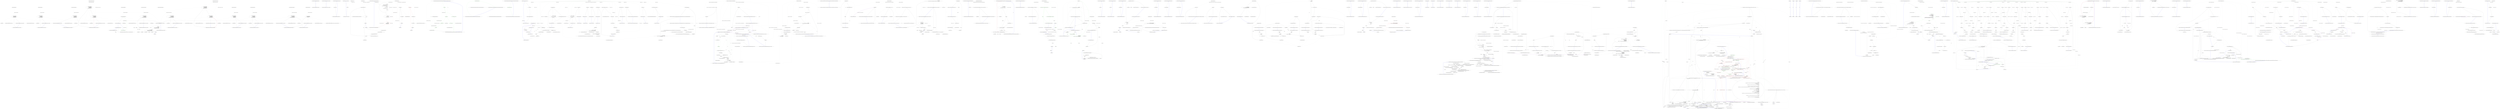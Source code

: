 digraph  {
n18 [label=PropertyRule, span=""];
n19 [label=IPropertyValidator, span=""];
n0 [cluster="Nancy.Validation.FluentValidation.AdapterBase.CanHandle(IPropertyValidator)", label="Entry Nancy.Validation.FluentValidation.AdapterBase.CanHandle(IPropertyValidator)", span="17-17"];
n1 [cluster="Nancy.Validation.FluentValidation.AdapterBase.CanHandle(IPropertyValidator)", label="Exit Nancy.Validation.FluentValidation.AdapterBase.CanHandle(IPropertyValidator)", span="17-17"];
n2 [cluster="Nancy.Validation.FluentValidation.AdapterBase.GetRules(PropertyRule, IPropertyValidator)", label="Entry Nancy.Validation.FluentValidation.AdapterBase.GetRules(PropertyRule, IPropertyValidator)", span="23-23"];
n3 [cluster="Nancy.Validation.FluentValidation.AdapterBase.GetRules(PropertyRule, IPropertyValidator)", label="Exit Nancy.Validation.FluentValidation.AdapterBase.GetRules(PropertyRule, IPropertyValidator)", span="23-23"];
n4 [cluster="Nancy.Validation.FluentValidation.AdapterBase.GetMemberNames(PropertyRule)", label="Entry Nancy.Validation.FluentValidation.AdapterBase.GetMemberNames(PropertyRule)", span="29-29"];
n5 [cluster="Nancy.Validation.FluentValidation.AdapterBase.GetMemberNames(PropertyRule)", label="yield return rule.PropertyName;", span="31-31"];
n6 [cluster="Nancy.Validation.FluentValidation.AdapterBase.GetMemberNames(PropertyRule)", label="Exit Nancy.Validation.FluentValidation.AdapterBase.GetMemberNames(PropertyRule)", span="29-29"];
n7 [cluster="Nancy.Validation.FluentValidation.AdapterBase.FormatMessage(PropertyRule, IPropertyValidator)", label="Entry Nancy.Validation.FluentValidation.AdapterBase.FormatMessage(PropertyRule, IPropertyValidator)", span="38-38"];
n8 [cluster="Nancy.Validation.FluentValidation.AdapterBase.FormatMessage(PropertyRule, IPropertyValidator)", label="return displayName =>\r\n            {\r\n                return new MessageFormatter()\r\n                    .AppendPropertyName(displayName ?? rule.GetDisplayName())\r\n                    .BuildMessage(validator.ErrorMessageSource.GetString());\r\n            };", span="40-45"];
n11 [cluster="lambda expression", label="return new MessageFormatter()\r\n                    .AppendPropertyName(displayName ?? rule.GetDisplayName())\r\n                    .BuildMessage(validator.ErrorMessageSource.GetString());", span="42-44"];
n9 [cluster="Nancy.Validation.FluentValidation.AdapterBase.FormatMessage(PropertyRule, IPropertyValidator)", label="Exit Nancy.Validation.FluentValidation.AdapterBase.FormatMessage(PropertyRule, IPropertyValidator)", span="38-38"];
n10 [cluster="lambda expression", label="Entry lambda expression", span="40-45"];
n12 [cluster="lambda expression", label="Exit lambda expression", span="40-45"];
n13 [cluster="MessageFormatter.cstr", label="Entry MessageFormatter.cstr", span=""];
n14 [cluster="Unk.GetDisplayName", label="Entry Unk.GetDisplayName", span=""];
n15 [cluster="Unk.AppendPropertyName", label="Entry Unk.AppendPropertyName", span=""];
n16 [cluster="Unk.GetString", label="Entry Unk.GetString", span=""];
n17 [cluster="Unk.BuildMessage", label="Entry Unk.BuildMessage", span=""];
m0_0 [cluster="Nancy.Testing.AndConnector<TSource>.AndConnector(TSource)", file="AndConnector.cs", label="Entry Nancy.Testing.AndConnector<TSource>.AndConnector(TSource)", span="14-14"];
m0_1 [cluster="Nancy.Testing.AndConnector<TSource>.AndConnector(TSource)", file="AndConnector.cs", label="this.source = source", span="16-16"];
m0_2 [cluster="Nancy.Testing.AndConnector<TSource>.AndConnector(TSource)", file="AndConnector.cs", label="Exit Nancy.Testing.AndConnector<TSource>.AndConnector(TSource)", span="14-14"];
m0_3 [file="AndConnector.cs", label="Nancy.Testing.AndConnector<TSource>", span=""];
m1_0 [cluster="Nancy.Demo.Authentication.Token.AuthModule.AuthModule(Nancy.Authentication.Token.ITokenizer)", file="AuthModule.cs", label="Entry Nancy.Demo.Authentication.Token.AuthModule.AuthModule(Nancy.Authentication.Token.ITokenizer)", span="7-7"];
m1_1 [cluster="Nancy.Demo.Authentication.Token.AuthModule.AuthModule(Nancy.Authentication.Token.ITokenizer)", file="AuthModule.cs", label="Post[''/''] = x =>\r\n                {\r\n                    var userName = (string)this.Request.Form.UserName;\r\n                    var password = (string)this.Request.Form.Password;\r\n\r\n                    var userIdentity = UserDatabase.ValidateUser(userName, password);\r\n\r\n                    if (userIdentity == null)\r\n                    {\r\n                        return HttpStatusCode.Unauthorized;\r\n                    }\r\n\r\n                    var token = tokenizer.Tokenize(userIdentity, Context);\r\n\r\n                    return new\r\n                        {\r\n                            Token = token,\r\n                        };\r\n                }", span="10-28"];
m1_2 [cluster="Nancy.Demo.Authentication.Token.AuthModule.AuthModule(Nancy.Authentication.Token.ITokenizer)", file="AuthModule.cs", label="Get[''/validation''] = _ =>\r\n                {\r\n                    this.RequiresAuthentication();\r\n                    return ''Yay! You are authenticated!'';\r\n                }", span="30-34"];
m1_3 [cluster="Nancy.Demo.Authentication.Token.AuthModule.AuthModule(Nancy.Authentication.Token.ITokenizer)", color=red, community=0, file="AuthModule.cs", label="0: Get[''/admin''] = _ =>\r\n            {\r\n                this.RequiresAuthentication();\r\n                this.RequiresClaims(new[] { ''admin'' });\r\n                return ''Yay! You are authorized!'';\r\n            }", span="36-41"];
m1_4 [cluster="Nancy.Demo.Authentication.Token.AuthModule.AuthModule(Nancy.Authentication.Token.ITokenizer)", file="AuthModule.cs", label="Exit Nancy.Demo.Authentication.Token.AuthModule.AuthModule(Nancy.Authentication.Token.ITokenizer)", span="7-7"];
m1_26 [cluster="Nancy.INancyModule.RequiresClaims(System.Collections.Generic.IEnumerable<string>)", file="AuthModule.cs", label="Entry Nancy.INancyModule.RequiresClaims(System.Collections.Generic.IEnumerable<string>)", span="27-27"];
m1_14 [cluster="Nancy.Demo.Authentication.Token.UserDatabase.ValidateUser(string, string)", file="AuthModule.cs", label="Entry Nancy.Demo.Authentication.Token.UserDatabase.ValidateUser(string, string)", span="21-21"];
m1_15 [cluster="Nancy.Authentication.Token.ITokenizer.Tokenize(Nancy.Security.IUserIdentity, Nancy.NancyContext)", file="AuthModule.cs", label="Entry Nancy.Authentication.Token.ITokenizer.Tokenize(Nancy.Security.IUserIdentity, Nancy.NancyContext)", span="15-15"];
m1_21 [cluster="lambda expression", file="AuthModule.cs", label="Entry lambda expression", span="36-41"];
m1_11 [cluster="lambda expression", file="AuthModule.cs", label="var token = tokenizer.Tokenize(userIdentity, Context)", span="22-22"];
m1_5 [cluster="lambda expression", file="AuthModule.cs", label="Entry lambda expression", span="10-28"];
m1_6 [cluster="lambda expression", file="AuthModule.cs", label="var userName = (string)this.Request.Form.UserName", span="12-12"];
m1_7 [cluster="lambda expression", file="AuthModule.cs", label="var password = (string)this.Request.Form.Password", span="13-13"];
m1_8 [cluster="lambda expression", file="AuthModule.cs", label="var userIdentity = UserDatabase.ValidateUser(userName, password)", span="15-15"];
m1_9 [cluster="lambda expression", file="AuthModule.cs", label="userIdentity == null", span="17-17"];
m1_10 [cluster="lambda expression", file="AuthModule.cs", label="return HttpStatusCode.Unauthorized;", span="19-19"];
m1_12 [cluster="lambda expression", file="AuthModule.cs", label="return new\r\n                        {\r\n                            Token = token,\r\n                        };", span="24-27"];
m1_13 [cluster="lambda expression", file="AuthModule.cs", label="Exit lambda expression", span="10-28"];
m1_16 [cluster="lambda expression", file="AuthModule.cs", label="Entry lambda expression", span="30-34"];
m1_17 [cluster="lambda expression", file="AuthModule.cs", label="this.RequiresAuthentication()", span="32-32"];
m1_18 [cluster="lambda expression", file="AuthModule.cs", label="return ''Yay! You are authenticated!'';", span="33-33"];
m1_19 [cluster="lambda expression", file="AuthModule.cs", label="Exit lambda expression", span="30-34"];
m1_22 [cluster="lambda expression", color=red, community=0, file="AuthModule.cs", label="0: this.RequiresAuthentication()", span="38-38"];
m1_23 [cluster="lambda expression", file="AuthModule.cs", label="this.RequiresClaims(new[] { ''admin'' })", span="39-39"];
m1_24 [cluster="lambda expression", file="AuthModule.cs", label="return ''Yay! You are authorized!'';", span="40-40"];
m1_25 [cluster="lambda expression", file="AuthModule.cs", label="Exit lambda expression", span="36-41"];
m1_20 [cluster="Nancy.INancyModule.RequiresAuthentication()", file="AuthModule.cs", label="Entry Nancy.INancyModule.RequiresAuthentication()", span="17-17"];
m1_27 [file="AuthModule.cs", label="Nancy.Demo.Authentication.Token.AuthModule", span=""];
m1_28 [file="AuthModule.cs", label="Nancy.Authentication.Token.ITokenizer", span=""];
m2_0 [cluster="Nancy.Authentication.Basic.BasicAuthenticationConfiguration.BasicAuthenticationConfiguration(Nancy.Authentication.Basic.IUserValidator, string, Nancy.Authentication.Basic.UserPromptBehaviour)", file="BasicAuthenticationConfiguration.cs", label="Entry Nancy.Authentication.Basic.BasicAuthenticationConfiguration.BasicAuthenticationConfiguration(Nancy.Authentication.Basic.IUserValidator, string, Nancy.Authentication.Basic.UserPromptBehaviour)", span="15-15"];
m2_1 [cluster="Nancy.Authentication.Basic.BasicAuthenticationConfiguration.BasicAuthenticationConfiguration(Nancy.Authentication.Basic.IUserValidator, string, Nancy.Authentication.Basic.UserPromptBehaviour)", color=green, community=0, file="BasicAuthenticationConfiguration.cs", label="0: userValidator == null", span="17-17"];
m2_3 [cluster="Nancy.Authentication.Basic.BasicAuthenticationConfiguration.BasicAuthenticationConfiguration(Nancy.Authentication.Basic.IUserValidator, string, Nancy.Authentication.Basic.UserPromptBehaviour)", color=green, community=0, file="BasicAuthenticationConfiguration.cs", label="0: string.IsNullOrEmpty(realm)", span="22-22"];
m2_5 [cluster="Nancy.Authentication.Basic.BasicAuthenticationConfiguration.BasicAuthenticationConfiguration(Nancy.Authentication.Basic.IUserValidator, string, Nancy.Authentication.Basic.UserPromptBehaviour)", color=green, community=0, file="BasicAuthenticationConfiguration.cs", label="0: this.UserValidator = userValidator", span="27-27"];
m2_6 [cluster="Nancy.Authentication.Basic.BasicAuthenticationConfiguration.BasicAuthenticationConfiguration(Nancy.Authentication.Basic.IUserValidator, string, Nancy.Authentication.Basic.UserPromptBehaviour)", color=green, community=0, file="BasicAuthenticationConfiguration.cs", label="0: this.Realm = realm", span="28-28"];
m2_7 [cluster="Nancy.Authentication.Basic.BasicAuthenticationConfiguration.BasicAuthenticationConfiguration(Nancy.Authentication.Basic.IUserValidator, string, Nancy.Authentication.Basic.UserPromptBehaviour)", file="BasicAuthenticationConfiguration.cs", label="this.UserPromptBehaviour = userPromptBehaviour", span="29-29"];
m2_2 [cluster="Nancy.Authentication.Basic.BasicAuthenticationConfiguration.BasicAuthenticationConfiguration(Nancy.Authentication.Basic.IUserValidator, string, Nancy.Authentication.Basic.UserPromptBehaviour)", color=green, community=0, file="BasicAuthenticationConfiguration.cs", label="0: throw new ArgumentNullException(''userValidator'');", span="19-19"];
m2_4 [cluster="Nancy.Authentication.Basic.BasicAuthenticationConfiguration.BasicAuthenticationConfiguration(Nancy.Authentication.Basic.IUserValidator, string, Nancy.Authentication.Basic.UserPromptBehaviour)", color=green, community=0, file="BasicAuthenticationConfiguration.cs", label="0: throw new ArgumentException(''realm'');", span="24-24"];
m2_8 [cluster="Nancy.Authentication.Basic.BasicAuthenticationConfiguration.BasicAuthenticationConfiguration(Nancy.Authentication.Basic.IUserValidator, string, Nancy.Authentication.Basic.UserPromptBehaviour)", file="BasicAuthenticationConfiguration.cs", label="Exit Nancy.Authentication.Basic.BasicAuthenticationConfiguration.BasicAuthenticationConfiguration(Nancy.Authentication.Basic.IUserValidator, string, Nancy.Authentication.Basic.UserPromptBehaviour)", span="15-15"];
m2_11 [cluster="System.ArgumentException.ArgumentException(string)", file="BasicAuthenticationConfiguration.cs", label="Entry System.ArgumentException.ArgumentException(string)", span="0-0"];
m2_9 [cluster="System.ArgumentNullException.ArgumentNullException(string)", file="BasicAuthenticationConfiguration.cs", label="Entry System.ArgumentNullException.ArgumentNullException(string)", span="0-0"];
m2_10 [cluster="string.IsNullOrEmpty(string)", file="BasicAuthenticationConfiguration.cs", label="Entry string.IsNullOrEmpty(string)", span="0-0"];
m2_12 [file="BasicAuthenticationConfiguration.cs", label="Nancy.Authentication.Basic.BasicAuthenticationConfiguration", span=""];
m3_7 [cluster="Nancy.Authentication.Basic.BasicAuthentication.Enable(Nancy.Bootstrapper.IPipelines, Nancy.Authentication.Basic.BasicAuthenticationConfiguration)", file="BasicHttpExtensions.cs", label="Entry Nancy.Authentication.Basic.BasicAuthentication.Enable(Nancy.Bootstrapper.IPipelines, Nancy.Authentication.Basic.BasicAuthenticationConfiguration)", span="20-20"];
m3_0 [cluster="Nancy.Authentication.Basic.BasicHttpExtensions.EnableBasicAuthentication(Nancy.INancyModule, Nancy.Authentication.Basic.BasicAuthenticationConfiguration)", file="BasicHttpExtensions.cs", label="Entry Nancy.Authentication.Basic.BasicHttpExtensions.EnableBasicAuthentication(Nancy.INancyModule, Nancy.Authentication.Basic.BasicAuthenticationConfiguration)", span="14-14"];
m3_1 [cluster="Nancy.Authentication.Basic.BasicHttpExtensions.EnableBasicAuthentication(Nancy.INancyModule, Nancy.Authentication.Basic.BasicAuthenticationConfiguration)", color=green, community=0, file="BasicHttpExtensions.cs", label="0: BasicAuthentication.Enable(module, configuration)", span="16-16"];
m3_2 [cluster="Nancy.Authentication.Basic.BasicHttpExtensions.EnableBasicAuthentication(Nancy.INancyModule, Nancy.Authentication.Basic.BasicAuthenticationConfiguration)", file="BasicHttpExtensions.cs", label="Exit Nancy.Authentication.Basic.BasicHttpExtensions.EnableBasicAuthentication(Nancy.INancyModule, Nancy.Authentication.Basic.BasicAuthenticationConfiguration)", span="14-14"];
m3_4 [cluster="Nancy.Authentication.Basic.BasicHttpExtensions.EnableBasicAuthentication(Nancy.Bootstrapper.IPipelines, Nancy.Authentication.Basic.BasicAuthenticationConfiguration)", file="BasicHttpExtensions.cs", label="Entry Nancy.Authentication.Basic.BasicHttpExtensions.EnableBasicAuthentication(Nancy.Bootstrapper.IPipelines, Nancy.Authentication.Basic.BasicAuthenticationConfiguration)", span="24-24"];
m3_5 [cluster="Nancy.Authentication.Basic.BasicHttpExtensions.EnableBasicAuthentication(Nancy.Bootstrapper.IPipelines, Nancy.Authentication.Basic.BasicAuthenticationConfiguration)", color=green, community=0, file="BasicHttpExtensions.cs", label="0: BasicAuthentication.Enable(pipeline, configuration)", span="26-26"];
m3_6 [cluster="Nancy.Authentication.Basic.BasicHttpExtensions.EnableBasicAuthentication(Nancy.Bootstrapper.IPipelines, Nancy.Authentication.Basic.BasicAuthenticationConfiguration)", file="BasicHttpExtensions.cs", label="Exit Nancy.Authentication.Basic.BasicHttpExtensions.EnableBasicAuthentication(Nancy.Bootstrapper.IPipelines, Nancy.Authentication.Basic.BasicAuthenticationConfiguration)", span="24-24"];
m3_3 [cluster="Nancy.Authentication.Basic.BasicAuthentication.Enable(Nancy.INancyModule, Nancy.Authentication.Basic.BasicAuthenticationConfiguration)", file="BasicHttpExtensions.cs", label="Entry Nancy.Authentication.Basic.BasicAuthentication.Enable(Nancy.INancyModule, Nancy.Authentication.Basic.BasicAuthenticationConfiguration)", span="41-41"];
m4_17 [cluster="Nancy.Testing.BrowserContext.Body(System.IO.Stream, string)", file="BrowserContext.cs", label="Entry Nancy.Testing.BrowserContext.Body(System.IO.Stream, string)", span="102-102"];
m4_18 [cluster="Nancy.Testing.BrowserContext.Body(System.IO.Stream, string)", file="BrowserContext.cs", label="this.Values.Body = body", span="104-104"];
m4_19 [cluster="Nancy.Testing.BrowserContext.Body(System.IO.Stream, string)", file="BrowserContext.cs", label="this.Header(''Content-Type'', contentType ?? ''application/octet-stream'')", span="105-105"];
m4_20 [cluster="Nancy.Testing.BrowserContext.Body(System.IO.Stream, string)", file="BrowserContext.cs", label="Exit Nancy.Testing.BrowserContext.Body(System.IO.Stream, string)", span="102-102"];
m4_37 [cluster="System.Collections.Generic.List<T>.List()", file="BrowserContext.cs", label="Entry System.Collections.Generic.List<T>.List()", span="0-0"];
m4_83 [cluster="System.Security.Cryptography.X509Certificates.X509Store.Open(System.Security.Cryptography.X509Certificates.OpenFlags)", file="BrowserContext.cs", label="Entry System.Security.Cryptography.X509Certificates.X509Store.Open(System.Security.Cryptography.X509Certificates.OpenFlags)", span="0-0"];
m4_43 [cluster="Nancy.Testing.BrowserContext.HttpsRequest()", file="BrowserContext.cs", label="Entry Nancy.Testing.BrowserContext.HttpsRequest()", span="156-156"];
m4_44 [cluster="Nancy.Testing.BrowserContext.HttpsRequest()", file="BrowserContext.cs", label="this.Values.Protocol = ''https''", span="158-158"];
m4_45 [cluster="Nancy.Testing.BrowserContext.HttpsRequest()", file="BrowserContext.cs", label="Exit Nancy.Testing.BrowserContext.HttpsRequest()", span="156-156"];
m4_67 [cluster="Nancy.Testing.BrowserContext.Certificate(byte[])", file="BrowserContext.cs", label="Entry Nancy.Testing.BrowserContext.Certificate(byte[])", span="217-217"];
m4_68 [cluster="Nancy.Testing.BrowserContext.Certificate(byte[])", file="BrowserContext.cs", label="this.Values.ClientCertificate = new X509Certificate2(certificate)", span="219-219"];
m4_69 [cluster="Nancy.Testing.BrowserContext.Certificate(byte[])", file="BrowserContext.cs", label="Exit Nancy.Testing.BrowserContext.Certificate(byte[])", span="217-217"];
m4_84 [cluster="System.Security.Cryptography.X509Certificates.X509Certificate2Collection.Find(System.Security.Cryptography.X509Certificates.X509FindType, object, bool)", file="BrowserContext.cs", label="Entry System.Security.Cryptography.X509Certificates.X509Certificate2Collection.Find(System.Security.Cryptography.X509Certificates.X509FindType, object, bool)", span="0-0"];
m4_21 [cluster="Nancy.Testing.BrowserContext.FormValue(string, string)", file="BrowserContext.cs", label="Entry Nancy.Testing.BrowserContext.FormValue(string, string)", span="113-113"];
m4_22 [cluster="Nancy.Testing.BrowserContext.FormValue(string, string)", file="BrowserContext.cs", label="!String.IsNullOrEmpty(this.Values.BodyString)", span="115-115"];
m4_24 [cluster="Nancy.Testing.BrowserContext.FormValue(string, string)", file="BrowserContext.cs", label="this.Values.FormValues += String.Format(\r\n                ''{0}{1}={2}'',\r\n                this.Values.FormValues.Length == 0 ? String.Empty : ''&'',\r\n                key,\r\n                HttpUtility.UrlEncode(value))", span="120-124"];
m4_23 [cluster="Nancy.Testing.BrowserContext.FormValue(string, string)", file="BrowserContext.cs", label="throw new InvalidOperationException(''Form value cannot be set as well as body string'');", span="117-117"];
m4_25 [cluster="Nancy.Testing.BrowserContext.FormValue(string, string)", file="BrowserContext.cs", label="Exit Nancy.Testing.BrowserContext.FormValue(string, string)", span="113-113"];
m4_46 [cluster="Nancy.Testing.BrowserContext.Query(string, string)", file="BrowserContext.cs", label="Entry Nancy.Testing.BrowserContext.Query(string, string)", span="164-164"];
m4_47 [cluster="Nancy.Testing.BrowserContext.Query(string, string)", file="BrowserContext.cs", label="this.Values.QueryString += String.Format(\r\n                ''{0}{1}={2}'',\r\n                this.Values.QueryString.Length == 0 ? ''?'' : ''&'',\r\n                key,\r\n                HttpUtility.UrlEncode(value))", span="166-170"];
m4_48 [cluster="Nancy.Testing.BrowserContext.Query(string, string)", file="BrowserContext.cs", label="Exit Nancy.Testing.BrowserContext.Query(string, string)", span="164-164"];
m4_85 [cluster="string.Format(string, params object[])", file="BrowserContext.cs", label="Entry string.Format(string, params object[])", span="0-0"];
m4_40 [cluster="Nancy.Testing.BrowserContext.HttpRequest()", file="BrowserContext.cs", label="Entry Nancy.Testing.BrowserContext.HttpRequest()", span="148-148"];
m4_41 [cluster="Nancy.Testing.BrowserContext.HttpRequest()", file="BrowserContext.cs", label="this.Values.Protocol = ''http''", span="150-150"];
m4_42 [cluster="Nancy.Testing.BrowserContext.HttpRequest()", file="BrowserContext.cs", label="Exit Nancy.Testing.BrowserContext.HttpRequest()", span="148-148"];
m4_55 [cluster="Nancy.Testing.BrowserContext.Certificate()", file="BrowserContext.cs", label="Entry Nancy.Testing.BrowserContext.Certificate()", span="194-194"];
m4_56 [cluster="Nancy.Testing.BrowserContext.Certificate()", file="BrowserContext.cs", label="X509Certificate2 certificate2", span="196-196"];
m4_57 [cluster="Nancy.Testing.BrowserContext.Certificate()", file="BrowserContext.cs", label="var pkcs12 =\r\n                    Assembly.GetAssembly(typeof (BrowserContext))\r\n                            .GetManifestResourceStream(''Nancy.Testing.Resources.Nancy Testing Cert.pfx'')", span="199-201"];
m4_58 [cluster="Nancy.Testing.BrowserContext.Certificate()", file="BrowserContext.cs", label="var br = new BinaryReader(pkcs12)", span="203-203"];
m4_59 [cluster="Nancy.Testing.BrowserContext.Certificate()", file="BrowserContext.cs", label="certificate2 = new X509Certificate2(br.ReadBytes((int)pkcs12.Length), ''nancy'',\r\n                                                        X509KeyStorageFlags.Exportable)", span="205-206"];
m4_60 [cluster="Nancy.Testing.BrowserContext.Certificate()", file="BrowserContext.cs", label="this.Values.ClientCertificate = certificate2", span="210-210"];
m4_61 [cluster="Nancy.Testing.BrowserContext.Certificate()", file="BrowserContext.cs", label="Exit Nancy.Testing.BrowserContext.Certificate()", span="194-194"];
m4_70 [cluster="System.Security.Cryptography.X509Certificates.X509Certificate2.X509Certificate2(byte[])", file="BrowserContext.cs", label="Entry System.Security.Cryptography.X509Certificates.X509Certificate2.X509Certificate2(byte[])", span="0-0"];
m4_74 [cluster="Nancy.Testing.BrowserContext.Certificate(System.Security.Cryptography.X509Certificates.StoreLocation, System.Security.Cryptography.X509Certificates.StoreName, System.Security.Cryptography.X509Certificates.X509FindType, object)", file="BrowserContext.cs", label="Entry Nancy.Testing.BrowserContext.Certificate(System.Security.Cryptography.X509Certificates.StoreLocation, System.Security.Cryptography.X509Certificates.StoreName, System.Security.Cryptography.X509Certificates.X509FindType, object)", span="238-238"];
m4_75 [cluster="Nancy.Testing.BrowserContext.Certificate(System.Security.Cryptography.X509Certificates.StoreLocation, System.Security.Cryptography.X509Certificates.StoreName, System.Security.Cryptography.X509Certificates.X509FindType, object)", file="BrowserContext.cs", label="var store = new X509Store(storeName, storeLocation)", span="240-240"];
m4_77 [cluster="Nancy.Testing.BrowserContext.Certificate(System.Security.Cryptography.X509Certificates.StoreLocation, System.Security.Cryptography.X509Certificates.StoreName, System.Security.Cryptography.X509Certificates.X509FindType, object)", file="BrowserContext.cs", label="var certificatesFound = store.Certificates.Find(findType, findBy, false)", span="243-243"];
m4_79 [cluster="Nancy.Testing.BrowserContext.Certificate(System.Security.Cryptography.X509Certificates.StoreLocation, System.Security.Cryptography.X509Certificates.StoreName, System.Security.Cryptography.X509Certificates.X509FindType, object)", file="BrowserContext.cs", label="throw new InvalidOperationException(\r\n                    String.Format(''No certificates found in {0} {1} with a {2} that looks like \''{3}\'''', storeLocation,\r\n                                  storeName, findType, findBy));", span="247-249"];
m4_76 [cluster="Nancy.Testing.BrowserContext.Certificate(System.Security.Cryptography.X509Certificates.StoreLocation, System.Security.Cryptography.X509Certificates.StoreName, System.Security.Cryptography.X509Certificates.X509FindType, object)", file="BrowserContext.cs", label="store.Open(OpenFlags.ReadOnly)", span="242-242"];
m4_78 [cluster="Nancy.Testing.BrowserContext.Certificate(System.Security.Cryptography.X509Certificates.StoreLocation, System.Security.Cryptography.X509Certificates.StoreName, System.Security.Cryptography.X509Certificates.X509FindType, object)", file="BrowserContext.cs", label="certificatesFound.Count <= 0", span="245-245"];
m4_80 [cluster="Nancy.Testing.BrowserContext.Certificate(System.Security.Cryptography.X509Certificates.StoreLocation, System.Security.Cryptography.X509Certificates.StoreName, System.Security.Cryptography.X509Certificates.X509FindType, object)", file="BrowserContext.cs", label="this.Values.ClientCertificate = certificatesFound[0]", span="252-252"];
m4_81 [cluster="Nancy.Testing.BrowserContext.Certificate(System.Security.Cryptography.X509Certificates.StoreLocation, System.Security.Cryptography.X509Certificates.StoreName, System.Security.Cryptography.X509Certificates.X509FindType, object)", file="BrowserContext.cs", label="Exit Nancy.Testing.BrowserContext.Certificate(System.Security.Cryptography.X509Certificates.StoreLocation, System.Security.Cryptography.X509Certificates.StoreName, System.Security.Cryptography.X509Certificates.X509FindType, object)", span="238-238"];
m4_28 [cluster="Nancy.Helpers.HttpUtility.UrlEncode(string)", file="BrowserContext.cs", label="Entry Nancy.Helpers.HttpUtility.UrlEncode(string)", span="383-383"];
m4_64 [cluster="System.IO.BinaryReader.BinaryReader(System.IO.Stream)", file="BrowserContext.cs", label="Entry System.IO.BinaryReader.BinaryReader(System.IO.Stream)", span="0-0"];
m4_27 [cluster="System.InvalidOperationException.InvalidOperationException(string)", file="BrowserContext.cs", label="Entry System.InvalidOperationException.InvalidOperationException(string)", span="0-0"];
m4_63 [cluster="System.Reflection.Assembly.GetManifestResourceStream(string)", file="BrowserContext.cs", label="Entry System.Reflection.Assembly.GetManifestResourceStream(string)", span="0-0"];
m4_29 [cluster="string.Format(string, object, object, object)", file="BrowserContext.cs", label="Entry string.Format(string, object, object, object)", span="0-0"];
m4_8 [cluster="System.Collections.Generic.Dictionary<TKey, TValue>.Dictionary()", file="BrowserContext.cs", label="Entry System.Collections.Generic.Dictionary<TKey, TValue>.Dictionary()", span="0-0"];
m4_9 [cluster="Nancy.Testing.BrowserContext.Body(string)", file="BrowserContext.cs", label="Entry Nancy.Testing.BrowserContext.Body(string)", span="81-81"];
m4_10 [cluster="Nancy.Testing.BrowserContext.Body(string)", file="BrowserContext.cs", label="this.Values.BodyString = body", span="83-83"];
m4_11 [cluster="Nancy.Testing.BrowserContext.Body(string)", file="BrowserContext.cs", label="Exit Nancy.Testing.BrowserContext.Body(string)", span="81-81"];
m4_26 [cluster="string.IsNullOrEmpty(string)", file="BrowserContext.cs", label="Entry string.IsNullOrEmpty(string)", span="0-0"];
m4_66 [cluster="System.IO.BinaryReader.ReadBytes(int)", file="BrowserContext.cs", label="Entry System.IO.BinaryReader.ReadBytes(int)", span="0-0"];
m4_36 [cluster="System.Collections.Generic.IDictionary<TKey, TValue>.ContainsKey(TKey)", file="BrowserContext.cs", label="Entry System.Collections.Generic.IDictionary<TKey, TValue>.ContainsKey(TKey)", span="0-0"];
m4_52 [cluster="Nancy.Testing.BrowserContext.HostName(string)", file="BrowserContext.cs", label="Entry Nancy.Testing.BrowserContext.HostName(string)", span="185-185"];
m4_53 [cluster="Nancy.Testing.BrowserContext.HostName(string)", file="BrowserContext.cs", label="this.Values.HostName = hostName", span="187-187"];
m4_54 [cluster="Nancy.Testing.BrowserContext.HostName(string)", file="BrowserContext.cs", label="Exit Nancy.Testing.BrowserContext.HostName(string)", span="185-185"];
m4_16 [cluster="Nancy.Testing.BrowserContext.Header(string, string)", file="BrowserContext.cs", label="Entry Nancy.Testing.BrowserContext.Header(string, string)", span="132-132"];
m4_30 [cluster="Nancy.Testing.BrowserContext.Header(string, string)", file="BrowserContext.cs", label="!this.Values.Headers.ContainsKey(name)", span="134-134"];
m4_31 [cluster="Nancy.Testing.BrowserContext.Header(string, string)", file="BrowserContext.cs", label="this.Values.Headers.Add(name, new List<string>())", span="136-136"];
m4_32 [cluster="Nancy.Testing.BrowserContext.Header(string, string)", file="BrowserContext.cs", label="var values = (List<string>)this.Values.Headers[name]", span="139-139"];
m4_33 [cluster="Nancy.Testing.BrowserContext.Header(string, string)", file="BrowserContext.cs", label="values.Add(value)", span="140-140"];
m4_34 [cluster="Nancy.Testing.BrowserContext.Header(string, string)", file="BrowserContext.cs", label="this.Values.Headers[name] = values", span="142-142"];
m4_35 [cluster="Nancy.Testing.BrowserContext.Header(string, string)", file="BrowserContext.cs", label="Exit Nancy.Testing.BrowserContext.Header(string, string)", span="132-132"];
m4_39 [cluster="System.Collections.Generic.List<T>.Add(T)", file="BrowserContext.cs", label="Entry System.Collections.Generic.List<T>.Add(T)", span="0-0"];
m4_65 [cluster="System.Security.Cryptography.X509Certificates.X509Certificate2.X509Certificate2(byte[], string, System.Security.Cryptography.X509Certificates.X509KeyStorageFlags)", file="BrowserContext.cs", label="Entry System.Security.Cryptography.X509Certificates.X509Certificate2.X509Certificate2(byte[], string, System.Security.Cryptography.X509Certificates.X509KeyStorageFlags)", span="0-0"];
m4_62 [cluster="System.Reflection.Assembly.GetAssembly(System.Type)", file="BrowserContext.cs", label="Entry System.Reflection.Assembly.GetAssembly(System.Type)", span="0-0"];
m4_82 [cluster="System.Security.Cryptography.X509Certificates.X509Store.X509Store(System.Security.Cryptography.X509Certificates.StoreName, System.Security.Cryptography.X509Certificates.StoreLocation)", file="BrowserContext.cs", label="Entry System.Security.Cryptography.X509Certificates.X509Store.X509Store(System.Security.Cryptography.X509Certificates.StoreName, System.Security.Cryptography.X509Certificates.StoreLocation)", span="0-0"];
m4_38 [cluster="System.Collections.Generic.IDictionary<TKey, TValue>.Add(TKey, TValue)", file="BrowserContext.cs", label="Entry System.Collections.Generic.IDictionary<TKey, TValue>.Add(TKey, TValue)", span="0-0"];
m4_12 [cluster="Nancy.Testing.BrowserContext.Body(string, string)", file="BrowserContext.cs", label="Entry Nancy.Testing.BrowserContext.Body(string, string)", span="91-91"];
m4_13 [cluster="Nancy.Testing.BrowserContext.Body(string, string)", file="BrowserContext.cs", label="this.Values.BodyString = body", span="93-93"];
m4_14 [cluster="Nancy.Testing.BrowserContext.Body(string, string)", file="BrowserContext.cs", label="this.Header(''Content-Type'', contentType)", span="94-94"];
m4_15 [cluster="Nancy.Testing.BrowserContext.Body(string, string)", file="BrowserContext.cs", label="Exit Nancy.Testing.BrowserContext.Body(string, string)", span="91-91"];
m4_0 [cluster="Nancy.Testing.BrowserContext.BrowserContext()", file="BrowserContext.cs", label="Entry Nancy.Testing.BrowserContext.BrowserContext()", span="19-19"];
m4_1 [cluster="Nancy.Testing.BrowserContext.BrowserContext()", file="BrowserContext.cs", label="this.Values.Headers = new Dictionary<string, IEnumerable<string>>()", span="21-21"];
m4_2 [cluster="Nancy.Testing.BrowserContext.BrowserContext()", file="BrowserContext.cs", label="this.Values.Protocol = String.Empty", span="22-22"];
m4_3 [cluster="Nancy.Testing.BrowserContext.BrowserContext()", file="BrowserContext.cs", label="this.Values.QueryString = String.Empty", span="23-23"];
m4_4 [cluster="Nancy.Testing.BrowserContext.BrowserContext()", file="BrowserContext.cs", label="this.Values.BodyString = String.Empty", span="24-24"];
m4_5 [cluster="Nancy.Testing.BrowserContext.BrowserContext()", file="BrowserContext.cs", label="this.Values.FormValues = String.Empty", span="25-25"];
m4_6 [cluster="Nancy.Testing.BrowserContext.BrowserContext()", file="BrowserContext.cs", label="this.Values.HostName = String.Empty", span="26-26"];
m4_7 [cluster="Nancy.Testing.BrowserContext.BrowserContext()", file="BrowserContext.cs", label="Exit Nancy.Testing.BrowserContext.BrowserContext()", span="19-19"];
m4_49 [cluster="Nancy.Testing.BrowserContext.UserHostAddress(string)", file="BrowserContext.cs", label="Entry Nancy.Testing.BrowserContext.UserHostAddress(string)", span="176-176"];
m4_50 [cluster="Nancy.Testing.BrowserContext.UserHostAddress(string)", file="BrowserContext.cs", label="this.Values.UserHostAddress = userHostAddress", span="178-178"];
m4_51 [cluster="Nancy.Testing.BrowserContext.UserHostAddress(string)", file="BrowserContext.cs", label="Exit Nancy.Testing.BrowserContext.UserHostAddress(string)", span="176-176"];
m4_71 [cluster="Nancy.Testing.BrowserContext.Certificate(System.Security.Cryptography.X509Certificates.X509Certificate2)", file="BrowserContext.cs", label="Entry Nancy.Testing.BrowserContext.Certificate(System.Security.Cryptography.X509Certificates.X509Certificate2)", span="226-226"];
m4_72 [cluster="Nancy.Testing.BrowserContext.Certificate(System.Security.Cryptography.X509Certificates.X509Certificate2)", file="BrowserContext.cs", label="this.Values.ClientCertificate = certificate", span="228-228"];
m4_73 [cluster="Nancy.Testing.BrowserContext.Certificate(System.Security.Cryptography.X509Certificates.X509Certificate2)", file="BrowserContext.cs", label="Exit Nancy.Testing.BrowserContext.Certificate(System.Security.Cryptography.X509Certificates.X509Certificate2)", span="226-226"];
m4_86 [file="BrowserContext.cs", label="Nancy.Testing.BrowserContext", span=""];
m5_41 [cluster="System.IO.Stream.CopyTo(System.IO.Stream)", file="BrowserContextMultipartFormData.cs", label="Entry System.IO.Stream.CopyTo(System.IO.Stream)", span="0-0"];
m5_57 [cluster="System.Text.StringBuilder.Append(string)", file="BrowserContextMultipartFormData.cs", label="Entry System.Text.StringBuilder.Append(string)", span="0-0"];
m5_59 [cluster="string.IsNullOrWhiteSpace(string)", file="BrowserContextMultipartFormData.cs", label="Entry string.IsNullOrWhiteSpace(string)", span="0-0"];
m5_18 [cluster="string.Format(string, object)", file="BrowserContextMultipartFormData.cs", label="Entry string.Format(string, object)", span="0-0"];
m5_33 [cluster="System.IO.MemoryStream.MemoryStream(byte[])", file="BrowserContextMultipartFormData.cs", label="Entry System.IO.MemoryStream.MemoryStream(byte[])", span="0-0"];
m5_28 [cluster="Nancy.Testing.BrowserContextMultipartFormData.BrowserContextMultipartFormDataConfigurator.AddFieldHeaders(string, string, string)", file="BrowserContextMultipartFormData.cs", label="Entry Nancy.Testing.BrowserContextMultipartFormData.BrowserContextMultipartFormDataConfigurator.AddFieldHeaders(string, string, string)", span="107-107"];
m5_42 [cluster="Nancy.Testing.BrowserContextMultipartFormData.BrowserContextMultipartFormDataConfigurator.AddFieldHeaders(string, string, string)", file="BrowserContextMultipartFormData.cs", label="var builder = new StringBuilder()", span="109-109"];
m5_46 [cluster="Nancy.Testing.BrowserContextMultipartFormData.BrowserContextMultipartFormDataConfigurator.AddFieldHeaders(string, string, string)", file="BrowserContextMultipartFormData.cs", label="builder.AppendFormat(@''Content-Disposition: form-data; name=''''{0}'''''', name)", span="114-114"];
m5_47 [cluster="Nancy.Testing.BrowserContextMultipartFormData.BrowserContextMultipartFormDataConfigurator.AddFieldHeaders(string, string, string)", file="BrowserContextMultipartFormData.cs", label="!String.IsNullOrWhiteSpace(filename)", span="115-115"];
m5_48 [cluster="Nancy.Testing.BrowserContextMultipartFormData.BrowserContextMultipartFormDataConfigurator.AddFieldHeaders(string, string, string)", file="BrowserContextMultipartFormData.cs", label="builder.AppendFormat(@''; filename=''''{0}'''''', filename)", span="117-117"];
m5_50 [cluster="Nancy.Testing.BrowserContextMultipartFormData.BrowserContextMultipartFormDataConfigurator.AddFieldHeaders(string, string, string)", file="BrowserContextMultipartFormData.cs", label="builder.AppendFormat(@''Content-Type: {0}'', contentType)", span="120-120"];
m5_43 [cluster="Nancy.Testing.BrowserContextMultipartFormData.BrowserContextMultipartFormDataConfigurator.AddFieldHeaders(string, string, string)", file="BrowserContextMultipartFormData.cs", label="builder.Append(CRLF)", span="111-111"];
m5_44 [cluster="Nancy.Testing.BrowserContextMultipartFormData.BrowserContextMultipartFormDataConfigurator.AddFieldHeaders(string, string, string)", file="BrowserContextMultipartFormData.cs", label="builder.Append(''--'' + this.boundary)", span="112-112"];
m5_45 [cluster="Nancy.Testing.BrowserContextMultipartFormData.BrowserContextMultipartFormDataConfigurator.AddFieldHeaders(string, string, string)", color=green, community=0, file="BrowserContextMultipartFormData.cs", label="0: builder.Append(CRLF)", span="113-113"];
m5_49 [cluster="Nancy.Testing.BrowserContextMultipartFormData.BrowserContextMultipartFormDataConfigurator.AddFieldHeaders(string, string, string)", file="BrowserContextMultipartFormData.cs", label="builder.Append(CRLF)", span="119-119"];
m5_51 [cluster="Nancy.Testing.BrowserContextMultipartFormData.BrowserContextMultipartFormDataConfigurator.AddFieldHeaders(string, string, string)", file="BrowserContextMultipartFormData.cs", label="builder.Append(CRLF)", span="121-121"];
m5_52 [cluster="Nancy.Testing.BrowserContextMultipartFormData.BrowserContextMultipartFormDataConfigurator.AddFieldHeaders(string, string, string)", file="BrowserContextMultipartFormData.cs", label="builder.Append(CRLF)", span="122-122"];
m5_53 [cluster="Nancy.Testing.BrowserContextMultipartFormData.BrowserContextMultipartFormDataConfigurator.AddFieldHeaders(string, string, string)", file="BrowserContextMultipartFormData.cs", label="var encodedHeaders =\r\n                    Encoding.ASCII.GetBytes(builder.ToString())", span="124-125"];
m5_54 [cluster="Nancy.Testing.BrowserContextMultipartFormData.BrowserContextMultipartFormDataConfigurator.AddFieldHeaders(string, string, string)", file="BrowserContextMultipartFormData.cs", label="this.body.Write(encodedHeaders, 0, encodedHeaders.Length)", span="127-127"];
m5_55 [cluster="Nancy.Testing.BrowserContextMultipartFormData.BrowserContextMultipartFormDataConfigurator.AddFieldHeaders(string, string, string)", file="BrowserContextMultipartFormData.cs", label="Exit Nancy.Testing.BrowserContextMultipartFormData.BrowserContextMultipartFormDataConfigurator.AddFieldHeaders(string, string, string)", span="107-107"];
m5_56 [cluster="System.Text.StringBuilder.StringBuilder()", file="BrowserContextMultipartFormData.cs", label="Entry System.Text.StringBuilder.StringBuilder()", span="0-0"];
m5_60 [cluster="System.Text.StringBuilder.ToString()", file="BrowserContextMultipartFormData.cs", label="Entry System.Text.StringBuilder.ToString()", span="0-0"];
m5_20 [cluster="System.IO.Stream.Write(byte[], int, int)", file="BrowserContextMultipartFormData.cs", label="Entry System.IO.Stream.Write(byte[], int, int)", span="0-0"];
m5_24 [cluster="Nancy.Testing.BrowserContextMultipartFormData.BrowserContextMultipartFormDataConfigurator.AddFile(string, string, string, System.IO.Stream)", file="BrowserContextMultipartFormData.cs", label="Entry Nancy.Testing.BrowserContextMultipartFormData.BrowserContextMultipartFormDataConfigurator.AddFile(string, string, string, System.IO.Stream)", span="84-84"];
m5_25 [cluster="Nancy.Testing.BrowserContextMultipartFormData.BrowserContextMultipartFormDataConfigurator.AddFile(string, string, string, System.IO.Stream)", file="BrowserContextMultipartFormData.cs", label="this.AddFieldHeaders(name, contentType, fileName)", span="86-86"];
m5_26 [cluster="Nancy.Testing.BrowserContextMultipartFormData.BrowserContextMultipartFormDataConfigurator.AddFile(string, string, string, System.IO.Stream)", file="BrowserContextMultipartFormData.cs", label="this.AddContent(file)", span="87-87"];
m5_27 [cluster="Nancy.Testing.BrowserContextMultipartFormData.BrowserContextMultipartFormDataConfigurator.AddFile(string, string, string, System.IO.Stream)", file="BrowserContextMultipartFormData.cs", label="Exit Nancy.Testing.BrowserContextMultipartFormData.BrowserContextMultipartFormDataConfigurator.AddFile(string, string, string, System.IO.Stream)", span="84-84"];
m5_12 [cluster="System.Action<T>.Invoke(T)", file="BrowserContextMultipartFormData.cs", label="Entry System.Action<T>.Invoke(T)", span="0-0"];
m5_58 [cluster="System.Text.StringBuilder.AppendFormat(string, object)", file="BrowserContextMultipartFormData.cs", label="Entry System.Text.StringBuilder.AppendFormat(string, object)", span="0-0"];
m5_11 [cluster="Nancy.Testing.BrowserContextMultipartFormData.BrowserContextMultipartFormDataConfigurator.BrowserContextMultipartFormDataConfigurator(System.IO.Stream, string)", file="BrowserContextMultipartFormData.cs", label="Entry Nancy.Testing.BrowserContextMultipartFormData.BrowserContextMultipartFormDataConfigurator.BrowserContextMultipartFormDataConfigurator(System.IO.Stream, string)", span="71-71"];
m5_21 [cluster="Nancy.Testing.BrowserContextMultipartFormData.BrowserContextMultipartFormDataConfigurator.BrowserContextMultipartFormDataConfigurator(System.IO.Stream, string)", file="BrowserContextMultipartFormData.cs", label="this.body = body", span="73-73"];
m5_22 [cluster="Nancy.Testing.BrowserContextMultipartFormData.BrowserContextMultipartFormDataConfigurator.BrowserContextMultipartFormDataConfigurator(System.IO.Stream, string)", file="BrowserContextMultipartFormData.cs", label="this.boundary = boundary", span="74-74"];
m5_23 [cluster="Nancy.Testing.BrowserContextMultipartFormData.BrowserContextMultipartFormDataConfigurator.BrowserContextMultipartFormDataConfigurator(System.IO.Stream, string)", file="BrowserContextMultipartFormData.cs", label="Exit Nancy.Testing.BrowserContextMultipartFormData.BrowserContextMultipartFormDataConfigurator.BrowserContextMultipartFormDataConfigurator(System.IO.Stream, string)", span="71-71"];
m5_29 [cluster="Nancy.Testing.BrowserContextMultipartFormData.BrowserContextMultipartFormDataConfigurator.AddContent(System.IO.Stream)", file="BrowserContextMultipartFormData.cs", label="Entry Nancy.Testing.BrowserContextMultipartFormData.BrowserContextMultipartFormDataConfigurator.AddContent(System.IO.Stream)", span="101-101"];
m5_38 [cluster="Nancy.Testing.BrowserContextMultipartFormData.BrowserContextMultipartFormDataConfigurator.AddContent(System.IO.Stream)", file="BrowserContextMultipartFormData.cs", label="data.Position = 0", span="103-103"];
m5_39 [cluster="Nancy.Testing.BrowserContextMultipartFormData.BrowserContextMultipartFormDataConfigurator.AddContent(System.IO.Stream)", file="BrowserContextMultipartFormData.cs", label="data.CopyTo(this.body)", span="104-104"];
m5_40 [cluster="Nancy.Testing.BrowserContextMultipartFormData.BrowserContextMultipartFormDataConfigurator.AddContent(System.IO.Stream)", file="BrowserContextMultipartFormData.cs", label="Exit Nancy.Testing.BrowserContextMultipartFormData.BrowserContextMultipartFormDataConfigurator.AddContent(System.IO.Stream)", span="101-101"];
m5_13 [cluster="Nancy.Testing.BrowserContextMultipartFormData.TerminateBoundary()", file="BrowserContextMultipartFormData.cs", label="Entry Nancy.Testing.BrowserContextMultipartFormData.TerminateBoundary()", span="47-47"];
m5_14 [cluster="Nancy.Testing.BrowserContextMultipartFormData.TerminateBoundary()", file="BrowserContextMultipartFormData.cs", label="var endBoundary = String.Format(''\r\n--{0}--\r\n'', this.boundaryName)", span="49-49"];
m5_15 [cluster="Nancy.Testing.BrowserContextMultipartFormData.TerminateBoundary()", file="BrowserContextMultipartFormData.cs", label="var encodedHeaders =\r\n                Encoding.ASCII.GetBytes(endBoundary)", span="51-52"];
m5_16 [cluster="Nancy.Testing.BrowserContextMultipartFormData.TerminateBoundary()", file="BrowserContextMultipartFormData.cs", label="this.Body.Write(encodedHeaders, 0, encodedHeaders.Length)", span="54-54"];
m5_17 [cluster="Nancy.Testing.BrowserContextMultipartFormData.TerminateBoundary()", file="BrowserContextMultipartFormData.cs", label="Exit Nancy.Testing.BrowserContextMultipartFormData.TerminateBoundary()", span="47-47"];
m5_2 [cluster="Nancy.Testing.BrowserContextMultipartFormData.BrowserContextMultipartFormData(System.Action<Nancy.Testing.BrowserContextMultipartFormData.BrowserContextMultipartFormDataConfigurator>, string)", file="BrowserContextMultipartFormData.cs", label="Entry Nancy.Testing.BrowserContextMultipartFormData.BrowserContextMultipartFormData(System.Action<Nancy.Testing.BrowserContextMultipartFormData.BrowserContextMultipartFormDataConfigurator>, string)", span="28-28"];
m5_3 [cluster="Nancy.Testing.BrowserContextMultipartFormData.BrowserContextMultipartFormData(System.Action<Nancy.Testing.BrowserContextMultipartFormData.BrowserContextMultipartFormDataConfigurator>, string)", file="BrowserContextMultipartFormData.cs", label="this.boundaryName = boundaryName", span="30-30"];
m5_5 [cluster="Nancy.Testing.BrowserContextMultipartFormData.BrowserContextMultipartFormData(System.Action<Nancy.Testing.BrowserContextMultipartFormData.BrowserContextMultipartFormDataConfigurator>, string)", file="BrowserContextMultipartFormData.cs", label="var configurator =\r\n                new BrowserContextMultipartFormDataConfigurator(this.Body, boundaryName)", span="33-34"];
m5_6 [cluster="Nancy.Testing.BrowserContextMultipartFormData.BrowserContextMultipartFormData(System.Action<Nancy.Testing.BrowserContextMultipartFormData.BrowserContextMultipartFormDataConfigurator>, string)", file="BrowserContextMultipartFormData.cs", label="configuration.Invoke(configurator)", span="36-36"];
m5_4 [cluster="Nancy.Testing.BrowserContextMultipartFormData.BrowserContextMultipartFormData(System.Action<Nancy.Testing.BrowserContextMultipartFormData.BrowserContextMultipartFormDataConfigurator>, string)", file="BrowserContextMultipartFormData.cs", label="this.Body = new MemoryStream()", span="31-31"];
m5_7 [cluster="Nancy.Testing.BrowserContextMultipartFormData.BrowserContextMultipartFormData(System.Action<Nancy.Testing.BrowserContextMultipartFormData.BrowserContextMultipartFormDataConfigurator>, string)", file="BrowserContextMultipartFormData.cs", label="this.TerminateBoundary()", span="37-37"];
m5_8 [cluster="Nancy.Testing.BrowserContextMultipartFormData.BrowserContextMultipartFormData(System.Action<Nancy.Testing.BrowserContextMultipartFormData.BrowserContextMultipartFormDataConfigurator>, string)", file="BrowserContextMultipartFormData.cs", label="this.Body.Position = 0", span="38-38"];
m5_9 [cluster="Nancy.Testing.BrowserContextMultipartFormData.BrowserContextMultipartFormData(System.Action<Nancy.Testing.BrowserContextMultipartFormData.BrowserContextMultipartFormDataConfigurator>, string)", file="BrowserContextMultipartFormData.cs", label="Exit Nancy.Testing.BrowserContextMultipartFormData.BrowserContextMultipartFormData(System.Action<Nancy.Testing.BrowserContextMultipartFormData.BrowserContextMultipartFormDataConfigurator>, string)", span="28-28"];
m5_0 [cluster="Nancy.Testing.BrowserContextMultipartFormData.BrowserContextMultipartFormData(System.Action<Nancy.Testing.BrowserContextMultipartFormData.BrowserContextMultipartFormDataConfigurator>)", file="BrowserContextMultipartFormData.cs", label="Entry Nancy.Testing.BrowserContextMultipartFormData.BrowserContextMultipartFormData(System.Action<Nancy.Testing.BrowserContextMultipartFormData.BrowserContextMultipartFormDataConfigurator>)", span="18-18"];
m5_1 [cluster="Nancy.Testing.BrowserContextMultipartFormData.BrowserContextMultipartFormData(System.Action<Nancy.Testing.BrowserContextMultipartFormData.BrowserContextMultipartFormDataConfigurator>)", file="BrowserContextMultipartFormData.cs", label="Exit Nancy.Testing.BrowserContextMultipartFormData.BrowserContextMultipartFormData(System.Action<Nancy.Testing.BrowserContextMultipartFormData.BrowserContextMultipartFormDataConfigurator>)", span="18-18"];
m5_10 [cluster="System.IO.MemoryStream.MemoryStream()", file="BrowserContextMultipartFormData.cs", label="Entry System.IO.MemoryStream.MemoryStream()", span="0-0"];
m5_19 [cluster="System.Text.Encoding.GetBytes(string)", file="BrowserContextMultipartFormData.cs", label="Entry System.Text.Encoding.GetBytes(string)", span="0-0"];
m5_34 [cluster="Nancy.Testing.BrowserContextMultipartFormData.BrowserContextMultipartFormDataConfigurator.AddFormField(string, string, System.IO.Stream)", file="BrowserContextMultipartFormData.cs", label="Entry Nancy.Testing.BrowserContextMultipartFormData.BrowserContextMultipartFormDataConfigurator.AddFormField(string, string, System.IO.Stream)", span="95-95"];
m5_35 [cluster="Nancy.Testing.BrowserContextMultipartFormData.BrowserContextMultipartFormDataConfigurator.AddFormField(string, string, System.IO.Stream)", file="BrowserContextMultipartFormData.cs", label="this.AddFieldHeaders(name, contentType)", span="97-97"];
m5_36 [cluster="Nancy.Testing.BrowserContextMultipartFormData.BrowserContextMultipartFormDataConfigurator.AddFormField(string, string, System.IO.Stream)", file="BrowserContextMultipartFormData.cs", label="this.AddContent(data)", span="98-98"];
m5_37 [cluster="Nancy.Testing.BrowserContextMultipartFormData.BrowserContextMultipartFormDataConfigurator.AddFormField(string, string, System.IO.Stream)", file="BrowserContextMultipartFormData.cs", label="Exit Nancy.Testing.BrowserContextMultipartFormData.BrowserContextMultipartFormDataConfigurator.AddFormField(string, string, System.IO.Stream)", span="95-95"];
m5_30 [cluster="Nancy.Testing.BrowserContextMultipartFormData.BrowserContextMultipartFormDataConfigurator.AddFormField(string, string, string)", file="BrowserContextMultipartFormData.cs", label="Entry Nancy.Testing.BrowserContextMultipartFormData.BrowserContextMultipartFormDataConfigurator.AddFormField(string, string, string)", span="90-90"];
m5_31 [cluster="Nancy.Testing.BrowserContextMultipartFormData.BrowserContextMultipartFormDataConfigurator.AddFormField(string, string, string)", file="BrowserContextMultipartFormData.cs", label="this.AddFormField(name, contentType, new MemoryStream(Encoding.ASCII.GetBytes(data)))", span="92-92"];
m5_32 [cluster="Nancy.Testing.BrowserContextMultipartFormData.BrowserContextMultipartFormDataConfigurator.AddFormField(string, string, string)", file="BrowserContextMultipartFormData.cs", label="Exit Nancy.Testing.BrowserContextMultipartFormData.BrowserContextMultipartFormDataConfigurator.AddFormField(string, string, string)", span="90-90"];
m5_61 [file="BrowserContextMultipartFormData.cs", label="Nancy.Testing.BrowserContextMultipartFormData", span=""];
m5_62 [file="BrowserContextMultipartFormData.cs", label="Nancy.Testing.BrowserContextMultipartFormData.BrowserContextMultipartFormDataConfigurator", span=""];
m7_17 [cluster="string.Trim(params char[])", file="BrowserResponseBodyWrapper.cs", label="Entry string.Trim(params char[])", span="0-0"];
m7_0 [cluster="Nancy.Routing.Trie.Nodes.OptionalCaptureNode.OptionalCaptureNode(Nancy.Routing.Trie.Nodes.TrieNode, string, Nancy.Routing.Trie.ITrieNodeFactory)", file="BrowserResponseBodyWrapper.cs", label="Entry Nancy.Routing.Trie.Nodes.OptionalCaptureNode.OptionalCaptureNode(Nancy.Routing.Trie.Nodes.TrieNode, string, Nancy.Routing.Trie.ITrieNodeFactory)", span="25-25"];
m7_1 [cluster="Nancy.Routing.Trie.Nodes.OptionalCaptureNode.OptionalCaptureNode(Nancy.Routing.Trie.Nodes.TrieNode, string, Nancy.Routing.Trie.ITrieNodeFactory)", file="BrowserResponseBodyWrapper.cs", label="this.ExtractParameterName()", span="28-28"];
m7_2 [cluster="Nancy.Routing.Trie.Nodes.OptionalCaptureNode.OptionalCaptureNode(Nancy.Routing.Trie.Nodes.TrieNode, string, Nancy.Routing.Trie.ITrieNodeFactory)", file="BrowserResponseBodyWrapper.cs", label="Exit Nancy.Routing.Trie.Nodes.OptionalCaptureNode.OptionalCaptureNode(Nancy.Routing.Trie.Nodes.TrieNode, string, Nancy.Routing.Trie.ITrieNodeFactory)", span="25-25"];
m7_3 [cluster="Nancy.Routing.Trie.Nodes.OptionalCaptureNode.ExtractParameterName()", file="BrowserResponseBodyWrapper.cs", label="Entry Nancy.Routing.Trie.Nodes.OptionalCaptureNode.ExtractParameterName()", span="64-64"];
m7_15 [cluster="Nancy.Routing.Trie.Nodes.OptionalCaptureNode.ExtractParameterName()", file="BrowserResponseBodyWrapper.cs", label="this.parameterName = this.RouteDefinitionSegment.Trim('{', '}').TrimEnd('?')", span="66-66"];
m7_16 [cluster="Nancy.Routing.Trie.Nodes.OptionalCaptureNode.ExtractParameterName()", file="BrowserResponseBodyWrapper.cs", label="Exit Nancy.Routing.Trie.Nodes.OptionalCaptureNode.ExtractParameterName()", span="64-64"];
m7_18 [cluster="string.TrimEnd(params char[])", file="BrowserResponseBodyWrapper.cs", label="Entry string.TrimEnd(params char[])", span="0-0"];
m7_14 [cluster="Nancy.Routing.Trie.SegmentMatch.SegmentMatch(bool)", file="BrowserResponseBodyWrapper.cs", label="Entry Nancy.Routing.Trie.SegmentMatch.SegmentMatch(bool)", span="30-30"];
m7_4 [cluster="Nancy.Routing.Trie.Nodes.OptionalCaptureNode.Add(string[], int, int, int, System.Type, int, Nancy.Routing.RouteDescription)", file="BrowserResponseBodyWrapper.cs", label="Entry Nancy.Routing.Trie.Nodes.OptionalCaptureNode.Add(string[], int, int, int, System.Type, int, Nancy.Routing.RouteDescription)", span="44-44"];
m7_5 [cluster="Nancy.Routing.Trie.Nodes.OptionalCaptureNode.Add(string[], int, int, int, System.Type, int, Nancy.Routing.RouteDescription)", file="BrowserResponseBodyWrapper.cs", label="base.Add(segments, currentIndex, currentScore, nodeCount, moduleType, routeIndex, routeDescription)", span="46-46"];
m7_6 [cluster="Nancy.Routing.Trie.Nodes.OptionalCaptureNode.Add(string[], int, int, int, System.Type, int, Nancy.Routing.RouteDescription)", file="BrowserResponseBodyWrapper.cs", label="this.Parent.Add(segments, currentIndex, currentScore - this.Parent.Score, nodeCount - 1, moduleType, routeIndex, routeDescription)", span="49-49"];
m7_7 [cluster="Nancy.Routing.Trie.Nodes.OptionalCaptureNode.Add(string[], int, int, int, System.Type, int, Nancy.Routing.RouteDescription)", file="BrowserResponseBodyWrapper.cs", label="Exit Nancy.Routing.Trie.Nodes.OptionalCaptureNode.Add(string[], int, int, int, System.Type, int, Nancy.Routing.RouteDescription)", span="44-44"];
m7_9 [cluster="Nancy.Routing.Trie.Nodes.OptionalCaptureNode.Match(string)", file="BrowserResponseBodyWrapper.cs", label="Entry Nancy.Routing.Trie.Nodes.OptionalCaptureNode.Match(string)", span="57-57"];
m7_10 [cluster="Nancy.Routing.Trie.Nodes.OptionalCaptureNode.Match(string)", file="BrowserResponseBodyWrapper.cs", label="var match = new SegmentMatch(true)", span="59-59"];
m7_11 [cluster="Nancy.Routing.Trie.Nodes.OptionalCaptureNode.Match(string)", file="BrowserResponseBodyWrapper.cs", label="match.CapturedParameters[this.parameterName] = segment", span="60-60"];
m7_12 [cluster="Nancy.Routing.Trie.Nodes.OptionalCaptureNode.Match(string)", file="BrowserResponseBodyWrapper.cs", label="return match;", span="61-61"];
m7_13 [cluster="Nancy.Routing.Trie.Nodes.OptionalCaptureNode.Match(string)", file="BrowserResponseBodyWrapper.cs", label="Exit Nancy.Routing.Trie.Nodes.OptionalCaptureNode.Match(string)", span="57-57"];
m7_8 [cluster="Nancy.Routing.Trie.Nodes.TrieNode.Add(string[], int, int, int, System.Type, int, Nancy.Routing.RouteDescription)", file="BrowserResponseBodyWrapper.cs", label="Entry Nancy.Routing.Trie.Nodes.TrieNode.Add(string[], int, int, int, System.Type, int, Nancy.Routing.RouteDescription)", span="83-83"];
m7_19 [file="BrowserResponseBodyWrapper.cs", label="Nancy.Routing.Trie.Nodes.OptionalCaptureNode", span=""];
m8_8 [cluster="Nancy.Testing.AssertException.AssertException(string)", file="BrowserResponseExtensions.cs", label="Entry Nancy.Testing.AssertException.AssertException(string)", span="21-21"];
m8_23 [cluster="Unk.Load", file="BrowserResponseExtensions.cs", label="Entry Unk.Load", span=""];
m8_7 [cluster="Unk.Any", file="BrowserResponseExtensions.cs", label="Entry Unk.Any", span=""];
m8_9 [cluster="string.Format(string, object)", file="BrowserResponseExtensions.cs", label="Entry string.Format(string, object)", span="0-0"];
m8_11 [cluster="string.Format(string, object, object)", file="BrowserResponseExtensions.cs", label="Entry string.Format(string, object, object)", span="0-0"];
m8_15 [cluster="Nancy.Testing.BrowserResponseExtensions.BodyAsXml(Nancy.Testing.BrowserResponse)", file="BrowserResponseExtensions.cs", label="Entry Nancy.Testing.BrowserResponseExtensions.BodyAsXml(Nancy.Testing.BrowserResponse)", span="39-39"];
m8_16 [cluster="Nancy.Testing.BrowserResponseExtensions.BodyAsXml(Nancy.Testing.BrowserResponse)", file="BrowserResponseExtensions.cs", label="var contentsStream = new MemoryStream()", span="41-41"];
m8_17 [cluster="Nancy.Testing.BrowserResponseExtensions.BodyAsXml(Nancy.Testing.BrowserResponse)", file="BrowserResponseExtensions.cs", label="response.Context.Response.Contents.Invoke(contentsStream)", span="43-43"];
m8_18 [cluster="Nancy.Testing.BrowserResponseExtensions.BodyAsXml(Nancy.Testing.BrowserResponse)", file="BrowserResponseExtensions.cs", label="contentsStream.Position = 0", span="44-44"];
m8_19 [cluster="Nancy.Testing.BrowserResponseExtensions.BodyAsXml(Nancy.Testing.BrowserResponse)", file="BrowserResponseExtensions.cs", label="return XDocument.Load(contentsStream);", span="45-45"];
m8_20 [cluster="Nancy.Testing.BrowserResponseExtensions.BodyAsXml(Nancy.Testing.BrowserResponse)", file="BrowserResponseExtensions.cs", label="Exit Nancy.Testing.BrowserResponseExtensions.BodyAsXml(Nancy.Testing.BrowserResponse)", span="39-39"];
m8_0 [cluster="Nancy.Testing.BrowserResponseExtensions.ShouldHaveRedirectedTo(Nancy.Testing.BrowserResponse, string, System.StringComparison)", file="BrowserResponseExtensions.cs", label="Entry Nancy.Testing.BrowserResponseExtensions.ShouldHaveRedirectedTo(Nancy.Testing.BrowserResponse, string, System.StringComparison)", span="18-18"];
m8_1 [cluster="Nancy.Testing.BrowserResponseExtensions.ShouldHaveRedirectedTo(Nancy.Testing.BrowserResponse, string, System.StringComparison)", file="BrowserResponseExtensions.cs", label="var validRedirectStatuses = new[]\r\n            {\r\n                HttpStatusCode.MovedPermanently,\r\n                HttpStatusCode.SeeOther,\r\n                HttpStatusCode.TemporaryRedirect\r\n            }", span="20-25"];
m8_2 [cluster="Nancy.Testing.BrowserResponseExtensions.ShouldHaveRedirectedTo(Nancy.Testing.BrowserResponse, string, System.StringComparison)", file="BrowserResponseExtensions.cs", label="!validRedirectStatuses.Any(x => x == response.StatusCode)", span="27-27"];
m8_3 [cluster="Nancy.Testing.BrowserResponseExtensions.ShouldHaveRedirectedTo(Nancy.Testing.BrowserResponse, string, System.StringComparison)", file="BrowserResponseExtensions.cs", label="throw new AssertException(\r\n                    String.Format(''Status code should be one of 'MovedPermanently, SeeOther, TemporaryRedirect', but was {0}.'', response.StatusCode));", span="29-30"];
m8_4 [cluster="Nancy.Testing.BrowserResponseExtensions.ShouldHaveRedirectedTo(Nancy.Testing.BrowserResponse, string, System.StringComparison)", file="BrowserResponseExtensions.cs", label="!response.Headers[''Location''].Equals(location, stringComparer)", span="33-33"];
m8_5 [cluster="Nancy.Testing.BrowserResponseExtensions.ShouldHaveRedirectedTo(Nancy.Testing.BrowserResponse, string, System.StringComparison)", file="BrowserResponseExtensions.cs", label="throw new AssertException(String.Format(''Location should have been: {0}, but was {1}'', location, response.Headers[''Location'']));", span="35-35"];
m8_6 [cluster="Nancy.Testing.BrowserResponseExtensions.ShouldHaveRedirectedTo(Nancy.Testing.BrowserResponse, string, System.StringComparison)", file="BrowserResponseExtensions.cs", label="Exit Nancy.Testing.BrowserResponseExtensions.ShouldHaveRedirectedTo(Nancy.Testing.BrowserResponse, string, System.StringComparison)", span="18-18"];
m8_22 [cluster="System.Action<T>.Invoke(T)", file="BrowserResponseExtensions.cs", label="Entry System.Action<T>.Invoke(T)", span="0-0"];
m8_10 [cluster="string.Equals(string, System.StringComparison)", file="BrowserResponseExtensions.cs", label="Entry string.Equals(string, System.StringComparison)", span="0-0"];
m8_12 [cluster="lambda expression", file="BrowserResponseExtensions.cs", label="Entry lambda expression", span="27-27"];
m8_13 [cluster="lambda expression", file="BrowserResponseExtensions.cs", label="x == response.StatusCode", span="27-27"];
m8_14 [cluster="lambda expression", file="BrowserResponseExtensions.cs", label="Exit lambda expression", span="27-27"];
m8_21 [cluster="System.IO.MemoryStream.MemoryStream()", file="BrowserResponseExtensions.cs", label="Entry System.IO.MemoryStream.MemoryStream()", span="0-0"];
m8_24 [file="BrowserResponseExtensions.cs", label="Nancy.Testing.BrowserResponse", span=""];
m9_0 [cluster="Nancy.Validation.DataAnnotations.DataAnnotationsValidatorAdapter.DataAnnotationsValidatorAdapter(string)", file="DataAnnotationsValidatorAdapter.cs", label="Entry Nancy.Validation.DataAnnotations.DataAnnotationsValidatorAdapter.DataAnnotationsValidatorAdapter(string)", span="19-19"];
m9_1 [cluster="Nancy.Validation.DataAnnotations.DataAnnotationsValidatorAdapter.DataAnnotationsValidatorAdapter(string)", file="DataAnnotationsValidatorAdapter.cs", label="this.ruleType = ruleType", span="21-21"];
m9_2 [cluster="Nancy.Validation.DataAnnotations.DataAnnotationsValidatorAdapter.DataAnnotationsValidatorAdapter(string)", file="DataAnnotationsValidatorAdapter.cs", label="Exit Nancy.Validation.DataAnnotations.DataAnnotationsValidatorAdapter.DataAnnotationsValidatorAdapter(string)", span="19-19"];
m9_9 [cluster="Nancy.Validation.DataAnnotations.DataAnnotationsValidatorAdapter.Validate(object, ValidationAttribute, System.ComponentModel.PropertyDescriptor, Nancy.NancyContext)", file="DataAnnotationsValidatorAdapter.cs", label="Entry Nancy.Validation.DataAnnotations.DataAnnotationsValidatorAdapter.Validate(object, ValidationAttribute, System.ComponentModel.PropertyDescriptor, Nancy.NancyContext)", span="51-51"];
m9_10 [cluster="Nancy.Validation.DataAnnotations.DataAnnotationsValidatorAdapter.Validate(object, ValidationAttribute, System.ComponentModel.PropertyDescriptor, Nancy.NancyContext)", file="DataAnnotationsValidatorAdapter.cs", label="var validationContext = \r\n                new ValidationContext(instance, null, null)\r\n                {\r\n                    MemberName = descriptor == null ? null : descriptor.Name\r\n                }", span="53-57"];
m9_15 [cluster="Nancy.Validation.DataAnnotations.DataAnnotationsValidatorAdapter.Validate(object, ValidationAttribute, System.ComponentModel.PropertyDescriptor, Nancy.NancyContext)", file="DataAnnotationsValidatorAdapter.cs", label="yield return new ModelValidationError(result.MemberNames, string.Join('' '', result.MemberNames.Select(attribute.FormatErrorMessage)));", span="69-69"];
m9_11 [cluster="Nancy.Validation.DataAnnotations.DataAnnotationsValidatorAdapter.Validate(object, ValidationAttribute, System.ComponentModel.PropertyDescriptor, Nancy.NancyContext)", file="DataAnnotationsValidatorAdapter.cs", label="descriptor != null", span="59-59"];
m9_12 [cluster="Nancy.Validation.DataAnnotations.DataAnnotationsValidatorAdapter.Validate(object, ValidationAttribute, System.ComponentModel.PropertyDescriptor, Nancy.NancyContext)", file="DataAnnotationsValidatorAdapter.cs", label="instance = descriptor.GetValue(instance)", span="61-61"];
m9_13 [cluster="Nancy.Validation.DataAnnotations.DataAnnotationsValidatorAdapter.Validate(object, ValidationAttribute, System.ComponentModel.PropertyDescriptor, Nancy.NancyContext)", file="DataAnnotationsValidatorAdapter.cs", label="var result = \r\n                attribute.GetValidationResult(instance, validationContext)", span="64-65"];
m9_14 [cluster="Nancy.Validation.DataAnnotations.DataAnnotationsValidatorAdapter.Validate(object, ValidationAttribute, System.ComponentModel.PropertyDescriptor, Nancy.NancyContext)", file="DataAnnotationsValidatorAdapter.cs", label="result != null", span="67-67"];
m9_16 [cluster="Nancy.Validation.DataAnnotations.DataAnnotationsValidatorAdapter.Validate(object, ValidationAttribute, System.ComponentModel.PropertyDescriptor, Nancy.NancyContext)", file="DataAnnotationsValidatorAdapter.cs", label="Exit Nancy.Validation.DataAnnotations.DataAnnotationsValidatorAdapter.Validate(object, ValidationAttribute, System.ComponentModel.PropertyDescriptor, Nancy.NancyContext)", span="51-51"];
m9_19 [cluster="Unk.GetValidationResult", file="DataAnnotationsValidatorAdapter.cs", label="Entry Unk.GetValidationResult", span=""];
m9_3 [cluster="Nancy.Validation.DataAnnotations.DataAnnotationsValidatorAdapter.CanHandle(ValidationAttribute)", file="DataAnnotationsValidatorAdapter.cs", label="Entry Nancy.Validation.DataAnnotations.DataAnnotationsValidatorAdapter.CanHandle(ValidationAttribute)", span="30-30"];
m9_4 [cluster="Nancy.Validation.DataAnnotations.DataAnnotationsValidatorAdapter.CanHandle(ValidationAttribute)", file="DataAnnotationsValidatorAdapter.cs", label="Exit Nancy.Validation.DataAnnotations.DataAnnotationsValidatorAdapter.CanHandle(ValidationAttribute)", span="30-30"];
m9_17 [cluster="ValidationContext.cstr", file="DataAnnotationsValidatorAdapter.cs", label="Entry ValidationContext.cstr", span=""];
m9_18 [cluster="System.ComponentModel.PropertyDescriptor.GetValue(object)", file="DataAnnotationsValidatorAdapter.cs", label="Entry System.ComponentModel.PropertyDescriptor.GetValue(object)", span="0-0"];
m9_5 [cluster="Nancy.Validation.DataAnnotations.DataAnnotationsValidatorAdapter.GetRules(ValidationAttribute, System.ComponentModel.PropertyDescriptor)", file="DataAnnotationsValidatorAdapter.cs", label="Entry Nancy.Validation.DataAnnotations.DataAnnotationsValidatorAdapter.GetRules(ValidationAttribute, System.ComponentModel.PropertyDescriptor)", span="38-38"];
m9_6 [cluster="Nancy.Validation.DataAnnotations.DataAnnotationsValidatorAdapter.GetRules(ValidationAttribute, System.ComponentModel.PropertyDescriptor)", file="DataAnnotationsValidatorAdapter.cs", label="yield return new ModelValidationRule(ruleType, attribute.FormatErrorMessage, new [] { descriptor == null ? string.Empty : descriptor.Name });", span="40-40"];
m9_7 [cluster="Nancy.Validation.DataAnnotations.DataAnnotationsValidatorAdapter.GetRules(ValidationAttribute, System.ComponentModel.PropertyDescriptor)", file="DataAnnotationsValidatorAdapter.cs", label="Exit Nancy.Validation.DataAnnotations.DataAnnotationsValidatorAdapter.GetRules(ValidationAttribute, System.ComponentModel.PropertyDescriptor)", span="38-38"];
m9_20 [cluster="ModelValidationError.cstr", file="DataAnnotationsValidatorAdapter.cs", label="Entry ModelValidationError.cstr", span=""];
m9_22 [cluster="Unk.Join", file="DataAnnotationsValidatorAdapter.cs", label="Entry Unk.Join", span=""];
m9_8 [cluster="ModelValidationRule.cstr", file="DataAnnotationsValidatorAdapter.cs", label="Entry ModelValidationRule.cstr", span=""];
m9_21 [cluster="Unk.Select", file="DataAnnotationsValidatorAdapter.cs", label="Entry Unk.Select", span=""];
m9_23 [file="DataAnnotationsValidatorAdapter.cs", label="Nancy.Validation.DataAnnotations.DataAnnotationsValidatorAdapter", span=""];
m10_3 [cluster="Unk.GetSection", file="DefaultRazorConfiguration.cs", label="Entry Unk.GetSection", span=""];
m10_0 [cluster="Nancy.ViewEngines.Razor.DefaultRazorConfiguration.DefaultRazorConfiguration()", file="DefaultRazorConfiguration.cs", label="Entry Nancy.ViewEngines.Razor.DefaultRazorConfiguration.DefaultRazorConfiguration()", span="16-16"];
m10_1 [cluster="Nancy.ViewEngines.Razor.DefaultRazorConfiguration.DefaultRazorConfiguration()", file="DefaultRazorConfiguration.cs", label="this.razorConfigurationSection = ConfigurationManager.GetSection(''razor'') as RazorConfigurationSection", span="18-18"];
m10_2 [cluster="Nancy.ViewEngines.Razor.DefaultRazorConfiguration.DefaultRazorConfiguration()", file="DefaultRazorConfiguration.cs", label="Exit Nancy.ViewEngines.Razor.DefaultRazorConfiguration.DefaultRazorConfiguration()", span="16-16"];
m10_13 [cluster="Nancy.ViewEngines.Razor.DefaultRazorConfiguration.GetDefaultNamespaces()", file="DefaultRazorConfiguration.cs", label="Entry Nancy.ViewEngines.Razor.DefaultRazorConfiguration.GetDefaultNamespaces()", span="48-48"];
m10_14 [cluster="Nancy.ViewEngines.Razor.DefaultRazorConfiguration.GetDefaultNamespaces()", color=green, community=0, file="DefaultRazorConfiguration.cs", label="0: this.razorConfigurationSection == null || this.razorConfigurationSection.Namespaces == null", span="50-50"];
m10_15 [cluster="Nancy.ViewEngines.Razor.DefaultRazorConfiguration.GetDefaultNamespaces()", color=green, community=0, file="DefaultRazorConfiguration.cs", label="0: return null;", span="52-52"];
m10_16 [cluster="Nancy.ViewEngines.Razor.DefaultRazorConfiguration.GetDefaultNamespaces()", color=green, community=0, file="DefaultRazorConfiguration.cs", label="0: return this.razorConfigurationSection.Namespaces.Select(n=>n.NamespaceName);", span="55-55"];
m10_17 [cluster="Nancy.ViewEngines.Razor.DefaultRazorConfiguration.GetDefaultNamespaces()", file="DefaultRazorConfiguration.cs", label="Exit Nancy.ViewEngines.Razor.DefaultRazorConfiguration.GetDefaultNamespaces()", span="48-48"];
m10_4 [cluster="Nancy.ViewEngines.Razor.DefaultRazorConfiguration.GetAssemblyNames()", file="DefaultRazorConfiguration.cs", label="Entry Nancy.ViewEngines.Razor.DefaultRazorConfiguration.GetAssemblyNames()", span="35-35"];
m10_5 [cluster="Nancy.ViewEngines.Razor.DefaultRazorConfiguration.GetAssemblyNames()", file="DefaultRazorConfiguration.cs", label="this.razorConfigurationSection == null || this.razorConfigurationSection.Assemblies == null", span="37-37"];
m10_6 [cluster="Nancy.ViewEngines.Razor.DefaultRazorConfiguration.GetAssemblyNames()", file="DefaultRazorConfiguration.cs", label="return null;", span="39-39"];
m10_7 [cluster="Nancy.ViewEngines.Razor.DefaultRazorConfiguration.GetAssemblyNames()", file="DefaultRazorConfiguration.cs", label="return this.razorConfigurationSection.Assemblies.Select(a=>a.AssemblyName);", span="42-42"];
m10_8 [cluster="Nancy.ViewEngines.Razor.DefaultRazorConfiguration.GetAssemblyNames()", file="DefaultRazorConfiguration.cs", label="Exit Nancy.ViewEngines.Razor.DefaultRazorConfiguration.GetAssemblyNames()", span="35-35"];
m10_18 [cluster="lambda expression", file="DefaultRazorConfiguration.cs", label="Entry lambda expression", span="55-55"];
m10_10 [cluster="lambda expression", file="DefaultRazorConfiguration.cs", label="Entry lambda expression", span="42-42"];
m10_11 [cluster="lambda expression", file="DefaultRazorConfiguration.cs", label="a.AssemblyName", span="42-42"];
m10_12 [cluster="lambda expression", file="DefaultRazorConfiguration.cs", label="Exit lambda expression", span="42-42"];
m10_19 [cluster="lambda expression", color=green, community=0, file="DefaultRazorConfiguration.cs", label="0: n.NamespaceName", span="55-55"];
m10_20 [cluster="lambda expression", file="DefaultRazorConfiguration.cs", label="Exit lambda expression", span="55-55"];
m10_9 [cluster="Unk.Select", file="DefaultRazorConfiguration.cs", label="Entry Unk.Select", span=""];
m10_21 [file="DefaultRazorConfiguration.cs", label="Nancy.ViewEngines.Razor.DefaultRazorConfiguration", span=""];
m11_4 [cluster="Nancy.Routing.DefaultRouteDescriptionProvider.GetDescription(Nancy.INancyModule, string)", file="DefaultRouteDescriptionProvider.cs", label="resourceName != null", span="31-31"];
m11_5 [cluster="Nancy.Routing.DefaultRouteDescriptionProvider.GetDescription(Nancy.INancyModule, string)", file="DefaultRouteDescriptionProvider.cs", label="var manager =\r\n                    new ResourceManager(resourceName.Replace(''.resources'', string.Empty), assembly)", span="33-34"];
m11_15 [cluster="Nancy.Demo.Hosting.Aspnet.DemoBootstrapper.InitialiseInternal(TinyIoC.TinyIoCContainer)", file="DefaultRouteDescriptionProvider.cs", label="Exit Nancy.Demo.Hosting.Aspnet.DemoBootstrapper.InitialiseInternal(TinyIoC.TinyIoCContainer)", span="28-28"];
m11_23 [cluster="Nancy.Demo.Hosting.Aspnet.HereBeAResponseYouScurvyDog.HereBeAResponseYouScurvyDog(Nancy.Response)", file="DefaultRouteDescriptionProvider.cs", label="Entry Nancy.Demo.Hosting.Aspnet.HereBeAResponseYouScurvyDog.HereBeAResponseYouScurvyDog(Nancy.Response)", span="12-12"];
m11_9 [cluster="Nancy.Demo.Hosting.Aspnet.DemoBootstrapper.ConfigureRequestContainer(TinyIoC.TinyIoCContainer)", file="DefaultRouteDescriptionProvider.cs", label="Exit Nancy.Demo.Hosting.Aspnet.DemoBootstrapper.ConfigureRequestContainer(TinyIoC.TinyIoCContainer)", span="21-21"];
m11_13 [cluster="Nancy.Demo.Hosting.Aspnet.DemoBootstrapper.InitialiseInternal(TinyIoC.TinyIoCContainer)", file="DefaultRouteDescriptionProvider.cs", label="CookieBasedSessions.Enable(this)", span="32-32"];
m11_0 [cluster="Nancy.Routing.DefaultRouteDescriptionProvider.GetDescription(Nancy.INancyModule, string)", file="DefaultRouteDescriptionProvider.cs", label="Entry Nancy.Routing.DefaultRouteDescriptionProvider.GetDescription(Nancy.INancyModule, string)", span="19-19"];
m11_1 [cluster="Nancy.Routing.DefaultRouteDescriptionProvider.GetDescription(Nancy.INancyModule, string)", file="DefaultRouteDescriptionProvider.cs", label="var assembly =\r\n                module.GetType().Assembly", span="21-22"];
m11_2 [cluster="Nancy.Routing.DefaultRouteDescriptionProvider.GetDescription(Nancy.INancyModule, string)", color=green, community=0, file="DefaultRouteDescriptionProvider.cs", label="0: var moduleName =\r\n                string.Concat(module.GetType().FullName, ''.resources'')", span="24-25"];
m11_3 [cluster="Nancy.Routing.DefaultRouteDescriptionProvider.GetDescription(Nancy.INancyModule, string)", color=green, community=0, file="DefaultRouteDescriptionProvider.cs", label="0: var resourceName = assembly\r\n                .GetManifestResourceNames()\r\n                .FirstOrDefault(x => x.Equals(moduleName, StringComparison.OrdinalIgnoreCase))", span="27-29"];
m11_6 [cluster="Nancy.Demo.Hosting.Aspnet.DemoBootstrapper.ConfigureRequestContainer(TinyIoC.TinyIoCContainer)", file="DefaultRouteDescriptionProvider.cs", label="Entry Nancy.Demo.Hosting.Aspnet.DemoBootstrapper.ConfigureRequestContainer(TinyIoC.TinyIoCContainer)", span="21-21"];
m11_7 [cluster="Nancy.Demo.Hosting.Aspnet.DemoBootstrapper.ConfigureRequestContainer(TinyIoC.TinyIoCContainer)", file="DefaultRouteDescriptionProvider.cs", label="base.ConfigureRequestContainer(existingContainer)", span="23-23"];
m11_8 [cluster="Nancy.Demo.Hosting.Aspnet.DemoBootstrapper.ConfigureRequestContainer(TinyIoC.TinyIoCContainer)", file="DefaultRouteDescriptionProvider.cs", label="existingContainer.Register<IRequestDependency, RequestDependencyClass>().AsSingleton()", span="25-25"];
m11_10 [cluster="string.Concat(string, string)", file="DefaultRouteDescriptionProvider.cs", label="Entry string.Concat(string, string)", span="0-0"];
m11_27 [cluster="Nancy.Demo.Hosting.Aspnet.MyRazorConfiguration.GetDefaultNamespaces()", file="DefaultRouteDescriptionProvider.cs", label="Entry Nancy.Demo.Hosting.Aspnet.MyRazorConfiguration.GetDefaultNamespaces()", span="61-61"];
m11_28 [cluster="Nancy.Demo.Hosting.Aspnet.MyRazorConfiguration.GetDefaultNamespaces()", file="DefaultRouteDescriptionProvider.cs", label="return new string[] { };", span="63-63"];
m11_29 [cluster="Nancy.Demo.Hosting.Aspnet.MyRazorConfiguration.GetDefaultNamespaces()", file="DefaultRouteDescriptionProvider.cs", label="Exit Nancy.Demo.Hosting.Aspnet.MyRazorConfiguration.GetDefaultNamespaces()", span="61-61"];
m11_11 [cluster="System.Reflection.Assembly.GetManifestResourceNames()", file="DefaultRouteDescriptionProvider.cs", label="Entry System.Reflection.Assembly.GetManifestResourceNames()", span="0-0"];
m11_12 [cluster="Unk.FirstOrDefault", file="DefaultRouteDescriptionProvider.cs", label="Entry Unk.FirstOrDefault", span=""];
m11_14 [cluster="Unk.Replace", file="DefaultRouteDescriptionProvider.cs", label="Entry Unk.Replace", span=""];
m11_16 [cluster="lambda expression", file="DefaultRouteDescriptionProvider.cs", label="Entry lambda expression", span="29-29"];
m11_19 [cluster="lambda expression", file="DefaultRouteDescriptionProvider.cs", label="var username = ctx.Request.Query.pirate", span="36-36"];
m11_21 [cluster="lambda expression", file="DefaultRouteDescriptionProvider.cs", label="ctx.Response = new HereBeAResponseYouScurvyDog(ctx.Response)", span="40-40"];
m11_18 [cluster="lambda expression", file="DefaultRouteDescriptionProvider.cs", label="Exit lambda expression", span="29-29"];
m11_20 [cluster="lambda expression", file="DefaultRouteDescriptionProvider.cs", label=moduleName, span=""];
m11_22 [cluster="lambda expression", file="DefaultRouteDescriptionProvider.cs", label="Exit lambda expression", span="34-42"];
m11_17 [cluster="Nancy.Session.CookieBasedSessions.Enable(Nancy.Bootstrapper.IApplicationPipelines)", file="DefaultRouteDescriptionProvider.cs", label="Entry Nancy.Session.CookieBasedSessions.Enable(Nancy.Bootstrapper.IApplicationPipelines)", span="79-79"];
m11_24 [cluster="Nancy.Demo.Hosting.Aspnet.MyRazorConfiguration.GetAssemblyNames()", file="DefaultRouteDescriptionProvider.cs", label="Entry Nancy.Demo.Hosting.Aspnet.MyRazorConfiguration.GetAssemblyNames()", span="56-56"];
m11_25 [cluster="Nancy.Demo.Hosting.Aspnet.MyRazorConfiguration.GetAssemblyNames()", file="DefaultRouteDescriptionProvider.cs", label="return new string[] { };", span="58-58"];
m11_26 [cluster="Nancy.Demo.Hosting.Aspnet.MyRazorConfiguration.GetAssemblyNames()", file="DefaultRouteDescriptionProvider.cs", label="Exit Nancy.Demo.Hosting.Aspnet.MyRazorConfiguration.GetAssemblyNames()", span="56-56"];
m11_30 [file="DefaultRouteDescriptionProvider.cs", label="Nancy.Demo.Hosting.Aspnet.DemoBootstrapper", span=""];
m12_6 [cluster="RegexValidationRule.cstr", file="EmailAdapter.cs", label="Entry RegexValidationRule.cstr", span=""];
m12_3 [cluster="Nancy.Validation.FluentValidation.EmailAdapter.GetRules(PropertyRule, IPropertyValidator)", file="EmailAdapter.cs", label="Entry Nancy.Validation.FluentValidation.EmailAdapter.GetRules(PropertyRule, IPropertyValidator)", span="26-26"];
m12_4 [cluster="Nancy.Validation.FluentValidation.EmailAdapter.GetRules(PropertyRule, IPropertyValidator)", file="EmailAdapter.cs", label="yield return new RegexValidationRule(\r\n                base.FormatMessage(rule, validator),\r\n                base.GetMemberNames(rule),\r\n                ((IEmailValidator)validator).Expression);", span="28-31"];
m12_5 [cluster="Nancy.Validation.FluentValidation.EmailAdapter.GetRules(PropertyRule, IPropertyValidator)", file="EmailAdapter.cs", label="Exit Nancy.Validation.FluentValidation.EmailAdapter.GetRules(PropertyRule, IPropertyValidator)", span="26-26"];
m12_8 [cluster="Nancy.Validation.FluentValidation.AdapterBase.GetMemberNames(PropertyRule)", file="EmailAdapter.cs", label="Entry Nancy.Validation.FluentValidation.AdapterBase.GetMemberNames(PropertyRule)", span="29-29"];
m12_0 [cluster="Nancy.Validation.FluentValidation.EmailAdapter.CanHandle(IPropertyValidator)", file="EmailAdapter.cs", label="Entry Nancy.Validation.FluentValidation.EmailAdapter.CanHandle(IPropertyValidator)", span="17-17"];
m12_1 [cluster="Nancy.Validation.FluentValidation.EmailAdapter.CanHandle(IPropertyValidator)", file="EmailAdapter.cs", label="return validator is EmailValidator;", span="19-19"];
m12_2 [cluster="Nancy.Validation.FluentValidation.EmailAdapter.CanHandle(IPropertyValidator)", file="EmailAdapter.cs", label="Exit Nancy.Validation.FluentValidation.EmailAdapter.CanHandle(IPropertyValidator)", span="17-17"];
m12_9 [file="EmailAdapter.cs", label="Nancy.Validation.FluentValidation.EmailAdapter", span=""];
m13_16 [cluster="string.Contains(string)", file="EmbeddedStaticContentConventionBuilder.cs", label="Entry string.Contains(string)", span="0-0"];
m13_14 [cluster="Nancy.Testing.Browser.Get(string, System.Action<Nancy.Testing.BrowserContext>)", file="EmbeddedStaticContentConventionBuilder.cs", label="Entry Nancy.Testing.Browser.Get(string, System.Action<Nancy.Testing.BrowserContext>)", span="50-50"];
m13_17 [cluster="Unk.True", file="EmbeddedStaticContentConventionBuilder.cs", label="Entry Unk.True", span=""];
m13_15 [cluster="Nancy.Testing.BrowserResponseBodyWrapper.AsString()", file="EmbeddedStaticContentConventionBuilder.cs", label="Entry Nancy.Testing.BrowserResponseBodyWrapper.AsString()", span="30-30"];
m13_0 [cluster="Nancy.Tests.Functional.Tests.ViewBagTests.ViewBagTests()", file="EmbeddedStaticContentConventionBuilder.cs", label="Entry Nancy.Tests.Functional.Tests.ViewBagTests.ViewBagTests()", span="14-14"];
m13_1 [cluster="Nancy.Tests.Functional.Tests.ViewBagTests.ViewBagTests()", file="EmbeddedStaticContentConventionBuilder.cs", label="this.bootstrapper = new ConfigurableBootstrapper(\r\n                    configuration => configuration.Modules(new Type[] { typeof(RazorTestModule) }))", span="16-17"];
m13_2 [cluster="Nancy.Tests.Functional.Tests.ViewBagTests.ViewBagTests()", file="EmbeddedStaticContentConventionBuilder.cs", label="this.browser = new Browser(bootstrapper)", span="19-19"];
m13_3 [cluster="Nancy.Tests.Functional.Tests.ViewBagTests.ViewBagTests()", file="EmbeddedStaticContentConventionBuilder.cs", label="Exit Nancy.Tests.Functional.Tests.ViewBagTests.ViewBagTests()", span="14-14"];
m13_4 [cluster="Nancy.Testing.ConfigurableBootstrapper.ConfigurableBootstrapper(System.Action<Nancy.Testing.ConfigurableBootstrapper.ConfigurableBoostrapperConfigurator>)", file="EmbeddedStaticContentConventionBuilder.cs", label="Entry Nancy.Testing.ConfigurableBootstrapper.ConfigurableBootstrapper(System.Action<Nancy.Testing.ConfigurableBootstrapper.ConfigurableBoostrapperConfigurator>)", span="42-42"];
m13_9 [cluster="Nancy.Testing.ConfigurableBootstrapper.ConfigurableBoostrapperConfigurator.Modules(params System.Type[])", file="EmbeddedStaticContentConventionBuilder.cs", label="Entry Nancy.Testing.ConfigurableBootstrapper.ConfigurableBoostrapperConfigurator.Modules(params System.Type[])", span="640-640"];
m13_21 [cluster="Nancy.Testing.BrowserContext.HttpRequest()", file="EmbeddedStaticContentConventionBuilder.cs", label="Entry Nancy.Testing.BrowserContext.HttpRequest()", span="116-116"];
m13_18 [cluster="lambda expression", file="EmbeddedStaticContentConventionBuilder.cs", label="Entry lambda expression", span="29-32"];
m13_7 [cluster="lambda expression", file="EmbeddedStaticContentConventionBuilder.cs", label="configuration.Modules(new Type[] { typeof(RazorTestModule) })", span="17-17"];
m13_6 [cluster="lambda expression", file="EmbeddedStaticContentConventionBuilder.cs", label="Entry lambda expression", span="17-17"];
m13_8 [cluster="lambda expression", file="EmbeddedStaticContentConventionBuilder.cs", label="Exit lambda expression", span="17-17"];
m13_19 [cluster="lambda expression", file="EmbeddedStaticContentConventionBuilder.cs", label="with.HttpRequest()", span="31-31"];
m13_20 [cluster="lambda expression", file="EmbeddedStaticContentConventionBuilder.cs", label="Exit lambda expression", span="29-32"];
m13_10 [cluster="Nancy.Tests.Functional.Tests.ViewBagTests.Should_render_content_from_viewbag()", file="EmbeddedStaticContentConventionBuilder.cs", label="Entry Nancy.Tests.Functional.Tests.ViewBagTests.Should_render_content_from_viewbag()", span="23-23"];
m13_11 [cluster="Nancy.Tests.Functional.Tests.ViewBagTests.Should_render_content_from_viewbag()", file="EmbeddedStaticContentConventionBuilder.cs", label="var response = browser.Get(\r\n                @''/razor-viewbag'',\r\n                with =>\r\n                {\r\n                    with.HttpRequest();\r\n                })", span="27-32"];
m13_12 [cluster="Nancy.Tests.Functional.Tests.ViewBagTests.Should_render_content_from_viewbag()", file="EmbeddedStaticContentConventionBuilder.cs", label="Assert.True(response.Body.AsString().Contains(@''Hello Bob''))", span="35-35"];
m13_13 [cluster="Nancy.Tests.Functional.Tests.ViewBagTests.Should_render_content_from_viewbag()", file="EmbeddedStaticContentConventionBuilder.cs", label="Exit Nancy.Tests.Functional.Tests.ViewBagTests.Should_render_content_from_viewbag()", span="23-23"];
m13_5 [cluster="Nancy.Testing.Browser.Browser(Nancy.Bootstrapper.INancyBootstrapper)", file="EmbeddedStaticContentConventionBuilder.cs", label="Entry Nancy.Testing.Browser.Browser(Nancy.Bootstrapper.INancyBootstrapper)", span="26-26"];
m13_22 [file="EmbeddedStaticContentConventionBuilder.cs", label="Nancy.Tests.Functional.Tests.ViewBagTests", span=""];
m14_8 [cluster="Nancy.Validation.FluentValidation.AdapterBase.GetMemberNames(PropertyRule)", file="EqualAdapter.cs", label="Entry Nancy.Validation.FluentValidation.AdapterBase.GetMemberNames(PropertyRule)", span="29-29"];
m14_0 [cluster="Nancy.Validation.FluentValidation.EqualAdapter.CanHandle(IPropertyValidator)", file="EqualAdapter.cs", label="Entry Nancy.Validation.FluentValidation.EqualAdapter.CanHandle(IPropertyValidator)", span="17-17"];
m14_1 [cluster="Nancy.Validation.FluentValidation.EqualAdapter.CanHandle(IPropertyValidator)", file="EqualAdapter.cs", label="return validator is EqualValidator;", span="19-19"];
m14_2 [cluster="Nancy.Validation.FluentValidation.EqualAdapter.CanHandle(IPropertyValidator)", file="EqualAdapter.cs", label="Exit Nancy.Validation.FluentValidation.EqualAdapter.CanHandle(IPropertyValidator)", span="17-17"];
m14_6 [cluster="ComparisonValidationRule.cstr", file="EqualAdapter.cs", label="Entry ComparisonValidationRule.cstr", span=""];
m14_3 [cluster="Nancy.Validation.FluentValidation.EqualAdapter.GetRules(PropertyRule, IPropertyValidator)", file="EqualAdapter.cs", label="Entry Nancy.Validation.FluentValidation.EqualAdapter.GetRules(PropertyRule, IPropertyValidator)", span="26-26"];
m14_4 [cluster="Nancy.Validation.FluentValidation.EqualAdapter.GetRules(PropertyRule, IPropertyValidator)", file="EqualAdapter.cs", label="yield return new ComparisonValidationRule(\r\n                base.FormatMessage(rule, validator),\r\n                base.GetMemberNames(rule),\r\n                ComparisonOperator.Equal,\r\n                ((EqualValidator)validator).ValueToCompare);", span="28-32"];
m14_5 [cluster="Nancy.Validation.FluentValidation.EqualAdapter.GetRules(PropertyRule, IPropertyValidator)", file="EqualAdapter.cs", label="Exit Nancy.Validation.FluentValidation.EqualAdapter.GetRules(PropertyRule, IPropertyValidator)", span="26-26"];
m14_9 [file="EqualAdapter.cs", label="Nancy.Validation.FluentValidation.EqualAdapter", span=""];
m15_0 [cluster="Nancy.Validation.FluentValidation.ExactLengthAdapater.CanHandle(IPropertyValidator)", file="ExactLengthAdapater.cs", label="Entry Nancy.Validation.FluentValidation.ExactLengthAdapater.CanHandle(IPropertyValidator)", span="17-17"];
m15_1 [cluster="Nancy.Validation.FluentValidation.ExactLengthAdapater.CanHandle(IPropertyValidator)", file="ExactLengthAdapater.cs", label="return validator is ExactLengthValidator;", span="19-19"];
m15_2 [cluster="Nancy.Validation.FluentValidation.ExactLengthAdapater.CanHandle(IPropertyValidator)", file="ExactLengthAdapater.cs", label="Exit Nancy.Validation.FluentValidation.ExactLengthAdapater.CanHandle(IPropertyValidator)", span="17-17"];
m15_8 [cluster="Nancy.Validation.FluentValidation.AdapterBase.GetMemberNames(PropertyRule)", file="ExactLengthAdapater.cs", label="Entry Nancy.Validation.FluentValidation.AdapterBase.GetMemberNames(PropertyRule)", span="29-29"];
m15_6 [cluster="StringLengthValidationRule.cstr", file="ExactLengthAdapater.cs", label="Entry StringLengthValidationRule.cstr", span=""];
m15_3 [cluster="Nancy.Validation.FluentValidation.ExactLengthAdapater.GetRules(PropertyRule, IPropertyValidator)", file="ExactLengthAdapater.cs", label="Entry Nancy.Validation.FluentValidation.ExactLengthAdapater.GetRules(PropertyRule, IPropertyValidator)", span="26-26"];
m15_4 [cluster="Nancy.Validation.FluentValidation.ExactLengthAdapater.GetRules(PropertyRule, IPropertyValidator)", file="ExactLengthAdapater.cs", label="yield return new StringLengthValidationRule(\r\n                base.FormatMessage(rule, validator),\r\n                base.GetMemberNames(rule),\r\n                ((ExactLengthValidator)validator).Min,\r\n                ((ExactLengthValidator)validator).Max);", span="28-32"];
m15_5 [cluster="Nancy.Validation.FluentValidation.ExactLengthAdapater.GetRules(PropertyRule, IPropertyValidator)", file="ExactLengthAdapater.cs", label="Exit Nancy.Validation.FluentValidation.ExactLengthAdapater.GetRules(PropertyRule, IPropertyValidator)", span="26-26"];
m15_9 [file="ExactLengthAdapater.cs", label="Nancy.Validation.FluentValidation.ExactLengthAdapater", span=""];
m16_9 [cluster="Nancy.Validation.FluentValidation.AdapterBase.GetMemberNames(PropertyRule)", file="ExclusiveBetweenAdapter.cs", label="Entry Nancy.Validation.FluentValidation.AdapterBase.GetMemberNames(PropertyRule)", span="29-29"];
m16_7 [cluster="ComparisonValidationRule.cstr", file="ExclusiveBetweenAdapter.cs", label="Entry ComparisonValidationRule.cstr", span=""];
m16_0 [cluster="Nancy.Validation.FluentValidation.ExclusiveBetweenAdapter.CanHandle(IPropertyValidator)", file="ExclusiveBetweenAdapter.cs", label="Entry Nancy.Validation.FluentValidation.ExclusiveBetweenAdapter.CanHandle(IPropertyValidator)", span="17-17"];
m16_1 [cluster="Nancy.Validation.FluentValidation.ExclusiveBetweenAdapter.CanHandle(IPropertyValidator)", file="ExclusiveBetweenAdapter.cs", label="return validator is ExclusiveBetweenValidator;", span="19-19"];
m16_2 [cluster="Nancy.Validation.FluentValidation.ExclusiveBetweenAdapter.CanHandle(IPropertyValidator)", file="ExclusiveBetweenAdapter.cs", label="Exit Nancy.Validation.FluentValidation.ExclusiveBetweenAdapter.CanHandle(IPropertyValidator)", span="17-17"];
m16_3 [cluster="Nancy.Validation.FluentValidation.ExclusiveBetweenAdapter.GetRules(PropertyRule, IPropertyValidator)", file="ExclusiveBetweenAdapter.cs", label="Entry Nancy.Validation.FluentValidation.ExclusiveBetweenAdapter.GetRules(PropertyRule, IPropertyValidator)", span="26-26"];
m16_4 [cluster="Nancy.Validation.FluentValidation.ExclusiveBetweenAdapter.GetRules(PropertyRule, IPropertyValidator)", file="ExclusiveBetweenAdapter.cs", label="yield return new ComparisonValidationRule(\r\n                base.FormatMessage(rule, validator),\r\n                base.GetMemberNames(rule),\r\n                ComparisonOperator.GreaterThan,\r\n                ((ExclusiveBetweenValidator)validator).From);", span="28-32"];
m16_5 [cluster="Nancy.Validation.FluentValidation.ExclusiveBetweenAdapter.GetRules(PropertyRule, IPropertyValidator)", file="ExclusiveBetweenAdapter.cs", label="yield return new ComparisonValidationRule(\r\n                base.FormatMessage(rule, validator),\r\n                base.GetMemberNames(rule),\r\n                ComparisonOperator.LessThan,\r\n                ((ExclusiveBetweenValidator)validator).To);", span="34-38"];
m16_6 [cluster="Nancy.Validation.FluentValidation.ExclusiveBetweenAdapter.GetRules(PropertyRule, IPropertyValidator)", file="ExclusiveBetweenAdapter.cs", label="Exit Nancy.Validation.FluentValidation.ExclusiveBetweenAdapter.GetRules(PropertyRule, IPropertyValidator)", span="26-26"];
m16_10 [file="ExclusiveBetweenAdapter.cs", label="Nancy.Validation.FluentValidation.ExclusiveBetweenAdapter", span=""];
m17_0 [cluster="Nancy.Validation.FluentValidation.FallbackAdapter.CanHandle(IPropertyValidator)", file="FallbackAdapter.cs", label="Entry Nancy.Validation.FluentValidation.FallbackAdapter.CanHandle(IPropertyValidator)", span="18-18"];
m17_1 [cluster="Nancy.Validation.FluentValidation.FallbackAdapter.CanHandle(IPropertyValidator)", file="FallbackAdapter.cs", label="return false;", span="20-20"];
m17_2 [cluster="Nancy.Diagnostics.DiagnosticModule.DiagnosticModule(string)", file="FallbackAdapter.cs", label="Entry Nancy.Diagnostics.DiagnosticModule.DiagnosticModule(string)", span="13-13"];
m17_7 [cluster="Nancy.Configuration.INancyEnvironment.AddValue<T>(T)", file="FallbackAdapter.cs", label="Entry Nancy.Configuration.INancyEnvironment.AddValue<T>(T)", span="15-15"];
m17_8 [cluster="Nancy.Validation.FluentValidation.AdapterBase.GetMemberNames(PropertyRule)", file="FallbackAdapter.cs", label="Nancy.Diagnostics.DiagnosticModule", span=""];
m17_3 [cluster="Nancy.Diagnostics.DiagnosticModule.DiagnosticModule(string)", color=green, community=0, file="FallbackAdapter.cs", label="0: this.environment = new DefaultNancyEnvironment()", span="16-16"];
m17_4 [cluster="Nancy.Diagnostics.DiagnosticModule.DiagnosticModule(string)", file="FallbackAdapter.cs", label="this.environment.AddValue(ViewConfiguration.Default)", span="17-17"];
m17_5 [cluster="Nancy.Diagnostics.DiagnosticModule.DiagnosticModule(string)", file="FallbackAdapter.cs", label="Exit Nancy.Diagnostics.DiagnosticModule.DiagnosticModule(string)", span="13-13"];
m17_6 [cluster="Nancy.Validation.ModelValidationRule.ModelValidationRule(string, System.Func<string, string>, System.Collections.Generic.IEnumerable<string>)", file="FallbackAdapter.cs", label="Entry Nancy.Validation.ModelValidationRule.ModelValidationRule(string, System.Func<string, string>, System.Collections.Generic.IEnumerable<string>)", span="39-39"];
m17_9 [file="FallbackAdapter.cs", label="Nancy.Validation.FluentValidation.FallbackAdapter", span=""];
m18_6 [cluster="System.Collections.Generic.IEnumerable<T>.GetEnumerator()", file="FavIconApplicationStartup.cs", label="Entry System.Collections.Generic.IEnumerable<T>.GetEnumerator()", span="0-0"];
m18_0 [cluster="Nancy.Conventions.StaticContentsConventions.StaticContentsConventions(System.Collections.Generic.IEnumerable<System.Func<Nancy.NancyContext, string, Nancy.Response>>)", file="FavIconApplicationStartup.cs", label="Entry Nancy.Conventions.StaticContentsConventions.StaticContentsConventions(System.Collections.Generic.IEnumerable<System.Func<Nancy.NancyContext, string, Nancy.Response>>)", span="13-13"];
m18_1 [cluster="Nancy.Conventions.StaticContentsConventions.StaticContentsConventions(System.Collections.Generic.IEnumerable<System.Func<Nancy.NancyContext, string, Nancy.Response>>)", file="FavIconApplicationStartup.cs", label="this.conventions = conventions", span="15-15"];
m18_2 [cluster="Nancy.Conventions.StaticContentsConventions.StaticContentsConventions(System.Collections.Generic.IEnumerable<System.Func<Nancy.NancyContext, string, Nancy.Response>>)", file="FavIconApplicationStartup.cs", label="Exit Nancy.Conventions.StaticContentsConventions.StaticContentsConventions(System.Collections.Generic.IEnumerable<System.Func<Nancy.NancyContext, string, Nancy.Response>>)", span="13-13"];
m18_7 [cluster="Nancy.Conventions.StaticContentsConventions.System.Collections.IEnumerable.GetEnumerator()", file="FavIconApplicationStartup.cs", label="Entry Nancy.Conventions.StaticContentsConventions.System.Collections.IEnumerable.GetEnumerator()", span="23-23"];
m18_8 [cluster="Nancy.Conventions.StaticContentsConventions.System.Collections.IEnumerable.GetEnumerator()", file="FavIconApplicationStartup.cs", label="return GetEnumerator();", span="25-25"];
m18_9 [cluster="Nancy.Conventions.StaticContentsConventions.System.Collections.IEnumerable.GetEnumerator()", file="FavIconApplicationStartup.cs", label="Exit Nancy.Conventions.StaticContentsConventions.System.Collections.IEnumerable.GetEnumerator()", span="23-23"];
m18_3 [cluster="Nancy.Conventions.StaticContentsConventions.GetEnumerator()", file="FavIconApplicationStartup.cs", label="Entry Nancy.Conventions.StaticContentsConventions.GetEnumerator()", span="18-18"];
m18_4 [cluster="Nancy.Conventions.StaticContentsConventions.GetEnumerator()", file="FavIconApplicationStartup.cs", label="return conventions.GetEnumerator();", span="20-20"];
m18_5 [cluster="Nancy.Conventions.StaticContentsConventions.GetEnumerator()", file="FavIconApplicationStartup.cs", label="Exit Nancy.Conventions.StaticContentsConventions.GetEnumerator()", span="18-18"];
m18_10 [file="FavIconApplicationStartup.cs", label="Nancy.Conventions.StaticContentsConventions", span=""];
m19_1 [cluster="Nancy.Hosting.Self.FileSystemRootPathProvider.GetRootPath()", file="FileSystemRootPathProvider.cs", label="var assembly = Assembly.GetEntryAssembly()", span="10-10"];
m19_0 [cluster="Nancy.Hosting.Self.FileSystemRootPathProvider.GetRootPath()", file="FileSystemRootPathProvider.cs", label="Entry Nancy.Hosting.Self.FileSystemRootPathProvider.GetRootPath()", span="8-8"];
m19_2 [cluster="Nancy.Hosting.Self.FileSystemRootPathProvider.GetRootPath()", file="FileSystemRootPathProvider.cs", label="return assembly != null ? \r\n                Path.GetDirectoryName(assembly.Location) :\r\n                Path.GetDirectoryName(Assembly.GetExecutingAssembly().Location);", span="12-14"];
m19_3 [cluster="Nancy.Hosting.Self.FileSystemRootPathProvider.GetRootPath()", file="FileSystemRootPathProvider.cs", label="Exit Nancy.Hosting.Self.FileSystemRootPathProvider.GetRootPath()", span="8-8"];
m19_5 [cluster="System.IO.Path.GetDirectoryName(string)", file="FileSystemRootPathProvider.cs", label="Entry System.IO.Path.GetDirectoryName(string)", span="0-0"];
m19_4 [cluster="System.Reflection.Assembly.GetEntryAssembly()", file="FileSystemRootPathProvider.cs", label="Entry System.Reflection.Assembly.GetEntryAssembly()", span="0-0"];
m19_6 [cluster="System.Reflection.Assembly.GetExecutingAssembly()", file="FileSystemRootPathProvider.cs", label="Entry System.Reflection.Assembly.GetExecutingAssembly()", span="0-0"];
m20_20 [cluster="object.ShouldEqual(object)", file="FormsAuthentication.cs", label="Entry object.ShouldEqual(object)", span="95-95"];
m20_21 [cluster="Nancy.Tests.Unit.Responses.TextResponseFixture.Should_be_0_when_text_is_empty_and_body_invoked()", file="FormsAuthentication.cs", label="Entry Nancy.Tests.Unit.Responses.TextResponseFixture.Should_be_0_when_text_is_empty_and_body_invoked()", span="48-48"];
m20_22 [cluster="Nancy.Tests.Unit.Responses.TextResponseFixture.Should_be_0_when_text_is_empty_and_body_invoked()", file="FormsAuthentication.cs", label="string text\r\n                = string.Empty", span="51-52"];
m20_23 [cluster="Nancy.Tests.Unit.Responses.TextResponseFixture.Should_be_0_when_text_is_empty_and_body_invoked()", file="FormsAuthentication.cs", label="var response =\r\n                new TextResponse(text)", span="54-55"];
m20_24 [cluster="Nancy.Tests.Unit.Responses.TextResponseFixture.Should_be_0_when_text_is_empty_and_body_invoked()", file="FormsAuthentication.cs", label="var outputStream = new MemoryStream()", span="57-57"];
m20_25 [cluster="Nancy.Tests.Unit.Responses.TextResponseFixture.Should_be_0_when_text_is_empty_and_body_invoked()", file="FormsAuthentication.cs", label="response.Contents.Invoke(outputStream)", span="60-60"];
m20_26 [cluster="Nancy.Tests.Unit.Responses.TextResponseFixture.Should_be_0_when_text_is_empty_and_body_invoked()", file="FormsAuthentication.cs", label="outputStream.ToArray().Length.ShouldEqual(0)", span="63-63"];
m20_27 [cluster="Nancy.Tests.Unit.Responses.TextResponseFixture.Should_be_0_when_text_is_empty_and_body_invoked()", file="FormsAuthentication.cs", label="Exit Nancy.Tests.Unit.Responses.TextResponseFixture.Should_be_0_when_text_is_empty_and_body_invoked()", span="48-48"];
m20_12 [cluster="System.Collections.Generic.IEnumerable<T>.ShouldEqualSequence<T>(System.Collections.Generic.IEnumerable<T>)", file="FormsAuthentication.cs", label="Entry System.Collections.Generic.IEnumerable<T>.ShouldEqualSequence<T>(System.Collections.Generic.IEnumerable<T>)", span="110-110"];
m20_35 [cluster="Nancy.Tests.Unit.Responses.TextResponseFixture.Should_override_content_type()", file="FormsAuthentication.cs", label="Entry Nancy.Tests.Unit.Responses.TextResponseFixture.Should_override_content_type()", span="86-86"];
m20_36 [cluster="Nancy.Tests.Unit.Responses.TextResponseFixture.Should_override_content_type()", file="FormsAuthentication.cs", label="string text =\r\n                ''sample text''", span="89-90"];
m20_37 [cluster="Nancy.Tests.Unit.Responses.TextResponseFixture.Should_override_content_type()", file="FormsAuthentication.cs", label="var response =\r\n                new TextResponse(text, ''text/cache-manifest'')", span="92-93"];
m20_38 [cluster="Nancy.Tests.Unit.Responses.TextResponseFixture.Should_override_content_type()", file="FormsAuthentication.cs", label="var outputStream = new MemoryStream()", span="95-95"];
m20_39 [cluster="Nancy.Tests.Unit.Responses.TextResponseFixture.Should_override_content_type()", file="FormsAuthentication.cs", label="response.Contents.Invoke(outputStream)", span="98-98"];
m20_40 [cluster="Nancy.Tests.Unit.Responses.TextResponseFixture.Should_override_content_type()", file="FormsAuthentication.cs", label="response.ContentType.ShouldEqual(''text/cache-manifest'')", span="101-101"];
m20_41 [cluster="Nancy.Tests.Unit.Responses.TextResponseFixture.Should_override_content_type()", file="FormsAuthentication.cs", label="Exit Nancy.Tests.Unit.Responses.TextResponseFixture.Should_override_content_type()", span="86-86"];
m20_11 [cluster="System.Text.Encoding.GetBytes(string)", file="FormsAuthentication.cs", label="Entry System.Text.Encoding.GetBytes(string)", span="0-0"];
m20_10 [cluster="System.IO.MemoryStream.ToArray()", file="FormsAuthentication.cs", label="Entry System.IO.MemoryStream.ToArray()", span="0-0"];
m20_0 [cluster="Nancy.Tests.Unit.Responses.TextResponseFixture.Should_copy_text_when_body_invoked()", file="FormsAuthentication.cs", label="Entry Nancy.Tests.Unit.Responses.TextResponseFixture.Should_copy_text_when_body_invoked()", span="10-10"];
m20_1 [cluster="Nancy.Tests.Unit.Responses.TextResponseFixture.Should_copy_text_when_body_invoked()", file="FormsAuthentication.cs", label="var text\r\n                = ''sample text''", span="13-14"];
m20_2 [cluster="Nancy.Tests.Unit.Responses.TextResponseFixture.Should_copy_text_when_body_invoked()", file="FormsAuthentication.cs", label="var response =\r\n                new TextResponse(text)", span="16-17"];
m20_5 [cluster="Nancy.Tests.Unit.Responses.TextResponseFixture.Should_copy_text_when_body_invoked()", file="FormsAuthentication.cs", label="outputStream.ToArray().ShouldEqualSequence(Encoding.UTF8.GetBytes(text))", span="25-25"];
m20_3 [cluster="Nancy.Tests.Unit.Responses.TextResponseFixture.Should_copy_text_when_body_invoked()", file="FormsAuthentication.cs", label="var outputStream = new MemoryStream()", span="19-19"];
m20_4 [cluster="Nancy.Tests.Unit.Responses.TextResponseFixture.Should_copy_text_when_body_invoked()", file="FormsAuthentication.cs", label="response.Contents.Invoke(outputStream)", span="22-22"];
m20_6 [cluster="Nancy.Tests.Unit.Responses.TextResponseFixture.Should_copy_text_when_body_invoked()", file="FormsAuthentication.cs", label="Exit Nancy.Tests.Unit.Responses.TextResponseFixture.Should_copy_text_when_body_invoked()", span="10-10"];
m20_13 [cluster="Nancy.Tests.Unit.Responses.TextResponseFixture.Should_be_0_when_text_is_null_and_body_invoked()", file="FormsAuthentication.cs", label="Entry Nancy.Tests.Unit.Responses.TextResponseFixture.Should_be_0_when_text_is_null_and_body_invoked()", span="29-29"];
m20_14 [cluster="Nancy.Tests.Unit.Responses.TextResponseFixture.Should_be_0_when_text_is_null_and_body_invoked()", file="FormsAuthentication.cs", label="string text\r\n                = null", span="32-33"];
m20_15 [cluster="Nancy.Tests.Unit.Responses.TextResponseFixture.Should_be_0_when_text_is_null_and_body_invoked()", file="FormsAuthentication.cs", label="var response =\r\n                new TextResponse(text)", span="35-36"];
m20_16 [cluster="Nancy.Tests.Unit.Responses.TextResponseFixture.Should_be_0_when_text_is_null_and_body_invoked()", file="FormsAuthentication.cs", label="var outputStream = new MemoryStream()", span="38-38"];
m20_17 [cluster="Nancy.Tests.Unit.Responses.TextResponseFixture.Should_be_0_when_text_is_null_and_body_invoked()", file="FormsAuthentication.cs", label="response.Contents.Invoke(outputStream)", span="41-41"];
m20_18 [cluster="Nancy.Tests.Unit.Responses.TextResponseFixture.Should_be_0_when_text_is_null_and_body_invoked()", file="FormsAuthentication.cs", label="outputStream.ToArray().Length.ShouldEqual(0)", span="44-44"];
m20_19 [cluster="Nancy.Tests.Unit.Responses.TextResponseFixture.Should_be_0_when_text_is_null_and_body_invoked()", file="FormsAuthentication.cs", label="Exit Nancy.Tests.Unit.Responses.TextResponseFixture.Should_be_0_when_text_is_null_and_body_invoked()", span="29-29"];
m20_9 [cluster="System.Action<T>.Invoke(T)", file="FormsAuthentication.cs", label="Entry System.Action<T>.Invoke(T)", span="0-0"];
m20_28 [cluster="Nancy.Tests.Unit.Responses.TextResponseFixture.Should_set_content_type_to_text_plain()", file="FormsAuthentication.cs", label="Entry Nancy.Tests.Unit.Responses.TextResponseFixture.Should_set_content_type_to_text_plain()", span="67-67"];
m20_29 [cluster="Nancy.Tests.Unit.Responses.TextResponseFixture.Should_set_content_type_to_text_plain()", file="FormsAuthentication.cs", label="string text =\r\n                ''sample text''", span="70-71"];
m20_30 [cluster="Nancy.Tests.Unit.Responses.TextResponseFixture.Should_set_content_type_to_text_plain()", file="FormsAuthentication.cs", label="var response =\r\n                new TextResponse(text)", span="73-74"];
m20_31 [cluster="Nancy.Tests.Unit.Responses.TextResponseFixture.Should_set_content_type_to_text_plain()", file="FormsAuthentication.cs", label="var outputStream = new MemoryStream()", span="76-76"];
m20_32 [cluster="Nancy.Tests.Unit.Responses.TextResponseFixture.Should_set_content_type_to_text_plain()", file="FormsAuthentication.cs", label="response.Contents.Invoke(outputStream)", span="79-79"];
m20_33 [cluster="Nancy.Tests.Unit.Responses.TextResponseFixture.Should_set_content_type_to_text_plain()", file="FormsAuthentication.cs", label="response.ContentType.ShouldEqual(''text/plain'')", span="82-82"];
m20_34 [cluster="Nancy.Tests.Unit.Responses.TextResponseFixture.Should_set_content_type_to_text_plain()", file="FormsAuthentication.cs", label="Exit Nancy.Tests.Unit.Responses.TextResponseFixture.Should_set_content_type_to_text_plain()", span="67-67"];
m20_7 [cluster="Nancy.Responses.TextResponse.TextResponse(string, string, System.Text.Encoding)", file="FormsAuthentication.cs", label="Entry Nancy.Responses.TextResponse.TextResponse(string, string, System.Text.Encoding)", span="17-17"];
m20_8 [cluster="System.IO.MemoryStream.MemoryStream()", file="FormsAuthentication.cs", label="Entry System.IO.MemoryStream.MemoryStream()", span="0-0"];
m21_8 [cluster="Nancy.Validation.FluentValidation.AdapterBase.GetMemberNames(PropertyRule)", file="GreaterThanAdapter.cs", label="Entry Nancy.Validation.FluentValidation.AdapterBase.GetMemberNames(PropertyRule)", span="29-29"];
m21_0 [cluster="Nancy.Validation.FluentValidation.GreaterThanAdapter.CanHandle(IPropertyValidator)", file="GreaterThanAdapter.cs", label="Entry Nancy.Validation.FluentValidation.GreaterThanAdapter.CanHandle(IPropertyValidator)", span="17-17"];
m21_1 [cluster="Nancy.Validation.FluentValidation.GreaterThanAdapter.CanHandle(IPropertyValidator)", file="GreaterThanAdapter.cs", label="return validator is GreaterThanValidator;", span="19-19"];
m21_2 [cluster="Nancy.Validation.FluentValidation.GreaterThanAdapter.CanHandle(IPropertyValidator)", file="GreaterThanAdapter.cs", label="Exit Nancy.Validation.FluentValidation.GreaterThanAdapter.CanHandle(IPropertyValidator)", span="17-17"];
m21_6 [cluster="ComparisonValidationRule.cstr", file="GreaterThanAdapter.cs", label="Entry ComparisonValidationRule.cstr", span=""];
m21_3 [cluster="Nancy.Validation.FluentValidation.GreaterThanAdapter.GetRules(PropertyRule, IPropertyValidator)", file="GreaterThanAdapter.cs", label="Entry Nancy.Validation.FluentValidation.GreaterThanAdapter.GetRules(PropertyRule, IPropertyValidator)", span="26-26"];
m21_4 [cluster="Nancy.Validation.FluentValidation.GreaterThanAdapter.GetRules(PropertyRule, IPropertyValidator)", file="GreaterThanAdapter.cs", label="yield return new ComparisonValidationRule(\r\n                base.FormatMessage(rule, validator),\r\n                base.GetMemberNames(rule),\r\n                ComparisonOperator.GreaterThan,\r\n                ((GreaterThanValidator)validator).ValueToCompare);", span="28-32"];
m21_5 [cluster="Nancy.Validation.FluentValidation.GreaterThanAdapter.GetRules(PropertyRule, IPropertyValidator)", file="GreaterThanAdapter.cs", label="Exit Nancy.Validation.FluentValidation.GreaterThanAdapter.GetRules(PropertyRule, IPropertyValidator)", span="26-26"];
m21_9 [file="GreaterThanAdapter.cs", label="Nancy.Validation.FluentValidation.GreaterThanAdapter", span=""];
m22_3 [cluster="Nancy.Validation.FluentValidation.GreaterThanOrEqualAdapter.GetRules(PropertyRule, IPropertyValidator)", file="GreaterThanOrEqualAdapter.cs", label="Entry Nancy.Validation.FluentValidation.GreaterThanOrEqualAdapter.GetRules(PropertyRule, IPropertyValidator)", span="26-26"];
m22_4 [cluster="Nancy.Validation.FluentValidation.GreaterThanOrEqualAdapter.GetRules(PropertyRule, IPropertyValidator)", file="GreaterThanOrEqualAdapter.cs", label="yield return new ComparisonValidationRule(\r\n                base.FormatMessage(rule, validator),\r\n                base.GetMemberNames(rule),\r\n                ComparisonOperator.GreaterThanOrEqual,\r\n                ((GreaterThanOrEqualValidator)validator).ValueToCompare);", span="28-32"];
m22_5 [cluster="Nancy.Validation.FluentValidation.GreaterThanOrEqualAdapter.GetRules(PropertyRule, IPropertyValidator)", file="GreaterThanOrEqualAdapter.cs", label="Exit Nancy.Validation.FluentValidation.GreaterThanOrEqualAdapter.GetRules(PropertyRule, IPropertyValidator)", span="26-26"];
m22_0 [cluster="Nancy.Validation.FluentValidation.GreaterThanOrEqualAdapter.CanHandle(IPropertyValidator)", file="GreaterThanOrEqualAdapter.cs", label="Entry Nancy.Validation.FluentValidation.GreaterThanOrEqualAdapter.CanHandle(IPropertyValidator)", span="17-17"];
m22_1 [cluster="Nancy.Validation.FluentValidation.GreaterThanOrEqualAdapter.CanHandle(IPropertyValidator)", file="GreaterThanOrEqualAdapter.cs", label="return validator is GreaterThanOrEqualValidator;", span="19-19"];
m22_2 [cluster="Nancy.Validation.FluentValidation.GreaterThanOrEqualAdapter.CanHandle(IPropertyValidator)", file="GreaterThanOrEqualAdapter.cs", label="Exit Nancy.Validation.FluentValidation.GreaterThanOrEqualAdapter.CanHandle(IPropertyValidator)", span="17-17"];
m22_8 [cluster="Nancy.Validation.FluentValidation.AdapterBase.GetMemberNames(PropertyRule)", file="GreaterThanOrEqualAdapter.cs", label="Entry Nancy.Validation.FluentValidation.AdapterBase.GetMemberNames(PropertyRule)", span="29-29"];
m22_6 [cluster="ComparisonValidationRule.cstr", file="GreaterThanOrEqualAdapter.cs", label="Entry ComparisonValidationRule.cstr", span=""];
m22_9 [file="GreaterThanOrEqualAdapter.cs", label="Nancy.Validation.FluentValidation.GreaterThanOrEqualAdapter", span=""];
m24_16 [cluster="string.Contains(string)", file="IDataAnnotationsValidatorAdapter.cs", label="Entry string.Contains(string)", span="0-0"];
m24_14 [cluster="Nancy.Testing.Browser.Get(string, System.Action<Nancy.Testing.BrowserContext>)", file="IDataAnnotationsValidatorAdapter.cs", label="Entry Nancy.Testing.Browser.Get(string, System.Action<Nancy.Testing.BrowserContext>)", span="50-50"];
m24_17 [cluster="Unk.True", file="IDataAnnotationsValidatorAdapter.cs", label="Entry Unk.True", span=""];
m24_15 [cluster="Nancy.Testing.BrowserResponseBodyWrapper.AsString()", file="IDataAnnotationsValidatorAdapter.cs", label="Entry Nancy.Testing.BrowserResponseBodyWrapper.AsString()", span="30-30"];
m24_0 [cluster="Nancy.Tests.Functional.Tests.ViewBagTests.ViewBagTests()", file="IDataAnnotationsValidatorAdapter.cs", label="Entry Nancy.Tests.Functional.Tests.ViewBagTests.ViewBagTests()", span="18-18"];
m24_1 [cluster="Nancy.Tests.Functional.Tests.ViewBagTests.ViewBagTests()", color=red, community=0, file="IDataAnnotationsValidatorAdapter.cs", label="0: this.bootstrapper = new ConfigurableBootstrapper(\r\n                    configuration => configuration.Modules(new Type[] { typeof(RazorTestModule) }))", span="20-21"];
m24_2 [cluster="Nancy.Tests.Functional.Tests.ViewBagTests.ViewBagTests()", file="IDataAnnotationsValidatorAdapter.cs", label="this.browser = new Browser(bootstrapper)", span="23-23"];
m24_3 [cluster="Nancy.Tests.Functional.Tests.ViewBagTests.ViewBagTests()", file="IDataAnnotationsValidatorAdapter.cs", label="Exit Nancy.Tests.Functional.Tests.ViewBagTests.ViewBagTests()", span="18-18"];
m24_4 [cluster="Nancy.Testing.ConfigurableBootstrapper.ConfigurableBootstrapper(System.Action<Nancy.Testing.ConfigurableBootstrapper.ConfigurableBoostrapperConfigurator>)", file="IDataAnnotationsValidatorAdapter.cs", label="Entry Nancy.Testing.ConfigurableBootstrapper.ConfigurableBootstrapper(System.Action<Nancy.Testing.ConfigurableBootstrapper.ConfigurableBoostrapperConfigurator>)", span="42-42"];
m24_9 [cluster="Nancy.Testing.ConfigurableBootstrapper.ConfigurableBoostrapperConfigurator.Modules(params System.Type[])", file="IDataAnnotationsValidatorAdapter.cs", label="Entry Nancy.Testing.ConfigurableBootstrapper.ConfigurableBoostrapperConfigurator.Modules(params System.Type[])", span="640-640"];
m24_21 [cluster="Nancy.Testing.BrowserContext.HttpRequest()", file="IDataAnnotationsValidatorAdapter.cs", label="Entry Nancy.Testing.BrowserContext.HttpRequest()", span="116-116"];
m24_18 [cluster="lambda expression", file="IDataAnnotationsValidatorAdapter.cs", label="Entry lambda expression", span="31-34"];
m24_7 [cluster="lambda expression", file="IDataAnnotationsValidatorAdapter.cs", label="configuration.Modules(new Type[] { typeof(RazorTestModule) })", span="21-21"];
m24_6 [cluster="lambda expression", file="IDataAnnotationsValidatorAdapter.cs", label="Entry lambda expression", span="21-21"];
m24_8 [cluster="lambda expression", file="IDataAnnotationsValidatorAdapter.cs", label="Exit lambda expression", span="21-21"];
m24_19 [cluster="lambda expression", file="IDataAnnotationsValidatorAdapter.cs", label="with.HttpRequest()", span="33-33"];
m24_20 [cluster="lambda expression", file="IDataAnnotationsValidatorAdapter.cs", label="Exit lambda expression", span="31-34"];
m24_10 [cluster="Nancy.Tests.Functional.Tests.ViewBagTests.Should_render_content_from_viewbag()", file="IDataAnnotationsValidatorAdapter.cs", label="Entry Nancy.Tests.Functional.Tests.ViewBagTests.Should_render_content_from_viewbag()", span="27-27"];
m24_11 [cluster="Nancy.Tests.Functional.Tests.ViewBagTests.Should_render_content_from_viewbag()", file="IDataAnnotationsValidatorAdapter.cs", label="var response = browser.Get(\r\n                @''/razor-viewbag'',\r\n                with =>\r\n                {\r\n                    with.HttpRequest();\r\n                })", span="29-34"];
m24_12 [cluster="Nancy.Tests.Functional.Tests.ViewBagTests.Should_render_content_from_viewbag()", file="IDataAnnotationsValidatorAdapter.cs", label="Assert.True(response.Body.AsString().Contains(@''Hello Bob''))", span="36-36"];
m24_13 [cluster="Nancy.Tests.Functional.Tests.ViewBagTests.Should_render_content_from_viewbag()", file="IDataAnnotationsValidatorAdapter.cs", label="Exit Nancy.Tests.Functional.Tests.ViewBagTests.Should_render_content_from_viewbag()", span="27-27"];
m24_5 [cluster="Nancy.Testing.Browser.Browser(Nancy.Bootstrapper.INancyBootstrapper)", file="IDataAnnotationsValidatorAdapter.cs", label="Entry Nancy.Testing.Browser.Browser(Nancy.Bootstrapper.INancyBootstrapper)", span="26-26"];
m24_22 [file="IDataAnnotationsValidatorAdapter.cs", label="Nancy.Tests.Functional.Tests.ViewBagTests", span=""];
m25_0 [cluster="Nancy.Validation.FluentValidation.IFluentAdapter.CanHandle(IPropertyValidator)", file="IFluentAdapter.cs", label="Entry Nancy.Validation.FluentValidation.IFluentAdapter.CanHandle(IPropertyValidator)", span="16-16"];
m25_1 [cluster="Nancy.Validation.FluentValidation.IFluentAdapter.CanHandle(IPropertyValidator)", file="IFluentAdapter.cs", label="Exit Nancy.Validation.FluentValidation.IFluentAdapter.CanHandle(IPropertyValidator)", span="16-16"];
m25_2 [cluster="Nancy.Validation.FluentValidation.IFluentAdapter.GetRules(PropertyRule, IPropertyValidator)", file="IFluentAdapter.cs", label="Entry Nancy.Validation.FluentValidation.IFluentAdapter.GetRules(PropertyRule, IPropertyValidator)", span="22-22"];
m25_3 [cluster="Nancy.Validation.FluentValidation.IFluentAdapter.GetRules(PropertyRule, IPropertyValidator)", file="IFluentAdapter.cs", label="Exit Nancy.Validation.FluentValidation.IFluentAdapter.GetRules(PropertyRule, IPropertyValidator)", span="22-22"];
m26_3 [cluster="Nancy.Validation.FluentValidation.InclusiveBetweenAdapter.GetRules(PropertyRule, IPropertyValidator)", file="InclusiveBetweenAdapter.cs", label="Entry Nancy.Validation.FluentValidation.InclusiveBetweenAdapter.GetRules(PropertyRule, IPropertyValidator)", span="26-26"];
m26_4 [cluster="Nancy.Validation.FluentValidation.InclusiveBetweenAdapter.GetRules(PropertyRule, IPropertyValidator)", file="InclusiveBetweenAdapter.cs", label="yield return new ComparisonValidationRule(\r\n                base.FormatMessage(rule, validator),\r\n                base.GetMemberNames(rule),\r\n                ComparisonOperator.GreaterThanOrEqual,\r\n                ((InclusiveBetweenValidator)validator).From);", span="28-32"];
m26_5 [cluster="Nancy.Validation.FluentValidation.InclusiveBetweenAdapter.GetRules(PropertyRule, IPropertyValidator)", file="InclusiveBetweenAdapter.cs", label="yield return new ComparisonValidationRule(\r\n                base.FormatMessage(rule, validator),\r\n                base.GetMemberNames(rule),\r\n                ComparisonOperator.LessThanOrEqual,\r\n                ((InclusiveBetweenValidator)validator).To);", span="34-38"];
m26_6 [cluster="Nancy.Validation.FluentValidation.InclusiveBetweenAdapter.GetRules(PropertyRule, IPropertyValidator)", file="InclusiveBetweenAdapter.cs", label="Exit Nancy.Validation.FluentValidation.InclusiveBetweenAdapter.GetRules(PropertyRule, IPropertyValidator)", span="26-26"];
m26_9 [cluster="Nancy.Validation.FluentValidation.AdapterBase.GetMemberNames(PropertyRule)", file="InclusiveBetweenAdapter.cs", label="Entry Nancy.Validation.FluentValidation.AdapterBase.GetMemberNames(PropertyRule)", span="29-29"];
m26_7 [cluster="ComparisonValidationRule.cstr", file="InclusiveBetweenAdapter.cs", label="Entry ComparisonValidationRule.cstr", span=""];
m26_0 [cluster="Nancy.Validation.FluentValidation.InclusiveBetweenAdapter.CanHandle(IPropertyValidator)", file="InclusiveBetweenAdapter.cs", label="Entry Nancy.Validation.FluentValidation.InclusiveBetweenAdapter.CanHandle(IPropertyValidator)", span="17-17"];
m26_1 [cluster="Nancy.Validation.FluentValidation.InclusiveBetweenAdapter.CanHandle(IPropertyValidator)", file="InclusiveBetweenAdapter.cs", label="return validator is InclusiveBetweenValidator;", span="19-19"];
m26_2 [cluster="Nancy.Validation.FluentValidation.InclusiveBetweenAdapter.CanHandle(IPropertyValidator)", file="InclusiveBetweenAdapter.cs", label="Exit Nancy.Validation.FluentValidation.InclusiveBetweenAdapter.CanHandle(IPropertyValidator)", span="17-17"];
m26_10 [file="InclusiveBetweenAdapter.cs", label="Nancy.Validation.FluentValidation.InclusiveBetweenAdapter", span=""];
m27_0 [cluster="Nancy.IObjectSerializer.Serialize(object)", file="IObjectSerializer.cs", label="Entry Nancy.IObjectSerializer.Serialize(object)", span="12-12"];
m27_1 [cluster="Nancy.IObjectSerializer.Serialize(object)", file="IObjectSerializer.cs", label="Exit Nancy.IObjectSerializer.Serialize(object)", span="12-12"];
m27_2 [cluster="Nancy.IObjectSerializer.Deserialize(string)", file="IObjectSerializer.cs", label="Entry Nancy.IObjectSerializer.Deserialize(string)", span="19-19"];
m27_3 [cluster="Nancy.IObjectSerializer.Deserialize(string)", file="IObjectSerializer.cs", label="Exit Nancy.IObjectSerializer.Deserialize(string)", span="19-19"];
m28_2 [cluster="Nancy.ViewEngines.Razor.IRazorConfiguration.GetDefaultNamespaces()", file="IRazorConfiguration.cs", label="Entry Nancy.ViewEngines.Razor.IRazorConfiguration.GetDefaultNamespaces()", span="25-25"];
m28_3 [cluster="Nancy.ViewEngines.Razor.IRazorConfiguration.GetDefaultNamespaces()", file="IRazorConfiguration.cs", label="Exit Nancy.ViewEngines.Razor.IRazorConfiguration.GetDefaultNamespaces()", span="25-25"];
m28_0 [cluster="Nancy.ViewEngines.Razor.IRazorConfiguration.GetAssemblyNames()", file="IRazorConfiguration.cs", label="Entry Nancy.ViewEngines.Razor.IRazorConfiguration.GetAssemblyNames()", span="20-20"];
m28_1 [cluster="Nancy.ViewEngines.Razor.IRazorConfiguration.GetAssemblyNames()", file="IRazorConfiguration.cs", label="Exit Nancy.ViewEngines.Razor.IRazorConfiguration.GetAssemblyNames()", span="20-20"];
m29_0 [cluster="Nancy.Authentication.Basic.IUserValidator.Validate(string, string)", file="IUserValidator.cs", label="Entry Nancy.Authentication.Basic.IUserValidator.Validate(string, string)", span="18-18"];
m29_1 [cluster="Nancy.Authentication.Basic.IUserValidator.Validate(string, string)", file="IUserValidator.cs", label="Exit Nancy.Authentication.Basic.IUserValidator.Validate(string, string)", span="18-18"];
m30_0 [cluster="Nancy.Validation.FluentValidation.LengthAdapter.CanHandle(IPropertyValidator)", file="LengthAdapter.cs", label="Entry Nancy.Validation.FluentValidation.LengthAdapter.CanHandle(IPropertyValidator)", span="17-17"];
m30_1 [cluster="Nancy.Validation.FluentValidation.LengthAdapter.CanHandle(IPropertyValidator)", file="LengthAdapter.cs", label="return validator is LengthValidator;", span="19-19"];
m30_2 [cluster="Nancy.Validation.FluentValidation.LengthAdapter.CanHandle(IPropertyValidator)", file="LengthAdapter.cs", label="Exit Nancy.Validation.FluentValidation.LengthAdapter.CanHandle(IPropertyValidator)", span="17-17"];
m30_8 [cluster="Nancy.Validation.FluentValidation.AdapterBase.GetMemberNames(PropertyRule)", file="LengthAdapter.cs", label="Entry Nancy.Validation.FluentValidation.AdapterBase.GetMemberNames(PropertyRule)", span="29-29"];
m30_6 [cluster="StringLengthValidationRule.cstr", file="LengthAdapter.cs", label="Entry StringLengthValidationRule.cstr", span=""];
m30_3 [cluster="Nancy.Validation.FluentValidation.LengthAdapter.GetRules(PropertyRule, IPropertyValidator)", file="LengthAdapter.cs", label="Entry Nancy.Validation.FluentValidation.LengthAdapter.GetRules(PropertyRule, IPropertyValidator)", span="26-26"];
m30_4 [cluster="Nancy.Validation.FluentValidation.LengthAdapter.GetRules(PropertyRule, IPropertyValidator)", file="LengthAdapter.cs", label="yield return new StringLengthValidationRule(\r\n                base.FormatMessage(rule, validator),\r\n                base.GetMemberNames(rule),\r\n                ((ILengthValidator)validator).Min,\r\n                ((ILengthValidator)validator).Max);", span="28-32"];
m30_5 [cluster="Nancy.Validation.FluentValidation.LengthAdapter.GetRules(PropertyRule, IPropertyValidator)", file="LengthAdapter.cs", label="Exit Nancy.Validation.FluentValidation.LengthAdapter.GetRules(PropertyRule, IPropertyValidator)", span="26-26"];
m30_9 [file="LengthAdapter.cs", label="Nancy.Validation.FluentValidation.LengthAdapter", span=""];
m31_8 [cluster="Nancy.Validation.FluentValidation.AdapterBase.GetMemberNames(PropertyRule)", file="LessThanAdapter.cs", label="Entry Nancy.Validation.FluentValidation.AdapterBase.GetMemberNames(PropertyRule)", span="29-29"];
m31_6 [cluster="ComparisonValidationRule.cstr", file="LessThanAdapter.cs", label="Entry ComparisonValidationRule.cstr", span=""];
m31_0 [cluster="Nancy.Validation.FluentValidation.LessThanAdapter.CanHandle(IPropertyValidator)", file="LessThanAdapter.cs", label="Entry Nancy.Validation.FluentValidation.LessThanAdapter.CanHandle(IPropertyValidator)", span="17-17"];
m31_1 [cluster="Nancy.Validation.FluentValidation.LessThanAdapter.CanHandle(IPropertyValidator)", file="LessThanAdapter.cs", label="return validator is LessThanValidator;", span="19-19"];
m31_2 [cluster="Nancy.Validation.FluentValidation.LessThanAdapter.CanHandle(IPropertyValidator)", file="LessThanAdapter.cs", label="Exit Nancy.Validation.FluentValidation.LessThanAdapter.CanHandle(IPropertyValidator)", span="17-17"];
m31_3 [cluster="Nancy.Validation.FluentValidation.LessThanAdapter.GetRules(PropertyRule, IPropertyValidator)", file="LessThanAdapter.cs", label="Entry Nancy.Validation.FluentValidation.LessThanAdapter.GetRules(PropertyRule, IPropertyValidator)", span="26-26"];
m31_4 [cluster="Nancy.Validation.FluentValidation.LessThanAdapter.GetRules(PropertyRule, IPropertyValidator)", file="LessThanAdapter.cs", label="yield return new ComparisonValidationRule(\r\n                base.FormatMessage(rule, validator),\r\n                base.GetMemberNames(rule),\r\n                ComparisonOperator.LessThan,\r\n                ((LessThanValidator)validator).ValueToCompare);", span="28-32"];
m31_5 [cluster="Nancy.Validation.FluentValidation.LessThanAdapter.GetRules(PropertyRule, IPropertyValidator)", file="LessThanAdapter.cs", label="Exit Nancy.Validation.FluentValidation.LessThanAdapter.GetRules(PropertyRule, IPropertyValidator)", span="26-26"];
m31_9 [file="LessThanAdapter.cs", label="Nancy.Validation.FluentValidation.LessThanAdapter", span=""];
m32_0 [cluster="Nancy.Validation.FluentValidation.LessThanOrEqualAdapter.CanHandle(IPropertyValidator)", file="LessThanOrEqualAdapter.cs", label="Entry Nancy.Validation.FluentValidation.LessThanOrEqualAdapter.CanHandle(IPropertyValidator)", span="17-17"];
m32_1 [cluster="Nancy.Validation.FluentValidation.LessThanOrEqualAdapter.CanHandle(IPropertyValidator)", file="LessThanOrEqualAdapter.cs", label="return validator is LessThanOrEqualValidator;", span="19-19"];
m32_2 [cluster="Nancy.Validation.FluentValidation.LessThanOrEqualAdapter.CanHandle(IPropertyValidator)", file="LessThanOrEqualAdapter.cs", label="Exit Nancy.Validation.FluentValidation.LessThanOrEqualAdapter.CanHandle(IPropertyValidator)", span="17-17"];
m32_8 [cluster="Nancy.Validation.FluentValidation.AdapterBase.GetMemberNames(PropertyRule)", file="LessThanOrEqualAdapter.cs", label="Entry Nancy.Validation.FluentValidation.AdapterBase.GetMemberNames(PropertyRule)", span="29-29"];
m32_6 [cluster="ComparisonValidationRule.cstr", file="LessThanOrEqualAdapter.cs", label="Entry ComparisonValidationRule.cstr", span=""];
m32_3 [cluster="Nancy.Validation.FluentValidation.LessThanOrEqualAdapter.GetRules(PropertyRule, IPropertyValidator)", file="LessThanOrEqualAdapter.cs", label="Entry Nancy.Validation.FluentValidation.LessThanOrEqualAdapter.GetRules(PropertyRule, IPropertyValidator)", span="26-26"];
m32_4 [cluster="Nancy.Validation.FluentValidation.LessThanOrEqualAdapter.GetRules(PropertyRule, IPropertyValidator)", file="LessThanOrEqualAdapter.cs", label="yield return new ComparisonValidationRule(\r\n                base.FormatMessage(rule, validator),\r\n                base.GetMemberNames(rule),\r\n                ComparisonOperator.LessThanOrEqual,\r\n                ((LessThanOrEqualValidator)validator).ValueToCompare);", span="28-32"];
m32_5 [cluster="Nancy.Validation.FluentValidation.LessThanOrEqualAdapter.GetRules(PropertyRule, IPropertyValidator)", file="LessThanOrEqualAdapter.cs", label="Exit Nancy.Validation.FluentValidation.LessThanOrEqualAdapter.GetRules(PropertyRule, IPropertyValidator)", span="26-26"];
m32_9 [file="LessThanOrEqualAdapter.cs", label="Nancy.Validation.FluentValidation.LessThanOrEqualAdapter", span=""];
m33_11 [cluster="System.ArgumentNullException.ArgumentNullException(string)", file="LiquidNancyFileSystem.cs", label="Entry System.ArgumentNullException.ArgumentNullException(string)", span="0-0"];
m33_15 [cluster="Nancy.Authentication.Forms.FormsAuthentication.GetRedirectToLoginHook(Nancy.Authentication.Forms.FormsAuthenticationConfiguration)", file="LiquidNancyFileSystem.cs", label="Entry Nancy.Authentication.Forms.FormsAuthentication.GetRedirectToLoginHook(Nancy.Authentication.Forms.FormsAuthenticationConfiguration)", span="179-179"];
m33_60 [cluster="Nancy.Authentication.Forms.FormsAuthentication.GetRedirectToLoginHook(Nancy.Authentication.Forms.FormsAuthenticationConfiguration)", file="LiquidNancyFileSystem.cs", label="return context =>\r\n                {\r\n                    if (context.Response.StatusCode == HttpStatusCode.Unauthorized)\r\n                    {\r\n                        context.Response = context.GetRedirect(\r\n                            string.Format(''{0}?{1}={2}'', \r\n                            configuration.RedirectUrl, \r\n                            REDIRECT_QUERYSTRING_KEY,\r\n                            context.ToFullPath(''~'' + context.Request.Path + HttpUtility.UrlEncode(context.Request.Url.Query))));\r\n                    }\r\n                };", span="181-191"];
m33_61 [cluster="Nancy.Authentication.Forms.FormsAuthentication.GetRedirectToLoginHook(Nancy.Authentication.Forms.FormsAuthenticationConfiguration)", file="LiquidNancyFileSystem.cs", label="Exit Nancy.Authentication.Forms.FormsAuthentication.GetRedirectToLoginHook(Nancy.Authentication.Forms.FormsAuthenticationConfiguration)", span="179-179"];
m33_17 [cluster="Nancy.Authentication.Forms.FormsAuthentication.UserLoggedInRedirectResponse(Nancy.NancyContext, System.Guid, System.DateTime?, string)", file="LiquidNancyFileSystem.cs", label="Entry Nancy.Authentication.Forms.FormsAuthentication.UserLoggedInRedirectResponse(Nancy.NancyContext, System.Guid, System.DateTime?, string)", span="80-80"];
m33_18 [cluster="Nancy.Authentication.Forms.FormsAuthentication.UserLoggedInRedirectResponse(Nancy.NancyContext, System.Guid, System.DateTime?, string)", file="LiquidNancyFileSystem.cs", label="var redirectUrl = fallbackRedirectUrl", span="82-82"];
m33_19 [cluster="Nancy.Authentication.Forms.FormsAuthentication.UserLoggedInRedirectResponse(Nancy.NancyContext, System.Guid, System.DateTime?, string)", file="LiquidNancyFileSystem.cs", label="context.Request.Query[REDIRECT_QUERYSTRING_KEY].HasValue", span="84-84"];
m33_20 [cluster="Nancy.Authentication.Forms.FormsAuthentication.UserLoggedInRedirectResponse(Nancy.NancyContext, System.Guid, System.DateTime?, string)", file="LiquidNancyFileSystem.cs", label="redirectUrl = context.Request.Query[REDIRECT_QUERYSTRING_KEY]", span="86-86"];
m33_21 [cluster="Nancy.Authentication.Forms.FormsAuthentication.UserLoggedInRedirectResponse(Nancy.NancyContext, System.Guid, System.DateTime?, string)", file="LiquidNancyFileSystem.cs", label="var response = context.GetRedirect(redirectUrl)", span="89-89"];
m33_22 [cluster="Nancy.Authentication.Forms.FormsAuthentication.UserLoggedInRedirectResponse(Nancy.NancyContext, System.Guid, System.DateTime?, string)", file="LiquidNancyFileSystem.cs", label="var authenticationCookie = BuildCookie(userIdentifier, cookieExpiry, currentConfiguration)", span="90-90"];
m33_23 [cluster="Nancy.Authentication.Forms.FormsAuthentication.UserLoggedInRedirectResponse(Nancy.NancyContext, System.Guid, System.DateTime?, string)", file="LiquidNancyFileSystem.cs", label="response.AddCookie(authenticationCookie)", span="91-91"];
m33_24 [cluster="Nancy.Authentication.Forms.FormsAuthentication.UserLoggedInRedirectResponse(Nancy.NancyContext, System.Guid, System.DateTime?, string)", file="LiquidNancyFileSystem.cs", label="return response;", span="93-93"];
m33_25 [cluster="Nancy.Authentication.Forms.FormsAuthentication.UserLoggedInRedirectResponse(Nancy.NancyContext, System.Guid, System.DateTime?, string)", file="LiquidNancyFileSystem.cs", label="Exit Nancy.Authentication.Forms.FormsAuthentication.UserLoggedInRedirectResponse(Nancy.NancyContext, System.Guid, System.DateTime?, string)", span="80-80"];
m33_99 [cluster="string.Format(string, object, object)", file="LiquidNancyFileSystem.cs", label="Entry string.Format(string, object, object)", span="0-0"];
m33_58 [cluster="Nancy.Authentication.Forms.FormsAuthentication.GetAuthenticatedUserFromCookie(Nancy.NancyContext, Nancy.Authentication.Forms.FormsAuthenticationConfiguration)", file="LiquidNancyFileSystem.cs", label="Entry Nancy.Authentication.Forms.FormsAuthentication.GetAuthenticatedUserFromCookie(Nancy.NancyContext, Nancy.Authentication.Forms.FormsAuthenticationConfiguration)", span="201-201"];
m33_69 [cluster="Nancy.Authentication.Forms.FormsAuthentication.GetAuthenticatedUserFromCookie(Nancy.NancyContext, Nancy.Authentication.Forms.FormsAuthenticationConfiguration)", file="LiquidNancyFileSystem.cs", label="!context.Request.Cookies.ContainsKey(formsAuthenticationCookieName)", span="203-203"];
m33_71 [cluster="Nancy.Authentication.Forms.FormsAuthentication.GetAuthenticatedUserFromCookie(Nancy.NancyContext, Nancy.Authentication.Forms.FormsAuthenticationConfiguration)", file="LiquidNancyFileSystem.cs", label="var cookieValue = DecryptAndValidateAuthenticationCookie(context.Request.Cookies[formsAuthenticationCookieName], configuration)", span="208-208"];
m33_70 [cluster="Nancy.Authentication.Forms.FormsAuthentication.GetAuthenticatedUserFromCookie(Nancy.NancyContext, Nancy.Authentication.Forms.FormsAuthenticationConfiguration)", file="LiquidNancyFileSystem.cs", label="return Guid.Empty;", span="205-205"];
m33_72 [cluster="Nancy.Authentication.Forms.FormsAuthentication.GetAuthenticatedUserFromCookie(Nancy.NancyContext, Nancy.Authentication.Forms.FormsAuthenticationConfiguration)", file="LiquidNancyFileSystem.cs", label="Guid returnGuid", span="210-210"];
m33_73 [cluster="Nancy.Authentication.Forms.FormsAuthentication.GetAuthenticatedUserFromCookie(Nancy.NancyContext, Nancy.Authentication.Forms.FormsAuthenticationConfiguration)", file="LiquidNancyFileSystem.cs", label="String.IsNullOrEmpty(cookieValue) || !Guid.TryParse(cookieValue, out returnGuid)", span="211-211"];
m33_74 [cluster="Nancy.Authentication.Forms.FormsAuthentication.GetAuthenticatedUserFromCookie(Nancy.NancyContext, Nancy.Authentication.Forms.FormsAuthenticationConfiguration)", file="LiquidNancyFileSystem.cs", label="return Guid.Empty;", span="213-213"];
m33_75 [cluster="Nancy.Authentication.Forms.FormsAuthentication.GetAuthenticatedUserFromCookie(Nancy.NancyContext, Nancy.Authentication.Forms.FormsAuthenticationConfiguration)", file="LiquidNancyFileSystem.cs", label="return returnGuid;", span="216-216"];
m33_76 [cluster="Nancy.Authentication.Forms.FormsAuthentication.GetAuthenticatedUserFromCookie(Nancy.NancyContext, Nancy.Authentication.Forms.FormsAuthenticationConfiguration)", file="LiquidNancyFileSystem.cs", label="Exit Nancy.Authentication.Forms.FormsAuthentication.GetAuthenticatedUserFromCookie(Nancy.NancyContext, Nancy.Authentication.Forms.FormsAuthenticationConfiguration)", span="201-201"];
m33_115 [cluster="Nancy.Cryptography.Base64Helpers.GetBase64Length(int)", file="LiquidNancyFileSystem.cs", label="Entry Nancy.Cryptography.Base64Helpers.GetBase64Length(int)", span="11-11"];
m33_87 [cluster="Nancy.Cookies.NancyCookie.NancyCookie(string, string, bool)", file="LiquidNancyFileSystem.cs", label="Entry Nancy.Cookies.NancyCookie.NancyCookie(string, string, bool)", span="15-15"];
m33_114 [cluster="Nancy.Helpers.HttpUtility.UrlDecode(string)", file="LiquidNancyFileSystem.cs", label="Entry Nancy.Helpers.HttpUtility.UrlDecode(string)", span="103-103"];
m33_26 [cluster="Nancy.NancyContext.GetRedirect(string)", file="LiquidNancyFileSystem.cs", label="Entry Nancy.NancyContext.GetRedirect(string)", span="57-57"];
m33_14 [cluster="Nancy.NamedPipelineBase<TDelegate>.AddItemToStartOfPipeline(TDelegate)", file="LiquidNancyFileSystem.cs", label="Entry Nancy.NamedPipelineBase<TDelegate>.AddItemToStartOfPipeline(TDelegate)", span="45-45"];
m33_59 [cluster="Nancy.Authentication.Forms.IUserMapper.GetUserFromIdentifier(System.Guid)", file="LiquidNancyFileSystem.cs", label="Entry Nancy.Authentication.Forms.IUserMapper.GetUserFromIdentifier(System.Guid)", span="17-17"];
m33_67 [cluster="Nancy.NancyContext.ToFullPath(string)", file="LiquidNancyFileSystem.cs", label="Entry Nancy.NancyContext.ToFullPath(string)", span="25-25"];
m33_66 [cluster="Nancy.Helpers.HttpUtility.UrlEncode(string)", file="LiquidNancyFileSystem.cs", label="Entry Nancy.Helpers.HttpUtility.UrlEncode(string)", span="373-373"];
m33_13 [cluster="Nancy.Authentication.Forms.FormsAuthentication.GetLoadAuthenticationHook(Nancy.Authentication.Forms.FormsAuthenticationConfiguration)", file="LiquidNancyFileSystem.cs", label="Entry Nancy.Authentication.Forms.FormsAuthentication.GetLoadAuthenticationHook(Nancy.Authentication.Forms.FormsAuthenticationConfiguration)", span="153-153"];
m33_48 [cluster="Nancy.Authentication.Forms.FormsAuthentication.GetLoadAuthenticationHook(Nancy.Authentication.Forms.FormsAuthenticationConfiguration)", file="LiquidNancyFileSystem.cs", label="configuration == null", span="155-155"];
m33_50 [cluster="Nancy.Authentication.Forms.FormsAuthentication.GetLoadAuthenticationHook(Nancy.Authentication.Forms.FormsAuthenticationConfiguration)", file="LiquidNancyFileSystem.cs", label="return context =>\r\n                {\r\n                    var userGuid = GetAuthenticatedUserFromCookie(context, configuration);\r\n\r\n                    if (userGuid != Guid.Empty)\r\n                    {\r\n                        context.CurrentUser =\r\n                            configuration.UserMapper.GetUserFromIdentifier(userGuid);\r\n                    }\r\n\r\n                    return null;\r\n                };", span="160-171"];
m33_49 [cluster="Nancy.Authentication.Forms.FormsAuthentication.GetLoadAuthenticationHook(Nancy.Authentication.Forms.FormsAuthenticationConfiguration)", file="LiquidNancyFileSystem.cs", label="throw new ArgumentNullException(''configuration'');", span="157-157"];
m33_51 [cluster="Nancy.Authentication.Forms.FormsAuthentication.GetLoadAuthenticationHook(Nancy.Authentication.Forms.FormsAuthenticationConfiguration)", file="LiquidNancyFileSystem.cs", label="Exit Nancy.Authentication.Forms.FormsAuthentication.GetLoadAuthenticationHook(Nancy.Authentication.Forms.FormsAuthenticationConfiguration)", span="153-153"];
m33_98 [cluster="System.Convert.ToBase64String(byte[])", file="LiquidNancyFileSystem.cs", label="Entry System.Convert.ToBase64String(byte[])", span="0-0"];
m33_85 [cluster="System.Guid.ToString()", file="LiquidNancyFileSystem.cs", label="Entry System.Guid.ToString()", span="0-0"];
m33_0 [cluster="Nancy.Authentication.Forms.FormsAuthentication.Enable(Nancy.Bootstrapper.IPipelines, Nancy.Authentication.Forms.FormsAuthenticationConfiguration)", file="LiquidNancyFileSystem.cs", label="Entry Nancy.Authentication.Forms.FormsAuthentication.Enable(Nancy.Bootstrapper.IPipelines, Nancy.Authentication.Forms.FormsAuthenticationConfiguration)", span="48-48"];
m33_1 [cluster="Nancy.Authentication.Forms.FormsAuthentication.Enable(Nancy.Bootstrapper.IPipelines, Nancy.Authentication.Forms.FormsAuthenticationConfiguration)", file="LiquidNancyFileSystem.cs", label="pipelines == null", span="50-50"];
m33_3 [cluster="Nancy.Authentication.Forms.FormsAuthentication.Enable(Nancy.Bootstrapper.IPipelines, Nancy.Authentication.Forms.FormsAuthenticationConfiguration)", file="LiquidNancyFileSystem.cs", label="configuration == null", span="55-55"];
m33_5 [cluster="Nancy.Authentication.Forms.FormsAuthentication.Enable(Nancy.Bootstrapper.IPipelines, Nancy.Authentication.Forms.FormsAuthenticationConfiguration)", file="LiquidNancyFileSystem.cs", label="!configuration.IsValid", span="60-60"];
m33_7 [cluster="Nancy.Authentication.Forms.FormsAuthentication.Enable(Nancy.Bootstrapper.IPipelines, Nancy.Authentication.Forms.FormsAuthenticationConfiguration)", file="LiquidNancyFileSystem.cs", label="currentConfiguration = configuration", span="65-65"];
m33_8 [cluster="Nancy.Authentication.Forms.FormsAuthentication.Enable(Nancy.Bootstrapper.IPipelines, Nancy.Authentication.Forms.FormsAuthenticationConfiguration)", file="LiquidNancyFileSystem.cs", label="pipelines.BeforeRequest.AddItemToStartOfPipeline(GetLoadAuthenticationHook(configuration))", span="67-67"];
m33_9 [cluster="Nancy.Authentication.Forms.FormsAuthentication.Enable(Nancy.Bootstrapper.IPipelines, Nancy.Authentication.Forms.FormsAuthenticationConfiguration)", file="LiquidNancyFileSystem.cs", label="pipelines.AfterRequest.AddItemToEndOfPipeline(GetRedirectToLoginHook(configuration))", span="68-68"];
m33_2 [cluster="Nancy.Authentication.Forms.FormsAuthentication.Enable(Nancy.Bootstrapper.IPipelines, Nancy.Authentication.Forms.FormsAuthenticationConfiguration)", file="LiquidNancyFileSystem.cs", label="throw new ArgumentNullException(''pipelines'');", span="52-52"];
m33_4 [cluster="Nancy.Authentication.Forms.FormsAuthentication.Enable(Nancy.Bootstrapper.IPipelines, Nancy.Authentication.Forms.FormsAuthenticationConfiguration)", file="LiquidNancyFileSystem.cs", label="throw new ArgumentNullException(''configuration'');", span="57-57"];
m33_6 [cluster="Nancy.Authentication.Forms.FormsAuthentication.Enable(Nancy.Bootstrapper.IPipelines, Nancy.Authentication.Forms.FormsAuthenticationConfiguration)", file="LiquidNancyFileSystem.cs", label="throw new ArgumentException(''Configuration is invalid'', ''configuration'');", span="62-62"];
m33_10 [cluster="Nancy.Authentication.Forms.FormsAuthentication.Enable(Nancy.Bootstrapper.IPipelines, Nancy.Authentication.Forms.FormsAuthenticationConfiguration)", file="LiquidNancyFileSystem.cs", label="Exit Nancy.Authentication.Forms.FormsAuthentication.Enable(Nancy.Bootstrapper.IPipelines, Nancy.Authentication.Forms.FormsAuthenticationConfiguration)", span="48-48"];
m33_90 [cluster="System.DateTime.AddDays(double)", file="LiquidNancyFileSystem.cs", label="Entry System.DateTime.AddDays(double)", span="0-0"];
m33_117 [cluster="string.Substring(int, int)", file="LiquidNancyFileSystem.cs", label="Entry string.Substring(int, int)", span="0-0"];
m33_120 [cluster="Nancy.Cryptography.IEncryptionProvider.Decrypt(string)", file="LiquidNancyFileSystem.cs", label="Entry Nancy.Cryptography.IEncryptionProvider.Decrypt(string)", span="19-19"];
m33_68 [cluster="string.Format(string, object, object, object)", file="LiquidNancyFileSystem.cs", label="Entry string.Format(string, object, object, object)", span="0-0"];
m33_119 [cluster="Nancy.Cryptography.HmacComparer.Compare(byte[], byte[], int)", file="LiquidNancyFileSystem.cs", label="Entry Nancy.Cryptography.HmacComparer.Compare(byte[], byte[], int)", span="15-15"];
m33_96 [cluster="Nancy.Cryptography.IEncryptionProvider.Encrypt(string)", file="LiquidNancyFileSystem.cs", label="Entry Nancy.Cryptography.IEncryptionProvider.Encrypt(string)", span="12-12"];
m33_80 [cluster="System.Guid.TryParse(string, out System.Guid)", file="LiquidNancyFileSystem.cs", label="Entry System.Guid.TryParse(string, out System.Guid)", span="0-0"];
m33_42 [cluster="Nancy.Authentication.Forms.FormsAuthentication.LogOutResponse()", file="LiquidNancyFileSystem.cs", label="Entry Nancy.Authentication.Forms.FormsAuthentication.LogOutResponse()", span="134-134"];
m33_43 [cluster="Nancy.Authentication.Forms.FormsAuthentication.LogOutResponse()", file="LiquidNancyFileSystem.cs", label="var response =\r\n                (Response)HttpStatusCode.OK", span="136-137"];
m33_44 [cluster="Nancy.Authentication.Forms.FormsAuthentication.LogOutResponse()", file="LiquidNancyFileSystem.cs", label="var authenticationCookie = \r\n                BuildLogoutCookie(currentConfiguration)", span="139-140"];
m33_45 [cluster="Nancy.Authentication.Forms.FormsAuthentication.LogOutResponse()", file="LiquidNancyFileSystem.cs", label="response.AddCookie(authenticationCookie)", span="142-142"];
m33_46 [cluster="Nancy.Authentication.Forms.FormsAuthentication.LogOutResponse()", file="LiquidNancyFileSystem.cs", label="return response;", span="144-144"];
m33_47 [cluster="Nancy.Authentication.Forms.FormsAuthentication.LogOutResponse()", file="LiquidNancyFileSystem.cs", label="Exit Nancy.Authentication.Forms.FormsAuthentication.LogOutResponse()", span="134-134"];
m33_86 [cluster="Nancy.Authentication.Forms.FormsAuthentication.EncryptAndSignCookie(string, Nancy.Authentication.Forms.FormsAuthenticationConfiguration)", file="LiquidNancyFileSystem.cs", label="Entry Nancy.Authentication.Forms.FormsAuthentication.EncryptAndSignCookie(string, Nancy.Authentication.Forms.FormsAuthenticationConfiguration)", span="251-251"];
m33_91 [cluster="Nancy.Authentication.Forms.FormsAuthentication.EncryptAndSignCookie(string, Nancy.Authentication.Forms.FormsAuthenticationConfiguration)", file="LiquidNancyFileSystem.cs", label="var encryptedCookie = configuration.CryptographyConfiguration.EncryptionProvider.Encrypt(cookieValue)", span="253-253"];
m33_92 [cluster="Nancy.Authentication.Forms.FormsAuthentication.EncryptAndSignCookie(string, Nancy.Authentication.Forms.FormsAuthenticationConfiguration)", file="LiquidNancyFileSystem.cs", label="var hmacBytes = GenerateHmac(encryptedCookie, configuration)", span="254-254"];
m33_94 [cluster="Nancy.Authentication.Forms.FormsAuthentication.EncryptAndSignCookie(string, Nancy.Authentication.Forms.FormsAuthenticationConfiguration)", file="LiquidNancyFileSystem.cs", label="return String.Format(''{1}{0}'', encryptedCookie, hmacString);", span="257-257"];
m33_93 [cluster="Nancy.Authentication.Forms.FormsAuthentication.EncryptAndSignCookie(string, Nancy.Authentication.Forms.FormsAuthenticationConfiguration)", file="LiquidNancyFileSystem.cs", label="var hmacString = Convert.ToBase64String(hmacBytes)", span="255-255"];
m33_95 [cluster="Nancy.Authentication.Forms.FormsAuthentication.EncryptAndSignCookie(string, Nancy.Authentication.Forms.FormsAuthenticationConfiguration)", file="LiquidNancyFileSystem.cs", label="Exit Nancy.Authentication.Forms.FormsAuthentication.EncryptAndSignCookie(string, Nancy.Authentication.Forms.FormsAuthenticationConfiguration)", span="251-251"];
m33_16 [cluster="Nancy.NamedPipelineBase<TDelegate>.AddItemToEndOfPipeline(TDelegate)", file="LiquidNancyFileSystem.cs", label="Entry Nancy.NamedPipelineBase<TDelegate>.AddItemToEndOfPipeline(TDelegate)", span="67-67"];
m33_79 [cluster="string.IsNullOrEmpty(string)", file="LiquidNancyFileSystem.cs", label="Entry string.IsNullOrEmpty(string)", span="0-0"];
m33_102 [cluster="Nancy.Cryptography.IHmacProvider.GenerateHmac(string)", file="LiquidNancyFileSystem.cs", label="Entry Nancy.Cryptography.IHmacProvider.GenerateHmac(string)", span="17-17"];
m33_77 [cluster="System.Collections.Generic.IDictionary<TKey, TValue>.ContainsKey(TKey)", file="LiquidNancyFileSystem.cs", label="Entry System.Collections.Generic.IDictionary<TKey, TValue>.ContainsKey(TKey)", span="0-0"];
m33_62 [cluster="lambda expression", file="LiquidNancyFileSystem.cs", label="Entry lambda expression", span="181-191"];
m33_53 [cluster="lambda expression", file="LiquidNancyFileSystem.cs", label="var userGuid = GetAuthenticatedUserFromCookie(context, configuration)", span="162-162"];
m33_55 [cluster="lambda expression", file="LiquidNancyFileSystem.cs", label="context.CurrentUser =\r\n                            configuration.UserMapper.GetUserFromIdentifier(userGuid)", span="166-167"];
m33_52 [cluster="lambda expression", file="LiquidNancyFileSystem.cs", label="Entry lambda expression", span="160-171"];
m33_54 [cluster="lambda expression", file="LiquidNancyFileSystem.cs", label="userGuid != Guid.Empty", span="164-164"];
m33_56 [cluster="lambda expression", file="LiquidNancyFileSystem.cs", label="return null;", span="170-170"];
m33_57 [cluster="lambda expression", file="LiquidNancyFileSystem.cs", label="Exit lambda expression", span="160-171"];
m33_64 [cluster="lambda expression", file="LiquidNancyFileSystem.cs", label="context.Response = context.GetRedirect(\r\n                            string.Format(''{0}?{1}={2}'', \r\n                            configuration.RedirectUrl, \r\n                            REDIRECT_QUERYSTRING_KEY,\r\n                            context.ToFullPath(''~'' + context.Request.Path + HttpUtility.UrlEncode(context.Request.Url.Query))))", span="185-189"];
m33_63 [cluster="lambda expression", file="LiquidNancyFileSystem.cs", label="context.Response.StatusCode == HttpStatusCode.Unauthorized", span="183-183"];
m33_65 [cluster="lambda expression", file="LiquidNancyFileSystem.cs", label="Exit lambda expression", span="181-191"];
m33_29 [cluster="Nancy.Authentication.Forms.FormsAuthentication.UserLoggedInResponse(System.Guid, System.DateTime?)", file="LiquidNancyFileSystem.cs", label="Entry Nancy.Authentication.Forms.FormsAuthentication.UserLoggedInResponse(System.Guid, System.DateTime?)", span="102-102"];
m33_30 [cluster="Nancy.Authentication.Forms.FormsAuthentication.UserLoggedInResponse(System.Guid, System.DateTime?)", file="LiquidNancyFileSystem.cs", label="var response =\r\n                (Response)HttpStatusCode.OK", span="104-105"];
m33_31 [cluster="Nancy.Authentication.Forms.FormsAuthentication.UserLoggedInResponse(System.Guid, System.DateTime?)", file="LiquidNancyFileSystem.cs", label="var authenticationCookie = \r\n                BuildCookie(userIdentifier, cookieExpiry, currentConfiguration)", span="107-108"];
m33_32 [cluster="Nancy.Authentication.Forms.FormsAuthentication.UserLoggedInResponse(System.Guid, System.DateTime?)", file="LiquidNancyFileSystem.cs", label="response.AddCookie(authenticationCookie)", span="110-110"];
m33_33 [cluster="Nancy.Authentication.Forms.FormsAuthentication.UserLoggedInResponse(System.Guid, System.DateTime?)", file="LiquidNancyFileSystem.cs", label="return response;", span="112-112"];
m33_34 [cluster="Nancy.Authentication.Forms.FormsAuthentication.UserLoggedInResponse(System.Guid, System.DateTime?)", file="LiquidNancyFileSystem.cs", label="Exit Nancy.Authentication.Forms.FormsAuthentication.UserLoggedInResponse(System.Guid, System.DateTime?)", span="102-102"];
m33_78 [cluster="Nancy.Authentication.Forms.FormsAuthentication.DecryptAndValidateAuthenticationCookie(string, Nancy.Authentication.Forms.FormsAuthenticationConfiguration)", file="LiquidNancyFileSystem.cs", label="Entry Nancy.Authentication.Forms.FormsAuthentication.DecryptAndValidateAuthenticationCookie(string, Nancy.Authentication.Forms.FormsAuthenticationConfiguration)", span="277-277"];
m33_103 [cluster="Nancy.Authentication.Forms.FormsAuthentication.DecryptAndValidateAuthenticationCookie(string, Nancy.Authentication.Forms.FormsAuthenticationConfiguration)", file="LiquidNancyFileSystem.cs", label="var decodedCookie = Helpers.HttpUtility.UrlDecode(cookieValue)", span="280-280"];
m33_104 [cluster="Nancy.Authentication.Forms.FormsAuthentication.DecryptAndValidateAuthenticationCookie(string, Nancy.Authentication.Forms.FormsAuthenticationConfiguration)", file="LiquidNancyFileSystem.cs", label="var hmacStringLength = Base64Helpers.GetBase64Length(configuration.CryptographyConfiguration.HmacProvider.HmacLength)", span="282-282"];
m33_107 [cluster="Nancy.Authentication.Forms.FormsAuthentication.DecryptAndValidateAuthenticationCookie(string, Nancy.Authentication.Forms.FormsAuthenticationConfiguration)", file="LiquidNancyFileSystem.cs", label="var encryptionProvider = configuration.CryptographyConfiguration.EncryptionProvider", span="287-287"];
m33_109 [cluster="Nancy.Authentication.Forms.FormsAuthentication.DecryptAndValidateAuthenticationCookie(string, Nancy.Authentication.Forms.FormsAuthenticationConfiguration)", file="LiquidNancyFileSystem.cs", label="var newHmac = GenerateHmac(encryptedCookie, configuration)", span="291-291"];
m33_110 [cluster="Nancy.Authentication.Forms.FormsAuthentication.DecryptAndValidateAuthenticationCookie(string, Nancy.Authentication.Forms.FormsAuthenticationConfiguration)", file="LiquidNancyFileSystem.cs", label="var hmacValid = HmacComparer.Compare(newHmac, hmacBytes, configuration.CryptographyConfiguration.HmacProvider.HmacLength)", span="292-292"];
m33_105 [cluster="Nancy.Authentication.Forms.FormsAuthentication.DecryptAndValidateAuthenticationCookie(string, Nancy.Authentication.Forms.FormsAuthenticationConfiguration)", file="LiquidNancyFileSystem.cs", label="var encryptedCookie = decodedCookie.Substring(hmacStringLength)", span="284-284"];
m33_106 [cluster="Nancy.Authentication.Forms.FormsAuthentication.DecryptAndValidateAuthenticationCookie(string, Nancy.Authentication.Forms.FormsAuthenticationConfiguration)", file="LiquidNancyFileSystem.cs", label="var hmacString = decodedCookie.Substring(0, hmacStringLength)", span="285-285"];
m33_111 [cluster="Nancy.Authentication.Forms.FormsAuthentication.DecryptAndValidateAuthenticationCookie(string, Nancy.Authentication.Forms.FormsAuthenticationConfiguration)", file="LiquidNancyFileSystem.cs", label="var decrypted = encryptionProvider.Decrypt(encryptedCookie)", span="294-294"];
m33_108 [cluster="Nancy.Authentication.Forms.FormsAuthentication.DecryptAndValidateAuthenticationCookie(string, Nancy.Authentication.Forms.FormsAuthenticationConfiguration)", file="LiquidNancyFileSystem.cs", label="var hmacBytes = Convert.FromBase64String(hmacString)", span="290-290"];
m33_112 [cluster="Nancy.Authentication.Forms.FormsAuthentication.DecryptAndValidateAuthenticationCookie(string, Nancy.Authentication.Forms.FormsAuthenticationConfiguration)", file="LiquidNancyFileSystem.cs", label="return hmacValid ? decrypted : String.Empty;", span="297-297"];
m33_113 [cluster="Nancy.Authentication.Forms.FormsAuthentication.DecryptAndValidateAuthenticationCookie(string, Nancy.Authentication.Forms.FormsAuthenticationConfiguration)", file="LiquidNancyFileSystem.cs", label="Exit Nancy.Authentication.Forms.FormsAuthentication.DecryptAndValidateAuthenticationCookie(string, Nancy.Authentication.Forms.FormsAuthenticationConfiguration)", span="277-277"];
m33_118 [cluster="System.Convert.FromBase64String(string)", file="LiquidNancyFileSystem.cs", label="Entry System.Convert.FromBase64String(string)", span="0-0"];
m33_35 [cluster="Nancy.Authentication.Forms.FormsAuthentication.LogOutAndRedirectResponse(Nancy.NancyContext, string)", file="LiquidNancyFileSystem.cs", label="Entry Nancy.Authentication.Forms.FormsAuthentication.LogOutAndRedirectResponse(Nancy.NancyContext, string)", span="121-121"];
m33_36 [cluster="Nancy.Authentication.Forms.FormsAuthentication.LogOutAndRedirectResponse(Nancy.NancyContext, string)", file="LiquidNancyFileSystem.cs", label="var response = context.GetRedirect(redirectUrl)", span="123-123"];
m33_37 [cluster="Nancy.Authentication.Forms.FormsAuthentication.LogOutAndRedirectResponse(Nancy.NancyContext, string)", file="LiquidNancyFileSystem.cs", label="var authenticationCookie = BuildLogoutCookie(currentConfiguration)", span="124-124"];
m33_38 [cluster="Nancy.Authentication.Forms.FormsAuthentication.LogOutAndRedirectResponse(Nancy.NancyContext, string)", file="LiquidNancyFileSystem.cs", label="response.AddCookie(authenticationCookie)", span="125-125"];
m33_39 [cluster="Nancy.Authentication.Forms.FormsAuthentication.LogOutAndRedirectResponse(Nancy.NancyContext, string)", file="LiquidNancyFileSystem.cs", label="return response;", span="127-127"];
m33_40 [cluster="Nancy.Authentication.Forms.FormsAuthentication.LogOutAndRedirectResponse(Nancy.NancyContext, string)", file="LiquidNancyFileSystem.cs", label="Exit Nancy.Authentication.Forms.FormsAuthentication.LogOutAndRedirectResponse(Nancy.NancyContext, string)", span="121-121"];
m33_12 [cluster="System.ArgumentException.ArgumentException(string, string)", file="LiquidNancyFileSystem.cs", label="Entry System.ArgumentException.ArgumentException(string, string)", span="0-0"];
m33_28 [cluster="Nancy.Response.AddCookie(Nancy.Cookies.INancyCookie)", file="LiquidNancyFileSystem.cs", label="Entry Nancy.Response.AddCookie(Nancy.Cookies.INancyCookie)", span="72-72"];
m33_27 [cluster="Nancy.Authentication.Forms.FormsAuthentication.BuildCookie(System.Guid, System.DateTime?, Nancy.Authentication.Forms.FormsAuthenticationConfiguration)", file="LiquidNancyFileSystem.cs", label="Entry Nancy.Authentication.Forms.FormsAuthentication.BuildCookie(System.Guid, System.DateTime?, Nancy.Authentication.Forms.FormsAuthenticationConfiguration)", span="226-226"];
m33_81 [cluster="Nancy.Authentication.Forms.FormsAuthentication.BuildCookie(System.Guid, System.DateTime?, Nancy.Authentication.Forms.FormsAuthenticationConfiguration)", file="LiquidNancyFileSystem.cs", label="var cookieContents = EncryptAndSignCookie(userIdentifier.ToString(), configuration)", span="228-228"];
m33_82 [cluster="Nancy.Authentication.Forms.FormsAuthentication.BuildCookie(System.Guid, System.DateTime?, Nancy.Authentication.Forms.FormsAuthenticationConfiguration)", file="LiquidNancyFileSystem.cs", label="var cookie = new NancyCookie(formsAuthenticationCookieName, cookieContents, true) { Expires = cookieExpiry }", span="230-230"];
m33_83 [cluster="Nancy.Authentication.Forms.FormsAuthentication.BuildCookie(System.Guid, System.DateTime?, Nancy.Authentication.Forms.FormsAuthenticationConfiguration)", file="LiquidNancyFileSystem.cs", label="return cookie;", span="232-232"];
m33_84 [cluster="Nancy.Authentication.Forms.FormsAuthentication.BuildCookie(System.Guid, System.DateTime?, Nancy.Authentication.Forms.FormsAuthenticationConfiguration)", file="LiquidNancyFileSystem.cs", label="Exit Nancy.Authentication.Forms.FormsAuthentication.BuildCookie(System.Guid, System.DateTime?, Nancy.Authentication.Forms.FormsAuthenticationConfiguration)", span="226-226"];
m33_41 [cluster="Nancy.Authentication.Forms.FormsAuthentication.BuildLogoutCookie(Nancy.Authentication.Forms.FormsAuthenticationConfiguration)", file="LiquidNancyFileSystem.cs", label="Entry Nancy.Authentication.Forms.FormsAuthentication.BuildLogoutCookie(Nancy.Authentication.Forms.FormsAuthenticationConfiguration)", span="240-240"];
m33_88 [cluster="Nancy.Authentication.Forms.FormsAuthentication.BuildLogoutCookie(Nancy.Authentication.Forms.FormsAuthenticationConfiguration)", file="LiquidNancyFileSystem.cs", label="return new NancyCookie(formsAuthenticationCookieName, String.Empty, true) { Expires = DateTime.Now.AddDays(-1) };", span="242-242"];
m33_89 [cluster="Nancy.Authentication.Forms.FormsAuthentication.BuildLogoutCookie(Nancy.Authentication.Forms.FormsAuthenticationConfiguration)", file="LiquidNancyFileSystem.cs", label="Exit Nancy.Authentication.Forms.FormsAuthentication.BuildLogoutCookie(Nancy.Authentication.Forms.FormsAuthenticationConfiguration)", span="240-240"];
m33_116 [cluster="string.Substring(int)", file="LiquidNancyFileSystem.cs", label="Entry string.Substring(int)", span="0-0"];
m33_97 [cluster="Nancy.Authentication.Forms.FormsAuthentication.GenerateHmac(string, Nancy.Authentication.Forms.FormsAuthenticationConfiguration)", file="LiquidNancyFileSystem.cs", label="Entry Nancy.Authentication.Forms.FormsAuthentication.GenerateHmac(string, Nancy.Authentication.Forms.FormsAuthenticationConfiguration)", span="266-266"];
m33_100 [cluster="Nancy.Authentication.Forms.FormsAuthentication.GenerateHmac(string, Nancy.Authentication.Forms.FormsAuthenticationConfiguration)", file="LiquidNancyFileSystem.cs", label="return configuration.CryptographyConfiguration.HmacProvider.GenerateHmac(encryptedCookie);", span="268-268"];
m33_101 [cluster="Nancy.Authentication.Forms.FormsAuthentication.GenerateHmac(string, Nancy.Authentication.Forms.FormsAuthenticationConfiguration)", file="LiquidNancyFileSystem.cs", label="Exit Nancy.Authentication.Forms.FormsAuthentication.GenerateHmac(string, Nancy.Authentication.Forms.FormsAuthenticationConfiguration)", span="266-266"];
m33_121 [file="LiquidNancyFileSystem.cs", label="Nancy.Authentication.Forms.FormsAuthenticationConfiguration", span=""];
m33_122 [file="LiquidNancyFileSystem.cs", label="Nancy.Authentication.Forms.FormsAuthenticationConfiguration", span=""];
m34_0 [cluster="Nancy.Diagnostics.IDiagnostics.Initialize(Nancy.Bootstrapper.IPipelines)", file="MachineKeyEncryptionProvider.cs", label="Entry Nancy.Diagnostics.IDiagnostics.Initialize(Nancy.Bootstrapper.IPipelines)", span="13-13"];
m34_1 [cluster="Nancy.Diagnostics.IDiagnostics.Initialize(Nancy.Bootstrapper.IPipelines)", file="MachineKeyEncryptionProvider.cs", label="Exit Nancy.Diagnostics.IDiagnostics.Initialize(Nancy.Bootstrapper.IPipelines)", span="13-13"];
m35_67 [cluster="Nancy.Diagnostics.TraceLog.WriteLog(System.Action<System.Text.StringBuilder>)", file="NancyContextExtensions.cs", label="Entry Nancy.Diagnostics.TraceLog.WriteLog(System.Action<System.Text.StringBuilder>)", span="14-14"];
m35_74 [cluster="System.IO.Path.GetFullPath(string)", file="NancyContextExtensions.cs", label="Entry System.IO.Path.GetFullPath(string)", span="0-0"];
m35_69 [cluster="Unk.Any", file="NancyContextExtensions.cs", label="Entry Unk.Any", span=""];
m35_29 [cluster="System.Collections.Concurrent.ConcurrentDictionary<TKey, TValue>.GetOrAdd(TKey, System.Func<TKey, TValue>)", file="NancyContextExtensions.cs", label="Entry System.Collections.Concurrent.ConcurrentDictionary<TKey, TValue>.GetOrAdd(TKey, System.Func<TKey, TValue>)", span="0-0"];
m35_27 [cluster="Nancy.Conventions.StaticContentConventionBuilder.GetSafeContentPath(string)", file="NancyContextExtensions.cs", label="Entry Nancy.Conventions.StaticContentConventionBuilder.GetSafeContentPath(string)", span="74-74"];
m35_31 [cluster="Nancy.Conventions.StaticContentConventionBuilder.GetSafeContentPath(string)", color=red, community=0, file="NancyContextExtensions.cs", label="0: contentPath == null", span="76-76"];
m35_33 [cluster="Nancy.Conventions.StaticContentConventionBuilder.GetSafeContentPath(string)", color=red, community=0, file="NancyContextExtensions.cs", label="0: return contentPath.Equals(''/'') ? string.Empty : contentPath;", span="81-81"];
m35_32 [cluster="Nancy.Conventions.StaticContentConventionBuilder.GetSafeContentPath(string)", color=red, community=0, file="NancyContextExtensions.cs", label="0: return null;", span="78-78"];
m35_34 [cluster="Nancy.Conventions.StaticContentConventionBuilder.GetSafeContentPath(string)", file="NancyContextExtensions.cs", label="Exit Nancy.Conventions.StaticContentConventionBuilder.GetSafeContentPath(string)", span="74-74"];
m35_25 [cluster="Nancy.Conventions.StaticContentConventionBuilder.GetPathWithoutFilename(string, string)", file="NancyContextExtensions.cs", label="Entry Nancy.Conventions.StaticContentConventionBuilder.GetPathWithoutFilename(string, string)", span="92-92"];
m35_40 [cluster="Nancy.Conventions.StaticContentConventionBuilder.GetPathWithoutFilename(string, string)", file="NancyContextExtensions.cs", label="var pathWithoutFilename = path\r\n                .Replace(fileName, string.Empty)", span="94-95"];
m35_41 [cluster="Nancy.Conventions.StaticContentConventionBuilder.GetPathWithoutFilename(string, string)", file="NancyContextExtensions.cs", label="return (!pathWithoutFilename.EndsWith(''/'')) ?\r\n                string.Concat(pathWithoutFilename, ''/'') :\r\n                pathWithoutFilename;", span="98-100"];
m35_42 [cluster="Nancy.Conventions.StaticContentConventionBuilder.GetPathWithoutFilename(string, string)", file="NancyContextExtensions.cs", label="Exit Nancy.Conventions.StaticContentConventionBuilder.GetPathWithoutFilename(string, string)", span="92-92"];
m35_72 [cluster="System.Text.RegularExpressions.Regex.Replace(string, string)", file="NancyContextExtensions.cs", label="Entry System.Text.RegularExpressions.Regex.Replace(string, string)", span="0-0"];
m35_22 [cluster="Nancy.Diagnostics.ConcurrentLimitedCollection<T>.Clear()", file="NancyContextExtensions.cs", label="Exit Nancy.Diagnostics.ConcurrentLimitedCollection<T>.Clear()", span="79-79"];
m35_70 [cluster="Nancy.Conventions.StaticContentConventionBuilder.GetSafeRequestPath(string, string, string)", file="NancyContextExtensions.cs", label="Entry Nancy.Conventions.StaticContentConventionBuilder.GetSafeRequestPath(string, string, string)", span="150-150"];
m35_119 [cluster="Nancy.Conventions.StaticContentConventionBuilder.GetSafeRequestPath(string, string, string)", file="NancyContextExtensions.cs", label="requestedPath.Equals(''/'')", span="152-152"];
m35_120 [cluster="Nancy.Conventions.StaticContentConventionBuilder.GetSafeRequestPath(string, string, string)", file="NancyContextExtensions.cs", label="return string\r\n                    .Concat(contentPath, Path.DirectorySeparatorChar, requestPath)\r\n                    .TrimStart(Path.DirectorySeparatorChar);", span="154-156"];
m35_121 [cluster="Nancy.Conventions.StaticContentConventionBuilder.GetSafeRequestPath(string, string, string)", file="NancyContextExtensions.cs", label="var expression = \r\n                new Regex(requestedPath.TrimEnd(new[] {'/'}), RegexOptions.IgnoreCase)", span="159-160"];
m35_122 [cluster="Nancy.Conventions.StaticContentConventionBuilder.GetSafeRequestPath(string, string, string)", file="NancyContextExtensions.cs", label="return expression.Replace(requestPath, Regex.Escape(contentPath), 1);", span="162-162"];
m35_123 [cluster="Nancy.Conventions.StaticContentConventionBuilder.GetSafeRequestPath(string, string, string)", file="NancyContextExtensions.cs", label="Exit Nancy.Conventions.StaticContentConventionBuilder.GetSafeRequestPath(string, string, string)", span="150-150"];
m35_28 [cluster="Nancy.Conventions.StaticContentConventionBuilder.BuildContentDelegate(Nancy.NancyContext, string, string, string, string[])", file="NancyContextExtensions.cs", label="Entry Nancy.Conventions.StaticContentConventionBuilder.BuildContentDelegate(Nancy.NancyContext, string, string, string, string[])", span="103-103"];
m35_44 [cluster="Nancy.Conventions.StaticContentConventionBuilder.BuildContentDelegate(Nancy.NancyContext, string, string, string, string[])", file="NancyContextExtensions.cs", label="return requestPath =>\r\n            {\r\n                context.Trace.TraceLog.WriteLog(x => x.AppendLine(string.Concat(''[StaticContentConventionBuilder] Attempting to resolve static content ''', requestPath, ''''')));\r\n                var extension = Path.GetExtension(requestPath);\r\n\r\n                if (string.IsNullOrEmpty(extension))\r\n                {\r\n                    context.Trace.TraceLog.WriteLog(x => x.AppendLine(''[StaticContentConventionBuilder] The requested file did not contain a file extension.''));\r\n                    return () => null;\r\n                }\r\n\r\n                if (allowedExtensions.Length != 0 && !allowedExtensions.Any(e => string.Equals(e, extension, StringComparison.OrdinalIgnoreCase)))\r\n                {\r\n                    context.Trace.TraceLog.WriteLog(x => x.AppendLine(string.Concat(''[StaticContentConventionBuilder] The requested extension ''', extension, ''' does not match any of the valid extensions for the convention ''', string.Join('','', allowedExtensions), ''''')));\r\n                    return () => null;\r\n                }\r\n\r\n                requestPath = PathReplaceRegex\r\n                    .Replace(GetSafeRequestPath(requestPath, requestedPath, contentPath), Path.DirectorySeparatorChar.ToString())\r\n                    .TrimStart(Path.DirectorySeparatorChar);\r\n\r\n                var fileName = \r\n                    Path.GetFullPath(Path.Combine(applicationRootPath, requestPath));\r\n\r\n                var contentRootPath = Path.Combine(\r\n                    applicationRootPath,\r\n                    PathReplaceRegex.Replace(contentPath, Path.DirectorySeparatorChar.ToString()));\r\n\r\n                if (!IsWithinContentFolder(contentRootPath, fileName))\r\n                {\r\n                    context.Trace.TraceLog.WriteLog(x => x.AppendLine(string.Concat(''[StaticContentConventionBuilder] The request ''', fileName, ''' is trying to access a path outside the content folder ''', contentPath, ''''')));\r\n                    return () => null;\r\n                }\r\n\r\n                if (!File.Exists(fileName))\r\n                {\r\n                    context.Trace.TraceLog.WriteLog(x => x.AppendLine(string.Concat(''[StaticContentConventionBuilder] The requested file ''', fileName, ''' does not exist'')));\r\n                    return () => null;\r\n                }\r\n\r\n                context.Trace.TraceLog.WriteLog(x => x.AppendLine(string.Concat(''[StaticContentConventionBuilder] Returning file ''', fileName, ''''')));\r\n                return () => new GenericFileResponse(fileName);\r\n            };", span="105-147"];
m35_45 [cluster="Nancy.Conventions.StaticContentConventionBuilder.BuildContentDelegate(Nancy.NancyContext, string, string, string, string[])", file="NancyContextExtensions.cs", label="Exit Nancy.Conventions.StaticContentConventionBuilder.BuildContentDelegate(Nancy.NancyContext, string, string, string, string[])", span="103-103"];
m35_75 [cluster="Nancy.Conventions.StaticContentConventionBuilder.IsWithinContentFolder(string, string)", file="NancyContextExtensions.cs", label="Entry Nancy.Conventions.StaticContentConventionBuilder.IsWithinContentFolder(string, string)", span="171-171"];
m35_129 [cluster="Nancy.Conventions.StaticContentConventionBuilder.IsWithinContentFolder(string, string)", file="NancyContextExtensions.cs", label="return fileName.StartsWith(contentRootPath, StringComparison.Ordinal);", span="173-173"];
m35_130 [cluster="Nancy.Conventions.StaticContentConventionBuilder.IsWithinContentFolder(string, string)", file="NancyContextExtensions.cs", label="Exit Nancy.Conventions.StaticContentConventionBuilder.IsWithinContentFolder(string, string)", span="171-171"];
m35_35 [cluster="string.Equals(string)", file="NancyContextExtensions.cs", label="Entry string.Equals(string)", span="0-0"];
m35_43 [cluster="string.Replace(string, string)", file="NancyContextExtensions.cs", label="Entry string.Replace(string, string)", span="0-0"];
m35_4 [cluster="Nancy.Conventions.StaticContentConventionBuilder.AddDirectory(string, string, params string[])", file="NancyContextExtensions.cs", label="Entry Nancy.Conventions.StaticContentConventionBuilder.AddDirectory(string, string, params string[])", span="29-29"];
m35_38 [cluster="string.EndsWith(string)", file="NancyContextExtensions.cs", label="Entry string.EndsWith(string)", span="0-0"];
m35_68 [cluster="System.IO.Path.GetExtension(string)", file="NancyContextExtensions.cs", label="Entry System.IO.Path.GetExtension(string)", span="0-0"];
m35_24 [cluster="Nancy.Conventions.StaticContentConventionBuilder.GetEncodedRequestedPath(string)", file="NancyContextExtensions.cs", label="Entry Nancy.Conventions.StaticContentConventionBuilder.GetEncodedRequestedPath(string)", span="85-85"];
m35_36 [cluster="Nancy.Conventions.StaticContentConventionBuilder.GetEncodedRequestedPath(string)", color=red, community=0, file="NancyContextExtensions.cs", label="0: return (!requestedPath.EndsWith(''/'')) ?\r\n                string.Concat(requestedPath, ''/'') :\r\n                requestedPath;", span="87-89"];
m35_37 [cluster="Nancy.Conventions.StaticContentConventionBuilder.GetEncodedRequestedPath(string)", file="NancyContextExtensions.cs", label="Exit Nancy.Conventions.StaticContentConventionBuilder.GetEncodedRequestedPath(string)", span="85-85"];
m35_21 [cluster="Nancy.Diagnostics.ConcurrentLimitedCollection<T>.Clear()", color=green, community=0, file="NancyContextExtensions.cs", label="0: this.internalStore = new ConcurrentQueue<T>()", span="81-81"];
m35_95 [cluster="string.Join(string, params string[])", file="NancyContextExtensions.cs", label="Entry string.Join(string, params string[])", span="0-0"];
m35_5 [cluster="Nancy.Diagnostics.ConcurrentLimitedCollection<T>.GetEnumerator()", color=red, community=0, file="NancyContextExtensions.cs", label="0: Entry Nancy.Diagnostics.ConcurrentLimitedCollection<T>.GetEnumerator()", span="42-42"];
m35_6 [cluster="Nancy.Diagnostics.ConcurrentLimitedCollection<T>.GetEnumerator()", color=green, community=0, file="NancyContextExtensions.cs", label="0: return this.internalStore.GetEnumerator();", span="44-44"];
m35_0 [cluster="Nancy.Conventions.StaticContentConventionBuilder.StaticContentConventionBuilder()", file="NancyContextExtensions.cs", label="Entry Nancy.Conventions.StaticContentConventionBuilder.StaticContentConventionBuilder()", span="17-17"];
m35_1 [cluster="Nancy.Conventions.StaticContentConventionBuilder.StaticContentConventionBuilder()", color=red, community=0, file="NancyContextExtensions.cs", label="0: ResponseFactoryCache = new ConcurrentDictionary<string, Func<Response>>()", span="19-19"];
m35_2 [cluster="Nancy.Conventions.StaticContentConventionBuilder.StaticContentConventionBuilder()", color=green, community=0, file="NancyContextExtensions.cs", label="0: Exit Nancy.Conventions.StaticContentConventionBuilder.StaticContentConventionBuilder()", span="17-17"];
m35_3 [cluster="System.Collections.Concurrent.ConcurrentDictionary<TKey, TValue>.ConcurrentDictionary()", file="NancyContextExtensions.cs", label="Entry System.Collections.Concurrent.ConcurrentDictionary<TKey, TValue>.ConcurrentDictionary()", span="0-0"];
m35_118 [cluster="Nancy.Responses.GenericFileResponse.GenericFileResponse(string)", file="NancyContextExtensions.cs", label="Entry Nancy.Responses.GenericFileResponse.GenericFileResponse(string)", span="32-32"];
m35_71 [cluster="char.ToString()", file="NancyContextExtensions.cs", label="Entry char.ToString()", span="0-0"];
m35_126 [cluster="string.TrimEnd(params char[])", file="NancyContextExtensions.cs", label="Entry string.TrimEnd(params char[])", span="0-0"];
m35_26 [cluster="string.StartsWith(string, System.StringComparison)", file="NancyContextExtensions.cs", label="Entry string.StartsWith(string, System.StringComparison)", span="0-0"];
m35_18 [cluster="lambda expression", color=red, community=0, file="NancyContextExtensions.cs", label="0: var responseFactory =\r\n                    ResponseFactoryCache.GetOrAdd(path, BuildContentDelegate(ctx, root, encodedRequestedPath.TrimStart(new[] {'/'}), contentPath ?? requestedPath, allowedExtensions))", span="67-68"];
m35_23 [cluster="string.IsNullOrEmpty(string)", file="NancyContextExtensions.cs", label="Nancy.Diagnostics.ConcurrentLimitedCollection<T>", span=""];
m35_9 [cluster="lambda expression", color=red, community=0, file="NancyContextExtensions.cs", label="0: var fileName = \r\n                    Path.GetFileName(ctx.Request.Path)", span="41-42"];
m35_10 [cluster="lambda expression", color=red, community=0, file="NancyContextExtensions.cs", label="0: string.IsNullOrEmpty(fileName)", span="44-44"];
m35_11 [cluster="lambda expression", color=red, community=0, file="NancyContextExtensions.cs", label="0: return null;", span="46-46"];
m35_39 [cluster="string.Concat(string, string)", file="NancyContextExtensions.cs", label="Entry string.Concat(string, string)", span="0-0"];
m35_115 [cluster="lambda expression", file="NancyContextExtensions.cs", label="Entry lambda expression", span="146-146"];
m35_12 [cluster="Nancy.Diagnostics.ConcurrentLimitedCollection<T>.Add(T)", color=red, community=0, file="NancyContextExtensions.cs", label="0: Entry Nancy.Diagnostics.ConcurrentLimitedCollection<T>.Add(T)", span="65-65"];
m35_8 [cluster="System.Collections.Concurrent.ConcurrentQueue<T>.GetEnumerator()", color=red, community=0, file="NancyContextExtensions.cs", label="0: Entry System.Collections.Concurrent.ConcurrentQueue<T>.GetEnumerator()", span="0-0"];
m35_16 [cluster="Nancy.Diagnostics.ConcurrentLimitedCollection<T>.Add(T)", color=green, community=0, file="NancyContextExtensions.cs", label="0: this.internalStore.Enqueue(item)", span="73-73"];
m35_17 [cluster="Nancy.Diagnostics.ConcurrentLimitedCollection<T>.Add(T)", color=red, community=0, file="NancyContextExtensions.cs", label="0: Exit Nancy.Diagnostics.ConcurrentLimitedCollection<T>.Add(T)", span="65-65"];
m35_7 [cluster="Nancy.Diagnostics.ConcurrentLimitedCollection<T>.GetEnumerator()", file="NancyContextExtensions.cs", label="Exit Nancy.Diagnostics.ConcurrentLimitedCollection<T>.GetEnumerator()", span="42-42"];
m35_13 [cluster="Nancy.Diagnostics.ConcurrentLimitedCollection<T>.Add(T)", color=green, community=0, file="NancyContextExtensions.cs", label="0: this.internalStore.Count == this.maxSize", span="67-67"];
m35_14 [cluster="Nancy.Diagnostics.ConcurrentLimitedCollection<T>.Add(T)", color=green, community=0, file="NancyContextExtensions.cs", label="0: T temp", span="69-69"];
m35_15 [cluster="Nancy.Diagnostics.ConcurrentLimitedCollection<T>.Add(T)", color=red, community=0, file="NancyContextExtensions.cs", label="0: this.internalStore.TryDequeue(out temp)", span="70-70"];
m35_19 [cluster="System.Collections.Concurrent.ConcurrentQueue<T>.Enqueue(T)", color=red, community=0, file="NancyContextExtensions.cs", label="0: Entry System.Collections.Concurrent.ConcurrentQueue<T>.Enqueue(T)", span="0-0"];
m35_20 [cluster="Nancy.Diagnostics.ConcurrentLimitedCollection<T>.Clear()", file="NancyContextExtensions.cs", label="Entry Nancy.Diagnostics.ConcurrentLimitedCollection<T>.Clear()", span="79-79"];
m35_47 [cluster="lambda expression", file="NancyContextExtensions.cs", label="context.Trace.TraceLog.WriteLog(x => x.AppendLine(string.Concat(''[StaticContentConventionBuilder] Attempting to resolve static content ''', requestPath, ''''')))", span="107-107"];
m35_50 [cluster="lambda expression", file="NancyContextExtensions.cs", label="context.Trace.TraceLog.WriteLog(x => x.AppendLine(''[StaticContentConventionBuilder] The requested file did not contain a file extension.''))", span="112-112"];
m35_52 [cluster="lambda expression", file="NancyContextExtensions.cs", label="allowedExtensions.Length != 0 && !allowedExtensions.Any(e => string.Equals(e, extension, StringComparison.OrdinalIgnoreCase))", span="116-116"];
m35_53 [cluster="lambda expression", file="NancyContextExtensions.cs", label="context.Trace.TraceLog.WriteLog(x => x.AppendLine(string.Concat(''[StaticContentConventionBuilder] The requested extension ''', extension, ''' does not match any of the valid extensions for the convention ''', string.Join('','', allowedExtensions), ''''')))", span="118-118"];
m35_93 [cluster="lambda expression", file="NancyContextExtensions.cs", label="x.AppendLine(string.Concat(''[StaticContentConventionBuilder] The requested extension ''', extension, ''' does not match any of the valid extensions for the convention ''', string.Join('','', allowedExtensions), '''''))", span="118-118"];
m35_55 [cluster="lambda expression", file="NancyContextExtensions.cs", label="requestPath = PathReplaceRegex\r\n                    .Replace(GetSafeRequestPath(requestPath, requestedPath, contentPath), Path.DirectorySeparatorChar.ToString())\r\n                    .TrimStart(Path.DirectorySeparatorChar)", span="122-124"];
m35_56 [cluster="lambda expression", file="NancyContextExtensions.cs", label="var fileName = \r\n                    Path.GetFullPath(Path.Combine(applicationRootPath, requestPath))", span="126-127"];
m35_57 [cluster="lambda expression", file="NancyContextExtensions.cs", label="var contentRootPath = Path.Combine(\r\n                    applicationRootPath,\r\n                    PathReplaceRegex.Replace(contentPath, Path.DirectorySeparatorChar.ToString()))", span="129-131"];
m35_59 [cluster="lambda expression", file="NancyContextExtensions.cs", label="context.Trace.TraceLog.WriteLog(x => x.AppendLine(string.Concat(''[StaticContentConventionBuilder] The request ''', fileName, ''' is trying to access a path outside the content folder ''', contentPath, ''''')))", span="135-135"];
m35_101 [cluster="lambda expression", file="NancyContextExtensions.cs", label="x.AppendLine(string.Concat(''[StaticContentConventionBuilder] The request ''', fileName, ''' is trying to access a path outside the content folder ''', contentPath, '''''))", span="135-135"];
m35_62 [cluster="lambda expression", file="NancyContextExtensions.cs", label="context.Trace.TraceLog.WriteLog(x => x.AppendLine(string.Concat(''[StaticContentConventionBuilder] The requested file ''', fileName, ''' does not exist'')))", span="141-141"];
m35_64 [cluster="lambda expression", file="NancyContextExtensions.cs", label="context.Trace.TraceLog.WriteLog(x => x.AppendLine(string.Concat(''[StaticContentConventionBuilder] Returning file ''', fileName, ''''')))", span="145-145"];
m35_78 [cluster="lambda expression", file="NancyContextExtensions.cs", label="x.AppendLine(string.Concat(''[StaticContentConventionBuilder] Attempting to resolve static content ''', requestPath, '''''))", span="107-107"];
m35_48 [cluster="lambda expression", file="NancyContextExtensions.cs", label="var extension = Path.GetExtension(requestPath)", span="108-108"];
m35_46 [cluster="lambda expression", file="NancyContextExtensions.cs", label="Entry lambda expression", span="105-147"];
m35_77 [cluster="lambda expression", file="NancyContextExtensions.cs", label="Entry lambda expression", span="107-107"];
m35_49 [cluster="lambda expression", file="NancyContextExtensions.cs", label="string.IsNullOrEmpty(extension)", span="110-110"];
m35_89 [cluster="lambda expression", file="NancyContextExtensions.cs", label="string.Equals(e, extension, StringComparison.OrdinalIgnoreCase)", span="116-116"];
m35_51 [cluster="lambda expression", file="NancyContextExtensions.cs", label="return () => null;", span="113-113"];
m35_82 [cluster="lambda expression", file="NancyContextExtensions.cs", label="Entry lambda expression", span="112-112"];
m35_88 [cluster="lambda expression", file="NancyContextExtensions.cs", label="Entry lambda expression", span="116-116"];
m35_54 [cluster="lambda expression", file="NancyContextExtensions.cs", label="return () => null;", span="119-119"];
m35_92 [cluster="lambda expression", file="NancyContextExtensions.cs", label="Entry lambda expression", span="118-118"];
m35_58 [cluster="lambda expression", file="NancyContextExtensions.cs", label="!IsWithinContentFolder(contentRootPath, fileName)", span="133-133"];
m35_61 [cluster="lambda expression", file="NancyContextExtensions.cs", label="!File.Exists(fileName)", span="139-139"];
m35_107 [cluster="lambda expression", file="NancyContextExtensions.cs", label="x.AppendLine(string.Concat(''[StaticContentConventionBuilder] The requested file ''', fileName, ''' does not exist''))", span="141-141"];
m35_113 [cluster="lambda expression", file="NancyContextExtensions.cs", label="x.AppendLine(string.Concat(''[StaticContentConventionBuilder] Returning file ''', fileName, '''''))", span="145-145"];
m35_65 [cluster="lambda expression", file="NancyContextExtensions.cs", label="return () => new GenericFileResponse(fileName);", span="146-146"];
m35_116 [cluster="lambda expression", file="NancyContextExtensions.cs", label="new GenericFileResponse(fileName)", span="146-146"];
m35_60 [cluster="lambda expression", file="NancyContextExtensions.cs", label="return () => null;", span="136-136"];
m35_100 [cluster="lambda expression", file="NancyContextExtensions.cs", label="Entry lambda expression", span="135-135"];
m35_63 [cluster="lambda expression", file="NancyContextExtensions.cs", label="return () => null;", span="142-142"];
m35_106 [cluster="lambda expression", file="NancyContextExtensions.cs", label="Entry lambda expression", span="141-141"];
m35_112 [cluster="lambda expression", file="NancyContextExtensions.cs", label="Entry lambda expression", span="145-145"];
m35_66 [cluster="lambda expression", file="NancyContextExtensions.cs", label="Exit lambda expression", span="105-147"];
m35_79 [cluster="lambda expression", file="NancyContextExtensions.cs", label="Exit lambda expression", span="107-107"];
m35_83 [cluster="lambda expression", file="NancyContextExtensions.cs", label="x.AppendLine(''[StaticContentConventionBuilder] The requested file did not contain a file extension.'')", span="112-112"];
m35_84 [cluster="lambda expression", file="NancyContextExtensions.cs", label="Exit lambda expression", span="112-112"];
m35_85 [cluster="lambda expression", file="NancyContextExtensions.cs", label="Entry lambda expression", span="113-113"];
m35_86 [cluster="lambda expression", file="NancyContextExtensions.cs", label=null, span="113-113"];
m35_87 [cluster="lambda expression", file="NancyContextExtensions.cs", label="Exit lambda expression", span="113-113"];
m35_90 [cluster="lambda expression", file="NancyContextExtensions.cs", label="Exit lambda expression", span="116-116"];
m35_94 [cluster="lambda expression", file="NancyContextExtensions.cs", label="Exit lambda expression", span="118-118"];
m35_97 [cluster="lambda expression", file="NancyContextExtensions.cs", label="Entry lambda expression", span="119-119"];
m35_98 [cluster="lambda expression", file="NancyContextExtensions.cs", label=null, span="119-119"];
m35_99 [cluster="lambda expression", file="NancyContextExtensions.cs", label="Exit lambda expression", span="119-119"];
m35_102 [cluster="lambda expression", file="NancyContextExtensions.cs", label="Exit lambda expression", span="135-135"];
m35_103 [cluster="lambda expression", file="NancyContextExtensions.cs", label="Entry lambda expression", span="136-136"];
m35_104 [cluster="lambda expression", file="NancyContextExtensions.cs", label=null, span="136-136"];
m35_105 [cluster="lambda expression", file="NancyContextExtensions.cs", label="Exit lambda expression", span="136-136"];
m35_108 [cluster="lambda expression", file="NancyContextExtensions.cs", label="Exit lambda expression", span="141-141"];
m35_109 [cluster="lambda expression", file="NancyContextExtensions.cs", label="Entry lambda expression", span="142-142"];
m35_110 [cluster="lambda expression", file="NancyContextExtensions.cs", label=null, span="142-142"];
m35_111 [cluster="lambda expression", file="NancyContextExtensions.cs", label="Exit lambda expression", span="142-142"];
m35_114 [cluster="lambda expression", file="NancyContextExtensions.cs", label="Exit lambda expression", span="145-145"];
m35_117 [cluster="lambda expression", file="NancyContextExtensions.cs", label="Exit lambda expression", span="146-146"];
m35_91 [cluster="string.Equals(string, string, System.StringComparison)", file="NancyContextExtensions.cs", label="Entry string.Equals(string, string, System.StringComparison)", span="0-0"];
m35_81 [cluster="System.Text.StringBuilder.AppendLine(string)", file="NancyContextExtensions.cs", label="Entry System.Text.StringBuilder.AppendLine(string)", span="0-0"];
m35_96 [cluster="string.Concat(params string[])", file="NancyContextExtensions.cs", label="Entry string.Concat(params string[])", span="0-0"];
m35_125 [cluster="System.Text.RegularExpressions.Regex.Regex(string, System.Text.RegularExpressions.RegexOptions)", file="NancyContextExtensions.cs", label="Entry System.Text.RegularExpressions.Regex.Regex(string, System.Text.RegularExpressions.RegexOptions)", span="0-0"];
m35_73 [cluster="System.IO.Path.Combine(string, string)", file="NancyContextExtensions.cs", label="Entry System.IO.Path.Combine(string, string)", span="0-0"];
m35_127 [cluster="System.Text.RegularExpressions.Regex.Escape(string)", file="NancyContextExtensions.cs", label="Entry System.Text.RegularExpressions.Regex.Escape(string)", span="0-0"];
m35_80 [cluster="string.Concat(string, string, string)", file="NancyContextExtensions.cs", label="Entry string.Concat(string, string, string)", span="0-0"];
m35_128 [cluster="System.Text.RegularExpressions.Regex.Replace(string, string, int)", file="NancyContextExtensions.cs", label="Entry System.Text.RegularExpressions.Regex.Replace(string, string, int)", span="0-0"];
m35_30 [cluster="System.Func<TResult>.Invoke()", file="NancyContextExtensions.cs", label="Entry System.Func<TResult>.Invoke()", span="0-0"];
m35_76 [cluster="System.IO.File.Exists(string)", file="NancyContextExtensions.cs", label="Entry System.IO.File.Exists(string)", span="0-0"];
m35_124 [cluster="string.Concat(object, object, object)", file="NancyContextExtensions.cs", label="Entry string.Concat(object, object, object)", span="0-0"];
m35_131 [file="NancyContextExtensions.cs", label=string, span=""];
m35_132 [file="NancyContextExtensions.cs", label=string, span=""];
m35_133 [file="NancyContextExtensions.cs", label="params string[]", span=""];
m35_134 [file="NancyContextExtensions.cs", label="Nancy.NancyContext", span=""];
m35_135 [file="NancyContextExtensions.cs", label="string[]", span=""];
m35_136 [file="NancyContextExtensions.cs", label=string, span=""];
m35_137 [file="NancyContextExtensions.cs", label=string, span=""];
m35_138 [file="NancyContextExtensions.cs", label=string, span=""];
m35_139 [file="NancyContextExtensions.cs", label=string, span=""];
m35_140 [file="NancyContextExtensions.cs", label=extension, span=""];
m35_141 [file="NancyContextExtensions.cs", label=fileName, span=""];
m36_15 [cluster="Nancy.ViewEngines.Razor.BuildProviders.NancyCSharpRazorBuildProvider.GetGeneratedType(System.CodeDom.Compiler.CompilerResults)", file="NancyCSharpRazorBuildProvider.cs", label="Entry Nancy.ViewEngines.Razor.BuildProviders.NancyCSharpRazorBuildProvider.GetGeneratedType(System.CodeDom.Compiler.CompilerResults)", span="54-54"];
m36_16 [cluster="Nancy.ViewEngines.Razor.BuildProviders.NancyCSharpRazorBuildProvider.GetGeneratedType(System.CodeDom.Compiler.CompilerResults)", file="NancyCSharpRazorBuildProvider.cs", label="return results.CompiledAssembly.GetType(string.Format(CultureInfo.CurrentCulture, ''{0}.{1}'', new object[] { this.host.DefaultNamespace, this.host.DefaultClassName }));", span="56-56"];
m36_17 [cluster="Nancy.ViewEngines.Razor.BuildProviders.NancyCSharpRazorBuildProvider.GetGeneratedType(System.CodeDom.Compiler.CompilerResults)", file="NancyCSharpRazorBuildProvider.cs", label="Exit Nancy.ViewEngines.Razor.BuildProviders.NancyCSharpRazorBuildProvider.GetGeneratedType(System.CodeDom.Compiler.CompilerResults)", span="54-54"];
m36_18 [cluster="System.Reflection.Assembly.GetType(string)", file="NancyCSharpRazorBuildProvider.cs", label="Entry System.Reflection.Assembly.GetType(string)", span="0-0"];
m36_29 [cluster="RazorTemplateEngine.cstr", file="NancyCSharpRazorBuildProvider.cs", label="Entry RazorTemplateEngine.cstr", span=""];
m36_30 [cluster="Unk.OpenReader", file="NancyCSharpRazorBuildProvider.cs", label="Entry Unk.OpenReader", span=""];
m36_33 [cluster="Unk.ToString", file="NancyCSharpRazorBuildProvider.cs", label="Entry Unk.ToString", span=""];
m36_13 [cluster="string.Format(System.IFormatProvider, string, params object[])", file="NancyCSharpRazorBuildProvider.cs", label="Entry string.Format(System.IFormatProvider, string, params object[])", span="0-0"];
m36_14 [cluster="Unk.GenerateTypeFactory", file="NancyCSharpRazorBuildProvider.cs", label="Entry Unk.GenerateTypeFactory", span=""];
m36_4 [cluster="Unk.GetDefaultCompilerTypeForLanguage", file="NancyCSharpRazorBuildProvider.cs", label="Entry Unk.GetDefaultCompilerTypeForLanguage", span=""];
m36_7 [cluster="Nancy.ViewEngines.Razor.BuildProviders.NancyCSharpRazorBuildProvider.GenerateCode(AssemblyBuilder)", file="NancyCSharpRazorBuildProvider.cs", label="Entry Nancy.ViewEngines.Razor.BuildProviders.NancyCSharpRazorBuildProvider.GenerateCode(AssemblyBuilder)", span="42-42"];
m36_8 [cluster="Nancy.ViewEngines.Razor.BuildProviders.NancyCSharpRazorBuildProvider.GenerateCode(AssemblyBuilder)", file="NancyCSharpRazorBuildProvider.cs", label="assemblyBuilder.AddCodeCompileUnit(this, this.GetGeneratedCode())", span="44-44"];
m36_9 [cluster="Nancy.ViewEngines.Razor.BuildProviders.NancyCSharpRazorBuildProvider.GenerateCode(AssemblyBuilder)", file="NancyCSharpRazorBuildProvider.cs", label="assemblyBuilder.GenerateTypeFactory(string.Format(CultureInfo.InvariantCulture, ''{0}.{1}'', new object[] { this.host.DefaultNamespace, this.host.DefaultClassName }))", span="46-46"];
m36_10 [cluster="Nancy.ViewEngines.Razor.BuildProviders.NancyCSharpRazorBuildProvider.GenerateCode(AssemblyBuilder)", file="NancyCSharpRazorBuildProvider.cs", label="Exit Nancy.ViewEngines.Razor.BuildProviders.NancyCSharpRazorBuildProvider.GenerateCode(AssemblyBuilder)", span="42-42"];
m36_11 [cluster="Nancy.ViewEngines.Razor.BuildProviders.NancyCSharpRazorBuildProvider.GetGeneratedCode()", file="NancyCSharpRazorBuildProvider.cs", label="Entry Nancy.ViewEngines.Razor.BuildProviders.NancyCSharpRazorBuildProvider.GetGeneratedCode()", span="59-59"];
m36_19 [cluster="Nancy.ViewEngines.Razor.BuildProviders.NancyCSharpRazorBuildProvider.GetGeneratedCode()", file="NancyCSharpRazorBuildProvider.cs", label="this.generatedCode == null", span="61-61"];
m36_20 [cluster="Nancy.ViewEngines.Razor.BuildProviders.NancyCSharpRazorBuildProvider.GetGeneratedCode()", file="NancyCSharpRazorBuildProvider.cs", label="var engine = new RazorTemplateEngine(this.host)", span="63-63"];
m36_27 [cluster="Nancy.ViewEngines.Razor.BuildProviders.NancyCSharpRazorBuildProvider.GetGeneratedCode()", file="NancyCSharpRazorBuildProvider.cs", label="return this.generatedCode;", span="78-78"];
m36_21 [cluster="Nancy.ViewEngines.Razor.BuildProviders.NancyCSharpRazorBuildProvider.GetGeneratedCode()", file="NancyCSharpRazorBuildProvider.cs", label="GeneratorResults results", span="64-64"];
m36_23 [cluster="Nancy.ViewEngines.Razor.BuildProviders.NancyCSharpRazorBuildProvider.GetGeneratedCode()", file="NancyCSharpRazorBuildProvider.cs", label="results = engine.GenerateCode(reader)", span="67-67"];
m36_22 [cluster="Nancy.ViewEngines.Razor.BuildProviders.NancyCSharpRazorBuildProvider.GetGeneratedCode()", file="NancyCSharpRazorBuildProvider.cs", label="var reader = this.OpenReader()", span="65-65"];
m36_24 [cluster="Nancy.ViewEngines.Razor.BuildProviders.NancyCSharpRazorBuildProvider.GetGeneratedCode()", file="NancyCSharpRazorBuildProvider.cs", label="!results.Success", span="70-70"];
m36_25 [cluster="Nancy.ViewEngines.Razor.BuildProviders.NancyCSharpRazorBuildProvider.GetGeneratedCode()", file="NancyCSharpRazorBuildProvider.cs", label="throw new InvalidOperationException(results.ToString());", span="72-72"];
m36_26 [cluster="Nancy.ViewEngines.Razor.BuildProviders.NancyCSharpRazorBuildProvider.GetGeneratedCode()", file="NancyCSharpRazorBuildProvider.cs", label="this.generatedCode = results.GeneratedCode", span="75-75"];
m36_28 [cluster="Nancy.ViewEngines.Razor.BuildProviders.NancyCSharpRazorBuildProvider.GetGeneratedCode()", file="NancyCSharpRazorBuildProvider.cs", label="Exit Nancy.ViewEngines.Razor.BuildProviders.NancyCSharpRazorBuildProvider.GetGeneratedCode()", span="59-59"];
m36_32 [cluster="InvalidOperationException.cstr", file="NancyCSharpRazorBuildProvider.cs", label="Entry InvalidOperationException.cstr", span=""];
m36_6 [cluster="CSharpRazorCodeLanguage.cstr", file="NancyCSharpRazorBuildProvider.cs", label="Entry CSharpRazorCodeLanguage.cstr", span=""];
m36_5 [cluster="NancyRazorEngineHost.cstr", file="NancyCSharpRazorBuildProvider.cs", label="Entry NancyRazorEngineHost.cstr", span=""];
m36_31 [cluster="Unk.GenerateCode", file="NancyCSharpRazorBuildProvider.cs", label="Entry Unk.GenerateCode", span=""];
m36_12 [cluster="Unk.AddCodeCompileUnit", file="NancyCSharpRazorBuildProvider.cs", label="Entry Unk.AddCodeCompileUnit", span=""];
m36_0 [cluster="Nancy.ViewEngines.Razor.BuildProviders.NancyCSharpRazorBuildProvider.NancyCSharpRazorBuildProvider()", file="NancyCSharpRazorBuildProvider.cs", label="Entry Nancy.ViewEngines.Razor.BuildProviders.NancyCSharpRazorBuildProvider.NancyCSharpRazorBuildProvider()", span="22-22"];
m36_1 [cluster="Nancy.ViewEngines.Razor.BuildProviders.NancyCSharpRazorBuildProvider.NancyCSharpRazorBuildProvider()", file="NancyCSharpRazorBuildProvider.cs", label="this.compilerType = this.GetDefaultCompilerTypeForLanguage(''C#'')", span="24-24"];
m36_2 [cluster="Nancy.ViewEngines.Razor.BuildProviders.NancyCSharpRazorBuildProvider.NancyCSharpRazorBuildProvider()", file="NancyCSharpRazorBuildProvider.cs", label="this.host = new NancyRazorEngineHost(new CSharpRazorCodeLanguage())", span="26-26"];
m36_3 [cluster="Nancy.ViewEngines.Razor.BuildProviders.NancyCSharpRazorBuildProvider.NancyCSharpRazorBuildProvider()", file="NancyCSharpRazorBuildProvider.cs", label="Exit Nancy.ViewEngines.Razor.BuildProviders.NancyCSharpRazorBuildProvider.NancyCSharpRazorBuildProvider()", span="22-22"];
m36_34 [file="NancyCSharpRazorBuildProvider.cs", label="Nancy.ViewEngines.Razor.BuildProviders.NancyCSharpRazorBuildProvider", span=""];
m39_0 [cluster="Nancy.Demo.Authentication.AuthenticationBootstrapper.InitialiseInternal(TinyIoC.TinyIoCContainer)", file="NotEqualAdapter.cs", label="Entry Nancy.Demo.Authentication.AuthenticationBootstrapper.InitialiseInternal(TinyIoC.TinyIoCContainer)", span="9-9"];
m39_1 [cluster="Nancy.Demo.Authentication.AuthenticationBootstrapper.InitialiseInternal(TinyIoC.TinyIoCContainer)", file="NotEqualAdapter.cs", label="base.InitialiseInternal(container)", span="11-11"];
m39_2 [cluster="Nancy.Demo.Authentication.AuthenticationBootstrapper.InitialiseInternal(TinyIoC.TinyIoCContainer)", color=green, community=0, file="NotEqualAdapter.cs", label="0: this.BeforeRequest += (ctx) =>\r\n            {\r\n                // World's-worse-authentication (TM)\r\n                // Pull the username out of the querystring if it exists\r\n                // and build claims from it\r\n                var username = ctx.Request.Query.username;\r\n\r\n                if (username.HasValue)\r\n                {\r\n                    ctx.Items[Nancy.Security.SecurityConventions.AuthenticatedUsernameKey] = username.ToString();\r\n                    ctx.Items[Nancy.Security.SecurityConventions.AuthenticatedClaimsKey] = BuildClaims(username.ToString());\r\n                }\r\n\r\n                return null;\r\n            }", span="14-28"];
m39_3 [cluster="Nancy.Demo.Authentication.AuthenticationBootstrapper.InitialiseInternal(TinyIoC.TinyIoCContainer)", file="NotEqualAdapter.cs", label="this.AfterRequest += (ctx) =>\r\n            {\r\n                // If status code comes back as Unauthorized then\r\n                // forward the user to the login page\r\n                if (ctx.Response.StatusCode == HttpStatusCode.Unauthorized)\r\n                {\r\n                    ctx.Response = new RedirectResponse(''/login?returnUrl='' + ctx.Request.Uri);\r\n                }\r\n            }", span="30-38"];
m39_4 [cluster="Nancy.Demo.Authentication.AuthenticationBootstrapper.InitialiseInternal(TinyIoC.TinyIoCContainer)", file="NotEqualAdapter.cs", label="Exit Nancy.Demo.Authentication.AuthenticationBootstrapper.InitialiseInternal(TinyIoC.TinyIoCContainer)", span="9-9"];
m39_25 [cluster="System.Collections.Generic.List<T>.List()", file="NotEqualAdapter.cs", label="Entry System.Collections.Generic.List<T>.List()", span="0-0"];
m39_27 [cluster="System.Collections.Generic.List<T>.Add(T)", file="NotEqualAdapter.cs", label="Entry System.Collections.Generic.List<T>.Add(T)", span="0-0"];
m39_14 [cluster="Nancy.Demo.Authentication.AuthenticationBootstrapper.BuildClaims(string)", file="NotEqualAdapter.cs", label="Entry Nancy.Demo.Authentication.AuthenticationBootstrapper.BuildClaims(string)", span="46-46"];
m39_20 [cluster="Nancy.Demo.Authentication.AuthenticationBootstrapper.BuildClaims(string)", file="NotEqualAdapter.cs", label="var claims = new List<string>()", span="48-48"];
m39_21 [cluster="Nancy.Demo.Authentication.AuthenticationBootstrapper.BuildClaims(string)", file="NotEqualAdapter.cs", label="String.Equals(userName, ''bob'', StringComparison.InvariantCultureIgnoreCase)", span="51-51"];
m39_22 [cluster="Nancy.Demo.Authentication.AuthenticationBootstrapper.BuildClaims(string)", file="NotEqualAdapter.cs", label="claims.Add(''SuperSecure'')", span="53-53"];
m39_23 [cluster="Nancy.Demo.Authentication.AuthenticationBootstrapper.BuildClaims(string)", file="NotEqualAdapter.cs", label="return claims;", span="56-56"];
m39_24 [cluster="Nancy.Demo.Authentication.AuthenticationBootstrapper.BuildClaims(string)", file="NotEqualAdapter.cs", label="Exit Nancy.Demo.Authentication.AuthenticationBootstrapper.BuildClaims(string)", span="46-46"];
m39_19 [cluster="Nancy.Responses.RedirectResponse.RedirectResponse(string)", file="NotEqualAdapter.cs", label="Entry Nancy.Responses.RedirectResponse.RedirectResponse(string)", span="4-4"];
m39_5 [cluster="Nancy.Bootstrapper.NancyBootstrapperBase<TContainer>.InitialiseInternal(TContainer)", file="NotEqualAdapter.cs", label="Entry Nancy.Bootstrapper.NancyBootstrapperBase<TContainer>.InitialiseInternal(TContainer)", span="359-359"];
m39_15 [cluster="lambda expression", file="NotEqualAdapter.cs", label="Entry lambda expression", span="30-38"];
m39_7 [cluster="lambda expression", file="NotEqualAdapter.cs", label="var username = ctx.Request.Query.username", span="19-19"];
m39_9 [cluster="lambda expression", file="NotEqualAdapter.cs", label="ctx.Items[Nancy.Security.SecurityConventions.AuthenticatedUsernameKey] = username.ToString()", span="23-23"];
m39_10 [cluster="lambda expression", file="NotEqualAdapter.cs", label="ctx.Items[Nancy.Security.SecurityConventions.AuthenticatedClaimsKey] = BuildClaims(username.ToString())", span="24-24"];
m39_16 [cluster="lambda expression", file="NotEqualAdapter.cs", label="ctx.Response.StatusCode == HttpStatusCode.Unauthorized", span="34-34"];
m39_17 [cluster="lambda expression", file="NotEqualAdapter.cs", label="ctx.Response = new RedirectResponse(''/login?returnUrl='' + ctx.Request.Uri)", span="36-36"];
m39_6 [cluster="lambda expression", file="NotEqualAdapter.cs", label="Entry lambda expression", span="14-28"];
m39_8 [cluster="lambda expression", file="NotEqualAdapter.cs", label="username.HasValue", span="21-21"];
m39_11 [cluster="lambda expression", file="NotEqualAdapter.cs", label="return null;", span="27-27"];
m39_12 [cluster="lambda expression", file="NotEqualAdapter.cs", label="Exit lambda expression", span="14-28"];
m39_18 [cluster="lambda expression", file="NotEqualAdapter.cs", label="Exit lambda expression", span="30-38"];
m39_26 [cluster="string.Equals(string, string, System.StringComparison)", file="NotEqualAdapter.cs", label="Entry string.Equals(string, string, System.StringComparison)", span="0-0"];
m39_13 [cluster="Unk.ToString", file="NotEqualAdapter.cs", label="Entry Unk.ToString", span=""];
m39_28 [file="NotEqualAdapter.cs", label="Nancy.Demo.Authentication.AuthenticationBootstrapper", span=""];
m40_0 [cluster="Nancy.Validation.FluentValidation.NotNullAdapter.CanHandle(IPropertyValidator)", file="NotNullAdapter.cs", label="Entry Nancy.Validation.FluentValidation.NotNullAdapter.CanHandle(IPropertyValidator)", span="17-17"];
m40_1 [cluster="Nancy.Validation.FluentValidation.NotNullAdapter.CanHandle(IPropertyValidator)", file="NotNullAdapter.cs", label="return validator is NotNullValidator;", span="19-19"];
m40_2 [cluster="Nancy.Validation.FluentValidation.NotNullAdapter.CanHandle(IPropertyValidator)", file="NotNullAdapter.cs", label="Exit Nancy.Validation.FluentValidation.NotNullAdapter.CanHandle(IPropertyValidator)", span="17-17"];
m40_8 [cluster="Nancy.Validation.FluentValidation.AdapterBase.GetMemberNames(PropertyRule)", file="NotNullAdapter.cs", label="Entry Nancy.Validation.FluentValidation.AdapterBase.GetMemberNames(PropertyRule)", span="29-29"];
m40_6 [cluster="Nancy.Validation.Rules.NotNullValidationRule.NotNullValidationRule(System.Func<string, string>, System.Collections.Generic.IEnumerable<string>)", file="NotNullAdapter.cs", label="Entry Nancy.Validation.Rules.NotNullValidationRule.NotNullValidationRule(System.Func<string, string>, System.Collections.Generic.IEnumerable<string>)", span="15-15"];
m40_3 [cluster="Nancy.Validation.FluentValidation.NotNullAdapter.GetRules(PropertyRule, IPropertyValidator)", file="NotNullAdapter.cs", label="Entry Nancy.Validation.FluentValidation.NotNullAdapter.GetRules(PropertyRule, IPropertyValidator)", span="26-26"];
m40_4 [cluster="Nancy.Validation.FluentValidation.NotNullAdapter.GetRules(PropertyRule, IPropertyValidator)", file="NotNullAdapter.cs", label="yield return new NotNullValidationRule(\r\n                base.FormatMessage(rule, validator),\r\n                base.GetMemberNames(rule));", span="28-30"];
m40_5 [cluster="Nancy.Validation.FluentValidation.NotNullAdapter.GetRules(PropertyRule, IPropertyValidator)", file="NotNullAdapter.cs", label="Exit Nancy.Validation.FluentValidation.NotNullAdapter.GetRules(PropertyRule, IPropertyValidator)", span="26-26"];
m40_9 [file="NotNullAdapter.cs", label="Nancy.Validation.FluentValidation.NotNullAdapter", span=""];
m41_64 [cluster="Nancy.Tests.Unit.UrlFixture.Should_append_query_when_converting_to_string()", file="PathHelper.cs", label="Entry Nancy.Tests.Unit.UrlFixture.Should_append_query_when_converting_to_string()", span="139-139"];
m41_65 [cluster="Nancy.Tests.Unit.UrlFixture.Should_append_query_when_converting_to_string()", file="PathHelper.cs", label="this.url.Scheme = ''https''", span="142-142"];
m41_66 [cluster="Nancy.Tests.Unit.UrlFixture.Should_append_query_when_converting_to_string()", file="PathHelper.cs", label="this.url.HostName = ''www.nancyfx.org''", span="143-143"];
m41_67 [cluster="Nancy.Tests.Unit.UrlFixture.Should_append_query_when_converting_to_string()", file="PathHelper.cs", label="this.url.Port = 1234", span="144-144"];
m41_68 [cluster="Nancy.Tests.Unit.UrlFixture.Should_append_query_when_converting_to_string()", file="PathHelper.cs", label="this.url.BasePath = ''/base''", span="145-145"];
m41_69 [cluster="Nancy.Tests.Unit.UrlFixture.Should_append_query_when_converting_to_string()", file="PathHelper.cs", label="this.url.Path = ''/''", span="146-146"];
m41_70 [cluster="Nancy.Tests.Unit.UrlFixture.Should_append_query_when_converting_to_string()", file="PathHelper.cs", label="this.url.Query = ''?foo=some%20text''", span="147-147"];
m41_71 [cluster="Nancy.Tests.Unit.UrlFixture.Should_append_query_when_converting_to_string()", file="PathHelper.cs", label="var result = this.url.ToString()", span="150-150"];
m41_72 [cluster="Nancy.Tests.Unit.UrlFixture.Should_append_query_when_converting_to_string()", file="PathHelper.cs", label="result.ShouldEndWith(''https://www.nancyfx.org:1234/base?foo=some%20text'')", span="153-153"];
m41_73 [cluster="Nancy.Tests.Unit.UrlFixture.Should_append_query_when_converting_to_string()", file="PathHelper.cs", label="Exit Nancy.Tests.Unit.UrlFixture.Should_append_query_when_converting_to_string()", span="139-139"];
m41_25 [cluster="Nancy.Tests.Unit.UrlFixture.Should_leave_ipv4_hostname_untouched_when_converted_to_string()", file="PathHelper.cs", label="Entry Nancy.Tests.Unit.UrlFixture.Should_leave_ipv4_hostname_untouched_when_converted_to_string()", span="60-60"];
m41_26 [cluster="Nancy.Tests.Unit.UrlFixture.Should_leave_ipv4_hostname_untouched_when_converted_to_string()", file="PathHelper.cs", label="this.url.Scheme = ''https''", span="63-63"];
m41_27 [cluster="Nancy.Tests.Unit.UrlFixture.Should_leave_ipv4_hostname_untouched_when_converted_to_string()", file="PathHelper.cs", label="this.url.HostName = ''127.0.0.1''", span="64-64"];
m41_28 [cluster="Nancy.Tests.Unit.UrlFixture.Should_leave_ipv4_hostname_untouched_when_converted_to_string()", file="PathHelper.cs", label="var result = this.url.ToString()", span="67-67"];
m41_29 [cluster="Nancy.Tests.Unit.UrlFixture.Should_leave_ipv4_hostname_untouched_when_converted_to_string()", file="PathHelper.cs", label="result.ShouldEndWith(''https://127.0.0.1'')", span="70-70"];
m41_30 [cluster="Nancy.Tests.Unit.UrlFixture.Should_leave_ipv4_hostname_untouched_when_converted_to_string()", file="PathHelper.cs", label="Exit Nancy.Tests.Unit.UrlFixture.Should_leave_ipv4_hostname_untouched_when_converted_to_string()", span="60-60"];
m41_9 [cluster="Nancy.Testing.PathHelper.GetParent(string, int)", file="PathHelper.cs", label="throw new InvalidOperationException(''Cannot go up beyond the root.'');", span="35-35"];
m41_10 [cluster="Nancy.Testing.PathHelper.GetParent(string, int)", file="PathHelper.cs", label="return\r\n                parts.Take(parts.Length - levels).Aggregate(\r\n                    (p1, p2) => String.Format(''{0}{1}{2}'', p1, Path.DirectorySeparatorChar, p2));", span="38-40"];
m41_98 [cluster="Nancy.Tests.Unit.UrlFixture.Should_implicitly_cast_to_absolute_uri()", file="PathHelper.cs", label="Entry Nancy.Tests.Unit.UrlFixture.Should_implicitly_cast_to_absolute_uri()", span="195-195"];
m41_99 [cluster="Nancy.Tests.Unit.UrlFixture.Should_implicitly_cast_to_absolute_uri()", file="PathHelper.cs", label="this.url.Scheme = ''https''", span="198-198"];
m41_100 [cluster="Nancy.Tests.Unit.UrlFixture.Should_implicitly_cast_to_absolute_uri()", file="PathHelper.cs", label="this.url.HostName = ''www.nancyfx.org''", span="199-199"];
m41_101 [cluster="Nancy.Tests.Unit.UrlFixture.Should_implicitly_cast_to_absolute_uri()", file="PathHelper.cs", label="this.url.Port = 1234", span="200-200"];
m41_102 [cluster="Nancy.Tests.Unit.UrlFixture.Should_implicitly_cast_to_absolute_uri()", file="PathHelper.cs", label="this.url.BasePath = ''/base''", span="201-201"];
m41_103 [cluster="Nancy.Tests.Unit.UrlFixture.Should_implicitly_cast_to_absolute_uri()", file="PathHelper.cs", label="this.url.Path = ''/''", span="202-202"];
m41_104 [cluster="Nancy.Tests.Unit.UrlFixture.Should_implicitly_cast_to_absolute_uri()", file="PathHelper.cs", label="this.url.Query = ''?foo=some%20text''", span="203-203"];
m41_105 [cluster="Nancy.Tests.Unit.UrlFixture.Should_implicitly_cast_to_absolute_uri()", file="PathHelper.cs", label="this.url.Fragment = ''anchor''", span="204-204"];
m41_106 [cluster="Nancy.Tests.Unit.UrlFixture.Should_implicitly_cast_to_absolute_uri()", file="PathHelper.cs", label="Uri result = this.url", span="207-207"];
m41_107 [cluster="Nancy.Tests.Unit.UrlFixture.Should_implicitly_cast_to_absolute_uri()", file="PathHelper.cs", label="result.IsAbsoluteUri.ShouldBeTrue()", span="210-210"];
m41_108 [cluster="Nancy.Tests.Unit.UrlFixture.Should_implicitly_cast_to_absolute_uri()", file="PathHelper.cs", label="Exit Nancy.Tests.Unit.UrlFixture.Should_implicitly_cast_to_absolute_uri()", span="195-195"];
m41_96 [cluster="System.Uri.ToString()", file="PathHelper.cs", label="Entry System.Uri.ToString()", span="0-0"];
m41_24 [cluster="string.ShouldStartWith(string)", file="PathHelper.cs", label="Entry string.ShouldStartWith(string)", span="11-11"];
m41_4 [cluster="Nancy.Testing.PathHelper.GetParent(string, int)", file="PathHelper.cs", label="throw new ArgumentException(''levels cannot be negative'', ''levels'');", span="23-23"];
m41_5 [cluster="Nancy.Testing.PathHelper.GetParent(string, int)", file="PathHelper.cs", label="levels == 0", span="26-26"];
m41_6 [cluster="Nancy.Testing.PathHelper.GetParent(string, int)", file="PathHelper.cs", label="return path;", span="28-28"];
m41_7 [cluster="Nancy.Testing.PathHelper.GetParent(string, int)", file="PathHelper.cs", label="var parts = path.Split(Path.DirectorySeparatorChar)", span="31-31"];
m41_8 [cluster="Nancy.Testing.PathHelper.GetParent(string, int)", file="PathHelper.cs", label="parts.Length <= levels", span="33-33"];
m41_97 [cluster="object.ShouldEqual(object)", file="PathHelper.cs", label="Entry object.ShouldEqual(object)", span="95-95"];
m41_3 [cluster="Nancy.Testing.PathHelper.GetParent(string, int)", file="PathHelper.cs", label="levels < 0", span="21-21"];
m41_74 [cluster="Nancy.Tests.Unit.UrlFixture.Should_append_fragment_when_converting_to_string()", file="PathHelper.cs", label="Entry Nancy.Tests.Unit.UrlFixture.Should_append_fragment_when_converting_to_string()", span="157-157"];
m41_75 [cluster="Nancy.Tests.Unit.UrlFixture.Should_append_fragment_when_converting_to_string()", file="PathHelper.cs", label="this.url.Scheme = ''https''", span="160-160"];
m41_76 [cluster="Nancy.Tests.Unit.UrlFixture.Should_append_fragment_when_converting_to_string()", file="PathHelper.cs", label="this.url.HostName = ''www.nancyfx.org''", span="161-161"];
m41_77 [cluster="Nancy.Tests.Unit.UrlFixture.Should_append_fragment_when_converting_to_string()", file="PathHelper.cs", label="this.url.Port = 1234", span="162-162"];
m41_78 [cluster="Nancy.Tests.Unit.UrlFixture.Should_append_fragment_when_converting_to_string()", file="PathHelper.cs", label="this.url.BasePath = ''/base''", span="163-163"];
m41_79 [cluster="Nancy.Tests.Unit.UrlFixture.Should_append_fragment_when_converting_to_string()", file="PathHelper.cs", label="this.url.Path = ''/''", span="164-164"];
m41_80 [cluster="Nancy.Tests.Unit.UrlFixture.Should_append_fragment_when_converting_to_string()", file="PathHelper.cs", label="this.url.Query = ''?foo=some%20text''", span="165-165"];
m41_81 [cluster="Nancy.Tests.Unit.UrlFixture.Should_append_fragment_when_converting_to_string()", file="PathHelper.cs", label="this.url.Fragment = ''anchor''", span="166-166"];
m41_82 [cluster="Nancy.Tests.Unit.UrlFixture.Should_append_fragment_when_converting_to_string()", file="PathHelper.cs", label="var result = this.url.ToString()", span="169-169"];
m41_83 [cluster="Nancy.Tests.Unit.UrlFixture.Should_append_fragment_when_converting_to_string()", file="PathHelper.cs", label="result.ShouldEndWith(''https://www.nancyfx.org:1234/base?foo=some%20text#anchor'')", span="172-172"];
m41_84 [cluster="Nancy.Tests.Unit.UrlFixture.Should_append_fragment_when_converting_to_string()", file="PathHelper.cs", label="Exit Nancy.Tests.Unit.UrlFixture.Should_append_fragment_when_converting_to_string()", span="157-157"];
m41_120 [cluster="bool.ShouldBeFalse()", file="PathHelper.cs", label="Entry bool.ShouldBeFalse()", span="90-90"];
m41_121 [cluster="Nancy.Tests.Unit.UrlFixture.IsSecure_should_return_false_when_scheme_is_null_or_empty(string)", file="PathHelper.cs", label="Entry Nancy.Tests.Unit.UrlFixture.IsSecure_should_return_false_when_scheme_is_null_or_empty(string)", span="250-250"];
m41_122 [cluster="Nancy.Tests.Unit.UrlFixture.IsSecure_should_return_false_when_scheme_is_null_or_empty(string)", file="PathHelper.cs", label="this.url.Scheme = scheme", span="253-253"];
m41_123 [cluster="Nancy.Tests.Unit.UrlFixture.IsSecure_should_return_false_when_scheme_is_null_or_empty(string)", file="PathHelper.cs", label="var result = this.url.IsSecure", span="256-256"];
m41_124 [cluster="Nancy.Tests.Unit.UrlFixture.IsSecure_should_return_false_when_scheme_is_null_or_empty(string)", file="PathHelper.cs", label="result.ShouldBeFalse()", span="259-259"];
m41_125 [cluster="Nancy.Tests.Unit.UrlFixture.IsSecure_should_return_false_when_scheme_is_null_or_empty(string)", file="PathHelper.cs", label="Exit Nancy.Tests.Unit.UrlFixture.IsSecure_should_return_false_when_scheme_is_null_or_empty(string)", span="250-250"];
m41_17 [cluster="Nancy.Tests.Unit.UrlFixture.Should_enclose_ipv6_hostname_in_square_brackets_when_converted_to_string()", file="PathHelper.cs", label="Entry Nancy.Tests.Unit.UrlFixture.Should_enclose_ipv6_hostname_in_square_brackets_when_converted_to_string()", span="45-45"];
m41_15 [cluster="Nancy.Tests.Unit.UrlFixture.Should_append_hostname_when_converted_to_string()", file="PathHelper.cs", label="result.ShouldEndWith(''https://www.nancyfx.org'')", span="41-41"];
m41_85 [cluster="Nancy.Tests.Unit.UrlFixture.Should_implicitliy_cast_to_uri()", file="PathHelper.cs", label="Entry Nancy.Tests.Unit.UrlFixture.Should_implicitliy_cast_to_uri()", span="176-176"];
m41_86 [cluster="Nancy.Tests.Unit.UrlFixture.Should_implicitliy_cast_to_uri()", file="PathHelper.cs", label="this.url.Scheme = ''https''", span="179-179"];
m41_87 [cluster="Nancy.Tests.Unit.UrlFixture.Should_implicitliy_cast_to_uri()", file="PathHelper.cs", label="this.url.HostName = ''www.nancyfx.org''", span="180-180"];
m41_88 [cluster="Nancy.Tests.Unit.UrlFixture.Should_implicitliy_cast_to_uri()", file="PathHelper.cs", label="this.url.Port = 1234", span="181-181"];
m41_89 [cluster="Nancy.Tests.Unit.UrlFixture.Should_implicitliy_cast_to_uri()", file="PathHelper.cs", label="this.url.BasePath = ''/base''", span="182-182"];
m41_90 [cluster="Nancy.Tests.Unit.UrlFixture.Should_implicitliy_cast_to_uri()", file="PathHelper.cs", label="this.url.Path = ''/''", span="183-183"];
m41_91 [cluster="Nancy.Tests.Unit.UrlFixture.Should_implicitliy_cast_to_uri()", file="PathHelper.cs", label="this.url.Query = ''?foo=some%20text''", span="184-184"];
m41_92 [cluster="Nancy.Tests.Unit.UrlFixture.Should_implicitliy_cast_to_uri()", file="PathHelper.cs", label="this.url.Fragment = ''anchor''", span="185-185"];
m41_93 [cluster="Nancy.Tests.Unit.UrlFixture.Should_implicitliy_cast_to_uri()", file="PathHelper.cs", label="Uri result = this.url", span="188-188"];
m41_94 [cluster="Nancy.Tests.Unit.UrlFixture.Should_implicitliy_cast_to_uri()", file="PathHelper.cs", label="result.ToString().ShouldEqual(''https://www.nancyfx.org:1234/base?foo=some text#anchor'')", span="191-191"];
m41_95 [cluster="Nancy.Tests.Unit.UrlFixture.Should_implicitliy_cast_to_uri()", file="PathHelper.cs", label="Exit Nancy.Tests.Unit.UrlFixture.Should_implicitliy_cast_to_uri()", span="176-176"];
m41_21 [cluster="Nancy.Tests.Unit.UrlFixture.Should_enclose_ipv6_hostname_in_square_brackets_when_converted_to_string()", file="PathHelper.cs", label="result.ShouldStartWith(''https://['')", span="55-55"];
m41_16 [cluster="Nancy.Tests.Unit.UrlFixture.Should_append_hostname_when_converted_to_string()", file="PathHelper.cs", label="Exit Nancy.Tests.Unit.UrlFixture.Should_append_hostname_when_converted_to_string()", span="31-31"];
m41_109 [cluster="bool.ShouldBeTrue()", file="PathHelper.cs", label="Entry bool.ShouldBeTrue()", span="85-85"];
m41_12 [cluster="Nancy.Tests.Unit.UrlFixture.Should_append_hostname_when_converted_to_string()", file="PathHelper.cs", label="this.url.Scheme = ''https''", span="34-34"];
m41_38 [cluster="Nancy.Tests.Unit.UrlFixture.Should_append_basepath_when_converted_to_string()", file="PathHelper.cs", label="Entry Nancy.Tests.Unit.UrlFixture.Should_append_basepath_when_converted_to_string()", span="89-89"];
m41_39 [cluster="Nancy.Tests.Unit.UrlFixture.Should_append_basepath_when_converted_to_string()", file="PathHelper.cs", label="this.url.Scheme = ''https''", span="92-92"];
m41_40 [cluster="Nancy.Tests.Unit.UrlFixture.Should_append_basepath_when_converted_to_string()", file="PathHelper.cs", label="this.url.HostName = ''www.nancyfx.org''", span="93-93"];
m41_41 [cluster="Nancy.Tests.Unit.UrlFixture.Should_append_basepath_when_converted_to_string()", file="PathHelper.cs", label="this.url.Port = 1234", span="94-94"];
m41_42 [cluster="Nancy.Tests.Unit.UrlFixture.Should_append_basepath_when_converted_to_string()", file="PathHelper.cs", label="this.url.BasePath = ''/base''", span="95-95"];
m41_43 [cluster="Nancy.Tests.Unit.UrlFixture.Should_append_basepath_when_converted_to_string()", file="PathHelper.cs", label="var result = this.url.ToString()", span="98-98"];
m41_44 [cluster="Nancy.Tests.Unit.UrlFixture.Should_append_basepath_when_converted_to_string()", file="PathHelper.cs", label="result.ShouldEndWith(''https://www.nancyfx.org:1234/base'')", span="101-101"];
m41_45 [cluster="Nancy.Tests.Unit.UrlFixture.Should_append_basepath_when_converted_to_string()", file="PathHelper.cs", label="Exit Nancy.Tests.Unit.UrlFixture.Should_append_basepath_when_converted_to_string()", span="89-89"];
m41_110 [cluster="Nancy.Tests.Unit.UrlFixture.IsSecure_should_return_true_if_https(string)", file="PathHelper.cs", label="Entry Nancy.Tests.Unit.UrlFixture.IsSecure_should_return_true_if_https(string)", span="218-218"];
m41_111 [cluster="Nancy.Tests.Unit.UrlFixture.IsSecure_should_return_true_if_https(string)", file="PathHelper.cs", label="this.url.Scheme = scheme", span="221-221"];
m41_112 [cluster="Nancy.Tests.Unit.UrlFixture.IsSecure_should_return_true_if_https(string)", file="PathHelper.cs", label="var result = this.url.IsSecure", span="224-224"];
m41_113 [cluster="Nancy.Tests.Unit.UrlFixture.IsSecure_should_return_true_if_https(string)", file="PathHelper.cs", label="result.ShouldBeTrue()", span="227-227"];
m41_114 [cluster="Nancy.Tests.Unit.UrlFixture.IsSecure_should_return_true_if_https(string)", file="PathHelper.cs", label="Exit Nancy.Tests.Unit.UrlFixture.IsSecure_should_return_true_if_https(string)", span="218-218"];
m41_18 [cluster="Nancy.Tests.Unit.UrlFixture.Should_enclose_ipv6_hostname_in_square_brackets_when_converted_to_string()", file="PathHelper.cs", label="this.url.Scheme = ''https''", span="48-48"];
m41_19 [cluster="Nancy.Tests.Unit.UrlFixture.Should_enclose_ipv6_hostname_in_square_brackets_when_converted_to_string()", file="PathHelper.cs", label="this.url.HostName = ''::1''", span="49-49"];
m41_20 [cluster="Nancy.Tests.Unit.UrlFixture.Should_enclose_ipv6_hostname_in_square_brackets_when_converted_to_string()", file="PathHelper.cs", label="var result = this.url.ToString()", span="52-52"];
m41_22 [cluster="Nancy.Tests.Unit.UrlFixture.Should_enclose_ipv6_hostname_in_square_brackets_when_converted_to_string()", file="PathHelper.cs", label="result.ShouldEndWith('']'')", span="56-56"];
m41_23 [cluster="Nancy.Tests.Unit.UrlFixture.Should_enclose_ipv6_hostname_in_square_brackets_when_converted_to_string()", file="PathHelper.cs", label="Exit Nancy.Tests.Unit.UrlFixture.Should_enclose_ipv6_hostname_in_square_brackets_when_converted_to_string()", span="45-45"];
m41_14 [cluster="Nancy.Tests.Unit.UrlFixture.Should_append_hostname_when_converted_to_string()", file="PathHelper.cs", label="var result = this.url.ToString()", span="38-38"];
m41_46 [cluster="Nancy.Tests.Unit.UrlFixture.Should_append_path_when_converted_to_string()", file="PathHelper.cs", label="Entry Nancy.Tests.Unit.UrlFixture.Should_append_path_when_converted_to_string()", span="105-105"];
m41_47 [cluster="Nancy.Tests.Unit.UrlFixture.Should_append_path_when_converted_to_string()", file="PathHelper.cs", label="this.url.Scheme = ''https''", span="108-108"];
m41_48 [cluster="Nancy.Tests.Unit.UrlFixture.Should_append_path_when_converted_to_string()", file="PathHelper.cs", label="this.url.HostName = ''www.nancyfx.org''", span="109-109"];
m41_49 [cluster="Nancy.Tests.Unit.UrlFixture.Should_append_path_when_converted_to_string()", file="PathHelper.cs", label="this.url.Port = 1234", span="110-110"];
m41_50 [cluster="Nancy.Tests.Unit.UrlFixture.Should_append_path_when_converted_to_string()", file="PathHelper.cs", label="this.url.BasePath = ''/base''", span="111-111"];
m41_51 [cluster="Nancy.Tests.Unit.UrlFixture.Should_append_path_when_converted_to_string()", file="PathHelper.cs", label="this.url.Path = ''/path''", span="112-112"];
m41_52 [cluster="Nancy.Tests.Unit.UrlFixture.Should_append_path_when_converted_to_string()", file="PathHelper.cs", label="var result = this.url.ToString()", span="115-115"];
m41_53 [cluster="Nancy.Tests.Unit.UrlFixture.Should_append_path_when_converted_to_string()", file="PathHelper.cs", label="result.ShouldEndWith(''https://www.nancyfx.org:1234/base/path'')", span="118-118"];
m41_54 [cluster="Nancy.Tests.Unit.UrlFixture.Should_append_path_when_converted_to_string()", file="PathHelper.cs", label="Exit Nancy.Tests.Unit.UrlFixture.Should_append_path_when_converted_to_string()", span="105-105"];
m41_0 [cluster="Nancy.Testing.PathHelper.GetParent(string, int)", file="PathHelper.cs", label="Entry Nancy.Testing.PathHelper.GetParent(string, int)", span="14-14"];
m41_1 [cluster="Nancy.Testing.PathHelper.GetParent(string, int)", file="PathHelper.cs", label="string.IsNullOrEmpty(path)", span="16-16"];
m41_2 [cluster="Nancy.Testing.PathHelper.GetParent(string, int)", color=green, community=0, file="PathHelper.cs", label="1: throw new ArgumentException(''path cannot be null or empty'', ''path'');", span="18-18"];
m41_11 [cluster="Nancy.Tests.Unit.UrlFixture.Should_append_hostname_when_converted_to_string()", file="PathHelper.cs", label="Entry Nancy.Tests.Unit.UrlFixture.Should_append_hostname_when_converted_to_string()", span="31-31"];
m41_13 [cluster="Nancy.Tests.Unit.UrlFixture.Should_append_hostname_when_converted_to_string()", file="PathHelper.cs", label="this.url.HostName = ''www.nancyfx.org''", span="35-35"];
m41_115 [cluster="Nancy.Tests.Unit.UrlFixture.IsSecure_should_return_false_if_scheme_is_not_https(string)", file="PathHelper.cs", label="Entry Nancy.Tests.Unit.UrlFixture.IsSecure_should_return_false_if_scheme_is_not_https(string)", span="235-235"];
m41_116 [cluster="Nancy.Tests.Unit.UrlFixture.IsSecure_should_return_false_if_scheme_is_not_https(string)", file="PathHelper.cs", label="this.url.Scheme = scheme", span="238-238"];
m41_117 [cluster="Nancy.Tests.Unit.UrlFixture.IsSecure_should_return_false_if_scheme_is_not_https(string)", file="PathHelper.cs", label="var result = this.url.IsSecure", span="241-241"];
m41_118 [cluster="Nancy.Tests.Unit.UrlFixture.IsSecure_should_return_false_if_scheme_is_not_https(string)", file="PathHelper.cs", label="result.ShouldBeFalse()", span="244-244"];
m41_119 [cluster="Nancy.Tests.Unit.UrlFixture.IsSecure_should_return_false_if_scheme_is_not_https(string)", file="PathHelper.cs", label="Exit Nancy.Tests.Unit.UrlFixture.IsSecure_should_return_false_if_scheme_is_not_https(string)", span="235-235"];
m41_31 [cluster="Nancy.Tests.Unit.UrlFixture.Should_append_port_if_available_when_converted_to_string()", file="PathHelper.cs", label="Entry Nancy.Tests.Unit.UrlFixture.Should_append_port_if_available_when_converted_to_string()", span="74-74"];
m41_32 [cluster="Nancy.Tests.Unit.UrlFixture.Should_append_port_if_available_when_converted_to_string()", file="PathHelper.cs", label="this.url.Scheme = ''https''", span="77-77"];
m41_33 [cluster="Nancy.Tests.Unit.UrlFixture.Should_append_port_if_available_when_converted_to_string()", file="PathHelper.cs", label="this.url.HostName = ''www.nancyfx.org''", span="78-78"];
m41_34 [cluster="Nancy.Tests.Unit.UrlFixture.Should_append_port_if_available_when_converted_to_string()", file="PathHelper.cs", label="this.url.Port = 1234", span="79-79"];
m41_35 [cluster="Nancy.Tests.Unit.UrlFixture.Should_append_port_if_available_when_converted_to_string()", file="PathHelper.cs", label="var result = this.url.ToString()", span="82-82"];
m41_36 [cluster="Nancy.Tests.Unit.UrlFixture.Should_append_port_if_available_when_converted_to_string()", file="PathHelper.cs", label="result.ShouldEndWith(''https://www.nancyfx.org:1234'')", span="85-85"];
m41_37 [cluster="Nancy.Tests.Unit.UrlFixture.Should_append_port_if_available_when_converted_to_string()", file="PathHelper.cs", label="Exit Nancy.Tests.Unit.UrlFixture.Should_append_port_if_available_when_converted_to_string()", span="74-74"];
m41_55 [cluster="Nancy.Tests.Unit.UrlFixture.Should_not_append_path_when_rooted_when_converted_to_string()", file="PathHelper.cs", label="Entry Nancy.Tests.Unit.UrlFixture.Should_not_append_path_when_rooted_when_converted_to_string()", span="122-122"];
m41_56 [cluster="Nancy.Tests.Unit.UrlFixture.Should_not_append_path_when_rooted_when_converted_to_string()", file="PathHelper.cs", label="this.url.Scheme = ''https''", span="125-125"];
m41_57 [cluster="Nancy.Tests.Unit.UrlFixture.Should_not_append_path_when_rooted_when_converted_to_string()", file="PathHelper.cs", label="this.url.HostName = ''www.nancyfx.org''", span="126-126"];
m41_58 [cluster="Nancy.Tests.Unit.UrlFixture.Should_not_append_path_when_rooted_when_converted_to_string()", file="PathHelper.cs", label="this.url.Port = 1234", span="127-127"];
m41_59 [cluster="Nancy.Tests.Unit.UrlFixture.Should_not_append_path_when_rooted_when_converted_to_string()", file="PathHelper.cs", label="this.url.BasePath = ''/base''", span="128-128"];
m41_60 [cluster="Nancy.Tests.Unit.UrlFixture.Should_not_append_path_when_rooted_when_converted_to_string()", file="PathHelper.cs", label="this.url.Path = ''/''", span="129-129"];
m41_61 [cluster="Nancy.Tests.Unit.UrlFixture.Should_not_append_path_when_rooted_when_converted_to_string()", file="PathHelper.cs", label="var result = this.url.ToString()", span="132-132"];
m41_62 [cluster="Nancy.Tests.Unit.UrlFixture.Should_not_append_path_when_rooted_when_converted_to_string()", file="PathHelper.cs", label="result.ShouldEndWith(''https://www.nancyfx.org:1234/base'')", span="135-135"];
m41_63 [cluster="Nancy.Tests.Unit.UrlFixture.Should_not_append_path_when_rooted_when_converted_to_string()", file="PathHelper.cs", label="Exit Nancy.Tests.Unit.UrlFixture.Should_not_append_path_when_rooted_when_converted_to_string()", span="122-122"];
m41_126 [file="PathHelper.cs", label="Nancy.Tests.Unit.UrlFixture", span=""];
m42_5 [cluster="Nancy.Validation.DataAnnotations.RangeValidatorAdapter.GetRules(ValidationAttribute, System.ComponentModel.PropertyDescriptor)", file="RangeValidatorAdapter.cs", label="Entry Nancy.Validation.DataAnnotations.RangeValidatorAdapter.GetRules(ValidationAttribute, System.ComponentModel.PropertyDescriptor)", span="38-38"];
m42_6 [cluster="Nancy.Validation.DataAnnotations.RangeValidatorAdapter.GetRules(ValidationAttribute, System.ComponentModel.PropertyDescriptor)", file="RangeValidatorAdapter.cs", label="var ra = (RangeAttribute)attribute", span="40-40"];
m42_7 [cluster="Nancy.Validation.DataAnnotations.RangeValidatorAdapter.GetRules(ValidationAttribute, System.ComponentModel.PropertyDescriptor)", file="RangeValidatorAdapter.cs", label="yield return new ComparisonValidationRule(attribute.FormatErrorMessage,\r\n                new[] { descriptor.Name },\r\n                ComparisonOperator.GreaterThanOrEqual,\r\n                Convert(ra.OperandType, ra.Minimum));", span="42-45"];
m42_8 [cluster="Nancy.Validation.DataAnnotations.RangeValidatorAdapter.GetRules(ValidationAttribute, System.ComponentModel.PropertyDescriptor)", file="RangeValidatorAdapter.cs", label="yield return new ComparisonValidationRule(attribute.FormatErrorMessage,\r\n                new[] { descriptor.Name },\r\n                ComparisonOperator.LessThanOrEqual,\r\n                Convert(ra.OperandType, ra.Maximum));", span="47-50"];
m42_9 [cluster="Nancy.Validation.DataAnnotations.RangeValidatorAdapter.GetRules(ValidationAttribute, System.ComponentModel.PropertyDescriptor)", file="RangeValidatorAdapter.cs", label="Exit Nancy.Validation.DataAnnotations.RangeValidatorAdapter.GetRules(ValidationAttribute, System.ComponentModel.PropertyDescriptor)", span="38-38"];
m42_0 [cluster="Nancy.Validation.DataAnnotations.RangeValidatorAdapter.RangeValidatorAdapter()", file="RangeValidatorAdapter.cs", label="Entry Nancy.Validation.DataAnnotations.RangeValidatorAdapter.RangeValidatorAdapter()", span="17-17"];
m42_1 [cluster="Nancy.Validation.DataAnnotations.RangeValidatorAdapter.RangeValidatorAdapter()", file="RangeValidatorAdapter.cs", label="Exit Nancy.Validation.DataAnnotations.RangeValidatorAdapter.RangeValidatorAdapter()", span="17-17"];
m42_21 [cluster="System.ComponentModel.TypeConverter.ConvertFromString(string)", file="RangeValidatorAdapter.cs", label="Entry System.ComponentModel.TypeConverter.ConvertFromString(string)", span="0-0"];
m42_10 [cluster="ComparisonValidationRule.cstr", file="RangeValidatorAdapter.cs", label="Entry ComparisonValidationRule.cstr", span=""];
m42_22 [cluster="System.Convert.ChangeType(object, System.Type)", file="RangeValidatorAdapter.cs", label="Entry System.Convert.ChangeType(object, System.Type)", span="0-0"];
m42_11 [cluster="Unk.Convert", file="RangeValidatorAdapter.cs", label="Entry Unk.Convert", span=""];
m42_12 [cluster="Nancy.Validation.DataAnnotations.RangeValidatorAdapter.Convert(System.Type, object)", file="RangeValidatorAdapter.cs", label="Entry Nancy.Validation.DataAnnotations.RangeValidatorAdapter.Convert(System.Type, object)", span="53-53"];
m42_13 [cluster="Nancy.Validation.DataAnnotations.RangeValidatorAdapter.Convert(System.Type, object)", file="RangeValidatorAdapter.cs", label="value == null", span="55-55"];
m42_15 [cluster="Nancy.Validation.DataAnnotations.RangeValidatorAdapter.Convert(System.Type, object)", file="RangeValidatorAdapter.cs", label="value is string", span="60-60"];
m42_16 [cluster="Nancy.Validation.DataAnnotations.RangeValidatorAdapter.Convert(System.Type, object)", file="RangeValidatorAdapter.cs", label="var converter = \r\n                    TypeDescriptor.GetConverter(type)", span="62-63"];
m42_17 [cluster="Nancy.Validation.DataAnnotations.RangeValidatorAdapter.Convert(System.Type, object)", file="RangeValidatorAdapter.cs", label="return converter.ConvertFromString((string)value);", span="65-65"];
m42_18 [cluster="Nancy.Validation.DataAnnotations.RangeValidatorAdapter.Convert(System.Type, object)", file="RangeValidatorAdapter.cs", label="return System.Convert.ChangeType(value, type);", span="68-68"];
m42_14 [cluster="Nancy.Validation.DataAnnotations.RangeValidatorAdapter.Convert(System.Type, object)", file="RangeValidatorAdapter.cs", label="return null;", span="57-57"];
m42_19 [cluster="Nancy.Validation.DataAnnotations.RangeValidatorAdapter.Convert(System.Type, object)", file="RangeValidatorAdapter.cs", label="Exit Nancy.Validation.DataAnnotations.RangeValidatorAdapter.Convert(System.Type, object)", span="53-53"];
m42_2 [cluster="Nancy.Validation.DataAnnotations.RangeValidatorAdapter.CanHandle(ValidationAttribute)", file="RangeValidatorAdapter.cs", label="Entry Nancy.Validation.DataAnnotations.RangeValidatorAdapter.CanHandle(ValidationAttribute)", span="27-27"];
m42_3 [cluster="Nancy.Validation.DataAnnotations.RangeValidatorAdapter.CanHandle(ValidationAttribute)", file="RangeValidatorAdapter.cs", label="return attribute is RangeAttribute;", span="29-29"];
m42_4 [cluster="Nancy.Validation.DataAnnotations.RangeValidatorAdapter.CanHandle(ValidationAttribute)", file="RangeValidatorAdapter.cs", label="Exit Nancy.Validation.DataAnnotations.RangeValidatorAdapter.CanHandle(ValidationAttribute)", span="27-27"];
m42_20 [cluster="System.ComponentModel.TypeDescriptor.GetConverter(System.Type)", file="RangeValidatorAdapter.cs", label="Entry System.ComponentModel.TypeDescriptor.GetConverter(System.Type)", span="0-0"];
m42_23 [file="RangeValidatorAdapter.cs", label="Nancy.Validation.DataAnnotations.RangeValidatorAdapter", span=""];
m43_8 [cluster="RegexValidationRule.cstr", file="RegexValidatorAdapter.cs", label="Entry RegexValidationRule.cstr", span=""];
m43_5 [cluster="Nancy.Validation.DataAnnotations.RegexValidatorAdapter.GetRules(ValidationAttribute, System.ComponentModel.PropertyDescriptor)", file="RegexValidatorAdapter.cs", label="Entry Nancy.Validation.DataAnnotations.RegexValidatorAdapter.GetRules(ValidationAttribute, System.ComponentModel.PropertyDescriptor)", span="36-36"];
m43_6 [cluster="Nancy.Validation.DataAnnotations.RegexValidatorAdapter.GetRules(ValidationAttribute, System.ComponentModel.PropertyDescriptor)", file="RegexValidatorAdapter.cs", label="yield return new RegexValidationRule(attribute.FormatErrorMessage,\r\n                new[] { descriptor.Name },\r\n                ((RegularExpressionAttribute)attribute).Pattern);", span="38-40"];
m43_7 [cluster="Nancy.Validation.DataAnnotations.RegexValidatorAdapter.GetRules(ValidationAttribute, System.ComponentModel.PropertyDescriptor)", file="RegexValidatorAdapter.cs", label="Exit Nancy.Validation.DataAnnotations.RegexValidatorAdapter.GetRules(ValidationAttribute, System.ComponentModel.PropertyDescriptor)", span="36-36"];
m43_2 [cluster="Nancy.Validation.DataAnnotations.RegexValidatorAdapter.CanHandle(ValidationAttribute)", file="RegexValidatorAdapter.cs", label="Entry Nancy.Validation.DataAnnotations.RegexValidatorAdapter.CanHandle(ValidationAttribute)", span="25-25"];
m43_3 [cluster="Nancy.Validation.DataAnnotations.RegexValidatorAdapter.CanHandle(ValidationAttribute)", file="RegexValidatorAdapter.cs", label="return attribute is RegularExpressionAttribute;", span="27-27"];
m43_4 [cluster="Nancy.Validation.DataAnnotations.RegexValidatorAdapter.CanHandle(ValidationAttribute)", file="RegexValidatorAdapter.cs", label="Exit Nancy.Validation.DataAnnotations.RegexValidatorAdapter.CanHandle(ValidationAttribute)", span="25-25"];
m43_0 [cluster="Nancy.Validation.DataAnnotations.RegexValidatorAdapter.RegexValidatorAdapter()", file="RegexValidatorAdapter.cs", label="Entry Nancy.Validation.DataAnnotations.RegexValidatorAdapter.RegexValidatorAdapter()", span="15-15"];
m43_1 [cluster="Nancy.Validation.DataAnnotations.RegexValidatorAdapter.RegexValidatorAdapter()", file="RegexValidatorAdapter.cs", label="Exit Nancy.Validation.DataAnnotations.RegexValidatorAdapter.RegexValidatorAdapter()", span="15-15"];
m44_10 [cluster="Nancy.Routing.Trie.Nodes.CaptureNodeWithConstraint.Match(string)", file="Request.cs", label="Exit Nancy.Routing.Trie.Nodes.CaptureNodeWithConstraint.Match(string)", span="36-36"];
m44_9 [cluster="Nancy.Routing.Trie.Nodes.CaptureNodeWithConstraint.Match(string)", file="Request.cs", label="return routeSegmentConstraint.GetMatch(this.constraint, segment, this.parameterName);", span="44-44"];
m44_19 [cluster="Nancy.Routing.Trie.Nodes.CaptureNodeWithConstraint.ExtractParameterName()", file="Request.cs", label="this.constraint = segmentSplit[1]", span="52-52"];
m44_20 [cluster="Nancy.Routing.Trie.Nodes.CaptureNodeWithConstraint.ExtractParameterName()", file="Request.cs", label="Exit Nancy.Routing.Trie.Nodes.CaptureNodeWithConstraint.ExtractParameterName()", span="47-47"];
m44_21 [cluster="string.Trim(params char[])", file="Request.cs", label="Entry string.Trim(params char[])", span="0-0"];
m44_23 [cluster="Nancy.Tests.Unit.Sessions.DefaultEncryptionProviderFixture.Should_not_return_original_text_when_decrypting_with_different_pass()", file="Request.cs", label="Nancy.Routing.Trie.Nodes.CaptureNodeWithConstraint", span=""];
m44_22 [cluster="string.Split(params char[])", file="Request.cs", label="Entry string.Split(params char[])", span="0-0"];
m44_24 [cluster="Nancy.Tests.Unit.Sessions.DefaultEncryptionProviderFixture.Should_not_return_original_text_when_decrypting_with_different_pass()", file="Request.cs", label="Exit Nancy.Tests.Unit.Sessions.DefaultEncryptionProviderFixture.Should_not_return_original_text_when_decrypting_with_different_pass()", span="39-39"];
m44_18 [cluster="Nancy.Routing.Trie.Nodes.CaptureNodeWithConstraint.ExtractParameterName()", file="Request.cs", label="this.parameterName = segmentSplit[0]", span="51-51"];
m44_25 [cluster="Nancy.Tests.Unit.Sessions.DefaultEncryptionProviderFixture.Should_not_return_original_text_when_decrypting_with_different_salt()", file="Request.cs", label="Entry Nancy.Tests.Unit.Sessions.DefaultEncryptionProviderFixture.Should_not_return_original_text_when_decrypting_with_different_salt()", span="50-50"];
m44_26 [cluster="Nancy.Tests.Unit.Sessions.DefaultEncryptionProviderFixture.Should_not_return_original_text_when_decrypting_with_different_salt()", file="Request.cs", label="var inputText = ''this is some text''", span="52-52"];
m44_27 [cluster="Nancy.Tests.Unit.Sessions.DefaultEncryptionProviderFixture.Should_not_return_original_text_when_decrypting_with_different_salt()", file="Request.cs", label="var encText = provider.Encrypt(inputText, passPhrase, salt)", span="53-53"];
m44_29 [cluster="Nancy.Tests.Unit.Sessions.DefaultEncryptionProviderFixture.Should_not_return_original_text_when_decrypting_with_different_salt()", file="Request.cs", label="result.ShouldNotEqual(inputText)", span="57-57"];
m44_28 [cluster="Nancy.Tests.Unit.Sessions.DefaultEncryptionProviderFixture.Should_not_return_original_text_when_decrypting_with_different_salt()", file="Request.cs", label="var result = provider.Decrypt(encText, passPhrase, new byte[] { 3, 2, 1, 4, 5, 6, 7, 8, 9, 0 })", span="55-55"];
m44_30 [cluster="Nancy.Tests.Unit.Sessions.DefaultEncryptionProviderFixture.Should_not_return_original_text_when_decrypting_with_different_salt()", file="Request.cs", label="Exit Nancy.Tests.Unit.Sessions.DefaultEncryptionProviderFixture.Should_not_return_original_text_when_decrypting_with_different_salt()", span="50-50"];
m44_4 [cluster="Nancy.Routing.Trie.Nodes.CaptureNodeWithConstraint.ExtractParameterName()", file="Request.cs", label="Entry Nancy.Routing.Trie.Nodes.CaptureNodeWithConstraint.ExtractParameterName()", span="47-47"];
m44_5 [cluster="Nancy.Routing.Trie.Nodes.CaptureNodeWithConstraint.Match(string)", file="Request.cs", label="Entry Nancy.Routing.Trie.Nodes.CaptureNodeWithConstraint.Match(string)", span="36-36"];
m44_6 [cluster="Nancy.Routing.Trie.Nodes.CaptureNodeWithConstraint.Match(string)", file="Request.cs", label="var routeSegmentConstraint = routeSegmentConstraints.FirstOrDefault(x => x.Matches(constraint))", span="38-38"];
m44_7 [cluster="Nancy.Routing.Trie.Nodes.CaptureNodeWithConstraint.Match(string)", file="Request.cs", label="routeSegmentConstraint == null", span="39-39"];
m44_8 [cluster="Nancy.Routing.Trie.Nodes.CaptureNodeWithConstraint.Match(string)", file="Request.cs", label="return SegmentMatch.NoMatch;", span="41-41"];
m44_17 [cluster="Nancy.Routing.Trie.Nodes.CaptureNodeWithConstraint.ExtractParameterName()", file="Request.cs", label="var segmentSplit = this.RouteDefinitionSegment.Trim('{', '}').Split(':')", span="49-49"];
m44_16 [cluster="Nancy.Tests.Unit.Sessions.DefaultEncryptionProviderFixture.Should_return_original_text_when_decrypting_with_same_pass_and_salt()", file="Request.cs", label="Exit Nancy.Tests.Unit.Sessions.DefaultEncryptionProviderFixture.Should_return_original_text_when_decrypting_with_same_pass_and_salt()", span="28-28"];
m44_12 [cluster="Nancy.Tests.Unit.Sessions.DefaultEncryptionProviderFixture.Should_return_original_text_when_decrypting_with_same_pass_and_salt()", file="Request.cs", label="var inputText = ''this is some text''", span="30-30"];
m44_3 [cluster="Nancy.Routing.Trie.Nodes.CaptureNodeWithConstraint.CaptureNodeWithConstraint(Nancy.Routing.Trie.Nodes.TrieNode, string, Nancy.Routing.Trie.ITrieNodeFactory, System.Collections.Generic.IEnumerable<Nancy.Routing.Constraints.IRouteSegmentConstraint>)", file="Request.cs", label="Exit Nancy.Routing.Trie.Nodes.CaptureNodeWithConstraint.CaptureNodeWithConstraint(Nancy.Routing.Trie.Nodes.TrieNode, string, Nancy.Routing.Trie.ITrieNodeFactory, System.Collections.Generic.IEnumerable<Nancy.Routing.Constraints.IRouteSegmentConstraint>)", span="24-24"];
m44_0 [cluster="Nancy.Tests.Unit.Sessions.DefaultEncryptionProviderFixture.DefaultEncryptionProviderFixture()", file="Request.cs", label="Entry Nancy.Tests.Unit.Sessions.DefaultEncryptionProviderFixture.DefaultEncryptionProviderFixture()", span="12-12"];
m44_2 [cluster="Nancy.Tests.Unit.Sessions.DefaultEncryptionProviderFixture.DefaultEncryptionProviderFixture()", color=green, community=0, file="Request.cs", label="0: Exit Nancy.Tests.Unit.Sessions.DefaultEncryptionProviderFixture.DefaultEncryptionProviderFixture()", span="12-12"];
m44_1 [cluster="Nancy.Tests.Unit.Sessions.DefaultEncryptionProviderFixture.DefaultEncryptionProviderFixture()", file="Request.cs", label="this.provider = new DefaultEncryptionProvider()", span="14-14"];
m44_13 [cluster="Nancy.Tests.Unit.Sessions.DefaultEncryptionProviderFixture.Should_return_original_text_when_decrypting_with_same_pass_and_salt()", file="Request.cs", label="var encText = provider.Encrypt(inputText, passPhrase, salt)", span="31-31"];
m44_14 [cluster="Nancy.Tests.Unit.Sessions.DefaultEncryptionProviderFixture.Should_return_original_text_when_decrypting_with_same_pass_and_salt()", file="Request.cs", label="var result = provider.Decrypt(encText, passPhrase, salt)", span="33-33"];
m44_15 [cluster="Nancy.Tests.Unit.Sessions.DefaultEncryptionProviderFixture.Should_return_original_text_when_decrypting_with_same_pass_and_salt()", file="Request.cs", label="result.ShouldEqual(inputText)", span="35-35"];
m44_11 [cluster="Nancy.Tests.Unit.Sessions.DefaultEncryptionProviderFixture.Should_return_original_text_when_decrypting_with_same_pass_and_salt()", file="Request.cs", label="Entry Nancy.Tests.Unit.Sessions.DefaultEncryptionProviderFixture.Should_return_original_text_when_decrypting_with_same_pass_and_salt()", span="28-28"];
m44_31 [file="Request.cs", label="Nancy.Tests.Unit.Sessions.DefaultEncryptionProviderFixture", span=""];
m45_0 [cluster="Nancy.ViewEngines.Razor.NancyRazorViewBase.Execute()", file="RequiredValidatorAdapter.cs", label="Entry Nancy.ViewEngines.Razor.NancyRazorViewBase.Execute()", span="80-80"];
m45_1 [cluster="Nancy.ViewEngines.Razor.NancyRazorViewBase.Execute()", file="RequiredValidatorAdapter.cs", label="Exit Nancy.ViewEngines.Razor.NancyRazorViewBase.Execute()", span="80-80"];
m45_64 [cluster="Nancy.ViewEngines.Razor.IHtmlString.ToHtmlString()", file="RequiredValidatorAdapter.cs", label="Entry Nancy.ViewEngines.Razor.IHtmlString.ToHtmlString()", span="8-8"];
m45_35 [cluster="System.Text.StringBuilder.Append(string)", file="RequiredValidatorAdapter.cs", label="Entry System.Text.StringBuilder.Append(string)", span="0-0"];
m45_56 [cluster="System.Collections.Generic.Dictionary<TKey, TValue>.Dictionary(int)", file="RequiredValidatorAdapter.cs", label="Entry System.Collections.Generic.Dictionary<TKey, TValue>.Dictionary(int)", span="0-0"];
m45_22 [cluster="Nancy.ViewEngines.Razor.NancyRazorViewBase.RenderSection(string)", file="RequiredValidatorAdapter.cs", label="Entry Nancy.ViewEngines.Razor.NancyRazorViewBase.RenderSection(string)", span="133-133"];
m45_23 [cluster="Nancy.ViewEngines.Razor.NancyRazorViewBase.RenderSection(string)", file="RequiredValidatorAdapter.cs", label="return this.RenderSection(sectionName, true);", span="135-135"];
m45_24 [cluster="Nancy.ViewEngines.Razor.NancyRazorViewBase.RenderSection(string)", file="RequiredValidatorAdapter.cs", label="Exit Nancy.ViewEngines.Razor.NancyRazorViewBase.RenderSection(string)", span="133-133"];
m45_57 [cluster="System.Text.StringBuilder.Clear()", file="RequiredValidatorAdapter.cs", label="Entry System.Text.StringBuilder.Clear()", span="0-0"];
m45_9 [cluster="System.Text.StringBuilder.StringBuilder()", file="RequiredValidatorAdapter.cs", label="Entry System.Text.StringBuilder.StringBuilder()", span="0-0"];
m45_17 [cluster="System.Text.StringBuilder.Append(object)", file="RequiredValidatorAdapter.cs", label="Entry System.Text.StringBuilder.Append(object)", span="0-0"];
m45_55 [cluster="System.Text.StringBuilder.ToString()", file="RequiredValidatorAdapter.cs", label="Entry System.Text.StringBuilder.ToString()", span="0-0"];
m45_73 [cluster="Nancy.ViewEngines.Razor.HtmlHelpers<TModel>.HtmlHelpers(Nancy.ViewEngines.Razor.RazorViewEngine, Nancy.ViewEngines.IRenderContext, TModel)", file="RequiredValidatorAdapter.cs", label="Entry Nancy.ViewEngines.Razor.HtmlHelpers<TModel>.HtmlHelpers(Nancy.ViewEngines.Razor.RazorViewEngine, Nancy.ViewEngines.IRenderContext, TModel)", span="21-21"];
m45_44 [cluster="Nancy.ViewEngines.Razor.NancyRazorViewBase.ExecuteView(string, System.Collections.Generic.IDictionary<string, string>)", file="RequiredValidatorAdapter.cs", label="Entry Nancy.ViewEngines.Razor.NancyRazorViewBase.ExecuteView(string, System.Collections.Generic.IDictionary<string, string>)", span="182-182"];
m45_45 [cluster="Nancy.ViewEngines.Razor.NancyRazorViewBase.ExecuteView(string, System.Collections.Generic.IDictionary<string, string>)", file="RequiredValidatorAdapter.cs", label="this.childBody = body ?? string.Empty", span="184-184"];
m45_46 [cluster="Nancy.ViewEngines.Razor.NancyRazorViewBase.ExecuteView(string, System.Collections.Generic.IDictionary<string, string>)", file="RequiredValidatorAdapter.cs", label="this.childSections = sectionContents ?? new Dictionary<string, string>()", span="185-185"];
m45_47 [cluster="Nancy.ViewEngines.Razor.NancyRazorViewBase.ExecuteView(string, System.Collections.Generic.IDictionary<string, string>)", file="RequiredValidatorAdapter.cs", label="this.Execute()", span="187-187"];
m45_48 [cluster="Nancy.ViewEngines.Razor.NancyRazorViewBase.ExecuteView(string, System.Collections.Generic.IDictionary<string, string>)", file="RequiredValidatorAdapter.cs", label="this.Body = this.contents.ToString()", span="189-189"];
m45_49 [cluster="Nancy.ViewEngines.Razor.NancyRazorViewBase.ExecuteView(string, System.Collections.Generic.IDictionary<string, string>)", file="RequiredValidatorAdapter.cs", label="this.SectionContents = new Dictionary<string, string>(this.Sections.Count)", span="191-191"];
m45_50 [cluster="Nancy.ViewEngines.Razor.NancyRazorViewBase.ExecuteView(string, System.Collections.Generic.IDictionary<string, string>)", file="RequiredValidatorAdapter.cs", label="this.Sections", span="192-192"];
m45_51 [cluster="Nancy.ViewEngines.Razor.NancyRazorViewBase.ExecuteView(string, System.Collections.Generic.IDictionary<string, string>)", file="RequiredValidatorAdapter.cs", label="this.contents.Clear()", span="194-194"];
m45_52 [cluster="Nancy.ViewEngines.Razor.NancyRazorViewBase.ExecuteView(string, System.Collections.Generic.IDictionary<string, string>)", file="RequiredValidatorAdapter.cs", label="section.Value.Invoke()", span="195-195"];
m45_53 [cluster="Nancy.ViewEngines.Razor.NancyRazorViewBase.ExecuteView(string, System.Collections.Generic.IDictionary<string, string>)", file="RequiredValidatorAdapter.cs", label="this.SectionContents.Add(section.Key, this.contents.ToString())", span="196-196"];
m45_54 [cluster="Nancy.ViewEngines.Razor.NancyRazorViewBase.ExecuteView(string, System.Collections.Generic.IDictionary<string, string>)", file="RequiredValidatorAdapter.cs", label="Exit Nancy.ViewEngines.Razor.NancyRazorViewBase.ExecuteView(string, System.Collections.Generic.IDictionary<string, string>)", span="182-182"];
m45_2 [cluster="Nancy.ViewEngines.Razor.NancyRazorViewBase.Initialize(Nancy.ViewEngines.Razor.RazorViewEngine, Nancy.ViewEngines.IRenderContext, object)", file="RequiredValidatorAdapter.cs", label="Entry Nancy.ViewEngines.Razor.NancyRazorViewBase.Initialize(Nancy.ViewEngines.Razor.RazorViewEngine, Nancy.ViewEngines.IRenderContext, object)", span="88-88"];
m45_3 [cluster="Nancy.ViewEngines.Razor.NancyRazorViewBase.Initialize(Nancy.ViewEngines.Razor.RazorViewEngine, Nancy.ViewEngines.IRenderContext, object)", file="RequiredValidatorAdapter.cs", label="Exit Nancy.ViewEngines.Razor.NancyRazorViewBase.Initialize(Nancy.ViewEngines.Razor.RazorViewEngine, Nancy.ViewEngines.IRenderContext, object)", span="88-88"];
m45_40 [cluster="Nancy.ViewEngines.Razor.NancyRazorViewBase.IsSectionDefined(string)", file="RequiredValidatorAdapter.cs", label="Entry Nancy.ViewEngines.Razor.NancyRazorViewBase.IsSectionDefined(string)", span="172-172"];
m45_41 [cluster="Nancy.ViewEngines.Razor.NancyRazorViewBase.IsSectionDefined(string)", file="RequiredValidatorAdapter.cs", label="return this.childSections.ContainsKey(sectionName);", span="174-174"];
m45_42 [cluster="Nancy.ViewEngines.Razor.NancyRazorViewBase.IsSectionDefined(string)", file="RequiredValidatorAdapter.cs", label="Exit Nancy.ViewEngines.Razor.NancyRazorViewBase.IsSectionDefined(string)", span="172-172"];
m45_14 [cluster="Nancy.ViewEngines.Razor.NancyRazorViewBase.WriteLiteral(object)", file="RequiredValidatorAdapter.cs", label="Entry Nancy.ViewEngines.Razor.NancyRazorViewBase.WriteLiteral(object)", span="113-113"];
m45_15 [cluster="Nancy.ViewEngines.Razor.NancyRazorViewBase.WriteLiteral(object)", file="RequiredValidatorAdapter.cs", label="contents.Append(value)", span="115-115"];
m45_16 [cluster="Nancy.ViewEngines.Razor.NancyRazorViewBase.WriteLiteral(object)", file="RequiredValidatorAdapter.cs", label="Exit Nancy.ViewEngines.Razor.NancyRazorViewBase.WriteLiteral(object)", span="113-113"];
m45_34 [cluster="System.InvalidOperationException.InvalidOperationException(string)", file="RequiredValidatorAdapter.cs", label="Entry System.InvalidOperationException.InvalidOperationException(string)", span="0-0"];
m45_8 [cluster="System.Collections.Generic.Dictionary<TKey, TValue>.Dictionary()", file="RequiredValidatorAdapter.cs", label="Entry System.Collections.Generic.Dictionary<TKey, TValue>.Dictionary()", span="0-0"];
m45_74 [cluster="Nancy.ViewEngines.Razor.UrlHelpers<TModel>.UrlHelpers(Nancy.ViewEngines.Razor.RazorViewEngine, Nancy.ViewEngines.IRenderContext)", file="RequiredValidatorAdapter.cs", label="Entry Nancy.ViewEngines.Razor.UrlHelpers<TModel>.UrlHelpers(Nancy.ViewEngines.Razor.RazorViewEngine, Nancy.ViewEngines.IRenderContext)", span="16-16"];
m45_65 [cluster="System.Convert.ToString(object, System.IFormatProvider)", file="RequiredValidatorAdapter.cs", label="Entry System.Convert.ToString(object, System.IFormatProvider)", span="0-0"];
m45_4 [cluster="Nancy.ViewEngines.Razor.NancyRazorViewBase.NancyRazorViewBase()", file="RequiredValidatorAdapter.cs", label="Entry Nancy.ViewEngines.Razor.NancyRazorViewBase.NancyRazorViewBase()", span="94-94"];
m45_5 [cluster="Nancy.ViewEngines.Razor.NancyRazorViewBase.NancyRazorViewBase()", file="RequiredValidatorAdapter.cs", label="this.Sections = new Dictionary<string, Action>()", span="96-96"];
m45_6 [cluster="Nancy.ViewEngines.Razor.NancyRazorViewBase.NancyRazorViewBase()", file="RequiredValidatorAdapter.cs", label="this.contents = new StringBuilder()", span="97-97"];
m45_7 [cluster="Nancy.ViewEngines.Razor.NancyRazorViewBase.NancyRazorViewBase()", file="RequiredValidatorAdapter.cs", label="Exit Nancy.ViewEngines.Razor.NancyRazorViewBase.NancyRazorViewBase()", span="94-94"];
m45_13 [cluster="Nancy.ViewEngines.Razor.NancyRazorViewBase.HtmlEncode(object)", file="RequiredValidatorAdapter.cs", label="Entry Nancy.ViewEngines.Razor.NancyRazorViewBase.HtmlEncode(object)", span="205-205"];
m45_59 [cluster="Nancy.ViewEngines.Razor.NancyRazorViewBase.HtmlEncode(object)", file="RequiredValidatorAdapter.cs", label="value == null", span="207-207"];
m45_61 [cluster="Nancy.ViewEngines.Razor.NancyRazorViewBase.HtmlEncode(object)", file="RequiredValidatorAdapter.cs", label="var str = value as IHtmlString", span="212-212"];
m45_62 [cluster="Nancy.ViewEngines.Razor.NancyRazorViewBase.HtmlEncode(object)", file="RequiredValidatorAdapter.cs", label="return str != null ? str.ToHtmlString() : HttpUtility.HtmlEncode(Convert.ToString(value, CultureInfo.CurrentCulture));", span="214-214"];
m45_60 [cluster="Nancy.ViewEngines.Razor.NancyRazorViewBase.HtmlEncode(object)", file="RequiredValidatorAdapter.cs", label="return null;", span="209-209"];
m45_63 [cluster="Nancy.ViewEngines.Razor.NancyRazorViewBase.HtmlEncode(object)", file="RequiredValidatorAdapter.cs", label="Exit Nancy.ViewEngines.Razor.NancyRazorViewBase.HtmlEncode(object)", span="205-205"];
m45_43 [cluster="System.Collections.Generic.IDictionary<TKey, TValue>.ContainsKey(TKey)", file="RequiredValidatorAdapter.cs", label="Entry System.Collections.Generic.IDictionary<TKey, TValue>.ContainsKey(TKey)", span="0-0"];
m45_67 [cluster="Nancy.ViewEngines.Razor.NancyRazorViewBase<TModel>.Initialize(Nancy.ViewEngines.Razor.RazorViewEngine, Nancy.ViewEngines.IRenderContext, object)", file="RequiredValidatorAdapter.cs", label="Entry Nancy.ViewEngines.Razor.NancyRazorViewBase<TModel>.Initialize(Nancy.ViewEngines.Razor.RazorViewEngine, Nancy.ViewEngines.IRenderContext, object)", span="250-250"];
m45_68 [cluster="Nancy.ViewEngines.Razor.NancyRazorViewBase<TModel>.Initialize(Nancy.ViewEngines.Razor.RazorViewEngine, Nancy.ViewEngines.IRenderContext, object)", file="RequiredValidatorAdapter.cs", label="this.Html = new HtmlHelpers<TModel>(engine, renderContext, (TModel)model)", span="252-252"];
m45_69 [cluster="Nancy.ViewEngines.Razor.NancyRazorViewBase<TModel>.Initialize(Nancy.ViewEngines.Razor.RazorViewEngine, Nancy.ViewEngines.IRenderContext, object)", file="RequiredValidatorAdapter.cs", label="this.Model = (TModel)model", span="253-253"];
m45_70 [cluster="Nancy.ViewEngines.Razor.NancyRazorViewBase<TModel>.Initialize(Nancy.ViewEngines.Razor.RazorViewEngine, Nancy.ViewEngines.IRenderContext, object)", file="RequiredValidatorAdapter.cs", label="this.Url = new UrlHelpers<TModel>(engine, renderContext)", span="254-254"];
m45_71 [cluster="Nancy.ViewEngines.Razor.NancyRazorViewBase<TModel>.Initialize(Nancy.ViewEngines.Razor.RazorViewEngine, Nancy.ViewEngines.IRenderContext, object)", file="RequiredValidatorAdapter.cs", label="this.ViewBag = renderContext.Context.ViewBag", span="255-255"];
m45_72 [cluster="Nancy.ViewEngines.Razor.NancyRazorViewBase<TModel>.Initialize(Nancy.ViewEngines.Razor.RazorViewEngine, Nancy.ViewEngines.IRenderContext, object)", file="RequiredValidatorAdapter.cs", label="Exit Nancy.ViewEngines.Razor.NancyRazorViewBase<TModel>.Initialize(Nancy.ViewEngines.Razor.RazorViewEngine, Nancy.ViewEngines.IRenderContext, object)", span="250-250"];
m45_58 [cluster="System.Action.Invoke()", file="RequiredValidatorAdapter.cs", label="Entry System.Action.Invoke()", span="0-0"];
m45_33 [cluster="System.Collections.Generic.IDictionary<TKey, TValue>.TryGetValue(TKey, out TValue)", file="RequiredValidatorAdapter.cs", label="Entry System.Collections.Generic.IDictionary<TKey, TValue>.TryGetValue(TKey, out TValue)", span="0-0"];
m45_18 [cluster="Nancy.ViewEngines.Razor.NancyRazorViewBase.DefineSection(string, System.Action)", file="RequiredValidatorAdapter.cs", label="Entry Nancy.ViewEngines.Razor.NancyRazorViewBase.DefineSection(string, System.Action)", span="123-123"];
m45_19 [cluster="Nancy.ViewEngines.Razor.NancyRazorViewBase.DefineSection(string, System.Action)", file="RequiredValidatorAdapter.cs", label="this.Sections.Add(sectionName, action)", span="125-125"];
m45_20 [cluster="Nancy.ViewEngines.Razor.NancyRazorViewBase.DefineSection(string, System.Action)", file="RequiredValidatorAdapter.cs", label="Exit Nancy.ViewEngines.Razor.NancyRazorViewBase.DefineSection(string, System.Action)", span="123-123"];
m45_36 [cluster="Nancy.ViewEngines.Razor.NancyRazorViewBase.RenderBody()", file="RequiredValidatorAdapter.cs", label="Entry Nancy.ViewEngines.Razor.NancyRazorViewBase.RenderBody()", span="162-162"];
m45_37 [cluster="Nancy.ViewEngines.Razor.NancyRazorViewBase.RenderBody()", file="RequiredValidatorAdapter.cs", label="this.contents.Append(this.childBody)", span="164-164"];
m45_38 [cluster="Nancy.ViewEngines.Razor.NancyRazorViewBase.RenderBody()", file="RequiredValidatorAdapter.cs", label="return null;", span="166-166"];
m45_39 [cluster="Nancy.ViewEngines.Razor.NancyRazorViewBase.RenderBody()", file="RequiredValidatorAdapter.cs", label="Exit Nancy.ViewEngines.Razor.NancyRazorViewBase.RenderBody()", span="162-162"];
m45_66 [cluster="Nancy.Helpers.HttpUtility.HtmlEncode(string)", file="RequiredValidatorAdapter.cs", label="Entry Nancy.Helpers.HttpUtility.HtmlEncode(string)", span="541-541"];
m45_10 [cluster="Nancy.ViewEngines.Razor.NancyRazorViewBase.Write(object)", file="RequiredValidatorAdapter.cs", label="Entry Nancy.ViewEngines.Razor.NancyRazorViewBase.Write(object)", span="104-104"];
m45_11 [cluster="Nancy.ViewEngines.Razor.NancyRazorViewBase.Write(object)", file="RequiredValidatorAdapter.cs", label="WriteLiteral(HtmlEncode(value))", span="106-106"];
m45_12 [cluster="Nancy.ViewEngines.Razor.NancyRazorViewBase.Write(object)", file="RequiredValidatorAdapter.cs", label="Exit Nancy.ViewEngines.Razor.NancyRazorViewBase.Write(object)", span="104-104"];
m45_25 [cluster="Nancy.ViewEngines.Razor.NancyRazorViewBase.RenderSection(string, bool)", file="RequiredValidatorAdapter.cs", label="Entry Nancy.ViewEngines.Razor.NancyRazorViewBase.RenderSection(string, bool)", span="143-143"];
m45_26 [cluster="Nancy.ViewEngines.Razor.NancyRazorViewBase.RenderSection(string, bool)", file="RequiredValidatorAdapter.cs", label="string sectionContent", span="145-145"];
m45_27 [cluster="Nancy.ViewEngines.Razor.NancyRazorViewBase.RenderSection(string, bool)", file="RequiredValidatorAdapter.cs", label="var exists = this.childSections.TryGetValue(sectionName, out sectionContent)", span="147-147"];
m45_28 [cluster="Nancy.ViewEngines.Razor.NancyRazorViewBase.RenderSection(string, bool)", file="RequiredValidatorAdapter.cs", label="!exists && required", span="148-148"];
m45_29 [cluster="Nancy.ViewEngines.Razor.NancyRazorViewBase.RenderSection(string, bool)", file="RequiredValidatorAdapter.cs", label="throw new InvalidOperationException(''Section name '' + sectionName + '' not found and is required.'');", span="150-150"];
m45_30 [cluster="Nancy.ViewEngines.Razor.NancyRazorViewBase.RenderSection(string, bool)", file="RequiredValidatorAdapter.cs", label="this.contents.Append(sectionContent ?? String.Empty)", span="153-153"];
m45_31 [cluster="Nancy.ViewEngines.Razor.NancyRazorViewBase.RenderSection(string, bool)", file="RequiredValidatorAdapter.cs", label="return null;", span="155-155"];
m45_32 [cluster="Nancy.ViewEngines.Razor.NancyRazorViewBase.RenderSection(string, bool)", file="RequiredValidatorAdapter.cs", label="Exit Nancy.ViewEngines.Razor.NancyRazorViewBase.RenderSection(string, bool)", span="143-143"];
m45_21 [cluster="System.Collections.Generic.IDictionary<TKey, TValue>.Add(TKey, TValue)", file="RequiredValidatorAdapter.cs", label="Entry System.Collections.Generic.IDictionary<TKey, TValue>.Add(TKey, TValue)", span="0-0"];
m45_75 [file="RequiredValidatorAdapter.cs", label="Nancy.ViewEngines.Razor.NancyRazorViewBase", span=""];
m45_76 [file="RequiredValidatorAdapter.cs", label="Nancy.ViewEngines.Razor.NancyRazorViewBase<TModel>", span=""];
m47_8 [cluster="StringLengthValidationRule.cstr", file="StringLengthValidatorAdapter.cs", label="Entry StringLengthValidationRule.cstr", span=""];
m47_5 [cluster="Nancy.Validation.DataAnnotations.StringLengthValidatorAdapter.GetRules(ValidationAttribute, System.ComponentModel.PropertyDescriptor)", file="StringLengthValidatorAdapter.cs", label="Entry Nancy.Validation.DataAnnotations.StringLengthValidatorAdapter.GetRules(ValidationAttribute, System.ComponentModel.PropertyDescriptor)", span="36-36"];
m47_6 [cluster="Nancy.Validation.DataAnnotations.StringLengthValidatorAdapter.GetRules(ValidationAttribute, System.ComponentModel.PropertyDescriptor)", file="StringLengthValidatorAdapter.cs", label="yield return new StringLengthValidationRule(attribute.FormatErrorMessage,\r\n                new[] { descriptor.Name },\r\n                ((StringLengthAttribute)attribute).MinimumLength,\r\n                ((StringLengthAttribute)attribute).MaximumLength);", span="38-41"];
m47_7 [cluster="Nancy.Validation.DataAnnotations.StringLengthValidatorAdapter.GetRules(ValidationAttribute, System.ComponentModel.PropertyDescriptor)", file="StringLengthValidatorAdapter.cs", label="Exit Nancy.Validation.DataAnnotations.StringLengthValidatorAdapter.GetRules(ValidationAttribute, System.ComponentModel.PropertyDescriptor)", span="36-36"];
m47_0 [cluster="Nancy.Validation.DataAnnotations.StringLengthValidatorAdapter.StringLengthValidatorAdapter()", file="StringLengthValidatorAdapter.cs", label="Entry Nancy.Validation.DataAnnotations.StringLengthValidatorAdapter.StringLengthValidatorAdapter()", span="15-15"];
m47_1 [cluster="Nancy.Validation.DataAnnotations.StringLengthValidatorAdapter.StringLengthValidatorAdapter()", file="StringLengthValidatorAdapter.cs", label="Exit Nancy.Validation.DataAnnotations.StringLengthValidatorAdapter.StringLengthValidatorAdapter()", span="15-15"];
m47_2 [cluster="Nancy.Validation.DataAnnotations.StringLengthValidatorAdapter.CanHandle(ValidationAttribute)", file="StringLengthValidatorAdapter.cs", label="Entry Nancy.Validation.DataAnnotations.StringLengthValidatorAdapter.CanHandle(ValidationAttribute)", span="25-25"];
m47_3 [cluster="Nancy.Validation.DataAnnotations.StringLengthValidatorAdapter.CanHandle(ValidationAttribute)", file="StringLengthValidatorAdapter.cs", label="return attribute is StringLengthAttribute;", span="27-27"];
m47_4 [cluster="Nancy.Validation.DataAnnotations.StringLengthValidatorAdapter.CanHandle(ValidationAttribute)", file="StringLengthValidatorAdapter.cs", label="Exit Nancy.Validation.DataAnnotations.StringLengthValidatorAdapter.CanHandle(ValidationAttribute)", span="25-25"];
m48_0 [cluster="Nancy.Testing.TestingViewFactory.TestingViewFactory(Nancy.ViewEngines.DefaultViewFactory)", file="TestingViewFactory.cs", label="Entry Nancy.Testing.TestingViewFactory.TestingViewFactory(Nancy.ViewEngines.DefaultViewFactory)", span="17-17"];
m48_1 [cluster="Nancy.Testing.TestingViewFactory.TestingViewFactory(Nancy.ViewEngines.DefaultViewFactory)", file="TestingViewFactory.cs", label="this.decoratedViewFactory = viewFactory", span="19-19"];
m48_2 [cluster="Nancy.Testing.TestingViewFactory.TestingViewFactory(Nancy.ViewEngines.DefaultViewFactory)", file="TestingViewFactory.cs", label="Exit Nancy.Testing.TestingViewFactory.TestingViewFactory(Nancy.ViewEngines.DefaultViewFactory)", span="17-17"];
m48_3 [cluster="Nancy.Testing.TestingViewFactory.RenderView(string, dynamic, Nancy.ViewEngines.ViewLocationContext)", file="TestingViewFactory.cs", label="Entry Nancy.Testing.TestingViewFactory.RenderView(string, dynamic, Nancy.ViewEngines.ViewLocationContext)", span="30-30"];
m48_4 [cluster="Nancy.Testing.TestingViewFactory.RenderView(string, dynamic, Nancy.ViewEngines.ViewLocationContext)", file="TestingViewFactory.cs", label="viewLocationContext.Context.Items[TestingViewContextKeys.VIEWMODEL] = model", span="33-33"];
m48_5 [cluster="Nancy.Testing.TestingViewFactory.RenderView(string, dynamic, Nancy.ViewEngines.ViewLocationContext)", file="TestingViewFactory.cs", label="viewLocationContext.Context.Items[TestingViewContextKeys.VIEWNAME] = viewName", span="34-34"];
m48_6 [cluster="Nancy.Testing.TestingViewFactory.RenderView(string, dynamic, Nancy.ViewEngines.ViewLocationContext)", file="TestingViewFactory.cs", label="viewLocationContext.Context.Items[TestingViewContextKeys.MODULENAME] = viewLocationContext.ModuleName", span="35-35"];
m48_7 [cluster="Nancy.Testing.TestingViewFactory.RenderView(string, dynamic, Nancy.ViewEngines.ViewLocationContext)", file="TestingViewFactory.cs", label="viewLocationContext.Context.Items[TestingViewContextKeys.MODULEPATH] = viewLocationContext.ModulePath", span="36-36"];
m48_8 [cluster="Nancy.Testing.TestingViewFactory.RenderView(string, dynamic, Nancy.ViewEngines.ViewLocationContext)", file="TestingViewFactory.cs", label="return this.decoratedViewFactory.RenderView(viewName, model, viewLocationContext);", span="38-38"];
m48_9 [cluster="Nancy.Testing.TestingViewFactory.RenderView(string, dynamic, Nancy.ViewEngines.ViewLocationContext)", file="TestingViewFactory.cs", label="Exit Nancy.Testing.TestingViewFactory.RenderView(string, dynamic, Nancy.ViewEngines.ViewLocationContext)", span="30-30"];
m48_10 [cluster="Nancy.ViewEngines.DefaultViewFactory.RenderView(string, dynamic, Nancy.ViewEngines.ViewLocationContext)", file="TestingViewFactory.cs", label="Entry Nancy.ViewEngines.DefaultViewFactory.RenderView(string, dynamic, Nancy.ViewEngines.ViewLocationContext)", span="50-50"];
m48_11 [file="TestingViewFactory.cs", label="Nancy.Testing.TestingViewFactory", span=""];
m49_0 [cluster="Nancy.Hosting.Self.UrlReservations.UrlReservations()", file="UrlReservations.cs", label="Entry Nancy.Hosting.Self.UrlReservations.UrlReservations()", span="15-15"];
m49_1 [cluster="Nancy.Hosting.Self.UrlReservations.UrlReservations()", file="UrlReservations.cs", label="this.CreateAutomatically = false", span="17-17"];
m49_2 [cluster="Nancy.Hosting.Self.UrlReservations.UrlReservations()", file="UrlReservations.cs", label="this.User = GetEveryoneAccountName()", span="18-18"];
m49_3 [cluster="Nancy.Hosting.Self.UrlReservations.UrlReservations()", file="UrlReservations.cs", label="Exit Nancy.Hosting.Self.UrlReservations.UrlReservations()", span="15-15"];
m49_4 [cluster="Nancy.Hosting.Self.UrlReservations.GetEveryoneAccountName()", file="UrlReservations.cs", label="Entry Nancy.Hosting.Self.UrlReservations.GetEveryoneAccountName()", span="34-34"];
m49_5 [cluster="Nancy.Hosting.Self.UrlReservations.GetEveryoneAccountName()", file="UrlReservations.cs", label="var account = EveryoneReference.Translate(typeof(NTAccount)) as NTAccount", span="38-38"];
m49_6 [cluster="Nancy.Hosting.Self.UrlReservations.GetEveryoneAccountName()", file="UrlReservations.cs", label="account != null", span="39-39"];
m49_7 [cluster="Nancy.Hosting.Self.UrlReservations.GetEveryoneAccountName()", file="UrlReservations.cs", label="return account.Value;", span="41-41"];
m49_8 [cluster="Nancy.Hosting.Self.UrlReservations.GetEveryoneAccountName()", file="UrlReservations.cs", label="return EveryoneAccountName;", span="44-44"];
m49_9 [cluster="Nancy.Hosting.Self.UrlReservations.GetEveryoneAccountName()", file="UrlReservations.cs", label=Exception, span="46-46"];
m49_10 [cluster="Nancy.Hosting.Self.UrlReservations.GetEveryoneAccountName()", file="UrlReservations.cs", label="return EveryoneAccountName;", span="48-48"];
m49_11 [cluster="Nancy.Hosting.Self.UrlReservations.GetEveryoneAccountName()", file="UrlReservations.cs", label="Exit Nancy.Hosting.Self.UrlReservations.GetEveryoneAccountName()", span="34-34"];
m49_12 [cluster="System.Security.Principal.IdentityReference.Translate(System.Type)", file="UrlReservations.cs", label="Entry System.Security.Principal.IdentityReference.Translate(System.Type)", span="0-0"];
m49_13 [file="UrlReservations.cs", label="Nancy.Hosting.Self.UrlReservations", span=""];
n18 -> n11  [color=darkseagreen4, key=1, label=PropertyRule, style=dashed];
n19 -> n11  [color=darkseagreen4, key=1, label=IPropertyValidator, style=dashed];
n0 -> n1  [key=0, style=solid];
n1 -> n0  [color=blue, key=0, style=bold];
n2 -> n3  [key=0, style=solid];
n3 -> n2  [color=blue, key=0, style=bold];
n4 -> n5  [key=0, style=solid];
n5 -> n6  [key=0, style=solid];
n6 -> n4  [color=blue, key=0, style=bold];
n7 -> n8  [key=0, style=solid];
n7 -> n11  [color=darkseagreen4, key=1, label=PropertyRule, style=dashed];
n8 -> n9  [key=0, style=solid];
n8 -> n11  [color=darkseagreen4, key=1, label=string, style=dashed];
n11 -> n12  [key=0, style=solid];
n11 -> n13  [key=2, style=dotted];
n11 -> n14  [key=2, style=dotted];
n11 -> n15  [key=2, style=dotted];
n11 -> n16  [key=2, style=dotted];
n11 -> n17  [key=2, style=dotted];
n9 -> n7  [color=blue, key=0, style=bold];
n10 -> n11  [key=0, style=solid];
n12 -> n10  [color=blue, key=0, style=bold];
m0_0 -> m0_1  [key=0, style=solid];
m0_1 -> m0_2  [key=0, style=solid];
m0_2 -> m0_0  [color=blue, key=0, style=bold];
m0_3 -> m0_1  [color=darkseagreen4, key=1, label="Nancy.Testing.AndConnector<TSource>", style=dashed];
m1_0 -> m1_1  [key=0, style=solid];
m1_0 -> m1_11  [color=darkseagreen4, key=1, label="Nancy.Authentication.Token.ITokenizer", style=dashed];
m1_1 -> m1_2  [key=0, style=solid];
m1_1 -> m1_1  [color=darkorchid, key=3, label="method methodReturn dynamic ", style=bold];
m1_2 -> m1_3  [color=red, key=0, style=solid];
m1_2 -> m1_2  [color=darkorchid, key=3, label="method methodReturn dynamic ", style=bold];
m1_3 -> m1_4  [color=red, key=0, style=solid];
m1_3 -> m1_3  [color=red, key=3, label="method methodReturn dynamic ", style=bold];
m1_4 -> m1_0  [color=blue, key=0, style=bold];
m1_21 -> m1_22  [color=red, key=0, style=solid];
m1_11 -> m1_12  [key=0, style=solid];
m1_11 -> m1_15  [key=2, style=dotted];
m1_5 -> m1_6  [key=0, style=solid];
m1_6 -> m1_7  [key=0, style=solid];
m1_6 -> m1_8  [color=darkseagreen4, key=1, label=userName, style=dashed];
m1_7 -> m1_8  [key=0, style=solid];
m1_8 -> m1_9  [key=0, style=solid];
m1_8 -> m1_14  [key=2, style=dotted];
m1_8 -> m1_11  [color=darkseagreen4, key=1, label=userIdentity, style=dashed];
m1_9 -> m1_10  [key=0, style=solid];
m1_9 -> m1_11  [key=0, style=solid];
m1_10 -> m1_13  [key=0, style=solid];
m1_12 -> m1_13  [key=0, style=solid];
m1_13 -> m1_5  [color=blue, key=0, style=bold];
m1_16 -> m1_17  [key=0, style=solid];
m1_17 -> m1_18  [key=0, style=solid];
m1_17 -> m1_20  [key=2, style=dotted];
m1_18 -> m1_19  [key=0, style=solid];
m1_19 -> m1_16  [color=blue, key=0, style=bold];
m1_22 -> m1_23  [color=red, key=0, style=solid];
m1_22 -> m1_20  [color=red, key=2, style=dotted];
m1_23 -> m1_24  [key=0, style=solid];
m1_23 -> m1_26  [key=2, style=dotted];
m1_24 -> m1_25  [key=0, style=solid];
m1_25 -> m1_21  [color=blue, key=0, style=bold];
m1_27 -> m1_1  [color=darkseagreen4, key=1, label="Nancy.Demo.Authentication.Token.AuthModule", style=dashed];
m1_27 -> m1_6  [color=darkseagreen4, key=1, label="Nancy.Demo.Authentication.Token.AuthModule", style=dashed];
m1_27 -> m1_7  [color=darkseagreen4, key=1, label="Nancy.Demo.Authentication.Token.AuthModule", style=dashed];
m1_27 -> m1_11  [color=darkseagreen4, key=1, label="Nancy.Demo.Authentication.Token.AuthModule", style=dashed];
m1_27 -> m1_2  [color=darkseagreen4, key=1, label="Nancy.Demo.Authentication.Token.AuthModule", style=dashed];
m1_27 -> m1_17  [color=darkseagreen4, key=1, label="Nancy.Demo.Authentication.Token.AuthModule", style=dashed];
m1_27 -> m1_3  [color=red, key=1, label="Nancy.Demo.Authentication.Token.AuthModule", style=dashed];
m1_27 -> m1_22  [color=red, key=1, label="Nancy.Demo.Authentication.Token.AuthModule", style=dashed];
m1_27 -> m1_23  [color=darkseagreen4, key=1, label="Nancy.Demo.Authentication.Token.AuthModule", style=dashed];
m1_28 -> m1_11  [color=darkseagreen4, key=1, label="Nancy.Authentication.Token.ITokenizer", style=dashed];
m2_0 -> m2_1  [color=green, key=0, style=solid];
m2_0 -> m2_3  [color=green, key=1, label=string, style=dashed];
m2_0 -> m2_5  [color=green, key=1, label="Nancy.Authentication.Basic.IUserValidator", style=dashed];
m2_0 -> m2_6  [color=green, key=1, label=string, style=dashed];
m2_0 -> m2_7  [color=darkseagreen4, key=1, label="Nancy.Authentication.Basic.UserPromptBehaviour", style=dashed];
m2_1 -> m2_2  [color=green, key=0, style=solid];
m2_1 -> m2_3  [color=green, key=0, style=solid];
m2_3 -> m2_4  [color=green, key=0, style=solid];
m2_3 -> m2_5  [color=green, key=0, style=solid];
m2_3 -> m2_10  [color=green, key=2, style=dotted];
m2_5 -> m2_6  [color=green, key=0, style=solid];
m2_6 -> m2_7  [color=green, key=0, style=solid];
m2_7 -> m2_8  [key=0, style=solid];
m2_2 -> m2_8  [color=green, key=0, style=solid];
m2_2 -> m2_9  [color=green, key=2, style=dotted];
m2_4 -> m2_8  [color=green, key=0, style=solid];
m2_4 -> m2_11  [color=green, key=2, style=dotted];
m2_8 -> m2_0  [color=blue, key=0, style=bold];
m2_12 -> m2_5  [color=green, key=1, label="Nancy.Authentication.Basic.BasicAuthenticationConfiguration", style=dashed];
m2_12 -> m2_6  [color=green, key=1, label="Nancy.Authentication.Basic.BasicAuthenticationConfiguration", style=dashed];
m2_12 -> m2_7  [color=darkseagreen4, key=1, label="Nancy.Authentication.Basic.BasicAuthenticationConfiguration", style=dashed];
m3_0 -> m3_1  [color=green, key=0, style=solid];
m3_1 -> m3_2  [color=green, key=0, style=solid];
m3_1 -> m3_3  [color=green, key=2, style=dotted];
m3_2 -> m3_0  [color=blue, key=0, style=bold];
m3_4 -> m3_5  [color=green, key=0, style=solid];
m3_5 -> m3_6  [color=green, key=0, style=solid];
m3_5 -> m3_7  [color=green, key=2, style=dotted];
m3_6 -> m3_4  [color=blue, key=0, style=bold];
m4_17 -> m4_18  [key=0, style=solid];
m4_17 -> m4_19  [color=darkseagreen4, key=1, label=string, style=dashed];
m4_18 -> m4_19  [key=0, style=solid];
m4_19 -> m4_20  [key=0, style=solid];
m4_19 -> m4_16  [key=2, style=dotted];
m4_20 -> m4_17  [color=blue, key=0, style=bold];
m4_43 -> m4_44  [key=0, style=solid];
m4_44 -> m4_45  [key=0, style=solid];
m4_45 -> m4_43  [color=blue, key=0, style=bold];
m4_67 -> m4_68  [key=0, style=solid];
m4_68 -> m4_69  [key=0, style=solid];
m4_68 -> m4_70  [key=2, style=dotted];
m4_69 -> m4_67  [color=blue, key=0, style=bold];
m4_21 -> m4_22  [key=0, style=solid];
m4_21 -> m4_24  [color=darkseagreen4, key=1, label=string, style=dashed];
m4_22 -> m4_23  [key=0, style=solid];
m4_22 -> m4_24  [key=0, style=solid];
m4_22 -> m4_26  [key=2, style=dotted];
m4_24 -> m4_25  [key=0, style=solid];
m4_24 -> m4_28  [key=2, style=dotted];
m4_24 -> m4_29  [key=2, style=dotted];
m4_23 -> m4_25  [key=0, style=solid];
m4_23 -> m4_27  [key=2, style=dotted];
m4_25 -> m4_21  [color=blue, key=0, style=bold];
m4_46 -> m4_47  [key=0, style=solid];
m4_47 -> m4_48  [key=0, style=solid];
m4_47 -> m4_28  [key=2, style=dotted];
m4_47 -> m4_29  [key=2, style=dotted];
m4_48 -> m4_46  [color=blue, key=0, style=bold];
m4_40 -> m4_41  [key=0, style=solid];
m4_41 -> m4_42  [key=0, style=solid];
m4_42 -> m4_40  [color=blue, key=0, style=bold];
m4_55 -> m4_56  [key=0, style=solid];
m4_56 -> m4_57  [key=0, style=solid];
m4_57 -> m4_58  [key=0, style=solid];
m4_57 -> m4_62  [key=2, style=dotted];
m4_57 -> m4_63  [key=2, style=dotted];
m4_57 -> m4_59  [color=darkseagreen4, key=1, label=pkcs12, style=dashed];
m4_58 -> m4_59  [key=0, style=solid];
m4_58 -> m4_64  [key=2, style=dotted];
m4_59 -> m4_60  [key=0, style=solid];
m4_59 -> m4_65  [key=2, style=dotted];
m4_59 -> m4_66  [key=2, style=dotted];
m4_60 -> m4_61  [key=0, style=solid];
m4_61 -> m4_55  [color=blue, key=0, style=bold];
m4_74 -> m4_75  [key=0, style=solid];
m4_74 -> m4_77  [color=darkseagreen4, key=1, label="System.Security.Cryptography.X509Certificates.X509FindType", style=dashed];
m4_74 -> m4_79  [color=darkseagreen4, key=1, label="System.Security.Cryptography.X509Certificates.StoreLocation", style=dashed];
m4_75 -> m4_76  [key=0, style=solid];
m4_75 -> m4_82  [key=2, style=dotted];
m4_75 -> m4_77  [color=darkseagreen4, key=1, label=store, style=dashed];
m4_77 -> m4_78  [key=0, style=solid];
m4_77 -> m4_84  [key=2, style=dotted];
m4_77 -> m4_80  [color=darkseagreen4, key=1, label=certificatesFound, style=dashed];
m4_79 -> m4_81  [key=0, style=solid];
m4_79 -> m4_27  [key=2, style=dotted];
m4_79 -> m4_85  [key=2, style=dotted];
m4_76 -> m4_77  [key=0, style=solid];
m4_76 -> m4_83  [key=2, style=dotted];
m4_78 -> m4_79  [key=0, style=solid];
m4_78 -> m4_80  [key=0, style=solid];
m4_80 -> m4_81  [key=0, style=solid];
m4_81 -> m4_74  [color=blue, key=0, style=bold];
m4_9 -> m4_10  [key=0, style=solid];
m4_10 -> m4_11  [key=0, style=solid];
m4_11 -> m4_9  [color=blue, key=0, style=bold];
m4_52 -> m4_53  [key=0, style=solid];
m4_53 -> m4_54  [key=0, style=solid];
m4_54 -> m4_52  [color=blue, key=0, style=bold];
m4_16 -> m4_30  [key=0, style=solid];
m4_16 -> m4_31  [color=darkseagreen4, key=1, label=string, style=dashed];
m4_16 -> m4_32  [color=darkseagreen4, key=1, label=string, style=dashed];
m4_16 -> m4_33  [color=darkseagreen4, key=1, label=string, style=dashed];
m4_16 -> m4_34  [color=darkseagreen4, key=1, label=string, style=dashed];
m4_16 -> m4_14  [color=darkorchid, key=3, label="Parameter variable string name", style=bold];
m4_16 -> m4_12  [color=darkorchid, key=3, label="Parameter variable string value", style=bold];
m4_30 -> m4_31  [key=0, style=solid];
m4_30 -> m4_32  [key=0, style=solid];
m4_30 -> m4_36  [key=2, style=dotted];
m4_31 -> m4_32  [key=0, style=solid];
m4_31 -> m4_37  [key=2, style=dotted];
m4_31 -> m4_38  [key=2, style=dotted];
m4_32 -> m4_33  [key=0, style=solid];
m4_32 -> m4_34  [color=darkseagreen4, key=1, label=values, style=dashed];
m4_33 -> m4_34  [key=0, style=solid];
m4_33 -> m4_39  [key=2, style=dotted];
m4_34 -> m4_35  [key=0, style=solid];
m4_35 -> m4_16  [color=blue, key=0, style=bold];
m4_12 -> m4_13  [key=0, style=solid];
m4_12 -> m4_14  [color=darkseagreen4, key=1, label=string, style=dashed];
m4_13 -> m4_14  [key=0, style=solid];
m4_14 -> m4_15  [key=0, style=solid];
m4_14 -> m4_16  [key=2, style=dotted];
m4_15 -> m4_12  [color=blue, key=0, style=bold];
m4_0 -> m4_1  [key=0, style=solid];
m4_1 -> m4_2  [key=0, style=solid];
m4_1 -> m4_8  [key=2, style=dotted];
m4_2 -> m4_3  [key=0, style=solid];
m4_3 -> m4_4  [key=0, style=solid];
m4_4 -> m4_5  [key=0, style=solid];
m4_5 -> m4_6  [key=0, style=solid];
m4_6 -> m4_7  [key=0, style=solid];
m4_7 -> m4_0  [color=blue, key=0, style=bold];
m4_49 -> m4_50  [key=0, style=solid];
m4_50 -> m4_51  [key=0, style=solid];
m4_51 -> m4_49  [color=blue, key=0, style=bold];
m4_71 -> m4_72  [key=0, style=solid];
m4_72 -> m4_73  [key=0, style=solid];
m4_73 -> m4_71  [color=blue, key=0, style=bold];
m4_86 -> m4_1  [color=darkseagreen4, key=1, label="Nancy.Testing.BrowserContext", style=dashed];
m4_86 -> m4_2  [color=darkseagreen4, key=1, label="Nancy.Testing.BrowserContext", style=dashed];
m4_86 -> m4_3  [color=darkseagreen4, key=1, label="Nancy.Testing.BrowserContext", style=dashed];
m4_86 -> m4_4  [color=darkseagreen4, key=1, label="Nancy.Testing.BrowserContext", style=dashed];
m4_86 -> m4_5  [color=darkseagreen4, key=1, label="Nancy.Testing.BrowserContext", style=dashed];
m4_86 -> m4_6  [color=darkseagreen4, key=1, label="Nancy.Testing.BrowserContext", style=dashed];
m4_86 -> m4_10  [color=darkseagreen4, key=1, label="Nancy.Testing.BrowserContext", style=dashed];
m4_86 -> m4_13  [color=darkseagreen4, key=1, label="Nancy.Testing.BrowserContext", style=dashed];
m4_86 -> m4_14  [color=darkseagreen4, key=1, label="Nancy.Testing.BrowserContext", style=dashed];
m4_86 -> m4_18  [color=darkseagreen4, key=1, label="Nancy.Testing.BrowserContext", style=dashed];
m4_86 -> m4_19  [color=darkseagreen4, key=1, label="Nancy.Testing.BrowserContext", style=dashed];
m4_86 -> m4_22  [color=darkseagreen4, key=1, label="Nancy.Testing.BrowserContext", style=dashed];
m4_86 -> m4_24  [color=darkseagreen4, key=1, label="Nancy.Testing.BrowserContext", style=dashed];
m4_86 -> m4_30  [color=darkseagreen4, key=1, label="Nancy.Testing.BrowserContext", style=dashed];
m4_86 -> m4_31  [color=darkseagreen4, key=1, label="Nancy.Testing.BrowserContext", style=dashed];
m4_86 -> m4_32  [color=darkseagreen4, key=1, label="Nancy.Testing.BrowserContext", style=dashed];
m4_86 -> m4_34  [color=darkseagreen4, key=1, label="Nancy.Testing.BrowserContext", style=dashed];
m4_86 -> m4_41  [color=darkseagreen4, key=1, label="Nancy.Testing.BrowserContext", style=dashed];
m4_86 -> m4_44  [color=darkseagreen4, key=1, label="Nancy.Testing.BrowserContext", style=dashed];
m4_86 -> m4_47  [color=darkseagreen4, key=1, label="Nancy.Testing.BrowserContext", style=dashed];
m4_86 -> m4_50  [color=darkseagreen4, key=1, label="Nancy.Testing.BrowserContext", style=dashed];
m4_86 -> m4_53  [color=darkseagreen4, key=1, label="Nancy.Testing.BrowserContext", style=dashed];
m4_86 -> m4_60  [color=darkseagreen4, key=1, label="Nancy.Testing.BrowserContext", style=dashed];
m4_86 -> m4_68  [color=darkseagreen4, key=1, label="Nancy.Testing.BrowserContext", style=dashed];
m4_86 -> m4_72  [color=darkseagreen4, key=1, label="Nancy.Testing.BrowserContext", style=dashed];
m4_86 -> m4_80  [color=darkseagreen4, key=1, label="Nancy.Testing.BrowserContext", style=dashed];
m5_28 -> m5_42  [key=0, style=solid];
m5_28 -> m5_46  [color=darkseagreen4, key=1, label=string, style=dashed];
m5_28 -> m5_47  [color=darkseagreen4, key=1, label=string, style=dashed];
m5_28 -> m5_48  [color=darkseagreen4, key=1, label=string, style=dashed];
m5_28 -> m5_50  [color=darkseagreen4, key=1, label=string, style=dashed];
m5_28 -> m5_24  [color=darkorchid, key=3, label="Parameter variable string filename", style=bold];
m5_28 -> m5_34  [color=darkorchid, key=3, label="Parameter variable string contentType", style=bold];
m5_42 -> m5_43  [key=0, style=solid];
m5_42 -> m5_56  [key=2, style=dotted];
m5_42 -> m5_44  [color=darkseagreen4, key=1, label=builder, style=dashed];
m5_42 -> m5_45  [color=green, key=1, label=builder, style=dashed];
m5_42 -> m5_46  [color=darkseagreen4, key=1, label=builder, style=dashed];
m5_42 -> m5_48  [color=darkseagreen4, key=1, label=builder, style=dashed];
m5_42 -> m5_49  [color=darkseagreen4, key=1, label=builder, style=dashed];
m5_42 -> m5_50  [color=darkseagreen4, key=1, label=builder, style=dashed];
m5_42 -> m5_51  [color=darkseagreen4, key=1, label=builder, style=dashed];
m5_42 -> m5_52  [color=darkseagreen4, key=1, label=builder, style=dashed];
m5_42 -> m5_53  [color=darkseagreen4, key=1, label=builder, style=dashed];
m5_46 -> m5_47  [key=0, style=solid];
m5_46 -> m5_58  [key=2, style=dotted];
m5_47 -> m5_48  [key=0, style=solid];
m5_47 -> m5_49  [key=0, style=solid];
m5_47 -> m5_59  [key=2, style=dotted];
m5_48 -> m5_49  [key=0, style=solid];
m5_48 -> m5_58  [key=2, style=dotted];
m5_50 -> m5_51  [key=0, style=solid];
m5_50 -> m5_58  [key=2, style=dotted];
m5_43 -> m5_44  [key=0, style=solid];
m5_43 -> m5_57  [key=2, style=dotted];
m5_44 -> m5_45  [color=green, key=0, style=solid];
m5_44 -> m5_57  [key=2, style=dotted];
m5_45 -> m5_46  [color=green, key=0, style=solid];
m5_45 -> m5_57  [color=green, key=2, style=dotted];
m5_49 -> m5_50  [key=0, style=solid];
m5_49 -> m5_57  [key=2, style=dotted];
m5_51 -> m5_52  [key=0, style=solid];
m5_51 -> m5_57  [key=2, style=dotted];
m5_52 -> m5_53  [key=0, style=solid];
m5_52 -> m5_57  [key=2, style=dotted];
m5_53 -> m5_54  [key=0, style=solid];
m5_53 -> m5_60  [key=2, style=dotted];
m5_53 -> m5_19  [key=2, style=dotted];
m5_54 -> m5_55  [key=0, style=solid];
m5_54 -> m5_20  [key=2, style=dotted];
m5_55 -> m5_28  [color=blue, key=0, style=bold];
m5_24 -> m5_25  [key=0, style=solid];
m5_24 -> m5_26  [color=darkseagreen4, key=1, label="System.IO.Stream", style=dashed];
m5_25 -> m5_26  [key=0, style=solid];
m5_25 -> m5_28  [key=2, style=dotted];
m5_26 -> m5_27  [key=0, style=solid];
m5_26 -> m5_29  [key=2, style=dotted];
m5_27 -> m5_24  [color=blue, key=0, style=bold];
m5_11 -> m5_21  [key=0, style=solid];
m5_11 -> m5_22  [color=darkseagreen4, key=1, label=string, style=dashed];
m5_21 -> m5_22  [key=0, style=solid];
m5_22 -> m5_23  [key=0, style=solid];
m5_23 -> m5_11  [color=blue, key=0, style=bold];
m5_29 -> m5_38  [key=0, style=solid];
m5_29 -> m5_39  [color=darkseagreen4, key=1, label="System.IO.Stream", style=dashed];
m5_29 -> m5_24  [color=darkorchid, key=3, label="Parameter variable System.IO.Stream data", style=bold];
m5_29 -> m5_34  [color=darkorchid, key=3, label="Parameter variable System.IO.Stream data", style=bold];
m5_38 -> m5_39  [key=0, style=solid];
m5_39 -> m5_40  [key=0, style=solid];
m5_39 -> m5_41  [key=2, style=dotted];
m5_40 -> m5_29  [color=blue, key=0, style=bold];
m5_13 -> m5_14  [key=0, style=solid];
m5_14 -> m5_15  [key=0, style=solid];
m5_14 -> m5_18  [key=2, style=dotted];
m5_15 -> m5_16  [key=0, style=solid];
m5_15 -> m5_19  [key=2, style=dotted];
m5_16 -> m5_17  [key=0, style=solid];
m5_16 -> m5_20  [key=2, style=dotted];
m5_17 -> m5_13  [color=blue, key=0, style=bold];
m5_2 -> m5_3  [key=0, style=solid];
m5_2 -> m5_5  [color=darkseagreen4, key=1, label=string, style=dashed];
m5_2 -> m5_6  [color=darkseagreen4, key=1, label="System.Action<Nancy.Testing.BrowserContextMultipartFormData.BrowserContextMultipartFormDataConfigurator>", style=dashed];
m5_3 -> m5_4  [key=0, style=solid];
m5_5 -> m5_6  [key=0, style=solid];
m5_5 -> m5_11  [key=2, style=dotted];
m5_6 -> m5_7  [key=0, style=solid];
m5_6 -> m5_12  [key=2, style=dotted];
m5_4 -> m5_5  [key=0, style=solid];
m5_4 -> m5_10  [key=2, style=dotted];
m5_7 -> m5_8  [key=0, style=solid];
m5_7 -> m5_13  [key=2, style=dotted];
m5_8 -> m5_9  [key=0, style=solid];
m5_9 -> m5_2  [color=blue, key=0, style=bold];
m5_0 -> m5_1  [key=0, style=solid];
m5_1 -> m5_0  [color=blue, key=0, style=bold];
m5_34 -> m5_35  [key=0, style=solid];
m5_34 -> m5_36  [color=darkseagreen4, key=1, label="System.IO.Stream", style=dashed];
m5_34 -> m5_30  [color=darkorchid, key=3, label="Parameter variable string contentType", style=bold];
m5_35 -> m5_36  [key=0, style=solid];
m5_35 -> m5_28  [key=2, style=dotted];
m5_36 -> m5_37  [key=0, style=solid];
m5_36 -> m5_29  [key=2, style=dotted];
m5_37 -> m5_34  [color=blue, key=0, style=bold];
m5_30 -> m5_31  [key=0, style=solid];
m5_31 -> m5_32  [key=0, style=solid];
m5_31 -> m5_33  [key=2, style=dotted];
m5_31 -> m5_19  [key=2, style=dotted];
m5_31 -> m5_34  [key=2, style=dotted];
m5_32 -> m5_30  [color=blue, key=0, style=bold];
m5_61 -> m5_3  [color=darkseagreen4, key=1, label="Nancy.Testing.BrowserContextMultipartFormData", style=dashed];
m5_61 -> m5_4  [color=darkseagreen4, key=1, label="Nancy.Testing.BrowserContextMultipartFormData", style=dashed];
m5_61 -> m5_5  [color=darkseagreen4, key=1, label="Nancy.Testing.BrowserContextMultipartFormData", style=dashed];
m5_61 -> m5_7  [color=darkseagreen4, key=1, label="Nancy.Testing.BrowserContextMultipartFormData", style=dashed];
m5_61 -> m5_8  [color=darkseagreen4, key=1, label="Nancy.Testing.BrowserContextMultipartFormData", style=dashed];
m5_61 -> m5_14  [color=darkseagreen4, key=1, label="Nancy.Testing.BrowserContextMultipartFormData", style=dashed];
m5_61 -> m5_16  [color=darkseagreen4, key=1, label="Nancy.Testing.BrowserContextMultipartFormData", style=dashed];
m5_62 -> m5_21  [color=darkseagreen4, key=1, label="Nancy.Testing.BrowserContextMultipartFormData.BrowserContextMultipartFormDataConfigurator", style=dashed];
m5_62 -> m5_22  [color=darkseagreen4, key=1, label="Nancy.Testing.BrowserContextMultipartFormData.BrowserContextMultipartFormDataConfigurator", style=dashed];
m5_62 -> m5_25  [color=darkseagreen4, key=1, label="Nancy.Testing.BrowserContextMultipartFormData.BrowserContextMultipartFormDataConfigurator", style=dashed];
m5_62 -> m5_26  [color=darkseagreen4, key=1, label="Nancy.Testing.BrowserContextMultipartFormData.BrowserContextMultipartFormDataConfigurator", style=dashed];
m5_62 -> m5_31  [color=darkseagreen4, key=1, label="Nancy.Testing.BrowserContextMultipartFormData.BrowserContextMultipartFormDataConfigurator", style=dashed];
m5_62 -> m5_35  [color=darkseagreen4, key=1, label="Nancy.Testing.BrowserContextMultipartFormData.BrowserContextMultipartFormDataConfigurator", style=dashed];
m5_62 -> m5_36  [color=darkseagreen4, key=1, label="Nancy.Testing.BrowserContextMultipartFormData.BrowserContextMultipartFormDataConfigurator", style=dashed];
m5_62 -> m5_39  [color=darkseagreen4, key=1, label="Nancy.Testing.BrowserContextMultipartFormData.BrowserContextMultipartFormDataConfigurator", style=dashed];
m5_62 -> m5_44  [color=darkseagreen4, key=1, label="Nancy.Testing.BrowserContextMultipartFormData.BrowserContextMultipartFormDataConfigurator", style=dashed];
m5_62 -> m5_54  [color=darkseagreen4, key=1, label="Nancy.Testing.BrowserContextMultipartFormData.BrowserContextMultipartFormDataConfigurator", style=dashed];
m7_0 -> m7_1  [key=0, style=solid];
m7_1 -> m7_2  [key=0, style=solid];
m7_1 -> m7_3  [key=2, style=dotted];
m7_1 -> m7_14  [color=darkorchid, key=3, label="method methodReturn System.IO.MemoryStream GetContentStream", style=bold];
m7_2 -> m7_0  [color=blue, key=0, style=bold];
m7_3 -> m7_15  [key=0, style=solid];
m7_15 -> m7_16  [key=0, style=solid];
m7_15 -> m7_17  [key=2, style=dotted];
m7_15 -> m7_18  [key=2, style=dotted];
m7_16 -> m7_3  [color=blue, key=0, style=bold];
m7_4 -> m7_5  [key=0, style=solid];
m7_4 -> m7_6  [color=darkseagreen4, key=1, label="string[]", style=dashed];
m7_5 -> m7_6  [key=0, style=solid];
m7_5 -> m7_8  [key=2, style=dotted];
m7_6 -> m7_7  [key=0, style=solid];
m7_6 -> m7_8  [key=2, style=dotted];
m7_7 -> m7_4  [color=blue, key=0, style=bold];
m7_9 -> m7_10  [key=0, style=solid];
m7_9 -> m7_11  [color=darkseagreen4, key=1, label=string, style=dashed];
m7_10 -> m7_11  [key=0, style=solid];
m7_10 -> m7_14  [key=2, style=dotted];
m7_10 -> m7_12  [color=darkseagreen4, key=1, label=match, style=dashed];
m7_11 -> m7_12  [key=0, style=solid];
m7_12 -> m7_13  [key=0, style=solid];
m7_13 -> m7_9  [color=blue, key=0, style=bold];
m7_19 -> m7_1  [color=darkseagreen4, key=1, label="Nancy.Routing.Trie.Nodes.OptionalCaptureNode", style=dashed];
m7_19 -> m7_5  [color=darkseagreen4, key=1, label="Nancy.Routing.Trie.Nodes.OptionalCaptureNode", style=dashed];
m7_19 -> m7_6  [color=darkseagreen4, key=1, label="Nancy.Routing.Trie.Nodes.OptionalCaptureNode", style=dashed];
m7_19 -> m7_11  [color=darkseagreen4, key=1, label="Nancy.Routing.Trie.Nodes.OptionalCaptureNode", style=dashed];
m7_19 -> m7_15  [color=darkseagreen4, key=1, label="Nancy.Routing.Trie.Nodes.OptionalCaptureNode", style=dashed];
m8_15 -> m8_16  [key=0, style=solid];
m8_15 -> m8_17  [color=darkseagreen4, key=1, label="Nancy.Testing.BrowserResponse", style=dashed];
m8_16 -> m8_17  [key=0, style=solid];
m8_16 -> m8_21  [key=2, style=dotted];
m8_16 -> m8_18  [color=darkseagreen4, key=1, label=contentsStream, style=dashed];
m8_16 -> m8_19  [color=darkseagreen4, key=1, label=contentsStream, style=dashed];
m8_17 -> m8_18  [key=0, style=solid];
m8_17 -> m8_22  [key=2, style=dotted];
m8_18 -> m8_19  [key=0, style=solid];
m8_19 -> m8_20  [key=0, style=solid];
m8_19 -> m8_23  [key=2, style=dotted];
m8_20 -> m8_15  [color=blue, key=0, style=bold];
m8_0 -> m8_1  [key=0, style=solid];
m8_0 -> m8_2  [color=darkseagreen4, key=1, label="Nancy.Testing.BrowserResponse", style=dashed];
m8_0 -> m8_13  [color=darkseagreen4, key=1, label="Nancy.Testing.BrowserResponse", style=dashed];
m8_0 -> m8_3  [color=darkseagreen4, key=1, label="Nancy.Testing.BrowserResponse", style=dashed];
m8_0 -> m8_4  [color=darkseagreen4, key=1, label="Nancy.Testing.BrowserResponse", style=dashed];
m8_0 -> m8_5  [color=darkseagreen4, key=1, label="Nancy.Testing.BrowserResponse", style=dashed];
m8_1 -> m8_2  [key=0, style=solid];
m8_2 -> m8_3  [key=0, style=solid];
m8_2 -> m8_4  [key=0, style=solid];
m8_2 -> m8_7  [key=2, style=dotted];
m8_2 -> m8_12  [color=darkseagreen4, key=1, label="lambda expression", style=dashed];
m8_3 -> m8_6  [key=0, style=solid];
m8_3 -> m8_8  [key=2, style=dotted];
m8_3 -> m8_9  [key=2, style=dotted];
m8_4 -> m8_5  [key=0, style=solid];
m8_4 -> m8_6  [key=0, style=solid];
m8_4 -> m8_10  [key=2, style=dotted];
m8_5 -> m8_6  [key=0, style=solid];
m8_5 -> m8_8  [key=2, style=dotted];
m8_5 -> m8_11  [key=2, style=dotted];
m8_6 -> m8_0  [color=blue, key=0, style=bold];
m8_12 -> m8_13  [key=0, style=solid];
m8_13 -> m8_14  [key=0, style=solid];
m8_14 -> m8_12  [color=blue, key=0, style=bold];
m8_24 -> m8_13  [color=darkseagreen4, key=1, label="Nancy.Testing.BrowserResponse", style=dashed];
m9_0 -> m9_1  [key=0, style=solid];
m9_1 -> m9_2  [key=0, style=solid];
m9_2 -> m9_0  [color=blue, key=0, style=bold];
m9_9 -> m9_10  [key=0, style=solid];
m9_9 -> m9_15  [color=crimson, key=0, style=bold];
m9_9 -> m9_11  [color=darkseagreen4, key=1, label="System.ComponentModel.PropertyDescriptor", style=dashed];
m9_9 -> m9_12  [color=darkseagreen4, key=1, label=object, style=dashed];
m9_9 -> m9_13  [color=darkseagreen4, key=1, label=object, style=dashed];
m9_10 -> m9_11  [key=0, style=solid];
m9_10 -> m9_17  [key=2, style=dotted];
m9_10 -> m9_13  [color=darkseagreen4, key=1, label=validationContext, style=dashed];
m9_15 -> m9_16  [key=0, style=solid];
m9_15 -> m9_20  [key=2, style=dotted];
m9_15 -> m9_21  [key=2, style=dotted];
m9_15 -> m9_22  [key=2, style=dotted];
m9_11 -> m9_12  [key=0, style=solid];
m9_11 -> m9_13  [key=0, style=solid];
m9_12 -> m9_13  [key=0, style=solid];
m9_12 -> m9_18  [key=2, style=dotted];
m9_12 -> m9_12  [color=darkseagreen4, key=1, label=object, style=dashed];
m9_13 -> m9_14  [key=0, style=solid];
m9_13 -> m9_19  [key=2, style=dotted];
m9_13 -> m9_15  [color=darkseagreen4, key=1, label=result, style=dashed];
m9_14 -> m9_15  [key=0, style=solid];
m9_14 -> m9_16  [key=0, style=solid];
m9_16 -> m9_9  [color=blue, key=0, style=bold];
m9_3 -> m9_4  [key=0, style=solid];
m9_4 -> m9_3  [color=blue, key=0, style=bold];
m9_5 -> m9_6  [key=0, style=solid];
m9_6 -> m9_7  [key=0, style=solid];
m9_6 -> m9_8  [key=2, style=dotted];
m9_7 -> m9_5  [color=blue, key=0, style=bold];
m9_23 -> m9_1  [color=darkseagreen4, key=1, label="Nancy.Validation.DataAnnotations.DataAnnotationsValidatorAdapter", style=dashed];
m9_23 -> m9_6  [color=darkseagreen4, key=1, label="Nancy.Validation.DataAnnotations.DataAnnotationsValidatorAdapter", style=dashed];
m10_0 -> m10_1  [key=0, style=solid];
m10_1 -> m10_2  [key=0, style=solid];
m10_1 -> m10_3  [key=2, style=dotted];
m10_2 -> m10_0  [color=blue, key=0, style=bold];
m10_13 -> m10_14  [color=green, key=0, style=solid];
m10_13 -> m10_6  [color=darkorchid, key=3, label="method methodReturn System.Collections.Generic.IEnumerable<string> GetDefaultNamespaces", style=bold];
m10_14 -> m10_15  [color=green, key=0, style=solid];
m10_14 -> m10_16  [color=green, key=0, style=solid];
m10_15 -> m10_17  [color=green, key=0, style=solid];
m10_16 -> m10_17  [color=green, key=0, style=solid];
m10_16 -> m10_9  [color=green, key=2, style=dotted];
m10_16 -> m10_18  [color=green, key=1, label="lambda expression", style=dashed];
m10_17 -> m10_13  [color=blue, key=0, style=bold];
m10_4 -> m10_5  [key=0, style=solid];
m10_4 -> m10_6  [color=darkorchid, key=3, label="method methodReturn System.Collections.Generic.IEnumerable<string> GetAssemblyNames", style=bold];
m10_5 -> m10_6  [key=0, style=solid];
m10_5 -> m10_7  [key=0, style=solid];
m10_6 -> m10_8  [key=0, style=solid];
m10_7 -> m10_8  [key=0, style=solid];
m10_7 -> m10_9  [key=2, style=dotted];
m10_7 -> m10_10  [color=darkseagreen4, key=1, label="lambda expression", style=dashed];
m10_8 -> m10_4  [color=blue, key=0, style=bold];
m10_18 -> m10_19  [color=green, key=0, style=solid];
m10_10 -> m10_11  [key=0, style=solid];
m10_11 -> m10_12  [key=0, style=solid];
m10_12 -> m10_10  [color=blue, key=0, style=bold];
m10_19 -> m10_20  [color=green, key=0, style=solid];
m10_20 -> m10_18  [color=blue, key=0, style=bold];
m10_21 -> m10_1  [color=darkseagreen4, key=1, label="Nancy.ViewEngines.Razor.DefaultRazorConfiguration", style=dashed];
m10_21 -> m10_5  [color=darkseagreen4, key=1, label="Nancy.ViewEngines.Razor.DefaultRazorConfiguration", style=dashed];
m10_21 -> m10_7  [color=darkseagreen4, key=1, label="Nancy.ViewEngines.Razor.DefaultRazorConfiguration", style=dashed];
m10_21 -> m10_14  [color=green, key=1, label="Nancy.ViewEngines.Razor.DefaultRazorConfiguration", style=dashed];
m10_21 -> m10_16  [color=green, key=1, label="Nancy.ViewEngines.Razor.DefaultRazorConfiguration", style=dashed];
m11_4 -> m11_5  [key=0, style=solid];
m11_4 -> m11_7  [key=0, style=solid];
m11_5 -> m11_6  [key=0, style=solid];
m11_5 -> m11_13  [key=2, style=dotted];
m11_5 -> m11_14  [key=2, style=dotted];
m11_15 -> m11_11  [color=blue, key=0, style=bold];
m11_9 -> m11_6  [color=blue, key=0, style=bold];
m11_13 -> m11_14  [key=0, style=solid];
m11_13 -> m11_17  [key=2, style=dotted];
m11_0 -> m11_1  [key=0, style=solid];
m11_0 -> m11_2  [color=green, key=1, label="Nancy.INancyModule", style=dashed];
m11_0 -> m11_6  [color=darkseagreen4, key=1, label=string, style=dashed];
m11_1 -> m11_2  [color=green, key=0, style=solid];
m11_1 -> m11_4  [key=2, style=dotted];
m11_1 -> m11_5  [key=2, style=dotted];
m11_1 -> m11_3  [color=green, key=1, label=assembly, style=dashed];
m11_1 -> m11_9  [key=2, style=dotted];
m11_2 -> m11_3  [color=green, key=0, style=solid];
m11_2 -> m11_4  [key=2, style=dotted];
m11_2 -> m11_5  [key=2, style=dotted];
m11_2 -> m11_9  [color=green, key=2, style=dotted];
m11_2 -> m11_10  [color=green, key=2, style=dotted];
m11_2 -> m11_17  [color=green, key=1, label=moduleName, style=dashed];
m11_3 -> m11_0  [color=blue, key=0, style=bold];
m11_3 -> m11_4  [color=green, key=0, style=solid];
m11_3 -> m11_11  [color=green, key=2, style=dotted];
m11_3 -> m11_12  [color=green, key=2, style=dotted];
m11_3 -> m11_16  [color=green, key=1, label="lambda expression", style=dashed];
m11_3 -> m11_5  [color=green, key=1, label=resourceName, style=dashed];
m11_6 -> m11_8  [key=0, style=solid];
m11_6 -> m11_15  [key=2, style=dotted];
m11_6 -> m11_7  [key=0, style=solid];
m11_7 -> m11_8  [key=0, style=solid];
m11_7 -> m11_10  [key=2, style=dotted];
m11_8 -> m11_0  [color=blue, key=0, style=bold];
m11_8 -> m11_9  [key=0, style=solid];
m11_8 -> m11_4  [key=2, style=dotted];
m11_8 -> m11_5  [key=2, style=dotted];
m11_27 -> m11_28  [key=0, style=solid];
m11_28 -> m11_29  [key=0, style=solid];
m11_29 -> m11_27  [color=blue, key=0, style=bold];
m11_11 -> m11_12  [key=0, style=solid];
m11_12 -> m11_13  [key=0, style=solid];
m11_12 -> m11_16  [key=2, style=dotted];
m11_14 -> m11_15  [key=0, style=solid];
m11_14 -> m11_19  [color=darkseagreen4, key=1, label="Nancy.NancyContext", style=dashed];
m11_14 -> m11_21  [color=darkseagreen4, key=1, label="Nancy.NancyContext", style=dashed];
m11_16 -> m11_17  [key=0, style=solid];
m11_19 -> m11_20  [key=0, style=solid];
m11_21 -> m11_22  [key=0, style=solid];
m11_21 -> m11_23  [key=2, style=dotted];
m11_18 -> m11_19  [key=0, style=solid];
m11_18 -> m11_21  [color=darkseagreen4, key=1, label="Nancy.NancyContext", style=dashed];
m11_18 -> m11_16  [color=blue, key=0, style=bold];
m11_20 -> m11_21  [key=0, style=solid];
m11_20 -> m11_22  [key=0, style=solid];
m11_20 -> m11_17  [color=darkseagreen4, key=1, label=moduleName, style=dashed];
m11_22 -> m11_18  [color=blue, key=0, style=bold];
m11_17 -> m11_18  [key=0, style=solid];
m11_17 -> m11_19  [key=2, style=dotted];
m11_24 -> m11_25  [key=0, style=solid];
m11_25 -> m11_26  [key=0, style=solid];
m11_26 -> m11_24  [color=blue, key=0, style=bold];
m11_30 -> m11_7  [color=darkseagreen4, key=1, label="Nancy.Demo.Hosting.Aspnet.DemoBootstrapper", style=dashed];
m11_30 -> m11_12  [color=darkseagreen4, key=1, label="Nancy.Demo.Hosting.Aspnet.DemoBootstrapper", style=dashed];
m11_30 -> m11_13  [color=darkseagreen4, key=1, label="Nancy.Demo.Hosting.Aspnet.DemoBootstrapper", style=dashed];
m11_30 -> m11_14  [color=darkseagreen4, key=1, label="Nancy.Demo.Hosting.Aspnet.DemoBootstrapper", style=dashed];
m12_3 -> m12_4  [key=0, style=solid];
m12_4 -> m12_5  [key=0, style=solid];
m12_4 -> m12_6  [key=2, style=dotted];
m12_4 -> n7  [key=2, style=dotted];
m12_4 -> m12_8  [key=2, style=dotted];
m12_5 -> m12_3  [color=blue, key=0, style=bold];
m12_0 -> m12_1  [key=0, style=solid];
m12_1 -> m12_2  [key=0, style=solid];
m12_2 -> m12_0  [color=blue, key=0, style=bold];
m12_9 -> m12_4  [color=darkseagreen4, key=1, label="Nancy.Validation.FluentValidation.EmailAdapter", style=dashed];
m13_0 -> m13_1  [key=0, style=solid];
m13_1 -> m13_2  [key=0, style=solid];
m13_1 -> m13_4  [key=2, style=dotted];
m13_1 -> m13_7  [color=darkseagreen4, key=1, label="Nancy.Testing.ConfigurableBootstrapper.ConfigurableBoostrapperConfigurator", style=dashed];
m13_2 -> m13_3  [key=0, style=solid];
m13_2 -> m13_5  [key=2, style=dotted];
m13_3 -> m13_0  [color=blue, key=0, style=bold];
m13_18 -> m13_19  [key=0, style=solid];
m13_7 -> m13_8  [key=0, style=solid];
m13_7 -> m13_9  [key=2, style=dotted];
m13_6 -> m13_7  [key=0, style=solid];
m13_8 -> m13_6  [color=blue, key=0, style=bold];
m13_19 -> m13_20  [key=0, style=solid];
m13_19 -> m13_21  [key=2, style=dotted];
m13_20 -> m13_18  [color=blue, key=0, style=bold];
m13_10 -> m13_11  [key=0, style=solid];
m13_11 -> m13_12  [key=0, style=solid];
m13_11 -> m13_14  [key=2, style=dotted];
m13_11 -> m13_18  [color=darkseagreen4, key=1, label="lambda expression", style=dashed];
m13_12 -> m13_13  [key=0, style=solid];
m13_12 -> m13_15  [key=2, style=dotted];
m13_12 -> m13_16  [key=2, style=dotted];
m13_12 -> m13_17  [key=2, style=dotted];
m13_13 -> m13_10  [color=blue, key=0, style=bold];
m13_22 -> m13_1  [color=darkseagreen4, key=1, label="Nancy.Tests.Functional.Tests.ViewBagTests", style=dashed];
m13_22 -> m13_2  [color=darkseagreen4, key=1, label="Nancy.Tests.Functional.Tests.ViewBagTests", style=dashed];
m13_22 -> m13_11  [color=darkseagreen4, key=1, label="Nancy.Tests.Functional.Tests.ViewBagTests", style=dashed];
m14_0 -> m14_1  [key=0, style=solid];
m14_1 -> m14_2  [key=0, style=solid];
m14_2 -> m14_0  [color=blue, key=0, style=bold];
m14_3 -> m14_4  [key=0, style=solid];
m14_4 -> m14_5  [key=0, style=solid];
m14_4 -> m14_6  [key=2, style=dotted];
m14_4 -> n7  [key=2, style=dotted];
m14_4 -> m14_8  [key=2, style=dotted];
m14_5 -> m14_3  [color=blue, key=0, style=bold];
m14_9 -> m14_4  [color=darkseagreen4, key=1, label="Nancy.Validation.FluentValidation.EqualAdapter", style=dashed];
m15_0 -> m15_1  [key=0, style=solid];
m15_1 -> m15_2  [key=0, style=solid];
m15_2 -> m15_0  [color=blue, key=0, style=bold];
m15_3 -> m15_4  [key=0, style=solid];
m15_4 -> m15_5  [key=0, style=solid];
m15_4 -> m15_6  [key=2, style=dotted];
m15_4 -> n7  [key=2, style=dotted];
m15_4 -> m15_8  [key=2, style=dotted];
m15_5 -> m15_3  [color=blue, key=0, style=bold];
m15_9 -> m15_4  [color=darkseagreen4, key=1, label="Nancy.Validation.FluentValidation.ExactLengthAdapater", style=dashed];
m16_0 -> m16_1  [key=0, style=solid];
m16_1 -> m16_2  [key=0, style=solid];
m16_2 -> m16_0  [color=blue, key=0, style=bold];
m16_3 -> m16_4  [key=0, style=solid];
m16_3 -> m16_5  [color=crimson, key=0, style=bold];
m16_4 -> m16_5  [key=0, style=solid];
m16_4 -> m16_7  [key=2, style=dotted];
m16_4 -> n7  [key=2, style=dotted];
m16_4 -> m16_9  [key=2, style=dotted];
m16_5 -> m16_6  [key=0, style=solid];
m16_5 -> m16_7  [key=2, style=dotted];
m16_5 -> n7  [key=2, style=dotted];
m16_5 -> m16_9  [key=2, style=dotted];
m16_6 -> m16_3  [color=blue, key=0, style=bold];
m16_10 -> m16_4  [color=darkseagreen4, key=1, label="Nancy.Validation.FluentValidation.ExclusiveBetweenAdapter", style=dashed];
m16_10 -> m16_5  [color=darkseagreen4, key=1, label="Nancy.Validation.FluentValidation.ExclusiveBetweenAdapter", style=dashed];
m17_0 -> m17_1  [key=0, style=solid];
m17_1 -> m17_2  [key=0, style=solid];
m17_2 -> m17_0  [color=blue, key=0, style=bold];
m17_2 -> m17_3  [color=green, key=0, style=solid];
m17_8 -> m17_3  [color=green, key=1, label="Nancy.Diagnostics.DiagnosticModule", style=dashed];
m17_8 -> m17_4  [color=darkseagreen4, key=1, label="Nancy.Diagnostics.DiagnosticModule", style=dashed];
m17_3 -> m17_4  [color=green, key=0, style=solid];
m17_3 -> m17_6  [color=green, key=2, style=dotted];
m17_4 -> m17_5  [key=0, style=solid];
m17_4 -> m17_6  [key=2, style=dotted];
m17_4 -> n7  [key=2, style=dotted];
m17_4 -> m17_8  [key=2, style=dotted];
m17_4 -> m17_7  [key=2, style=dotted];
m17_5 -> m17_3  [color=blue, key=0, style=bold];
m17_5 -> m17_2  [color=blue, key=0, style=bold];
m17_9 -> m17_4  [color=darkseagreen4, key=1, label="Nancy.Validation.FluentValidation.FallbackAdapter", style=dashed];
m18_0 -> m18_1  [key=0, style=solid];
m18_1 -> m18_2  [key=0, style=solid];
m18_2 -> m18_0  [color=blue, key=0, style=bold];
m18_7 -> m18_8  [key=0, style=solid];
m18_8 -> m18_9  [key=0, style=solid];
m18_8 -> m18_3  [key=2, style=dotted];
m18_9 -> m18_7  [color=blue, key=0, style=bold];
m18_3 -> m18_4  [key=0, style=solid];
m18_4 -> m18_5  [key=0, style=solid];
m18_4 -> m18_6  [key=2, style=dotted];
m18_5 -> m18_3  [color=blue, key=0, style=bold];
m18_10 -> m18_1  [color=darkseagreen4, key=1, label="Nancy.Conventions.StaticContentsConventions", style=dashed];
m18_10 -> m18_4  [color=darkseagreen4, key=1, label="Nancy.Conventions.StaticContentsConventions", style=dashed];
m18_10 -> m18_8  [color=darkseagreen4, key=1, label="Nancy.Conventions.StaticContentsConventions", style=dashed];
m19_1 -> m19_2  [key=0, style=solid];
m19_1 -> m19_4  [key=2, style=dotted];
m19_0 -> m19_1  [key=0, style=solid];
m19_2 -> m19_3  [key=0, style=solid];
m19_2 -> m19_5  [key=2, style=dotted];
m19_2 -> m19_6  [key=2, style=dotted];
m19_3 -> m19_0  [color=blue, key=0, style=bold];
m20_21 -> m20_22  [key=0, style=solid];
m20_22 -> m20_23  [key=0, style=solid];
m20_23 -> m20_24  [key=0, style=solid];
m20_23 -> m20_7  [key=2, style=dotted];
m20_23 -> m20_25  [color=darkseagreen4, key=1, label=response, style=dashed];
m20_24 -> m20_25  [key=0, style=solid];
m20_24 -> m20_8  [key=2, style=dotted];
m20_24 -> m20_26  [color=darkseagreen4, key=1, label=outputStream, style=dashed];
m20_25 -> m20_26  [key=0, style=solid];
m20_25 -> m20_9  [key=2, style=dotted];
m20_26 -> m20_27  [key=0, style=solid];
m20_26 -> m20_10  [key=2, style=dotted];
m20_26 -> m20_20  [key=2, style=dotted];
m20_27 -> m20_21  [color=blue, key=0, style=bold];
m20_35 -> m20_36  [key=0, style=solid];
m20_36 -> m20_37  [key=0, style=solid];
m20_37 -> m20_38  [key=0, style=solid];
m20_37 -> m20_7  [key=2, style=dotted];
m20_37 -> m20_39  [color=darkseagreen4, key=1, label=response, style=dashed];
m20_37 -> m20_40  [color=darkseagreen4, key=1, label=response, style=dashed];
m20_38 -> m20_39  [key=0, style=solid];
m20_38 -> m20_8  [key=2, style=dotted];
m20_39 -> m20_40  [key=0, style=solid];
m20_39 -> m20_9  [key=2, style=dotted];
m20_40 -> m20_41  [key=0, style=solid];
m20_40 -> m20_20  [key=2, style=dotted];
m20_41 -> m20_35  [color=blue, key=0, style=bold];
m20_0 -> m20_1  [key=0, style=solid];
m20_1 -> m20_2  [key=0, style=solid];
m20_1 -> m20_5  [color=darkseagreen4, key=1, label=text, style=dashed];
m20_2 -> m20_3  [key=0, style=solid];
m20_2 -> m20_7  [key=2, style=dotted];
m20_2 -> m20_4  [color=darkseagreen4, key=1, label=response, style=dashed];
m20_5 -> m20_6  [key=0, style=solid];
m20_5 -> m20_10  [key=2, style=dotted];
m20_5 -> m20_11  [key=2, style=dotted];
m20_5 -> m20_12  [key=2, style=dotted];
m20_3 -> m20_4  [key=0, style=solid];
m20_3 -> m20_8  [key=2, style=dotted];
m20_3 -> m20_5  [color=darkseagreen4, key=1, label=outputStream, style=dashed];
m20_4 -> m20_5  [key=0, style=solid];
m20_4 -> m20_9  [key=2, style=dotted];
m20_6 -> m20_0  [color=blue, key=0, style=bold];
m20_13 -> m20_14  [key=0, style=solid];
m20_14 -> m20_15  [key=0, style=solid];
m20_15 -> m20_16  [key=0, style=solid];
m20_15 -> m20_7  [key=2, style=dotted];
m20_15 -> m20_17  [color=darkseagreen4, key=1, label=response, style=dashed];
m20_16 -> m20_17  [key=0, style=solid];
m20_16 -> m20_8  [key=2, style=dotted];
m20_16 -> m20_18  [color=darkseagreen4, key=1, label=outputStream, style=dashed];
m20_17 -> m20_18  [key=0, style=solid];
m20_17 -> m20_9  [key=2, style=dotted];
m20_18 -> m20_19  [key=0, style=solid];
m20_18 -> m20_10  [key=2, style=dotted];
m20_18 -> m20_20  [key=2, style=dotted];
m20_19 -> m20_13  [color=blue, key=0, style=bold];
m20_28 -> m20_29  [key=0, style=solid];
m20_29 -> m20_30  [key=0, style=solid];
m20_30 -> m20_31  [key=0, style=solid];
m20_30 -> m20_7  [key=2, style=dotted];
m20_30 -> m20_32  [color=darkseagreen4, key=1, label=response, style=dashed];
m20_30 -> m20_33  [color=darkseagreen4, key=1, label=response, style=dashed];
m20_31 -> m20_32  [key=0, style=solid];
m20_31 -> m20_8  [key=2, style=dotted];
m20_32 -> m20_33  [key=0, style=solid];
m20_32 -> m20_9  [key=2, style=dotted];
m20_33 -> m20_34  [key=0, style=solid];
m20_33 -> m20_20  [key=2, style=dotted];
m20_34 -> m20_28  [color=blue, key=0, style=bold];
m21_0 -> m21_1  [key=0, style=solid];
m21_1 -> m21_2  [key=0, style=solid];
m21_2 -> m21_0  [color=blue, key=0, style=bold];
m21_3 -> m21_4  [key=0, style=solid];
m21_4 -> m21_5  [key=0, style=solid];
m21_4 -> m21_6  [key=2, style=dotted];
m21_4 -> n7  [key=2, style=dotted];
m21_4 -> m21_8  [key=2, style=dotted];
m21_5 -> m21_3  [color=blue, key=0, style=bold];
m21_9 -> m21_4  [color=darkseagreen4, key=1, label="Nancy.Validation.FluentValidation.GreaterThanAdapter", style=dashed];
m22_3 -> m22_4  [key=0, style=solid];
m22_4 -> m22_5  [key=0, style=solid];
m22_4 -> m22_6  [key=2, style=dotted];
m22_4 -> n7  [key=2, style=dotted];
m22_4 -> m22_8  [key=2, style=dotted];
m22_5 -> m22_3  [color=blue, key=0, style=bold];
m22_0 -> m22_1  [key=0, style=solid];
m22_1 -> m22_2  [key=0, style=solid];
m22_2 -> m22_0  [color=blue, key=0, style=bold];
m22_9 -> m22_4  [color=darkseagreen4, key=1, label="Nancy.Validation.FluentValidation.GreaterThanOrEqualAdapter", style=dashed];
m24_0 -> m24_1  [color=red, key=0, style=solid];
m24_1 -> m24_2  [color=red, key=0, style=solid];
m24_1 -> m24_4  [color=red, key=2, style=dotted];
m24_1 -> m24_7  [color=red, key=1, label="Nancy.Testing.ConfigurableBootstrapper.ConfigurableBoostrapperConfigurator", style=dashed];
m24_2 -> m24_3  [key=0, style=solid];
m24_2 -> m24_5  [key=2, style=dotted];
m24_3 -> m24_0  [color=blue, key=0, style=bold];
m24_18 -> m24_19  [key=0, style=solid];
m24_7 -> m24_8  [key=0, style=solid];
m24_7 -> m24_9  [key=2, style=dotted];
m24_6 -> m24_7  [key=0, style=solid];
m24_8 -> m24_6  [color=blue, key=0, style=bold];
m24_19 -> m24_20  [key=0, style=solid];
m24_19 -> m24_21  [key=2, style=dotted];
m24_20 -> m24_18  [color=blue, key=0, style=bold];
m24_10 -> m24_11  [key=0, style=solid];
m24_11 -> m24_12  [key=0, style=solid];
m24_11 -> m24_14  [key=2, style=dotted];
m24_11 -> m24_18  [color=darkseagreen4, key=1, label="lambda expression", style=dashed];
m24_12 -> m24_13  [key=0, style=solid];
m24_12 -> m24_15  [key=2, style=dotted];
m24_12 -> m24_16  [key=2, style=dotted];
m24_12 -> m24_17  [key=2, style=dotted];
m24_13 -> m24_10  [color=blue, key=0, style=bold];
m24_22 -> m24_1  [color=red, key=1, label="Nancy.Tests.Functional.Tests.ViewBagTests", style=dashed];
m24_22 -> m24_2  [color=darkseagreen4, key=1, label="Nancy.Tests.Functional.Tests.ViewBagTests", style=dashed];
m24_22 -> m24_11  [color=darkseagreen4, key=1, label="Nancy.Tests.Functional.Tests.ViewBagTests", style=dashed];
m25_0 -> m25_1  [key=0, style=solid];
m25_1 -> m25_0  [color=blue, key=0, style=bold];
m25_2 -> m25_3  [key=0, style=solid];
m25_3 -> m25_2  [color=blue, key=0, style=bold];
m26_3 -> m26_4  [key=0, style=solid];
m26_3 -> m26_5  [color=crimson, key=0, style=bold];
m26_4 -> m26_5  [key=0, style=solid];
m26_4 -> m26_7  [key=2, style=dotted];
m26_4 -> n7  [key=2, style=dotted];
m26_4 -> m26_9  [key=2, style=dotted];
m26_5 -> m26_6  [key=0, style=solid];
m26_5 -> m26_7  [key=2, style=dotted];
m26_5 -> n7  [key=2, style=dotted];
m26_5 -> m26_9  [key=2, style=dotted];
m26_6 -> m26_3  [color=blue, key=0, style=bold];
m26_0 -> m26_1  [key=0, style=solid];
m26_1 -> m26_2  [key=0, style=solid];
m26_2 -> m26_0  [color=blue, key=0, style=bold];
m26_10 -> m26_4  [color=darkseagreen4, key=1, label="Nancy.Validation.FluentValidation.InclusiveBetweenAdapter", style=dashed];
m26_10 -> m26_5  [color=darkseagreen4, key=1, label="Nancy.Validation.FluentValidation.InclusiveBetweenAdapter", style=dashed];
m27_0 -> m27_1  [key=0, style=solid];
m27_1 -> m27_0  [color=blue, key=0, style=bold];
m27_2 -> m27_3  [key=0, style=solid];
m27_3 -> m27_2  [color=blue, key=0, style=bold];
m28_2 -> m28_3  [key=0, style=solid];
m28_3 -> m28_2  [color=blue, key=0, style=bold];
m28_0 -> m28_1  [key=0, style=solid];
m28_1 -> m28_0  [color=blue, key=0, style=bold];
m29_0 -> m29_1  [key=0, style=solid];
m29_1 -> m29_0  [color=blue, key=0, style=bold];
m30_0 -> m30_1  [key=0, style=solid];
m30_1 -> m30_2  [key=0, style=solid];
m30_2 -> m30_0  [color=blue, key=0, style=bold];
m30_3 -> m30_4  [key=0, style=solid];
m30_4 -> m30_5  [key=0, style=solid];
m30_4 -> m30_6  [key=2, style=dotted];
m30_4 -> n7  [key=2, style=dotted];
m30_4 -> m30_8  [key=2, style=dotted];
m30_5 -> m30_3  [color=blue, key=0, style=bold];
m30_9 -> m30_4  [color=darkseagreen4, key=1, label="Nancy.Validation.FluentValidation.LengthAdapter", style=dashed];
m31_0 -> m31_1  [key=0, style=solid];
m31_1 -> m31_2  [key=0, style=solid];
m31_2 -> m31_0  [color=blue, key=0, style=bold];
m31_3 -> m31_4  [key=0, style=solid];
m31_4 -> m31_5  [key=0, style=solid];
m31_4 -> m31_6  [key=2, style=dotted];
m31_4 -> n7  [key=2, style=dotted];
m31_4 -> m31_8  [key=2, style=dotted];
m31_5 -> m31_3  [color=blue, key=0, style=bold];
m31_9 -> m31_4  [color=darkseagreen4, key=1, label="Nancy.Validation.FluentValidation.LessThanAdapter", style=dashed];
m32_0 -> m32_1  [key=0, style=solid];
m32_1 -> m32_2  [key=0, style=solid];
m32_2 -> m32_0  [color=blue, key=0, style=bold];
m32_3 -> m32_4  [key=0, style=solid];
m32_4 -> m32_5  [key=0, style=solid];
m32_4 -> m32_6  [key=2, style=dotted];
m32_4 -> n7  [key=2, style=dotted];
m32_4 -> m32_8  [key=2, style=dotted];
m32_5 -> m32_3  [color=blue, key=0, style=bold];
m32_9 -> m32_4  [color=darkseagreen4, key=1, label="Nancy.Validation.FluentValidation.LessThanOrEqualAdapter", style=dashed];
m33_15 -> m33_60  [key=0, style=solid];
m33_15 -> m33_64  [color=darkseagreen4, key=1, label="Nancy.Authentication.Forms.FormsAuthenticationConfiguration", style=dashed];
m33_60 -> m33_61  [key=0, style=solid];
m33_60 -> m33_63  [color=darkseagreen4, key=1, label="Nancy.NancyContext", style=dashed];
m33_60 -> m33_64  [color=darkseagreen4, key=1, label="Nancy.NancyContext", style=dashed];
m33_61 -> m33_15  [color=blue, key=0, style=bold];
m33_17 -> m33_18  [key=0, style=solid];
m33_17 -> m33_19  [color=darkseagreen4, key=1, label="Nancy.NancyContext", style=dashed];
m33_17 -> m33_20  [color=darkseagreen4, key=1, label="Nancy.NancyContext", style=dashed];
m33_17 -> m33_21  [color=darkseagreen4, key=1, label="Nancy.NancyContext", style=dashed];
m33_17 -> m33_22  [color=darkseagreen4, key=1, label="System.Guid", style=dashed];
m33_18 -> m33_19  [key=0, style=solid];
m33_18 -> m33_21  [color=darkseagreen4, key=1, label=redirectUrl, style=dashed];
m33_19 -> m33_20  [key=0, style=solid];
m33_19 -> m33_21  [key=0, style=solid];
m33_20 -> m33_21  [key=0, style=solid];
m33_21 -> m33_22  [key=0, style=solid];
m33_21 -> m33_26  [key=2, style=dotted];
m33_21 -> m33_23  [color=darkseagreen4, key=1, label=response, style=dashed];
m33_21 -> m33_24  [color=darkseagreen4, key=1, label=response, style=dashed];
m33_22 -> m33_23  [key=0, style=solid];
m33_22 -> m33_27  [key=2, style=dotted];
m33_23 -> m33_24  [key=0, style=solid];
m33_23 -> m33_28  [key=2, style=dotted];
m33_24 -> m33_25  [key=0, style=solid];
m33_25 -> m33_17  [color=blue, key=0, style=bold];
m33_58 -> m33_69  [key=0, style=solid];
m33_58 -> m33_71  [color=darkseagreen4, key=1, label="Nancy.NancyContext", style=dashed];
m33_69 -> m33_70  [key=0, style=solid];
m33_69 -> m33_71  [key=0, style=solid];
m33_69 -> m33_77  [key=2, style=dotted];
m33_71 -> m33_72  [key=0, style=solid];
m33_71 -> m33_78  [key=2, style=dotted];
m33_71 -> m33_73  [color=darkseagreen4, key=1, label=cookieValue, style=dashed];
m33_70 -> m33_76  [key=0, style=solid];
m33_72 -> m33_73  [key=0, style=solid];
m33_73 -> m33_74  [key=0, style=solid];
m33_73 -> m33_75  [key=0, style=solid];
m33_73 -> m33_79  [key=2, style=dotted];
m33_73 -> m33_80  [key=2, style=dotted];
m33_74 -> m33_76  [key=0, style=solid];
m33_75 -> m33_76  [key=0, style=solid];
m33_76 -> m33_58  [color=blue, key=0, style=bold];
m33_87 -> m33_67  [color=darkorchid, key=3, label="Field variable Nancy.ViewEngines.ViewEngineStartupContext viewEngineStartupContext", style=bold];
m33_59 -> m33_67  [color=darkorchid, key=3, label="Field variable System.Collections.Generic.IEnumerable<string> extensions", style=bold];
m33_13 -> m33_48  [key=0, style=solid];
m33_13 -> m33_50  [color=darkseagreen4, key=1, label="Nancy.Authentication.Forms.FormsAuthenticationConfiguration", style=dashed];
m33_13 -> m33_53  [color=darkseagreen4, key=1, label="Nancy.Authentication.Forms.FormsAuthenticationConfiguration", style=dashed];
m33_13 -> m33_55  [color=darkseagreen4, key=1, label="Nancy.Authentication.Forms.FormsAuthenticationConfiguration", style=dashed];
m33_48 -> m33_49  [key=0, style=solid];
m33_48 -> m33_50  [key=0, style=solid];
m33_50 -> m33_51  [key=0, style=solid];
m33_50 -> m33_53  [color=darkseagreen4, key=1, label="Nancy.NancyContext", style=dashed];
m33_50 -> m33_55  [color=darkseagreen4, key=1, label="Nancy.NancyContext", style=dashed];
m33_49 -> m33_51  [key=0, style=solid];
m33_49 -> m33_11  [key=2, style=dotted];
m33_51 -> m33_13  [color=blue, key=0, style=bold];
m33_0 -> m33_1  [key=0, style=solid];
m33_0 -> m33_3  [color=darkseagreen4, key=1, label="Nancy.Authentication.Forms.FormsAuthenticationConfiguration", style=dashed];
m33_0 -> m33_5  [color=darkseagreen4, key=1, label="Nancy.Authentication.Forms.FormsAuthenticationConfiguration", style=dashed];
m33_0 -> m33_7  [color=darkseagreen4, key=1, label="Nancy.Authentication.Forms.FormsAuthenticationConfiguration", style=dashed];
m33_0 -> m33_8  [color=darkseagreen4, key=1, label="Nancy.Bootstrapper.IPipelines", style=dashed];
m33_0 -> m33_9  [color=darkseagreen4, key=1, label="Nancy.Bootstrapper.IPipelines", style=dashed];
m33_1 -> m33_2  [key=0, style=solid];
m33_1 -> m33_3  [key=0, style=solid];
m33_3 -> m33_4  [key=0, style=solid];
m33_3 -> m33_5  [key=0, style=solid];
m33_5 -> m33_6  [key=0, style=solid];
m33_5 -> m33_7  [key=0, style=solid];
m33_7 -> m33_8  [key=0, style=solid];
m33_8 -> m33_9  [key=0, style=solid];
m33_8 -> m33_13  [key=2, style=dotted];
m33_8 -> m33_14  [key=2, style=dotted];
m33_9 -> m33_10  [key=0, style=solid];
m33_9 -> m33_15  [key=2, style=dotted];
m33_9 -> m33_16  [key=2, style=dotted];
m33_2 -> m33_10  [key=0, style=solid];
m33_2 -> m33_11  [key=2, style=dotted];
m33_4 -> m33_10  [key=0, style=solid];
m33_4 -> m33_11  [key=2, style=dotted];
m33_6 -> m33_10  [key=0, style=solid];
m33_6 -> m33_12  [key=2, style=dotted];
m33_10 -> m33_0  [color=blue, key=0, style=bold];
m33_42 -> m33_43  [key=0, style=solid];
m33_43 -> m33_44  [key=0, style=solid];
m33_43 -> m33_45  [color=darkseagreen4, key=1, label=response, style=dashed];
m33_43 -> m33_46  [color=darkseagreen4, key=1, label=response, style=dashed];
m33_44 -> m33_45  [key=0, style=solid];
m33_44 -> m33_41  [key=2, style=dotted];
m33_45 -> m33_46  [key=0, style=solid];
m33_45 -> m33_28  [key=2, style=dotted];
m33_46 -> m33_47  [key=0, style=solid];
m33_47 -> m33_42  [color=blue, key=0, style=bold];
m33_86 -> m33_91  [key=0, style=solid];
m33_86 -> m33_92  [color=darkseagreen4, key=1, label="Nancy.Authentication.Forms.FormsAuthenticationConfiguration", style=dashed];
m33_91 -> m33_92  [key=0, style=solid];
m33_91 -> m33_96  [key=2, style=dotted];
m33_91 -> m33_94  [color=darkseagreen4, key=1, label=encryptedCookie, style=dashed];
m33_92 -> m33_93  [key=0, style=solid];
m33_92 -> m33_97  [key=2, style=dotted];
m33_94 -> m33_95  [key=0, style=solid];
m33_94 -> m33_99  [key=2, style=dotted];
m33_93 -> m33_94  [key=0, style=solid];
m33_93 -> m33_98  [key=2, style=dotted];
m33_95 -> m33_86  [color=blue, key=0, style=bold];
m33_62 -> m33_63  [key=0, style=solid];
m33_62 -> m33_64  [color=darkseagreen4, key=1, label="Nancy.NancyContext", style=dashed];
m33_53 -> m33_54  [key=0, style=solid];
m33_53 -> m33_58  [key=2, style=dotted];
m33_53 -> m33_55  [color=darkseagreen4, key=1, label=userGuid, style=dashed];
m33_55 -> m33_56  [key=0, style=solid];
m33_55 -> m33_59  [key=2, style=dotted];
m33_52 -> m33_53  [key=0, style=solid];
m33_52 -> m33_55  [color=darkseagreen4, key=1, label="Nancy.NancyContext", style=dashed];
m33_54 -> m33_55  [key=0, style=solid];
m33_54 -> m33_56  [key=0, style=solid];
m33_56 -> m33_57  [key=0, style=solid];
m33_57 -> m33_52  [color=blue, key=0, style=bold];
m33_64 -> m33_65  [key=0, style=solid];
m33_64 -> m33_66  [key=2, style=dotted];
m33_64 -> m33_67  [key=2, style=dotted];
m33_64 -> m33_68  [key=2, style=dotted];
m33_64 -> m33_26  [key=2, style=dotted];
m33_63 -> m33_64  [key=0, style=solid];
m33_63 -> m33_65  [key=0, style=solid];
m33_65 -> m33_62  [color=blue, key=0, style=bold];
m33_29 -> m33_30  [key=0, style=solid];
m33_29 -> m33_31  [color=darkseagreen4, key=1, label="System.Guid", style=dashed];
m33_30 -> m33_31  [key=0, style=solid];
m33_30 -> m33_32  [color=darkseagreen4, key=1, label=response, style=dashed];
m33_30 -> m33_33  [color=darkseagreen4, key=1, label=response, style=dashed];
m33_31 -> m33_32  [key=0, style=solid];
m33_31 -> m33_27  [key=2, style=dotted];
m33_32 -> m33_33  [key=0, style=solid];
m33_32 -> m33_28  [key=2, style=dotted];
m33_33 -> m33_34  [key=0, style=solid];
m33_34 -> m33_29  [color=blue, key=0, style=bold];
m33_78 -> m33_103  [key=0, style=solid];
m33_78 -> m33_104  [color=darkseagreen4, key=1, label="Nancy.Authentication.Forms.FormsAuthenticationConfiguration", style=dashed];
m33_78 -> m33_107  [color=darkseagreen4, key=1, label="Nancy.Authentication.Forms.FormsAuthenticationConfiguration", style=dashed];
m33_78 -> m33_109  [color=darkseagreen4, key=1, label="Nancy.Authentication.Forms.FormsAuthenticationConfiguration", style=dashed];
m33_78 -> m33_110  [color=darkseagreen4, key=1, label="Nancy.Authentication.Forms.FormsAuthenticationConfiguration", style=dashed];
m33_103 -> m33_104  [key=0, style=solid];
m33_103 -> m33_114  [key=2, style=dotted];
m33_103 -> m33_105  [color=darkseagreen4, key=1, label=decodedCookie, style=dashed];
m33_103 -> m33_106  [color=darkseagreen4, key=1, label=decodedCookie, style=dashed];
m33_104 -> m33_105  [key=0, style=solid];
m33_104 -> m33_115  [key=2, style=dotted];
m33_104 -> m33_106  [color=darkseagreen4, key=1, label=hmacStringLength, style=dashed];
m33_107 -> m33_108  [key=0, style=solid];
m33_107 -> m33_111  [color=darkseagreen4, key=1, label=encryptionProvider, style=dashed];
m33_109 -> m33_110  [key=0, style=solid];
m33_109 -> m33_97  [key=2, style=dotted];
m33_110 -> m33_111  [key=0, style=solid];
m33_110 -> m33_119  [key=2, style=dotted];
m33_110 -> m33_112  [color=darkseagreen4, key=1, label=hmacValid, style=dashed];
m33_105 -> m33_106  [key=0, style=solid];
m33_105 -> m33_116  [key=2, style=dotted];
m33_105 -> m33_109  [color=darkseagreen4, key=1, label=encryptedCookie, style=dashed];
m33_105 -> m33_111  [color=darkseagreen4, key=1, label=encryptedCookie, style=dashed];
m33_106 -> m33_107  [key=0, style=solid];
m33_106 -> m33_117  [key=2, style=dotted];
m33_106 -> m33_108  [color=darkseagreen4, key=1, label=hmacString, style=dashed];
m33_111 -> m33_112  [key=0, style=solid];
m33_111 -> m33_120  [key=2, style=dotted];
m33_108 -> m33_109  [key=0, style=solid];
m33_108 -> m33_118  [key=2, style=dotted];
m33_108 -> m33_110  [color=darkseagreen4, key=1, label=hmacBytes, style=dashed];
m33_112 -> m33_113  [key=0, style=solid];
m33_113 -> m33_78  [color=blue, key=0, style=bold];
m33_35 -> m33_36  [key=0, style=solid];
m33_36 -> m33_37  [key=0, style=solid];
m33_36 -> m33_26  [key=2, style=dotted];
m33_36 -> m33_38  [color=darkseagreen4, key=1, label=response, style=dashed];
m33_36 -> m33_39  [color=darkseagreen4, key=1, label=response, style=dashed];
m33_37 -> m33_38  [key=0, style=solid];
m33_37 -> m33_41  [key=2, style=dotted];
m33_38 -> m33_39  [key=0, style=solid];
m33_38 -> m33_28  [key=2, style=dotted];
m33_39 -> m33_40  [key=0, style=solid];
m33_40 -> m33_35  [color=blue, key=0, style=bold];
m33_27 -> m33_81  [key=0, style=solid];
m33_27 -> m33_82  [color=darkseagreen4, key=1, label="System.DateTime?", style=dashed];
m33_81 -> m33_82  [key=0, style=solid];
m33_81 -> m33_85  [key=2, style=dotted];
m33_81 -> m33_86  [key=2, style=dotted];
m33_81 -> m33_81  [color=darkseagreen4, key=1, label="System.Guid", style=dashed];
m33_82 -> m33_83  [key=0, style=solid];
m33_82 -> m33_87  [key=2, style=dotted];
m33_83 -> m33_84  [key=0, style=solid];
m33_84 -> m33_27  [color=blue, key=0, style=bold];
m33_41 -> m33_88  [key=0, style=solid];
m33_88 -> m33_89  [key=0, style=solid];
m33_88 -> m33_87  [key=2, style=dotted];
m33_88 -> m33_90  [key=2, style=dotted];
m33_89 -> m33_41  [color=blue, key=0, style=bold];
m33_97 -> m33_100  [key=0, style=solid];
m33_100 -> m33_101  [key=0, style=solid];
m33_100 -> m33_102  [key=2, style=dotted];
m33_101 -> m33_97  [color=blue, key=0, style=bold];
m33_121 -> m33_53  [color=darkseagreen4, key=1, label="Nancy.Authentication.Forms.FormsAuthenticationConfiguration", style=dashed];
m33_121 -> m33_55  [color=darkseagreen4, key=1, label="Nancy.Authentication.Forms.FormsAuthenticationConfiguration", style=dashed];
m33_122 -> m33_64  [color=darkseagreen4, key=1, label="Nancy.Authentication.Forms.FormsAuthenticationConfiguration", style=dashed];
m34_0 -> m34_1  [key=0, style=solid];
m34_1 -> m34_0  [color=blue, key=0, style=bold];
m35_27 -> m35_31  [color=red, key=0, style=solid];
m35_27 -> m35_33  [color=red, key=1, label=string, style=dashed];
m35_31 -> m35_32  [color=red, key=0, style=solid];
m35_31 -> m35_33  [color=red, key=0, style=solid];
m35_33 -> m35_34  [color=red, key=0, style=solid];
m35_33 -> m35_35  [color=red, key=2, style=dotted];
m35_32 -> m35_34  [color=red, key=0, style=solid];
m35_34 -> m35_27  [color=blue, key=0, style=bold];
m35_25 -> m35_40  [key=0, style=solid];
m35_40 -> m35_41  [key=0, style=solid];
m35_40 -> m35_43  [key=2, style=dotted];
m35_41 -> m35_42  [key=0, style=solid];
m35_41 -> m35_38  [key=2, style=dotted];
m35_41 -> m35_39  [key=2, style=dotted];
m35_42 -> m35_25  [color=blue, key=0, style=bold];
m35_22 -> m35_20  [color=blue, key=0, style=bold];
m35_70 -> m35_119  [key=0, style=solid];
m35_70 -> m35_120  [color=darkseagreen4, key=1, label=string, style=dashed];
m35_70 -> m35_121  [color=darkseagreen4, key=1, label=string, style=dashed];
m35_70 -> m35_122  [color=darkseagreen4, key=1, label=string, style=dashed];
m35_119 -> m35_120  [key=0, style=solid];
m35_119 -> m35_121  [key=0, style=solid];
m35_119 -> m35_35  [key=2, style=dotted];
m35_120 -> m35_123  [key=0, style=solid];
m35_120 -> m35_124  [key=2, style=dotted];
m35_120 -> m35_21  [key=2, style=dotted];
m35_121 -> m35_122  [key=0, style=solid];
m35_121 -> m35_125  [key=2, style=dotted];
m35_121 -> m35_126  [key=2, style=dotted];
m35_122 -> m35_123  [key=0, style=solid];
m35_122 -> m35_127  [key=2, style=dotted];
m35_122 -> m35_128  [key=2, style=dotted];
m35_123 -> m35_70  [color=blue, key=0, style=bold];
m35_28 -> m35_44  [key=0, style=solid];
m35_28 -> m35_47  [color=darkseagreen4, key=1, label="Nancy.NancyContext", style=dashed];
m35_28 -> m35_50  [color=darkseagreen4, key=1, label="Nancy.NancyContext", style=dashed];
m35_28 -> m35_52  [color=darkseagreen4, key=1, label="string[]", style=dashed];
m35_28 -> m35_53  [color=darkseagreen4, key=1, label="Nancy.NancyContext", style=dashed];
m35_28 -> m35_93  [color=darkseagreen4, key=1, label="string[]", style=dashed];
m35_28 -> m35_55  [color=darkseagreen4, key=1, label=string, style=dashed];
m35_28 -> m35_56  [color=darkseagreen4, key=1, label=string, style=dashed];
m35_28 -> m35_57  [color=darkseagreen4, key=1, label=string, style=dashed];
m35_28 -> m35_59  [color=darkseagreen4, key=1, label="Nancy.NancyContext", style=dashed];
m35_28 -> m35_101  [color=darkseagreen4, key=1, label=string, style=dashed];
m35_28 -> m35_62  [color=darkseagreen4, key=1, label="Nancy.NancyContext", style=dashed];
m35_28 -> m35_64  [color=darkseagreen4, key=1, label="Nancy.NancyContext", style=dashed];
m35_44 -> m35_45  [key=0, style=solid];
m35_44 -> m35_47  [color=darkseagreen4, key=1, label=string, style=dashed];
m35_44 -> m35_78  [color=darkseagreen4, key=1, label=string, style=dashed];
m35_44 -> m35_48  [color=darkseagreen4, key=1, label=string, style=dashed];
m35_44 -> m35_55  [color=darkseagreen4, key=1, label=string, style=dashed];
m35_45 -> m35_28  [color=blue, key=0, style=bold];
m35_75 -> m35_129  [key=0, style=solid];
m35_129 -> m35_130  [key=0, style=solid];
m35_129 -> m35_26  [key=2, style=dotted];
m35_130 -> m35_75  [color=blue, key=0, style=bold];
m35_4 -> m35_5  [color=red, key=0, style=solid];
m35_4 -> m35_12  [color=red, key=1, label=string, style=dashed];
m35_4 -> m35_18  [color=red, key=1, label=string, style=dashed];
m35_24 -> m35_36  [color=red, key=0, style=solid];
m35_36 -> m35_37  [color=red, key=0, style=solid];
m35_36 -> m35_38  [color=red, key=2, style=dotted];
m35_36 -> m35_39  [color=red, key=2, style=dotted];
m35_37 -> m35_24  [color=blue, key=0, style=bold];
m35_21 -> m35_22  [color=green, key=0, style=solid];
m35_21 -> m35_4  [color=green, key=2, style=dotted];
m35_5 -> m35_6  [color=green, key=0, style=solid];
m35_5 -> m35_8  [color=red, key=1, label="Nancy.NancyContext", style=dashed];
m35_5 -> m35_9  [color=red, key=1, label="Nancy.NancyContext", style=dashed];
m35_5 -> m35_16  [color=red, key=1, label=string, style=dashed];
m35_5 -> m35_17  [color=red, key=1, label=string, style=dashed];
m35_5 -> m35_18  [color=red, key=1, label=string, style=dashed];
m35_6 -> m35_4  [color=blue, key=0, style=bold];
m35_6 -> m35_7  [color=green, key=0, style=solid];
m35_6 -> m35_8  [color=green, key=2, style=dotted];
m35_0 -> m35_1  [color=red, key=0, style=solid];
m35_1 -> m35_2  [color=red, key=0, style=solid];
m35_1 -> m35_3  [color=red, key=2, style=dotted];
m35_2 -> m35_3  [color=green, key=0, style=solid];
m35_2 -> m35_4  [color=green, key=2, style=dotted];
m35_2 -> m35_0  [color=blue, key=0, style=bold];
m35_3 -> m35_0  [color=blue, key=0, style=bold];
m35_18 -> m35_19  [color=red, key=0, style=solid];
m35_18 -> m35_21  [color=red, key=2, style=dotted];
m35_18 -> m35_28  [color=red, key=2, style=dotted];
m35_18 -> m35_29  [color=red, key=2, style=dotted];
m35_23 -> m35_1  [color=green, key=1, label="Nancy.Diagnostics.ConcurrentLimitedCollection<T>", style=dashed];
m35_23 -> m35_2  [color=green, key=1, label="Nancy.Diagnostics.ConcurrentLimitedCollection<T>", style=dashed];
m35_23 -> m35_6  [color=green, key=1, label="Nancy.Diagnostics.ConcurrentLimitedCollection<T>", style=dashed];
m35_23 -> m35_10  [color=green, key=1, label="Nancy.Diagnostics.ConcurrentLimitedCollection<T>", style=dashed];
m35_23 -> m35_13  [color=green, key=1, label="Nancy.Diagnostics.ConcurrentLimitedCollection<T>", style=dashed];
m35_23 -> m35_16  [color=green, key=1, label="Nancy.Diagnostics.ConcurrentLimitedCollection<T>", style=dashed];
m35_23 -> m35_21  [color=green, key=1, label="Nancy.Diagnostics.ConcurrentLimitedCollection<T>", style=dashed];
m35_23 -> m35_15  [color=darkseagreen4, key=1, label="Nancy.Diagnostics.ConcurrentLimitedCollection<T>", style=dashed];
m35_9 -> m35_10  [color=red, key=0, style=solid];
m35_9 -> m35_22  [color=red, key=2, style=dotted];
m35_9 -> m35_13  [color=red, key=1, label=fileName, style=dashed];
m35_10 -> m35_11  [color=red, key=0, style=solid];
m35_10 -> m35_5  [color=green, key=2, style=dotted];
m35_10 -> m35_12  [color=red, key=0, style=solid];
m35_10 -> m35_23  [color=red, key=2, style=dotted];
m35_11 -> m35_9  [color=blue, key=0, style=bold];
m35_11 -> m35_20  [color=red, key=0, style=solid];
m35_115 -> m35_116  [key=0, style=solid];
m35_12 -> m35_13  [color=green, key=0, style=solid];
m35_12 -> m35_24  [color=red, key=2, style=dotted];
m35_12 -> m35_14  [color=red, key=1, label=encodedRequestedPath, style=dashed];
m35_12 -> m35_18  [color=red, key=1, label=encodedRequestedPath, style=dashed];
m35_12 -> m35_16  [color=green, key=1, label=T, style=dashed];
m35_8 -> m35_9  [color=red, key=0, style=solid];
m35_8 -> m35_21  [color=red, key=2, style=dotted];
m35_8 -> m35_13  [color=red, key=1, label=path, style=dashed];
m35_8 -> m35_18  [color=red, key=1, label=path, style=dashed];
m35_16 -> m35_17  [color=green, key=0, style=solid];
m35_16 -> m35_18  [color=red, key=0, style=solid];
m35_16 -> m35_19  [color=green, key=2, style=dotted];
m35_17 -> m35_18  [color=red, key=0, style=solid];
m35_17 -> m35_27  [color=red, key=2, style=dotted];
m35_17 -> m35_17  [color=red, key=1, label=string, style=dashed];
m35_17 -> m35_12  [color=blue, key=0, style=bold];
m35_7 -> m35_8  [color=red, key=0, style=solid];
m35_7 -> m35_9  [color=red, key=1, label="Nancy.NancyContext", style=dashed];
m35_7 -> m35_18  [color=red, key=1, label="Nancy.NancyContext", style=dashed];
m35_7 -> m35_5  [color=blue, key=0, style=bold];
m35_13 -> m35_14  [color=green, key=0, style=solid];
m35_13 -> m35_25  [color=red, key=2, style=dotted];
m35_13 -> m35_16  [color=green, key=0, style=solid];
m35_14 -> m35_15  [color=green, key=0, style=solid];
m35_14 -> m35_16  [color=red, key=0, style=solid];
m35_14 -> m35_26  [color=red, key=2, style=dotted];
m35_15 -> m35_20  [color=red, key=0, style=solid];
m35_15 -> m35_16  [color=green, key=0, style=solid];
m35_15 -> m35_18  [key=2, style=dotted];
m35_19 -> m35_20  [color=red, key=0, style=solid];
m35_19 -> m35_30  [color=red, key=2, style=dotted];
m35_20 -> m35_7  [color=blue, key=0, style=bold];
m35_20 -> m35_21  [color=green, key=0, style=solid];
m35_47 -> m35_48  [key=0, style=solid];
m35_47 -> m35_67  [key=2, style=dotted];
m35_47 -> m35_77  [color=darkseagreen4, key=1, label="lambda expression", style=dashed];
m35_50 -> m35_51  [key=0, style=solid];
m35_50 -> m35_67  [key=2, style=dotted];
m35_50 -> m35_82  [color=darkseagreen4, key=1, label="lambda expression", style=dashed];
m35_52 -> m35_53  [key=0, style=solid];
m35_52 -> m35_55  [key=0, style=solid];
m35_52 -> m35_69  [key=2, style=dotted];
m35_52 -> m35_88  [color=darkseagreen4, key=1, label="lambda expression", style=dashed];
m35_53 -> m35_54  [key=0, style=solid];
m35_53 -> m35_67  [key=2, style=dotted];
m35_53 -> m35_92  [color=darkseagreen4, key=1, label="lambda expression", style=dashed];
m35_93 -> m35_94  [key=0, style=solid];
m35_93 -> m35_95  [key=2, style=dotted];
m35_93 -> m35_96  [key=2, style=dotted];
m35_93 -> m35_81  [key=2, style=dotted];
m35_55 -> m35_56  [key=0, style=solid];
m35_55 -> m35_70  [key=2, style=dotted];
m35_55 -> m35_71  [key=2, style=dotted];
m35_55 -> m35_72  [key=2, style=dotted];
m35_55 -> m35_21  [key=2, style=dotted];
m35_55 -> m35_55  [color=darkseagreen4, key=1, label=string, style=dashed];
m35_56 -> m35_57  [key=0, style=solid];
m35_56 -> m35_73  [key=2, style=dotted];
m35_56 -> m35_74  [key=2, style=dotted];
m35_56 -> m35_58  [color=darkseagreen4, key=1, label=fileName, style=dashed];
m35_56 -> m35_59  [color=darkseagreen4, key=1, label=fileName, style=dashed];
m35_56 -> m35_101  [color=darkseagreen4, key=1, label=fileName, style=dashed];
m35_56 -> m35_61  [color=darkseagreen4, key=1, label=fileName, style=dashed];
m35_56 -> m35_62  [color=darkseagreen4, key=1, label=fileName, style=dashed];
m35_56 -> m35_107  [color=darkseagreen4, key=1, label=fileName, style=dashed];
m35_56 -> m35_64  [color=darkseagreen4, key=1, label=fileName, style=dashed];
m35_56 -> m35_113  [color=darkseagreen4, key=1, label=fileName, style=dashed];
m35_56 -> m35_65  [color=darkseagreen4, key=1, label=fileName, style=dashed];
m35_56 -> m35_116  [color=darkseagreen4, key=1, label=fileName, style=dashed];
m35_57 -> m35_58  [key=0, style=solid];
m35_57 -> m35_71  [key=2, style=dotted];
m35_57 -> m35_72  [key=2, style=dotted];
m35_57 -> m35_73  [key=2, style=dotted];
m35_59 -> m35_60  [key=0, style=solid];
m35_59 -> m35_67  [key=2, style=dotted];
m35_59 -> m35_100  [color=darkseagreen4, key=1, label="lambda expression", style=dashed];
m35_101 -> m35_102  [key=0, style=solid];
m35_101 -> m35_96  [key=2, style=dotted];
m35_101 -> m35_81  [key=2, style=dotted];
m35_62 -> m35_63  [key=0, style=solid];
m35_62 -> m35_67  [key=2, style=dotted];
m35_62 -> m35_106  [color=darkseagreen4, key=1, label="lambda expression", style=dashed];
m35_64 -> m35_65  [key=0, style=solid];
m35_64 -> m35_67  [key=2, style=dotted];
m35_64 -> m35_112  [color=darkseagreen4, key=1, label="lambda expression", style=dashed];
m35_78 -> m35_79  [key=0, style=solid];
m35_78 -> m35_80  [key=2, style=dotted];
m35_78 -> m35_81  [key=2, style=dotted];
m35_48 -> m35_49  [key=0, style=solid];
m35_48 -> m35_68  [key=2, style=dotted];
m35_48 -> m35_52  [color=darkseagreen4, key=1, label=extension, style=dashed];
m35_48 -> m35_89  [color=darkseagreen4, key=1, label=extension, style=dashed];
m35_48 -> m35_53  [color=darkseagreen4, key=1, label=extension, style=dashed];
m35_48 -> m35_93  [color=darkseagreen4, key=1, label=extension, style=dashed];
m35_46 -> m35_47  [key=0, style=solid];
m35_46 -> m35_78  [color=darkseagreen4, key=1, label=string, style=dashed];
m35_46 -> m35_48  [color=darkseagreen4, key=1, label=string, style=dashed];
m35_46 -> m35_55  [color=darkseagreen4, key=1, label=string, style=dashed];
m35_77 -> m35_78  [key=0, style=solid];
m35_49 -> m35_50  [key=0, style=solid];
m35_49 -> m35_52  [key=0, style=solid];
m35_49 -> m35_23  [key=2, style=dotted];
m35_89 -> m35_90  [key=0, style=solid];
m35_89 -> m35_91  [key=2, style=dotted];
m35_51 -> m35_66  [key=0, style=solid];
m35_82 -> m35_83  [key=0, style=solid];
m35_88 -> m35_89  [key=0, style=solid];
m35_54 -> m35_66  [key=0, style=solid];
m35_92 -> m35_93  [key=0, style=solid];
m35_58 -> m35_59  [key=0, style=solid];
m35_58 -> m35_61  [key=0, style=solid];
m35_58 -> m35_75  [key=2, style=dotted];
m35_61 -> m35_62  [key=0, style=solid];
m35_61 -> m35_64  [key=0, style=solid];
m35_61 -> m35_76  [key=2, style=dotted];
m35_107 -> m35_108  [key=0, style=solid];
m35_107 -> m35_80  [key=2, style=dotted];
m35_107 -> m35_81  [key=2, style=dotted];
m35_113 -> m35_114  [key=0, style=solid];
m35_113 -> m35_80  [key=2, style=dotted];
m35_113 -> m35_81  [key=2, style=dotted];
m35_65 -> m35_66  [key=0, style=solid];
m35_116 -> m35_117  [key=0, style=solid];
m35_116 -> m35_118  [key=2, style=dotted];
m35_60 -> m35_66  [key=0, style=solid];
m35_100 -> m35_101  [key=0, style=solid];
m35_63 -> m35_66  [key=0, style=solid];
m35_106 -> m35_107  [key=0, style=solid];
m35_112 -> m35_113  [key=0, style=solid];
m35_66 -> m35_46  [color=blue, key=0, style=bold];
m35_79 -> m35_77  [color=blue, key=0, style=bold];
m35_83 -> m35_84  [key=0, style=solid];
m35_83 -> m35_81  [key=2, style=dotted];
m35_84 -> m35_82  [color=blue, key=0, style=bold];
m35_85 -> m35_86  [key=0, style=solid];
m35_86 -> m35_87  [key=0, style=solid];
m35_87 -> m35_85  [color=blue, key=0, style=bold];
m35_90 -> m35_88  [color=blue, key=0, style=bold];
m35_94 -> m35_92  [color=blue, key=0, style=bold];
m35_97 -> m35_98  [key=0, style=solid];
m35_98 -> m35_99  [key=0, style=solid];
m35_99 -> m35_97  [color=blue, key=0, style=bold];
m35_102 -> m35_100  [color=blue, key=0, style=bold];
m35_103 -> m35_104  [key=0, style=solid];
m35_104 -> m35_105  [key=0, style=solid];
m35_105 -> m35_103  [color=blue, key=0, style=bold];
m35_108 -> m35_106  [color=blue, key=0, style=bold];
m35_109 -> m35_110  [key=0, style=solid];
m35_110 -> m35_111  [key=0, style=solid];
m35_111 -> m35_109  [color=blue, key=0, style=bold];
m35_114 -> m35_112  [color=blue, key=0, style=bold];
m35_117 -> m35_115  [color=blue, key=0, style=bold];
m35_131 -> m35_12  [color=red, key=1, label=string, style=dashed];
m35_131 -> m35_18  [color=red, key=1, label=string, style=dashed];
m35_132 -> m35_16  [color=red, key=1, label=string, style=dashed];
m35_132 -> m35_17  [color=red, key=1, label=string, style=dashed];
m35_132 -> m35_18  [color=red, key=1, label=string, style=dashed];
m35_133 -> m35_18  [color=red, key=1, label="params string[]", style=dashed];
m35_134 -> m35_47  [color=darkseagreen4, key=1, label="Nancy.NancyContext", style=dashed];
m35_134 -> m35_50  [color=darkseagreen4, key=1, label="Nancy.NancyContext", style=dashed];
m35_134 -> m35_53  [color=darkseagreen4, key=1, label="Nancy.NancyContext", style=dashed];
m35_134 -> m35_59  [color=darkseagreen4, key=1, label="Nancy.NancyContext", style=dashed];
m35_134 -> m35_62  [color=darkseagreen4, key=1, label="Nancy.NancyContext", style=dashed];
m35_134 -> m35_64  [color=darkseagreen4, key=1, label="Nancy.NancyContext", style=dashed];
m35_135 -> m35_52  [color=darkseagreen4, key=1, label="string[]", style=dashed];
m35_135 -> m35_53  [color=darkseagreen4, key=1, label="string[]", style=dashed];
m35_135 -> m35_93  [color=darkseagreen4, key=1, label="string[]", style=dashed];
m35_136 -> m35_55  [color=darkseagreen4, key=1, label=string, style=dashed];
m35_137 -> m35_55  [color=darkseagreen4, key=1, label=string, style=dashed];
m35_137 -> m35_57  [color=darkseagreen4, key=1, label=string, style=dashed];
m35_137 -> m35_59  [color=darkseagreen4, key=1, label=string, style=dashed];
m35_137 -> m35_101  [color=darkseagreen4, key=1, label=string, style=dashed];
m35_138 -> m35_56  [color=darkseagreen4, key=1, label=string, style=dashed];
m35_138 -> m35_57  [color=darkseagreen4, key=1, label=string, style=dashed];
m35_139 -> m35_78  [color=darkseagreen4, key=1, label=string, style=dashed];
m35_140 -> m35_89  [color=darkseagreen4, key=1, label=extension, style=dashed];
m35_140 -> m35_93  [color=darkseagreen4, key=1, label=extension, style=dashed];
m35_141 -> m35_101  [color=darkseagreen4, key=1, label=fileName, style=dashed];
m35_141 -> m35_107  [color=darkseagreen4, key=1, label=fileName, style=dashed];
m35_141 -> m35_113  [color=darkseagreen4, key=1, label=fileName, style=dashed];
m35_141 -> m35_116  [color=darkseagreen4, key=1, label=fileName, style=dashed];
m36_15 -> m36_16  [key=0, style=solid];
m36_16 -> m36_17  [key=0, style=solid];
m36_16 -> m36_13  [key=2, style=dotted];
m36_16 -> m36_18  [key=2, style=dotted];
m36_17 -> m36_15  [color=blue, key=0, style=bold];
m36_7 -> m36_8  [key=0, style=solid];
m36_7 -> m36_9  [color=darkseagreen4, key=1, label=AssemblyBuilder, style=dashed];
m36_8 -> m36_9  [key=0, style=solid];
m36_8 -> m36_11  [key=2, style=dotted];
m36_8 -> m36_12  [key=2, style=dotted];
m36_9 -> m36_10  [key=0, style=solid];
m36_9 -> m36_13  [key=2, style=dotted];
m36_9 -> m36_14  [key=2, style=dotted];
m36_10 -> m36_7  [color=blue, key=0, style=bold];
m36_11 -> m36_19  [key=0, style=solid];
m36_19 -> m36_20  [key=0, style=solid];
m36_19 -> m36_27  [key=0, style=solid];
m36_20 -> m36_21  [key=0, style=solid];
m36_20 -> m36_29  [key=2, style=dotted];
m36_20 -> m36_23  [color=darkseagreen4, key=1, label=engine, style=dashed];
m36_27 -> m36_28  [key=0, style=solid];
m36_21 -> m36_22  [key=0, style=solid];
m36_23 -> m36_24  [key=0, style=solid];
m36_23 -> m36_31  [key=2, style=dotted];
m36_23 -> m36_25  [color=darkseagreen4, key=1, label=results, style=dashed];
m36_23 -> m36_26  [color=darkseagreen4, key=1, label=results, style=dashed];
m36_22 -> m36_23  [key=0, style=solid];
m36_22 -> m36_30  [key=2, style=dotted];
m36_24 -> m36_25  [key=0, style=solid];
m36_24 -> m36_26  [key=0, style=solid];
m36_25 -> m36_28  [key=0, style=solid];
m36_25 -> m36_32  [key=2, style=dotted];
m36_25 -> m36_33  [key=2, style=dotted];
m36_26 -> m36_27  [key=0, style=solid];
m36_28 -> m36_11  [color=blue, key=0, style=bold];
m36_0 -> m36_1  [key=0, style=solid];
m36_1 -> m36_2  [key=0, style=solid];
m36_1 -> m36_4  [key=2, style=dotted];
m36_2 -> m36_3  [key=0, style=solid];
m36_2 -> m36_5  [key=2, style=dotted];
m36_2 -> m36_6  [key=2, style=dotted];
m36_3 -> m36_0  [color=blue, key=0, style=bold];
m36_34 -> m36_1  [color=darkseagreen4, key=1, label="Nancy.ViewEngines.Razor.BuildProviders.NancyCSharpRazorBuildProvider", style=dashed];
m36_34 -> m36_2  [color=darkseagreen4, key=1, label="Nancy.ViewEngines.Razor.BuildProviders.NancyCSharpRazorBuildProvider", style=dashed];
m36_34 -> m36_8  [color=darkseagreen4, key=1, label="Nancy.ViewEngines.Razor.BuildProviders.NancyCSharpRazorBuildProvider", style=dashed];
m36_34 -> m36_9  [color=darkseagreen4, key=1, label="Nancy.ViewEngines.Razor.BuildProviders.NancyCSharpRazorBuildProvider", style=dashed];
m36_34 -> m36_16  [color=darkseagreen4, key=1, label="Nancy.ViewEngines.Razor.BuildProviders.NancyCSharpRazorBuildProvider", style=dashed];
m36_34 -> m36_19  [color=darkseagreen4, key=1, label="Nancy.ViewEngines.Razor.BuildProviders.NancyCSharpRazorBuildProvider", style=dashed];
m36_34 -> m36_20  [color=darkseagreen4, key=1, label="Nancy.ViewEngines.Razor.BuildProviders.NancyCSharpRazorBuildProvider", style=dashed];
m36_34 -> m36_22  [color=darkseagreen4, key=1, label="Nancy.ViewEngines.Razor.BuildProviders.NancyCSharpRazorBuildProvider", style=dashed];
m36_34 -> m36_26  [color=darkseagreen4, key=1, label="Nancy.ViewEngines.Razor.BuildProviders.NancyCSharpRazorBuildProvider", style=dashed];
m36_34 -> m36_27  [color=darkseagreen4, key=1, label="Nancy.ViewEngines.Razor.BuildProviders.NancyCSharpRazorBuildProvider", style=dashed];
m39_0 -> m39_1  [key=0, style=solid];
m39_1 -> m39_2  [color=green, key=0, style=solid];
m39_1 -> m39_5  [key=2, style=dotted];
m39_2 -> m39_3  [color=green, key=0, style=solid];
m39_2 -> m39_7  [color=green, key=1, label="Nancy.NancyContext", style=dashed];
m39_2 -> m39_9  [color=green, key=1, label="Nancy.NancyContext", style=dashed];
m39_2 -> m39_10  [color=green, key=1, label="Nancy.NancyContext", style=dashed];
m39_2 -> m39_2  [color=green, key=3, label="method methodReturn Nancy.Response ", style=bold];
m39_3 -> m39_4  [key=0, style=solid];
m39_3 -> m39_16  [color=darkseagreen4, key=1, label="Nancy.NancyContext", style=dashed];
m39_3 -> m39_17  [color=darkseagreen4, key=1, label="Nancy.NancyContext", style=dashed];
m39_4 -> m39_0  [color=blue, key=0, style=bold];
m39_14 -> m39_20  [key=0, style=solid];
m39_14 -> m39_21  [color=darkseagreen4, key=1, label=string, style=dashed];
m39_20 -> m39_21  [key=0, style=solid];
m39_20 -> m39_25  [key=2, style=dotted];
m39_20 -> m39_22  [color=darkseagreen4, key=1, label=claims, style=dashed];
m39_20 -> m39_23  [color=darkseagreen4, key=1, label=claims, style=dashed];
m39_21 -> m39_22  [key=0, style=solid];
m39_21 -> m39_23  [key=0, style=solid];
m39_21 -> m39_26  [key=2, style=dotted];
m39_22 -> m39_23  [key=0, style=solid];
m39_22 -> m39_27  [key=2, style=dotted];
m39_23 -> m39_24  [key=0, style=solid];
m39_24 -> m39_14  [color=blue, key=0, style=bold];
m39_15 -> m39_16  [key=0, style=solid];
m39_15 -> m39_17  [color=darkseagreen4, key=1, label="Nancy.NancyContext", style=dashed];
m39_7 -> m39_8  [key=0, style=solid];
m39_7 -> m39_9  [color=darkseagreen4, key=1, label=username, style=dashed];
m39_7 -> m39_10  [color=darkseagreen4, key=1, label=username, style=dashed];
m39_9 -> m39_10  [key=0, style=solid];
m39_9 -> m39_13  [key=2, style=dotted];
m39_10 -> m39_11  [key=0, style=solid];
m39_10 -> m39_13  [key=2, style=dotted];
m39_10 -> m39_14  [key=2, style=dotted];
m39_16 -> m39_17  [key=0, style=solid];
m39_16 -> m39_18  [key=0, style=solid];
m39_17 -> m39_18  [key=0, style=solid];
m39_17 -> m39_19  [key=2, style=dotted];
m39_6 -> m39_7  [key=0, style=solid];
m39_6 -> m39_9  [color=darkseagreen4, key=1, label="Nancy.NancyContext", style=dashed];
m39_6 -> m39_10  [color=darkseagreen4, key=1, label="Nancy.NancyContext", style=dashed];
m39_8 -> m39_9  [key=0, style=solid];
m39_8 -> m39_11  [key=0, style=solid];
m39_11 -> m39_12  [key=0, style=solid];
m39_12 -> m39_6  [color=blue, key=0, style=bold];
m39_18 -> m39_15  [color=blue, key=0, style=bold];
m39_28 -> m39_1  [color=darkseagreen4, key=1, label="Nancy.Demo.Authentication.AuthenticationBootstrapper", style=dashed];
m39_28 -> m39_2  [color=green, key=1, label="Nancy.Demo.Authentication.AuthenticationBootstrapper", style=dashed];
m39_28 -> m39_10  [color=darkseagreen4, key=1, label="Nancy.Demo.Authentication.AuthenticationBootstrapper", style=dashed];
m39_28 -> m39_3  [color=darkseagreen4, key=1, label="Nancy.Demo.Authentication.AuthenticationBootstrapper", style=dashed];
m40_0 -> m40_1  [key=0, style=solid];
m40_1 -> m40_2  [key=0, style=solid];
m40_2 -> m40_0  [color=blue, key=0, style=bold];
m40_3 -> m40_4  [key=0, style=solid];
m40_4 -> m40_5  [key=0, style=solid];
m40_4 -> m40_6  [key=2, style=dotted];
m40_4 -> n7  [key=2, style=dotted];
m40_4 -> m40_8  [key=2, style=dotted];
m40_5 -> m40_3  [color=blue, key=0, style=bold];
m40_9 -> m40_4  [color=darkseagreen4, key=1, label="Nancy.Validation.FluentValidation.NotNullAdapter", style=dashed];
m41_64 -> m41_65  [key=0, style=solid];
m41_65 -> m41_66  [key=0, style=solid];
m41_66 -> m41_67  [key=0, style=solid];
m41_67 -> m41_68  [key=0, style=solid];
m41_68 -> m41_69  [key=0, style=solid];
m41_69 -> m41_70  [key=0, style=solid];
m41_70 -> m41_71  [key=0, style=solid];
m41_71 -> m41_72  [key=0, style=solid];
m41_71 -> m41_9  [key=2, style=dotted];
m41_72 -> m41_73  [key=0, style=solid];
m41_72 -> m41_10  [key=2, style=dotted];
m41_73 -> m41_64  [color=blue, key=0, style=bold];
m41_25 -> m41_26  [key=0, style=solid];
m41_26 -> m41_27  [key=0, style=solid];
m41_27 -> m41_28  [key=0, style=solid];
m41_28 -> m41_29  [key=0, style=solid];
m41_28 -> m41_9  [key=2, style=dotted];
m41_29 -> m41_30  [key=0, style=solid];
m41_29 -> m41_10  [key=2, style=dotted];
m41_30 -> m41_25  [color=blue, key=0, style=bold];
m41_9 -> m41_11  [key=0, style=solid];
m41_9 -> m41_15  [key=2, style=dotted];
m41_10 -> m41_11  [key=0, style=solid];
m41_10 -> m41_16  [key=2, style=dotted];
m41_10 -> m41_17  [key=2, style=dotted];
m41_10 -> m41_18  [color=darkseagreen4, key=1, label="lambda expression", style=dashed];
m41_98 -> m41_99  [key=0, style=solid];
m41_99 -> m41_100  [key=0, style=solid];
m41_100 -> m41_101  [key=0, style=solid];
m41_101 -> m41_102  [key=0, style=solid];
m41_102 -> m41_103  [key=0, style=solid];
m41_103 -> m41_104  [key=0, style=solid];
m41_104 -> m41_105  [key=0, style=solid];
m41_105 -> m41_106  [key=0, style=solid];
m41_106 -> m41_107  [key=0, style=solid];
m41_107 -> m41_108  [key=0, style=solid];
m41_107 -> m41_109  [key=2, style=dotted];
m41_108 -> m41_98  [color=blue, key=0, style=bold];
m41_4 -> m41_5  [key=0, style=solid];
m41_4 -> m41_11  [key=0, style=solid];
m41_4 -> m41_13  [key=2, style=dotted];
m41_5 -> m41_6  [key=0, style=solid];
m41_5 -> m41_7  [key=0, style=solid];
m41_6 -> m41_7  [key=0, style=solid];
m41_6 -> m41_9  [key=2, style=dotted];
m41_6 -> m41_11  [key=0, style=solid];
m41_7 -> m41_8  [key=0, style=solid];
m41_7 -> m41_10  [key=2, style=dotted];
m41_7 -> m41_14  [key=2, style=dotted];
m41_8 -> m41_4  [color=blue, key=0, style=bold];
m41_8 -> m41_10  [key=0, style=solid];
m41_8 -> m41_9  [key=0, style=solid];
m41_3 -> m41_4  [key=0, style=solid];
m41_3 -> m41_5  [key=0, style=solid];
m41_74 -> m41_75  [key=0, style=solid];
m41_75 -> m41_76  [key=0, style=solid];
m41_76 -> m41_77  [key=0, style=solid];
m41_77 -> m41_78  [key=0, style=solid];
m41_78 -> m41_79  [key=0, style=solid];
m41_79 -> m41_80  [key=0, style=solid];
m41_80 -> m41_81  [key=0, style=solid];
m41_81 -> m41_82  [key=0, style=solid];
m41_82 -> m41_83  [key=0, style=solid];
m41_82 -> m41_9  [key=2, style=dotted];
m41_83 -> m41_84  [key=0, style=solid];
m41_83 -> m41_10  [key=2, style=dotted];
m41_84 -> m41_74  [color=blue, key=0, style=bold];
m41_121 -> m41_122  [key=0, style=solid];
m41_122 -> m41_123  [key=0, style=solid];
m41_123 -> m41_124  [key=0, style=solid];
m41_124 -> m41_125  [key=0, style=solid];
m41_124 -> m41_120  [key=2, style=dotted];
m41_125 -> m41_121  [color=blue, key=0, style=bold];
m41_17 -> m41_18  [key=0, style=solid];
m41_15 -> m41_16  [key=0, style=solid];
m41_15 -> m41_10  [key=2, style=dotted];
m41_85 -> m41_86  [key=0, style=solid];
m41_86 -> m41_87  [key=0, style=solid];
m41_87 -> m41_88  [key=0, style=solid];
m41_88 -> m41_89  [key=0, style=solid];
m41_89 -> m41_90  [key=0, style=solid];
m41_90 -> m41_91  [key=0, style=solid];
m41_91 -> m41_92  [key=0, style=solid];
m41_92 -> m41_93  [key=0, style=solid];
m41_93 -> m41_94  [key=0, style=solid];
m41_94 -> m41_95  [key=0, style=solid];
m41_94 -> m41_96  [key=2, style=dotted];
m41_94 -> m41_97  [key=2, style=dotted];
m41_95 -> m41_85  [color=blue, key=0, style=bold];
m41_21 -> m41_22  [key=0, style=solid];
m41_21 -> m41_24  [key=2, style=dotted];
m41_16 -> m41_11  [color=blue, key=0, style=bold];
m41_12 -> m41_13  [key=0, style=solid];
m41_38 -> m41_39  [key=0, style=solid];
m41_39 -> m41_40  [key=0, style=solid];
m41_40 -> m41_41  [key=0, style=solid];
m41_41 -> m41_42  [key=0, style=solid];
m41_42 -> m41_43  [key=0, style=solid];
m41_43 -> m41_44  [key=0, style=solid];
m41_43 -> m41_9  [key=2, style=dotted];
m41_44 -> m41_45  [key=0, style=solid];
m41_44 -> m41_10  [key=2, style=dotted];
m41_45 -> m41_38  [color=blue, key=0, style=bold];
m41_110 -> m41_111  [key=0, style=solid];
m41_111 -> m41_112  [key=0, style=solid];
m41_112 -> m41_113  [key=0, style=solid];
m41_113 -> m41_114  [key=0, style=solid];
m41_113 -> m41_109  [key=2, style=dotted];
m41_114 -> m41_110  [color=blue, key=0, style=bold];
m41_18 -> m41_19  [key=0, style=solid];
m41_19 -> m41_20  [key=0, style=solid];
m41_19 -> m41_21  [key=2, style=dotted];
m41_20 -> m41_18  [color=blue, key=0, style=bold];
m41_20 -> m41_21  [key=0, style=solid];
m41_20 -> m41_9  [key=2, style=dotted];
m41_20 -> m41_22  [color=darkseagreen4, key=1, label=result, style=dashed];
m41_22 -> m41_23  [key=0, style=solid];
m41_22 -> m41_10  [key=2, style=dotted];
m41_23 -> m41_17  [color=blue, key=0, style=bold];
m41_14 -> m41_15  [key=0, style=solid];
m41_14 -> m41_9  [key=2, style=dotted];
m41_46 -> m41_47  [key=0, style=solid];
m41_47 -> m41_48  [key=0, style=solid];
m41_48 -> m41_49  [key=0, style=solid];
m41_49 -> m41_50  [key=0, style=solid];
m41_50 -> m41_51  [key=0, style=solid];
m41_51 -> m41_52  [key=0, style=solid];
m41_52 -> m41_53  [key=0, style=solid];
m41_52 -> m41_9  [key=2, style=dotted];
m41_53 -> m41_54  [key=0, style=solid];
m41_53 -> m41_10  [key=2, style=dotted];
m41_54 -> m41_46  [color=blue, key=0, style=bold];
m41_0 -> m41_1  [key=0, style=solid];
m41_0 -> m41_0  [color=darkorchid, key=3, label="method methodReturn string GetParent", style=bold];
m41_0 -> m41_3  [color=darkseagreen4, key=1, label=int, style=dashed];
m41_0 -> m41_5  [color=darkseagreen4, key=1, label=int, style=dashed];
m41_0 -> m41_6  [color=darkseagreen4, key=1, label=string, style=dashed];
m41_0 -> m41_7  [color=darkseagreen4, key=1, label=string, style=dashed];
m41_0 -> m41_8  [color=darkseagreen4, key=1, label=int, style=dashed];
m41_0 -> m41_10  [color=darkseagreen4, key=1, label=int, style=dashed];
m41_1 -> m41_2  [color=green, key=0, style=solid];
m41_1 -> m41_3  [key=2, style=dotted];
m41_1 -> m41_12  [key=2, style=dotted];
m41_2 -> m41_0  [color=blue, key=0, style=bold];
m41_2 -> m41_11  [color=green, key=0, style=solid];
m41_2 -> m41_13  [color=green, key=2, style=dotted];
m41_11 -> m41_0  [color=blue, key=0, style=bold];
m41_11 -> m41_12  [key=0, style=solid];
m41_13 -> m41_14  [key=0, style=solid];
m41_115 -> m41_116  [key=0, style=solid];
m41_116 -> m41_117  [key=0, style=solid];
m41_117 -> m41_118  [key=0, style=solid];
m41_118 -> m41_119  [key=0, style=solid];
m41_118 -> m41_120  [key=2, style=dotted];
m41_119 -> m41_115  [color=blue, key=0, style=bold];
m41_31 -> m41_32  [key=0, style=solid];
m41_32 -> m41_33  [key=0, style=solid];
m41_33 -> m41_34  [key=0, style=solid];
m41_34 -> m41_35  [key=0, style=solid];
m41_35 -> m41_36  [key=0, style=solid];
m41_35 -> m41_9  [key=2, style=dotted];
m41_36 -> m41_37  [key=0, style=solid];
m41_36 -> m41_10  [key=2, style=dotted];
m41_37 -> m41_31  [color=blue, key=0, style=bold];
m41_55 -> m41_56  [key=0, style=solid];
m41_56 -> m41_57  [key=0, style=solid];
m41_57 -> m41_58  [key=0, style=solid];
m41_58 -> m41_59  [key=0, style=solid];
m41_59 -> m41_60  [key=0, style=solid];
m41_60 -> m41_61  [key=0, style=solid];
m41_61 -> m41_62  [key=0, style=solid];
m41_61 -> m41_9  [key=2, style=dotted];
m41_62 -> m41_63  [key=0, style=solid];
m41_62 -> m41_10  [key=2, style=dotted];
m41_63 -> m41_55  [color=blue, key=0, style=bold];
m41_126 -> m41_1  [color=darkseagreen4, key=1, label="Nancy.Tests.Unit.UrlFixture", style=dashed];
m41_126 -> m41_5  [color=darkseagreen4, key=1, label="Nancy.Tests.Unit.UrlFixture", style=dashed];
m41_126 -> m41_6  [color=darkseagreen4, key=1, label="Nancy.Tests.Unit.UrlFixture", style=dashed];
m41_126 -> m41_12  [color=darkseagreen4, key=1, label="Nancy.Tests.Unit.UrlFixture", style=dashed];
m41_126 -> m41_13  [color=darkseagreen4, key=1, label="Nancy.Tests.Unit.UrlFixture", style=dashed];
m41_126 -> m41_14  [color=darkseagreen4, key=1, label="Nancy.Tests.Unit.UrlFixture", style=dashed];
m41_126 -> m41_18  [color=darkseagreen4, key=1, label="Nancy.Tests.Unit.UrlFixture", style=dashed];
m41_126 -> m41_19  [color=darkseagreen4, key=1, label="Nancy.Tests.Unit.UrlFixture", style=dashed];
m41_126 -> m41_20  [color=darkseagreen4, key=1, label="Nancy.Tests.Unit.UrlFixture", style=dashed];
m41_126 -> m41_26  [color=darkseagreen4, key=1, label="Nancy.Tests.Unit.UrlFixture", style=dashed];
m41_126 -> m41_27  [color=darkseagreen4, key=1, label="Nancy.Tests.Unit.UrlFixture", style=dashed];
m41_126 -> m41_28  [color=darkseagreen4, key=1, label="Nancy.Tests.Unit.UrlFixture", style=dashed];
m41_126 -> m41_32  [color=darkseagreen4, key=1, label="Nancy.Tests.Unit.UrlFixture", style=dashed];
m41_126 -> m41_33  [color=darkseagreen4, key=1, label="Nancy.Tests.Unit.UrlFixture", style=dashed];
m41_126 -> m41_34  [color=darkseagreen4, key=1, label="Nancy.Tests.Unit.UrlFixture", style=dashed];
m41_126 -> m41_35  [color=darkseagreen4, key=1, label="Nancy.Tests.Unit.UrlFixture", style=dashed];
m41_126 -> m41_39  [color=darkseagreen4, key=1, label="Nancy.Tests.Unit.UrlFixture", style=dashed];
m41_126 -> m41_40  [color=darkseagreen4, key=1, label="Nancy.Tests.Unit.UrlFixture", style=dashed];
m41_126 -> m41_41  [color=darkseagreen4, key=1, label="Nancy.Tests.Unit.UrlFixture", style=dashed];
m41_126 -> m41_42  [color=darkseagreen4, key=1, label="Nancy.Tests.Unit.UrlFixture", style=dashed];
m41_126 -> m41_43  [color=darkseagreen4, key=1, label="Nancy.Tests.Unit.UrlFixture", style=dashed];
m41_126 -> m41_47  [color=darkseagreen4, key=1, label="Nancy.Tests.Unit.UrlFixture", style=dashed];
m41_126 -> m41_48  [color=darkseagreen4, key=1, label="Nancy.Tests.Unit.UrlFixture", style=dashed];
m41_126 -> m41_49  [color=darkseagreen4, key=1, label="Nancy.Tests.Unit.UrlFixture", style=dashed];
m41_126 -> m41_50  [color=darkseagreen4, key=1, label="Nancy.Tests.Unit.UrlFixture", style=dashed];
m41_126 -> m41_51  [color=darkseagreen4, key=1, label="Nancy.Tests.Unit.UrlFixture", style=dashed];
m41_126 -> m41_52  [color=darkseagreen4, key=1, label="Nancy.Tests.Unit.UrlFixture", style=dashed];
m41_126 -> m41_56  [color=darkseagreen4, key=1, label="Nancy.Tests.Unit.UrlFixture", style=dashed];
m41_126 -> m41_57  [color=darkseagreen4, key=1, label="Nancy.Tests.Unit.UrlFixture", style=dashed];
m41_126 -> m41_58  [color=darkseagreen4, key=1, label="Nancy.Tests.Unit.UrlFixture", style=dashed];
m41_126 -> m41_59  [color=darkseagreen4, key=1, label="Nancy.Tests.Unit.UrlFixture", style=dashed];
m41_126 -> m41_60  [color=darkseagreen4, key=1, label="Nancy.Tests.Unit.UrlFixture", style=dashed];
m41_126 -> m41_61  [color=darkseagreen4, key=1, label="Nancy.Tests.Unit.UrlFixture", style=dashed];
m41_126 -> m41_65  [color=darkseagreen4, key=1, label="Nancy.Tests.Unit.UrlFixture", style=dashed];
m41_126 -> m41_66  [color=darkseagreen4, key=1, label="Nancy.Tests.Unit.UrlFixture", style=dashed];
m41_126 -> m41_67  [color=darkseagreen4, key=1, label="Nancy.Tests.Unit.UrlFixture", style=dashed];
m41_126 -> m41_68  [color=darkseagreen4, key=1, label="Nancy.Tests.Unit.UrlFixture", style=dashed];
m41_126 -> m41_69  [color=darkseagreen4, key=1, label="Nancy.Tests.Unit.UrlFixture", style=dashed];
m41_126 -> m41_70  [color=darkseagreen4, key=1, label="Nancy.Tests.Unit.UrlFixture", style=dashed];
m41_126 -> m41_71  [color=darkseagreen4, key=1, label="Nancy.Tests.Unit.UrlFixture", style=dashed];
m41_126 -> m41_75  [color=darkseagreen4, key=1, label="Nancy.Tests.Unit.UrlFixture", style=dashed];
m41_126 -> m41_76  [color=darkseagreen4, key=1, label="Nancy.Tests.Unit.UrlFixture", style=dashed];
m41_126 -> m41_77  [color=darkseagreen4, key=1, label="Nancy.Tests.Unit.UrlFixture", style=dashed];
m41_126 -> m41_78  [color=darkseagreen4, key=1, label="Nancy.Tests.Unit.UrlFixture", style=dashed];
m41_126 -> m41_79  [color=darkseagreen4, key=1, label="Nancy.Tests.Unit.UrlFixture", style=dashed];
m41_126 -> m41_80  [color=darkseagreen4, key=1, label="Nancy.Tests.Unit.UrlFixture", style=dashed];
m41_126 -> m41_81  [color=darkseagreen4, key=1, label="Nancy.Tests.Unit.UrlFixture", style=dashed];
m41_126 -> m41_82  [color=darkseagreen4, key=1, label="Nancy.Tests.Unit.UrlFixture", style=dashed];
m41_126 -> m41_86  [color=darkseagreen4, key=1, label="Nancy.Tests.Unit.UrlFixture", style=dashed];
m41_126 -> m41_87  [color=darkseagreen4, key=1, label="Nancy.Tests.Unit.UrlFixture", style=dashed];
m41_126 -> m41_88  [color=darkseagreen4, key=1, label="Nancy.Tests.Unit.UrlFixture", style=dashed];
m41_126 -> m41_89  [color=darkseagreen4, key=1, label="Nancy.Tests.Unit.UrlFixture", style=dashed];
m41_126 -> m41_90  [color=darkseagreen4, key=1, label="Nancy.Tests.Unit.UrlFixture", style=dashed];
m41_126 -> m41_91  [color=darkseagreen4, key=1, label="Nancy.Tests.Unit.UrlFixture", style=dashed];
m41_126 -> m41_92  [color=darkseagreen4, key=1, label="Nancy.Tests.Unit.UrlFixture", style=dashed];
m41_126 -> m41_93  [color=darkseagreen4, key=1, label="Nancy.Tests.Unit.UrlFixture", style=dashed];
m41_126 -> m41_99  [color=darkseagreen4, key=1, label="Nancy.Tests.Unit.UrlFixture", style=dashed];
m41_126 -> m41_100  [color=darkseagreen4, key=1, label="Nancy.Tests.Unit.UrlFixture", style=dashed];
m41_126 -> m41_101  [color=darkseagreen4, key=1, label="Nancy.Tests.Unit.UrlFixture", style=dashed];
m41_126 -> m41_102  [color=darkseagreen4, key=1, label="Nancy.Tests.Unit.UrlFixture", style=dashed];
m41_126 -> m41_103  [color=darkseagreen4, key=1, label="Nancy.Tests.Unit.UrlFixture", style=dashed];
m41_126 -> m41_104  [color=darkseagreen4, key=1, label="Nancy.Tests.Unit.UrlFixture", style=dashed];
m41_126 -> m41_105  [color=darkseagreen4, key=1, label="Nancy.Tests.Unit.UrlFixture", style=dashed];
m41_126 -> m41_106  [color=darkseagreen4, key=1, label="Nancy.Tests.Unit.UrlFixture", style=dashed];
m41_126 -> m41_111  [color=darkseagreen4, key=1, label="Nancy.Tests.Unit.UrlFixture", style=dashed];
m41_126 -> m41_112  [color=darkseagreen4, key=1, label="Nancy.Tests.Unit.UrlFixture", style=dashed];
m41_126 -> m41_116  [color=darkseagreen4, key=1, label="Nancy.Tests.Unit.UrlFixture", style=dashed];
m41_126 -> m41_117  [color=darkseagreen4, key=1, label="Nancy.Tests.Unit.UrlFixture", style=dashed];
m41_126 -> m41_122  [color=darkseagreen4, key=1, label="Nancy.Tests.Unit.UrlFixture", style=dashed];
m41_126 -> m41_123  [color=darkseagreen4, key=1, label="Nancy.Tests.Unit.UrlFixture", style=dashed];
m42_5 -> m42_6  [key=0, style=solid];
m42_5 -> m42_7  [color=crimson, key=0, style=bold];
m42_5 -> m42_8  [color=crimson, key=0, style=bold];
m42_6 -> m42_7  [key=0, style=solid];
m42_6 -> m42_8  [color=darkseagreen4, key=1, label=ra, style=dashed];
m42_7 -> m42_8  [key=0, style=solid];
m42_7 -> m42_10  [key=2, style=dotted];
m42_7 -> m42_11  [key=2, style=dotted];
m42_8 -> m42_9  [key=0, style=solid];
m42_8 -> m42_10  [key=2, style=dotted];
m42_8 -> m42_11  [key=2, style=dotted];
m42_9 -> m42_5  [color=blue, key=0, style=bold];
m42_0 -> m42_1  [key=0, style=solid];
m42_1 -> m42_0  [color=blue, key=0, style=bold];
m42_12 -> m42_13  [key=0, style=solid];
m42_12 -> m42_15  [color=darkseagreen4, key=1, label=object, style=dashed];
m42_12 -> m42_16  [color=darkseagreen4, key=1, label="System.Type", style=dashed];
m42_12 -> m42_17  [color=darkseagreen4, key=1, label=object, style=dashed];
m42_12 -> m42_18  [color=darkseagreen4, key=1, label="System.Type", style=dashed];
m42_12 -> m42_14  [color=darkorchid, key=3, label="method methodReturn object Convert", style=bold];
m42_13 -> m42_14  [key=0, style=solid];
m42_13 -> m42_15  [key=0, style=solid];
m42_15 -> m42_16  [key=0, style=solid];
m42_15 -> m42_18  [key=0, style=solid];
m42_16 -> m42_17  [key=0, style=solid];
m42_16 -> m42_20  [key=2, style=dotted];
m42_17 -> m42_19  [key=0, style=solid];
m42_17 -> m42_21  [key=2, style=dotted];
m42_18 -> m42_19  [key=0, style=solid];
m42_18 -> m42_22  [key=2, style=dotted];
m42_14 -> m42_19  [key=0, style=solid];
m42_19 -> m42_12  [color=blue, key=0, style=bold];
m42_2 -> m42_3  [key=0, style=solid];
m42_3 -> m42_4  [key=0, style=solid];
m42_4 -> m42_2  [color=blue, key=0, style=bold];
m42_23 -> m42_7  [color=darkseagreen4, key=1, label="Nancy.Validation.DataAnnotations.RangeValidatorAdapter", style=dashed];
m42_23 -> m42_8  [color=darkseagreen4, key=1, label="Nancy.Validation.DataAnnotations.RangeValidatorAdapter", style=dashed];
m43_5 -> m43_6  [key=0, style=solid];
m43_6 -> m43_7  [key=0, style=solid];
m43_6 -> m43_8  [key=2, style=dotted];
m43_7 -> m43_5  [color=blue, key=0, style=bold];
m43_2 -> m43_3  [key=0, style=solid];
m43_3 -> m43_4  [key=0, style=solid];
m43_4 -> m43_2  [color=blue, key=0, style=bold];
m43_0 -> m43_1  [key=0, style=solid];
m43_1 -> m43_0  [color=blue, key=0, style=bold];
m44_10 -> m44_5  [color=blue, key=0, style=bold];
m44_9 -> m44_10  [key=0, style=solid];
m44_9 -> m44_12  [key=2, style=dotted];
m44_19 -> m44_20  [key=0, style=solid];
m44_20 -> m44_21  [key=0, style=solid];
m44_20 -> m44_23  [color=darkseagreen4, key=1, label=inputText, style=dashed];
m44_20 -> m44_4  [color=blue, key=0, style=bold];
m44_21 -> m44_22  [key=0, style=solid];
m44_21 -> m44_9  [key=2, style=dotted];
m44_23 -> m44_24  [key=0, style=solid];
m44_23 -> m44_10  [key=2, style=dotted];
m44_23 -> m44_2  [color=green, key=1, label="Nancy.Routing.Trie.Nodes.CaptureNodeWithConstraint", style=dashed];
m44_23 -> m44_1  [color=darkseagreen4, key=1, label="Nancy.Routing.Trie.Nodes.CaptureNodeWithConstraint", style=dashed];
m44_23 -> m44_6  [color=darkseagreen4, key=1, label="Nancy.Routing.Trie.Nodes.CaptureNodeWithConstraint", style=dashed];
m44_23 -> m44_14  [color=darkseagreen4, key=1, label="Nancy.Routing.Trie.Nodes.CaptureNodeWithConstraint", style=dashed];
m44_23 -> m44_9  [color=darkseagreen4, key=1, label="Nancy.Routing.Trie.Nodes.CaptureNodeWithConstraint", style=dashed];
m44_23 -> m44_17  [color=darkseagreen4, key=1, label="Nancy.Routing.Trie.Nodes.CaptureNodeWithConstraint", style=dashed];
m44_23 -> m44_18  [color=darkseagreen4, key=1, label="Nancy.Routing.Trie.Nodes.CaptureNodeWithConstraint", style=dashed];
m44_23 -> m44_19  [color=darkseagreen4, key=1, label="Nancy.Routing.Trie.Nodes.CaptureNodeWithConstraint", style=dashed];
m44_22 -> m44_23  [key=0, style=solid];
m44_22 -> m44_17  [key=2, style=dotted];
m44_24 -> m44_19  [color=blue, key=0, style=bold];
m44_18 -> m44_19  [key=0, style=solid];
m44_25 -> m44_26  [key=0, style=solid];
m44_26 -> m44_27  [key=0, style=solid];
m44_26 -> m44_29  [color=darkseagreen4, key=1, label=inputText, style=dashed];
m44_27 -> m44_28  [key=0, style=solid];
m44_27 -> m44_9  [key=2, style=dotted];
m44_29 -> m44_30  [key=0, style=solid];
m44_29 -> m44_10  [key=2, style=dotted];
m44_28 -> m44_29  [key=0, style=solid];
m44_28 -> m44_17  [key=2, style=dotted];
m44_30 -> m44_25  [color=blue, key=0, style=bold];
m44_4 -> m44_5  [key=0, style=solid];
m44_4 -> m44_17  [key=0, style=solid];
m44_5 -> m44_6  [key=0, style=solid];
m44_5 -> m44_7  [color=darkseagreen4, key=1, label=inputText, style=dashed];
m44_5 -> m44_9  [color=darkseagreen4, key=1, label=string, style=dashed];
m44_6 -> m44_7  [key=0, style=solid];
m44_6 -> m44_9  [key=2, style=dotted];
m44_6 -> m44_11  [key=2, style=dotted];
m44_6 -> m44_13  [color=darkseagreen4, key=1, label="lambda expression", style=dashed];
m44_7 -> m44_8  [key=0, style=solid];
m44_7 -> m44_10  [key=2, style=dotted];
m44_7 -> m44_9  [key=0, style=solid];
m44_8 -> m44_4  [color=blue, key=0, style=bold];
m44_8 -> m44_10  [key=0, style=solid];
m44_17 -> m44_18  [key=0, style=solid];
m44_17 -> m44_21  [key=2, style=dotted];
m44_17 -> m44_22  [key=2, style=dotted];
m44_17 -> m44_19  [color=darkseagreen4, key=1, label=segmentSplit, style=dashed];
m44_16 -> m44_11  [color=blue, key=0, style=bold];
m44_12 -> m44_13  [key=0, style=solid];
m44_12 -> m44_15  [color=darkseagreen4, key=1, label=inputText, style=dashed];
m44_3 -> m44_0  [color=blue, key=0, style=bold];
m44_0 -> m44_1  [key=0, style=solid];
m44_2 -> m44_3  [color=green, key=0, style=solid];
m44_2 -> m44_4  [color=green, key=2, style=dotted];
m44_2 -> m44_0  [color=blue, key=0, style=bold];
m44_1 -> m44_2  [color=green, key=0, style=solid];
m44_1 -> m44_3  [key=2, style=dotted];
m44_13 -> m44_14  [key=0, style=solid];
m44_13 -> m44_9  [key=2, style=dotted];
m44_14 -> m44_15  [key=0, style=solid];
m44_14 -> m44_16  [key=2, style=dotted];
m44_14 -> m44_17  [key=2, style=dotted];
m44_15 -> m44_13  [color=blue, key=0, style=bold];
m44_15 -> m44_16  [key=0, style=solid];
m44_15 -> m44_18  [key=2, style=dotted];
m44_11 -> m44_12  [key=0, style=solid];
m44_31 -> m44_1  [color=darkseagreen4, key=1, label="Nancy.Tests.Unit.Sessions.DefaultEncryptionProviderFixture", style=dashed];
m44_31 -> m44_6  [color=darkseagreen4, key=1, label="Nancy.Tests.Unit.Sessions.DefaultEncryptionProviderFixture", style=dashed];
m44_31 -> m44_13  [color=darkseagreen4, key=1, label="Nancy.Tests.Unit.Sessions.DefaultEncryptionProviderFixture", style=dashed];
m44_31 -> m44_14  [color=darkseagreen4, key=1, label="Nancy.Tests.Unit.Sessions.DefaultEncryptionProviderFixture", style=dashed];
m44_31 -> m44_21  [color=darkseagreen4, key=1, label="Nancy.Tests.Unit.Sessions.DefaultEncryptionProviderFixture", style=dashed];
m44_31 -> m44_22  [color=darkseagreen4, key=1, label="Nancy.Tests.Unit.Sessions.DefaultEncryptionProviderFixture", style=dashed];
m44_31 -> m44_27  [color=darkseagreen4, key=1, label="Nancy.Tests.Unit.Sessions.DefaultEncryptionProviderFixture", style=dashed];
m44_31 -> m44_28  [color=darkseagreen4, key=1, label="Nancy.Tests.Unit.Sessions.DefaultEncryptionProviderFixture", style=dashed];
m45_0 -> m45_1  [key=0, style=solid];
m45_1 -> m45_0  [color=blue, key=0, style=bold];
m45_22 -> m45_23  [key=0, style=solid];
m45_22 -> m45_25  [color=darkorchid, key=3, label="method methodReturn object RenderSection", style=bold];
m45_23 -> m45_24  [key=0, style=solid];
m45_23 -> m45_25  [key=2, style=dotted];
m45_24 -> m45_22  [color=blue, key=0, style=bold];
m45_44 -> m45_45  [key=0, style=solid];
m45_44 -> m45_46  [color=darkseagreen4, key=1, label="System.Collections.Generic.IDictionary<string, string>", style=dashed];
m45_45 -> m45_46  [key=0, style=solid];
m45_46 -> m45_47  [key=0, style=solid];
m45_46 -> m45_8  [key=2, style=dotted];
m45_47 -> m45_48  [key=0, style=solid];
m45_47 -> m45_0  [key=2, style=dotted];
m45_48 -> m45_49  [key=0, style=solid];
m45_48 -> m45_55  [key=2, style=dotted];
m45_49 -> m45_50  [key=0, style=solid];
m45_49 -> m45_56  [key=2, style=dotted];
m45_50 -> m45_51  [key=0, style=solid];
m45_50 -> m45_54  [key=0, style=solid];
m45_50 -> m45_52  [color=darkseagreen4, key=1, label=section, style=dashed];
m45_51 -> m45_52  [key=0, style=solid];
m45_51 -> m45_57  [key=2, style=dotted];
m45_52 -> m45_53  [key=0, style=solid];
m45_52 -> m45_58  [key=2, style=dotted];
m45_52 -> m45_52  [color=darkseagreen4, key=1, label=section, style=dashed];
m45_53 -> m45_50  [key=0, style=solid];
m45_53 -> m45_55  [key=2, style=dotted];
m45_53 -> m45_21  [key=2, style=dotted];
m45_53 -> m45_53  [color=darkseagreen4, key=1, label=section, style=dashed];
m45_54 -> m45_44  [color=blue, key=0, style=bold];
m45_2 -> m45_3  [key=0, style=solid];
m45_2 -> m45_67  [color=darkorchid, key=3, label="method methodReturn void Initialize", style=bold];
m45_3 -> m45_2  [color=blue, key=0, style=bold];
m45_40 -> m45_41  [key=0, style=solid];
m45_41 -> m45_42  [key=0, style=solid];
m45_41 -> m45_43  [key=2, style=dotted];
m45_42 -> m45_40  [color=blue, key=0, style=bold];
m45_14 -> m45_15  [key=0, style=solid];
m45_14 -> m45_13  [color=darkorchid, key=3, label="Parameter variable object value", style=bold];
m45_15 -> m45_16  [key=0, style=solid];
m45_15 -> m45_17  [key=2, style=dotted];
m45_16 -> m45_14  [color=blue, key=0, style=bold];
m45_4 -> m45_5  [key=0, style=solid];
m45_5 -> m45_6  [key=0, style=solid];
m45_5 -> m45_8  [key=2, style=dotted];
m45_6 -> m45_7  [key=0, style=solid];
m45_6 -> m45_9  [key=2, style=dotted];
m45_7 -> m45_4  [color=blue, key=0, style=bold];
m45_13 -> m45_59  [key=0, style=solid];
m45_13 -> m45_61  [color=darkseagreen4, key=1, label=object, style=dashed];
m45_13 -> m45_62  [color=darkseagreen4, key=1, label=object, style=dashed];
m45_13 -> m45_10  [color=darkorchid, key=3, label="Parameter variable object value", style=bold];
m45_13 -> m45_31  [color=darkorchid, key=3, label="method methodReturn string HtmlEncode", style=bold];
m45_59 -> m45_60  [key=0, style=solid];
m45_59 -> m45_61  [key=0, style=solid];
m45_61 -> m45_62  [key=0, style=solid];
m45_62 -> m45_63  [key=0, style=solid];
m45_62 -> m45_64  [key=2, style=dotted];
m45_62 -> m45_65  [key=2, style=dotted];
m45_62 -> m45_66  [key=2, style=dotted];
m45_60 -> m45_63  [key=0, style=solid];
m45_63 -> m45_13  [color=blue, key=0, style=bold];
m45_67 -> m45_68  [key=0, style=solid];
m45_67 -> m45_69  [color=darkseagreen4, key=1, label=object, style=dashed];
m45_67 -> m45_70  [color=darkseagreen4, key=1, label="Nancy.ViewEngines.Razor.RazorViewEngine", style=dashed];
m45_67 -> m45_71  [color=darkseagreen4, key=1, label="Nancy.ViewEngines.IRenderContext", style=dashed];
m45_67 -> m45_2  [color=darkorchid, key=3, label="Parameter variable object model", style=bold];
m45_68 -> m45_69  [key=0, style=solid];
m45_68 -> m45_73  [key=2, style=dotted];
m45_69 -> m45_70  [key=0, style=solid];
m45_70 -> m45_71  [key=0, style=solid];
m45_70 -> m45_74  [key=2, style=dotted];
m45_71 -> m45_72  [key=0, style=solid];
m45_72 -> m45_67  [color=blue, key=0, style=bold];
m45_18 -> m45_19  [key=0, style=solid];
m45_19 -> m45_20  [key=0, style=solid];
m45_19 -> m45_21  [key=2, style=dotted];
m45_20 -> m45_18  [color=blue, key=0, style=bold];
m45_36 -> m45_37  [key=0, style=solid];
m45_36 -> m45_31  [color=darkorchid, key=3, label="method methodReturn object RenderBody", style=bold];
m45_37 -> m45_38  [key=0, style=solid];
m45_37 -> m45_35  [key=2, style=dotted];
m45_38 -> m45_39  [key=0, style=solid];
m45_39 -> m45_36  [color=blue, key=0, style=bold];
m45_10 -> m45_11  [key=0, style=solid];
m45_11 -> m45_12  [key=0, style=solid];
m45_11 -> m45_13  [key=2, style=dotted];
m45_11 -> m45_14  [key=2, style=dotted];
m45_12 -> m45_10  [color=blue, key=0, style=bold];
m45_25 -> m45_26  [key=0, style=solid];
m45_25 -> m45_27  [color=darkseagreen4, key=1, label=string, style=dashed];
m45_25 -> m45_28  [color=darkseagreen4, key=1, label=bool, style=dashed];
m45_25 -> m45_29  [color=darkseagreen4, key=1, label=string, style=dashed];
m45_25 -> m45_22  [color=darkorchid, key=3, label="Parameter variable string sectionName", style=bold];
m45_25 -> m45_23  [color=darkorchid, key=3, label="Parameter variable bool required", style=bold];
m45_25 -> m45_31  [color=darkorchid, key=3, label="method methodReturn object RenderSection", style=bold];
m45_26 -> m45_27  [key=0, style=solid];
m45_27 -> m45_28  [key=0, style=solid];
m45_27 -> m45_33  [key=2, style=dotted];
m45_27 -> m45_30  [color=darkseagreen4, key=1, label=sectionContent, style=dashed];
m45_28 -> m45_29  [key=0, style=solid];
m45_28 -> m45_30  [key=0, style=solid];
m45_29 -> m45_32  [key=0, style=solid];
m45_29 -> m45_34  [key=2, style=dotted];
m45_30 -> m45_31  [key=0, style=solid];
m45_30 -> m45_35  [key=2, style=dotted];
m45_31 -> m45_32  [key=0, style=solid];
m45_32 -> m45_25  [color=blue, key=0, style=bold];
m45_75 -> m45_5  [color=darkseagreen4, key=1, label="Nancy.ViewEngines.Razor.NancyRazorViewBase", style=dashed];
m45_75 -> m45_6  [color=darkseagreen4, key=1, label="Nancy.ViewEngines.Razor.NancyRazorViewBase", style=dashed];
m45_75 -> m45_11  [color=darkseagreen4, key=1, label="Nancy.ViewEngines.Razor.NancyRazorViewBase", style=dashed];
m45_75 -> m45_15  [color=darkseagreen4, key=1, label="Nancy.ViewEngines.Razor.NancyRazorViewBase", style=dashed];
m45_75 -> m45_19  [color=darkseagreen4, key=1, label="Nancy.ViewEngines.Razor.NancyRazorViewBase", style=dashed];
m45_75 -> m45_23  [color=darkseagreen4, key=1, label="Nancy.ViewEngines.Razor.NancyRazorViewBase", style=dashed];
m45_75 -> m45_27  [color=darkseagreen4, key=1, label="Nancy.ViewEngines.Razor.NancyRazorViewBase", style=dashed];
m45_75 -> m45_30  [color=darkseagreen4, key=1, label="Nancy.ViewEngines.Razor.NancyRazorViewBase", style=dashed];
m45_75 -> m45_37  [color=darkseagreen4, key=1, label="Nancy.ViewEngines.Razor.NancyRazorViewBase", style=dashed];
m45_75 -> m45_41  [color=darkseagreen4, key=1, label="Nancy.ViewEngines.Razor.NancyRazorViewBase", style=dashed];
m45_75 -> m45_45  [color=darkseagreen4, key=1, label="Nancy.ViewEngines.Razor.NancyRazorViewBase", style=dashed];
m45_75 -> m45_46  [color=darkseagreen4, key=1, label="Nancy.ViewEngines.Razor.NancyRazorViewBase", style=dashed];
m45_75 -> m45_47  [color=darkseagreen4, key=1, label="Nancy.ViewEngines.Razor.NancyRazorViewBase", style=dashed];
m45_75 -> m45_48  [color=darkseagreen4, key=1, label="Nancy.ViewEngines.Razor.NancyRazorViewBase", style=dashed];
m45_75 -> m45_49  [color=darkseagreen4, key=1, label="Nancy.ViewEngines.Razor.NancyRazorViewBase", style=dashed];
m45_75 -> m45_50  [color=darkseagreen4, key=1, label="Nancy.ViewEngines.Razor.NancyRazorViewBase", style=dashed];
m45_75 -> m45_51  [color=darkseagreen4, key=1, label="Nancy.ViewEngines.Razor.NancyRazorViewBase", style=dashed];
m45_75 -> m45_53  [color=darkseagreen4, key=1, label="Nancy.ViewEngines.Razor.NancyRazorViewBase", style=dashed];
m45_76 -> m45_68  [color=darkseagreen4, key=1, label="Nancy.ViewEngines.Razor.NancyRazorViewBase<TModel>", style=dashed];
m45_76 -> m45_69  [color=darkseagreen4, key=1, label="Nancy.ViewEngines.Razor.NancyRazorViewBase<TModel>", style=dashed];
m45_76 -> m45_70  [color=darkseagreen4, key=1, label="Nancy.ViewEngines.Razor.NancyRazorViewBase<TModel>", style=dashed];
m45_76 -> m45_71  [color=darkseagreen4, key=1, label="Nancy.ViewEngines.Razor.NancyRazorViewBase<TModel>", style=dashed];
m47_5 -> m47_6  [key=0, style=solid];
m47_6 -> m47_7  [key=0, style=solid];
m47_6 -> m47_8  [key=2, style=dotted];
m47_7 -> m47_5  [color=blue, key=0, style=bold];
m47_0 -> m47_1  [key=0, style=solid];
m47_1 -> m47_0  [color=blue, key=0, style=bold];
m47_2 -> m47_3  [key=0, style=solid];
m47_3 -> m47_4  [key=0, style=solid];
m47_4 -> m47_2  [color=blue, key=0, style=bold];
m48_0 -> m48_1  [key=0, style=solid];
m48_1 -> m48_2  [key=0, style=solid];
m48_2 -> m48_0  [color=blue, key=0, style=bold];
m48_3 -> m48_4  [key=0, style=solid];
m48_3 -> m48_5  [color=darkseagreen4, key=1, label=string, style=dashed];
m48_3 -> m48_6  [color=darkseagreen4, key=1, label="Nancy.ViewEngines.ViewLocationContext", style=dashed];
m48_3 -> m48_7  [color=darkseagreen4, key=1, label="Nancy.ViewEngines.ViewLocationContext", style=dashed];
m48_3 -> m48_8  [color=darkseagreen4, key=1, label=string, style=dashed];
m48_4 -> m48_5  [key=0, style=solid];
m48_5 -> m48_6  [key=0, style=solid];
m48_6 -> m48_7  [key=0, style=solid];
m48_7 -> m48_8  [key=0, style=solid];
m48_8 -> m48_9  [key=0, style=solid];
m48_8 -> m48_10  [key=2, style=dotted];
m48_9 -> m48_3  [color=blue, key=0, style=bold];
m48_10 -> m48_10  [color=darkorchid, key=3, label="Field variable string VIEWMODEL", style=bold];
m48_11 -> m48_1  [color=darkseagreen4, key=1, label="Nancy.Testing.TestingViewFactory", style=dashed];
m48_11 -> m48_8  [color=darkseagreen4, key=1, label="Nancy.Testing.TestingViewFactory", style=dashed];
m49_0 -> m49_1  [key=0, style=solid];
m49_1 -> m49_2  [key=0, style=solid];
m49_2 -> m49_3  [key=0, style=solid];
m49_2 -> m49_4  [key=2, style=dotted];
m49_3 -> m49_0  [color=blue, key=0, style=bold];
m49_4 -> m49_5  [key=0, style=solid];
m49_5 -> m49_6  [key=0, style=solid];
m49_5 -> m49_12  [key=2, style=dotted];
m49_5 -> m49_7  [color=darkseagreen4, key=1, label=account, style=dashed];
m49_6 -> m49_7  [key=0, style=solid];
m49_6 -> m49_8  [key=0, style=solid];
m49_7 -> m49_11  [key=0, style=solid];
m49_8 -> m49_11  [key=0, style=solid];
m49_9 -> m49_10  [key=0, style=solid];
m49_10 -> m49_11  [key=0, style=solid];
m49_11 -> m49_4  [color=blue, key=0, style=bold];
m49_13 -> m49_1  [color=darkseagreen4, key=1, label="Nancy.Hosting.Self.UrlReservations", style=dashed];
m49_13 -> m49_2  [color=darkseagreen4, key=1, label="Nancy.Hosting.Self.UrlReservations", style=dashed];
}
